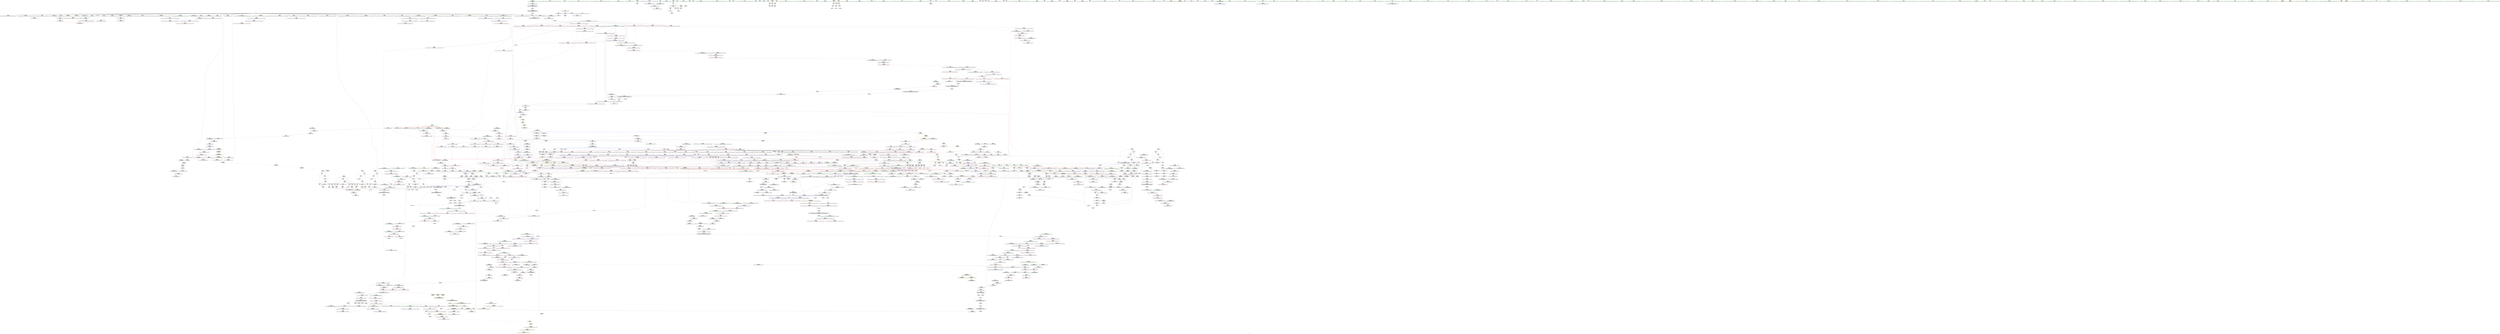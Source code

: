 digraph "SVFG" {
	label="SVFG";

	Node0x560dadbf8e90 [shape=record,color=grey,label="{NodeID: 0\nNullPtr|{|<s39>126}}"];
	Node0x560dadbf8e90 -> Node0x560dadc61a10[style=solid];
	Node0x560dadbf8e90 -> Node0x560dadc61b10[style=solid];
	Node0x560dadbf8e90 -> Node0x560dadc61be0[style=solid];
	Node0x560dadbf8e90 -> Node0x560dadc61cb0[style=solid];
	Node0x560dadbf8e90 -> Node0x560dadc61d80[style=solid];
	Node0x560dadbf8e90 -> Node0x560dadc61e50[style=solid];
	Node0x560dadbf8e90 -> Node0x560dadc61f20[style=solid];
	Node0x560dadbf8e90 -> Node0x560dadc61ff0[style=solid];
	Node0x560dadbf8e90 -> Node0x560dadc620c0[style=solid];
	Node0x560dadbf8e90 -> Node0x560dadc62190[style=solid];
	Node0x560dadbf8e90 -> Node0x560dadc62260[style=solid];
	Node0x560dadbf8e90 -> Node0x560dadc62330[style=solid];
	Node0x560dadbf8e90 -> Node0x560dadc62400[style=solid];
	Node0x560dadbf8e90 -> Node0x560dadc624d0[style=solid];
	Node0x560dadbf8e90 -> Node0x560dadc625a0[style=solid];
	Node0x560dadbf8e90 -> Node0x560dadc62670[style=solid];
	Node0x560dadbf8e90 -> Node0x560dadc62740[style=solid];
	Node0x560dadbf8e90 -> Node0x560dadc62810[style=solid];
	Node0x560dadbf8e90 -> Node0x560dadc628e0[style=solid];
	Node0x560dadbf8e90 -> Node0x560dadc629b0[style=solid];
	Node0x560dadbf8e90 -> Node0x560dadc62a80[style=solid];
	Node0x560dadbf8e90 -> Node0x560dadc62b50[style=solid];
	Node0x560dadbf8e90 -> Node0x560dadc62c20[style=solid];
	Node0x560dadbf8e90 -> Node0x560dadc62cf0[style=solid];
	Node0x560dadbf8e90 -> Node0x560dadc62dc0[style=solid];
	Node0x560dadbf8e90 -> Node0x560dadc62e90[style=solid];
	Node0x560dadbf8e90 -> Node0x560dadc62f60[style=solid];
	Node0x560dadbf8e90 -> Node0x560dadc63030[style=solid];
	Node0x560dadbf8e90 -> Node0x560dadc63100[style=solid];
	Node0x560dadbf8e90 -> Node0x560dadc631d0[style=solid];
	Node0x560dadbf8e90 -> Node0x560dadc632a0[style=solid];
	Node0x560dadbf8e90 -> Node0x560dadc6bd40[style=solid];
	Node0x560dadbf8e90 -> Node0x560dadc8e7c0[style=solid];
	Node0x560dadbf8e90 -> Node0x560dadc8e890[style=solid];
	Node0x560dadbf8e90 -> Node0x560dadc8e960[style=solid];
	Node0x560dadbf8e90 -> Node0x560dadc90ec0[style=solid];
	Node0x560dadbf8e90 -> Node0x560dad582890[style=solid];
	Node0x560dadbf8e90 -> Node0x560dadcbf480[style=solid];
	Node0x560dadbf8e90 -> Node0x560dadcbfc00[style=solid];
	Node0x560dadbf8e90:s39 -> Node0x560daddadd50[style=solid,color=red];
	Node0x560dadc66e80 [shape=record,color=red,label="{NodeID: 775\n1196\<--1195\n\<--_M_start34\n_ZNSt6vectorISt4pairIiiESaIS1_EE17_M_realloc_insertIJS1_EEEvN9__gnu_cxx17__normal_iteratorIPS1_S3_EEDpOT_\n}"];
	Node0x560dadc66e80 -> Node0x560dadc5bc50[style=solid];
	Node0x560dadc5d720 [shape=record,color=black,label="{NodeID: 443\n1618\<--1607\n\<--agg.tmp2\n_ZSt22__uninitialized_copy_aISt13move_iteratorIPSt4pairIiiEES3_S2_ET0_T_S6_S5_RSaIT1_E\n}"];
	Node0x560dadc5d720 -> Node0x560dadc74560[style=solid];
	Node0x560dadc50d40 [shape=record,color=green,label="{NodeID: 111\n664\<--665\nthis.addr\<--this.addr_field_insensitive\n_ZNSt12_Vector_baseISt4pairIiiESaIS1_EEC2Ev\n}"];
	Node0x560dadc50d40 -> Node0x560dadc7aaf0[style=solid];
	Node0x560dadc50d40 -> Node0x560dadc8e620[style=solid];
	Node0x560dadc6c9a0 [shape=record,color=blue,label="{NodeID: 886\n266\<--264\nthis.addr\<--this\n_ZNSt6vectorISt4pairIiiESaIS1_EEixEm\n}"];
	Node0x560dadc6c9a0 -> Node0x560dadc77f10[style=dashed];
	Node0x560dadd02720 [shape=record,color=black,label="{NodeID: 1661\nMR_290V_2 = PHI(MR_290V_3, MR_290V_1, )\npts\{9530000 \}\n}"];
	Node0x560dadc73380 [shape=record,color=purple,label="{NodeID: 554\n1241\<--1239\n_M_finish\<--\n_ZNSt6vectorISt4pairIiiESaIS1_EE3endEv\n|{<s0>103}}"];
	Node0x560dadc73380:s0 -> Node0x560daddabbb0[style=solid,color=red];
	Node0x560dadda5f60 [shape=record,color=black,label="{NodeID: 2436\n1477 = PHI(1285, )\n1st arg _ZSt3maxImERKT_S2_S2_ }"];
	Node0x560dadda5f60 -> Node0x560dadc92da0[style=solid];
	Node0x560dadc55c90 [shape=record,color=green,label="{NodeID: 222\n1467\<--1468\n_ZNKSt12_Vector_baseISt4pairIiiESaIS1_EE19_M_get_Tp_allocatorEv\<--_ZNKSt12_Vector_baseISt4pairIiiESaIS1_EE19_M_get_Tp_allocatorEv_field_insensitive\n}"];
	Node0x560dadc91c90 [shape=record,color=blue,label="{NodeID: 997\n1283\<--1280\nthis.addr\<--this\n_ZNKSt6vectorISt4pairIiiESaIS1_EE12_M_check_lenEmPKc\n}"];
	Node0x560dadc91c90 -> Node0x560dadc67360[style=dashed];
	Node0x560dadc78db0 [shape=record,color=red,label="{NodeID: 665\n454\<--315\n\<--i0\nmain\n}"];
	Node0x560dadc78db0 -> Node0x560dadc65140[style=solid];
	Node0x560dadc63f60 [shape=record,color=black,label="{NodeID: 333\n215\<--214\nconv23\<--\n_Z5checkiiii\n|{<s0>16}}"];
	Node0x560dadc63f60:s0 -> Node0x560daddacf50[style=solid,color=red];
	Node0x560dadc18a80 [shape=record,color=green,label="{NodeID: 1\n7\<--1\n__dso_handle\<--dummyObj\nGlob }"];
	Node0x560dadc66f50 [shape=record,color=red,label="{NodeID: 776\n1238\<--1235\nthis1\<--this.addr\n_ZNSt6vectorISt4pairIiiESaIS1_EE3endEv\n}"];
	Node0x560dadc66f50 -> Node0x560dadc5bd20[style=solid];
	Node0x560dadc5d7f0 [shape=record,color=black,label="{NodeID: 444\n1592\<--1626\n_ZSt22__uninitialized_copy_aISt13move_iteratorIPSt4pairIiiEES3_S2_ET0_T_S6_S5_RSaIT1_E_ret\<--call\n_ZSt22__uninitialized_copy_aISt13move_iteratorIPSt4pairIiiEES3_S2_ET0_T_S6_S5_RSaIT1_E\n|{<s0>121}}"];
	Node0x560dadc5d7f0:s0 -> Node0x560dadda4b60[style=solid,color=blue];
	Node0x560dadc50e10 [shape=record,color=green,label="{NodeID: 112\n670\<--671\n_ZNSt12_Vector_baseISt4pairIiiESaIS1_EE12_Vector_implC2Ev\<--_ZNSt12_Vector_baseISt4pairIiiESaIS1_EE12_Vector_implC2Ev_field_insensitive\n}"];
	Node0x560dadc6ca70 [shape=record,color=blue,label="{NodeID: 887\n268\<--265\n__n.addr\<--__n\n_ZNSt6vectorISt4pairIiiESaIS1_EEixEm\n}"];
	Node0x560dadc6ca70 -> Node0x560dadc77fe0[style=dashed];
	Node0x560dadd02c20 [shape=record,color=black,label="{NodeID: 1662\nMR_29V_3 = PHI(MR_29V_4, MR_29V_2, )\npts\{1584 \}\n|{<s0>48}}"];
	Node0x560dadd02c20:s0 -> Node0x560dadd3e850[style=dashed,color=blue];
	Node0x560dadc73450 [shape=record,color=purple,label="{NodeID: 555\n1887\<--1267\noffset_0\<--\n}"];
	Node0x560dadc73450 -> Node0x560dadc91af0[style=solid];
	Node0x560dadda60a0 [shape=record,color=black,label="{NodeID: 2437\n1593 = PHI(1426, )\n0th arg _ZSt22__uninitialized_copy_aISt13move_iteratorIPSt4pairIiiEES3_S2_ET0_T_S6_S5_RSaIT1_E }"];
	Node0x560dadda60a0 -> Node0x560dadc93900[style=solid];
	Node0x560dadc55d90 [shape=record,color=green,label="{NodeID: 223\n1470\<--1471\n_ZNSt16allocator_traitsISaISt4pairIiiEEE8max_sizeERKS2_\<--_ZNSt16allocator_traitsISaISt4pairIiiEEE8max_sizeERKS2__field_insensitive\n}"];
	Node0x560dadc91d60 [shape=record,color=blue,label="{NodeID: 998\n1285\<--1281\n__n.addr\<--__n\n_ZNKSt6vectorISt4pairIiiESaIS1_EE12_M_check_lenEmPKc\n|{|<s2>111}}"];
	Node0x560dadc91d60 -> Node0x560dadc67430[style=dashed];
	Node0x560dadc91d60 -> Node0x560dadc67840[style=dashed];
	Node0x560dadc91d60:s2 -> Node0x560dadd16af0[style=dashed,color=red];
	Node0x560dadc78e80 [shape=record,color=red,label="{NodeID: 666\n501\<--315\n\<--i0\nmain\n}"];
	Node0x560dadc78e80 -> Node0x560dadc83400[style=solid];
	Node0x560dadc64030 [shape=record,color=black,label="{NodeID: 334\n134\<--241\n_Z5checkiiii_ret\<--\n_Z5checkiiii\n|{<s0>39}}"];
	Node0x560dadc64030:s0 -> Node0x560dadd9ec30[style=solid,color=blue];
	Node0x560dadc2cca0 [shape=record,color=green,label="{NodeID: 2\n9\<--1\n\<--dummyObj\nCan only get source location for instruction, argument, global var or function.}"];
	Node0x560dadc67020 [shape=record,color=red,label="{NodeID: 777\n1246\<--1245\n\<--coerce.dive\n_ZNSt6vectorISt4pairIiiESaIS1_EE3endEv\n}"];
	Node0x560dadc67020 -> Node0x560dadc5bdf0[style=solid];
	Node0x560dadc5d8c0 [shape=record,color=black,label="{NodeID: 445\n1630\<--1642\n_ZSt32__make_move_if_noexcept_iteratorISt4pairIiiESt13move_iteratorIPS1_EET0_PT__ret\<--\n_ZSt32__make_move_if_noexcept_iteratorISt4pairIiiESt13move_iteratorIPS1_EET0_PT_\n|{<s0>119|<s1>120}}"];
	Node0x560dadc5d8c0:s0 -> Node0x560dadda48e0[style=solid,color=blue];
	Node0x560dadc5d8c0:s1 -> Node0x560dadda4a20[style=solid,color=blue];
	Node0x560dadd3f380 [shape=record,color=yellow,style=double,label="{NodeID: 2327\n29V_2 = CSCHI(MR_29V_1)\npts\{1584 \}\nCS[]|{<s0>88}}"];
	Node0x560dadd3f380:s0 -> Node0x560dadd25cf0[style=dashed,color=red];
	Node0x560dadc50f10 [shape=record,color=green,label="{NodeID: 113\n673\<--674\n__gxx_personality_v0\<--__gxx_personality_v0_field_insensitive\n}"];
	Node0x560dadc6cb40 [shape=record,color=blue,label="{NodeID: 888\n283\<--9\nretval\<--\nmain\n}"];
	Node0x560dadd03120 [shape=record,color=black,label="{NodeID: 1663\nMR_31V_2 = PHI(MR_31V_3, MR_31V_1, )\npts\{150000 \}\n|{<s0>48}}"];
	Node0x560dadd03120:s0 -> Node0x560dadd3e850[style=dashed,color=blue];
	Node0x560dadc73520 [shape=record,color=purple,label="{NodeID: 556\n1890\<--1267\noffset_1\<--\n}"];
	Node0x560dadc73520 -> Node0x560dadc91bc0[style=solid];
	Node0x560dadda61e0 [shape=record,color=black,label="{NodeID: 2438\n1594 = PHI(1428, )\n1st arg _ZSt22__uninitialized_copy_aISt13move_iteratorIPSt4pairIiiEES3_S2_ET0_T_S6_S5_RSaIT1_E }"];
	Node0x560dadda61e0 -> Node0x560dadc939d0[style=solid];
	Node0x560dadc55e90 [shape=record,color=green,label="{NodeID: 224\n1478\<--1479\nretval\<--retval_field_insensitive\n_ZSt3maxImERKT_S2_S2_\n}"];
	Node0x560dadc55e90 -> Node0x560dadc68880[style=solid];
	Node0x560dadc55e90 -> Node0x560dadc92e70[style=solid];
	Node0x560dadc55e90 -> Node0x560dadc92f40[style=solid];
	Node0x560dadc91e30 [shape=record,color=blue,label="{NodeID: 999\n1287\<--1282\n__s.addr\<--__s\n_ZNKSt6vectorISt4pairIiiESaIS1_EE12_M_check_lenEmPKc\n}"];
	Node0x560dadc91e30 -> Node0x560dadc67500[style=dashed];
	Node0x560dadc78f50 [shape=record,color=red,label="{NodeID: 667\n435\<--317\n\<--i1\nmain\n}"];
	Node0x560dadc78f50 -> Node0x560dadc64ed0[style=solid];
	Node0x560dadc64100 [shape=record,color=black,label="{NodeID: 335\n249\<--248\n\<--this1\n_ZNKSt6vectorISt4pairIiiESaIS1_EE4sizeEv\n}"];
	Node0x560dadc64100 -> Node0x560dadc6f9d0[style=solid];
	Node0x560dadc64100 -> Node0x560dadc6faa0[style=solid];
	Node0x560dadc2cfe0 [shape=record,color=green,label="{NodeID: 3\n16\<--1\n.str\<--dummyObj\nGlob }"];
	Node0x560dadc670f0 [shape=record,color=red,label="{NodeID: 778\n1261\<--1252\nthis1\<--this.addr\n_ZN9__gnu_cxx13new_allocatorISt4pairIiiEE9constructIS2_JS2_EEEvPT_DpOT0_\n}"];
	Node0x560dadc5d990 [shape=record,color=black,label="{NodeID: 446\n1668\<--1648\n\<--__first\n_ZSt18uninitialized_copyISt13move_iteratorIPSt4pairIiiEES3_ET0_T_S6_S5_\n}"];
	Node0x560dadc5d990 -> Node0x560dadc74be0[style=solid];
	Node0x560dadc562d0 [shape=record,color=green,label="{NodeID: 114\n680\<--681\n__cxa_begin_catch\<--__cxa_begin_catch_field_insensitive\n}"];
	Node0x560dadc6cc10 [shape=record,color=blue,label="{NodeID: 889\n287\<--227\ntt\<--\nmain\n}"];
	Node0x560dadc6cc10 -> Node0x560dadd0db20[style=dashed];
	Node0x560dadd03620 [shape=record,color=black,label="{NodeID: 1664\nMR_33V_3 = PHI(MR_33V_4, MR_33V_2, )\npts\{150001 \}\n|{<s0>48}}"];
	Node0x560dadd03620:s0 -> Node0x560dadd3e850[style=dashed,color=blue];
	Node0x560dadc735f0 [shape=record,color=purple,label="{NodeID: 557\n1888\<--1268\noffset_0\<--\n}"];
	Node0x560dadc735f0 -> Node0x560dadc6b2c0[style=solid];
	Node0x560dadda6320 [shape=record,color=black,label="{NodeID: 2439\n1595 = PHI(1423, )\n2nd arg _ZSt22__uninitialized_copy_aISt13move_iteratorIPSt4pairIiiEES3_S2_ET0_T_S6_S5_RSaIT1_E }"];
	Node0x560dadda6320 -> Node0x560dadc93aa0[style=solid];
	Node0x560dadc55f60 [shape=record,color=green,label="{NodeID: 225\n1480\<--1481\n__a.addr\<--__a.addr_field_insensitive\n_ZSt3maxImERKT_S2_S2_\n}"];
	Node0x560dadc55f60 -> Node0x560dadc68950[style=solid];
	Node0x560dadc55f60 -> Node0x560dadc68a20[style=solid];
	Node0x560dadc55f60 -> Node0x560dadc92cd0[style=solid];
	Node0x560dadc91f00 [shape=record,color=blue,label="{NodeID: 1000\n1291\<--1311\nref.tmp\<--call4\n_ZNKSt6vectorISt4pairIiiESaIS1_EE12_M_check_lenEmPKc\n|{|<s1>111}}"];
	Node0x560dadc91f00 -> Node0x560dadc67840[style=dashed];
	Node0x560dadc91f00:s1 -> Node0x560dadd16c00[style=dashed,color=red];
	Node0x560dadc79020 [shape=record,color=red,label="{NodeID: 668\n460\<--317\n\<--i1\nmain\n}"];
	Node0x560dadc79020 -> Node0x560dadc65210[style=solid];
	Node0x560dadc641d0 [shape=record,color=black,label="{NodeID: 336\n253\<--248\n\<--this1\n_ZNKSt6vectorISt4pairIiiESaIS1_EE4sizeEv\n}"];
	Node0x560dadc641d0 -> Node0x560dadc6fb70[style=solid];
	Node0x560dadc641d0 -> Node0x560dadc6fc40[style=solid];
	Node0x560dadc2d0a0 [shape=record,color=green,label="{NodeID: 4\n18\<--1\n.str.2\<--dummyObj\nGlob }"];
	Node0x560dadc671c0 [shape=record,color=red,label="{NodeID: 779\n1262\<--1254\n\<--__p.addr\n_ZN9__gnu_cxx13new_allocatorISt4pairIiiEE9constructIS2_JS2_EEEvPT_DpOT0_\n}"];
	Node0x560dadc671c0 -> Node0x560dadc5bec0[style=solid];
	Node0x560dadc5da60 [shape=record,color=black,label="{NodeID: 447\n1671\<--1650\n\<--__last\n_ZSt18uninitialized_copyISt13move_iteratorIPSt4pairIiiEES3_ET0_T_S6_S5_\n}"];
	Node0x560dadc5da60 -> Node0x560dadc74d80[style=solid];
	Node0x560dadc56390 [shape=record,color=green,label="{NodeID: 115\n683\<--684\n_ZSt9terminatev\<--_ZSt9terminatev_field_insensitive\n}"];
	Node0x560dadc6cce0 [shape=record,color=blue,label="{NodeID: 890\n291\<--9\ni\<--\nmain\n}"];
	Node0x560dadc6cce0 -> Node0x560dadc78730[style=dashed];
	Node0x560dadc6cce0 -> Node0x560dadc78800[style=dashed];
	Node0x560dadc6cce0 -> Node0x560dadc788d0[style=dashed];
	Node0x560dadc6cce0 -> Node0x560dadc6d1c0[style=dashed];
	Node0x560dadc6cce0 -> Node0x560dadd0e020[style=dashed];
	Node0x560dadd03b20 [shape=record,color=black,label="{NodeID: 1665\nMR_93V_2 = PHI(MR_93V_3, MR_93V_1, )\npts\{150002 \}\n|{<s0>48}}"];
	Node0x560dadd03b20:s0 -> Node0x560dadd3e850[style=dashed,color=blue];
	Node0x560dadc736c0 [shape=record,color=purple,label="{NodeID: 558\n1891\<--1268\noffset_1\<--\n}"];
	Node0x560dadc736c0 -> Node0x560dadc6b390[style=solid];
	Node0x560dadda6460 [shape=record,color=black,label="{NodeID: 2440\n1596 = PHI(1424, )\n3rd arg _ZSt22__uninitialized_copy_aISt13move_iteratorIPSt4pairIiiEES3_S2_ET0_T_S6_S5_RSaIT1_E }"];
	Node0x560dadda6460 -> Node0x560dadc93b70[style=solid];
	Node0x560dadc56030 [shape=record,color=green,label="{NodeID: 226\n1482\<--1483\n__b.addr\<--__b.addr_field_insensitive\n_ZSt3maxImERKT_S2_S2_\n}"];
	Node0x560dadc56030 -> Node0x560dadc68af0[style=solid];
	Node0x560dadc56030 -> Node0x560dadc68bc0[style=solid];
	Node0x560dadc56030 -> Node0x560dadc92da0[style=solid];
	Node0x560dadc91fd0 [shape=record,color=blue,label="{NodeID: 1001\n1289\<--1317\n__len\<--add\n_ZNKSt6vectorISt4pairIiiESaIS1_EE12_M_check_lenEmPKc\n}"];
	Node0x560dadc91fd0 -> Node0x560dadc675d0[style=dashed];
	Node0x560dadc91fd0 -> Node0x560dadc676a0[style=dashed];
	Node0x560dadc91fd0 -> Node0x560dadc67770[style=dashed];
	Node0x560dadc790f0 [shape=record,color=red,label="{NodeID: 669\n496\<--317\n\<--i1\nmain\n}"];
	Node0x560dadc790f0 -> Node0x560dadc83580[style=solid];
	Node0x560dadc642a0 [shape=record,color=black,label="{NodeID: 337\n257\<--252\nsub.ptr.lhs.cast\<--\n_ZNKSt6vectorISt4pairIiiESaIS1_EE4sizeEv\n}"];
	Node0x560dadc642a0 -> Node0x560dadc83a00[style=solid];
	Node0x560dadc2d160 [shape=record,color=green,label="{NodeID: 5\n20\<--1\nstdin\<--dummyObj\nGlob }"];
	Node0x560dadc67290 [shape=record,color=red,label="{NodeID: 780\n1265\<--1256\n\<--__args.addr\n_ZN9__gnu_cxx13new_allocatorISt4pairIiiEE9constructIS2_JS2_EEEvPT_DpOT0_\n|{<s0>104}}"];
	Node0x560dadc67290:s0 -> Node0x560dadd8e010[style=solid,color=red];
	Node0x560dadc5db30 [shape=record,color=black,label="{NodeID: 448\n1667\<--1656\n\<--agg.tmp\n_ZSt18uninitialized_copyISt13move_iteratorIPSt4pairIiiEES3_ET0_T_S6_S5_\n}"];
	Node0x560dadc5db30 -> Node0x560dadc74b10[style=solid];
	Node0x560dadc56490 [shape=record,color=green,label="{NodeID: 116\n691\<--692\nthis.addr\<--this.addr_field_insensitive\n_ZNSt12_Vector_baseISt4pairIiiESaIS1_EE12_Vector_implC2Ev\n}"];
	Node0x560dadc56490 -> Node0x560dadc7abc0[style=solid];
	Node0x560dadc56490 -> Node0x560dadc8e6f0[style=solid];
	Node0x560dadc6cdb0 [shape=record,color=blue,label="{NodeID: 891\n293\<--9\nj\<--\nmain\n}"];
	Node0x560dadc6cdb0 -> Node0x560dadc789a0[style=dashed];
	Node0x560dadc6cdb0 -> Node0x560dadc78a70[style=dashed];
	Node0x560dadc6cdb0 -> Node0x560dadc78b40[style=dashed];
	Node0x560dadc6cdb0 -> Node0x560dadc6cdb0[style=dashed];
	Node0x560dadc6cdb0 -> Node0x560dadc6d0f0[style=dashed];
	Node0x560dadc6cdb0 -> Node0x560dadd0e520[style=dashed];
	Node0x560dadc73790 [shape=record,color=purple,label="{NodeID: 559\n1365\<--1355\ncoerce.dive\<--retval\n_ZNSt6vectorISt4pairIiiESaIS1_EE5beginEv\n}"];
	Node0x560dadc73790 -> Node0x560dadc67d20[style=solid];
	Node0x560dadda65a0 [shape=record,color=black,label="{NodeID: 2441\n1782 = PHI(1711, )\n0th arg _ZSt10_ConstructISt4pairIiiEJS1_EEvPT_DpOT0_ }"];
	Node0x560dadda65a0 -> Node0x560dadc94c80[style=solid];
	Node0x560dadc56100 [shape=record,color=green,label="{NodeID: 227\n1502\<--1503\n__a.addr\<--__a.addr_field_insensitive\n_ZNSt16allocator_traitsISaISt4pairIiiEEE8max_sizeERKS2_\n}"];
	Node0x560dadc56100 -> Node0x560dadc68e30[style=solid];
	Node0x560dadc56100 -> Node0x560dadc93010[style=solid];
	Node0x560dadc920a0 [shape=record,color=blue,label="{NodeID: 1002\n1336\<--1334\n__lhs.addr\<--__lhs\n_ZN9__gnu_cxxmiIPSt4pairIiiESt6vectorIS2_SaIS2_EEEENS_17__normal_iteratorIT_T0_E15difference_typeERKSA_SD_\n}"];
	Node0x560dadc920a0 -> Node0x560dadc67910[style=dashed];
	Node0x560dadc791c0 [shape=record,color=red,label="{NodeID: 670\n442\<--319\n\<--i2\nmain\n}"];
	Node0x560dadc791c0 -> Node0x560dadc64fa0[style=solid];
	Node0x560dadc64370 [shape=record,color=black,label="{NodeID: 338\n258\<--256\nsub.ptr.rhs.cast\<--\n_ZNKSt6vectorISt4pairIiiESaIS1_EE4sizeEv\n}"];
	Node0x560dadc64370 -> Node0x560dadc83a00[style=solid];
	Node0x560dadc2d5c0 [shape=record,color=green,label="{NodeID: 6\n21\<--1\n.str.3\<--dummyObj\nGlob }"];
	Node0x560dadc67360 [shape=record,color=red,label="{NodeID: 781\n1296\<--1283\nthis1\<--this.addr\n_ZNKSt6vectorISt4pairIiiESaIS1_EE12_M_check_lenEmPKc\n|{<s0>106|<s1>107|<s2>109|<s3>110|<s4>112|<s5>113|<s6>114}}"];
	Node0x560dadc67360:s0 -> Node0x560dadda8490[style=solid,color=red];
	Node0x560dadc67360:s1 -> Node0x560daddab330[style=solid,color=red];
	Node0x560dadc67360:s2 -> Node0x560daddab330[style=solid,color=red];
	Node0x560dadc67360:s3 -> Node0x560daddab330[style=solid,color=red];
	Node0x560dadc67360:s4 -> Node0x560daddab330[style=solid,color=red];
	Node0x560dadc67360:s5 -> Node0x560dadda8490[style=solid,color=red];
	Node0x560dadc67360:s6 -> Node0x560dadda8490[style=solid,color=red];
	Node0x560dadc5dc00 [shape=record,color=black,label="{NodeID: 449\n1670\<--1658\n\<--agg.tmp2\n_ZSt18uninitialized_copyISt13move_iteratorIPSt4pairIiiEES3_ET0_T_S6_S5_\n}"];
	Node0x560dadc5dc00 -> Node0x560dadc74cb0[style=solid];
	Node0x560dadc56560 [shape=record,color=green,label="{NodeID: 117\n697\<--698\n_ZNSaISt4pairIiiEEC2Ev\<--_ZNSaISt4pairIiiEEC2Ev_field_insensitive\n}"];
	Node0x560dadc6ce80 [shape=record,color=blue,label="{NodeID: 892\n297\<--385\nref.tmp19\<--add\nmain\n|{|<s1>25}}"];
	Node0x560dadc6ce80 -> Node0x560dadd0ae20[style=dashed];
	Node0x560dadc6ce80:s1 -> Node0x560dadcfb370[style=dashed,color=red];
	Node0x560dadc73860 [shape=record,color=purple,label="{NodeID: 560\n1362\<--1361\n_M_impl\<--\n_ZNSt6vectorISt4pairIiiESaIS1_EE5beginEv\n}"];
	Node0x560dadda66e0 [shape=record,color=black,label="{NodeID: 2442\n1783 = PHI(1714, )\n1st arg _ZSt10_ConstructISt4pairIiiEJS1_EEvPT_DpOT0_ }"];
	Node0x560dadda66e0 -> Node0x560dadc94d50[style=solid];
	Node0x560dadc561d0 [shape=record,color=green,label="{NodeID: 228\n1508\<--1509\n_ZNK9__gnu_cxx13new_allocatorISt4pairIiiEE8max_sizeEv\<--_ZNK9__gnu_cxx13new_allocatorISt4pairIiiEE8max_sizeEv_field_insensitive\n}"];
	Node0x560dadc92170 [shape=record,color=blue,label="{NodeID: 1003\n1338\<--1335\n__rhs.addr\<--__rhs\n_ZN9__gnu_cxxmiIPSt4pairIiiESt6vectorIS2_SaIS2_EEEENS_17__normal_iteratorIT_T0_E15difference_typeERKSA_SD_\n}"];
	Node0x560dadc92170 -> Node0x560dadc679e0[style=dashed];
	Node0x560dadd191d0 [shape=record,color=yellow,style=double,label="{NodeID: 1778\n202V_1 = ENCHI(MR_202V_0)\npts\{16330000 \}\nFun[_ZSt32__make_move_if_noexcept_iteratorISt4pairIiiESt13move_iteratorIPS1_EET0_PT_]|{<s0>133}}"];
	Node0x560dadd191d0:s0 -> Node0x560dadc95710[style=dashed,color=red];
	Node0x560dadc79290 [shape=record,color=red,label="{NodeID: 671\n466\<--319\n\<--i2\nmain\n}"];
	Node0x560dadc79290 -> Node0x560dadc652e0[style=solid];
	Node0x560dadc64440 [shape=record,color=black,label="{NodeID: 339\n243\<--260\n_ZNKSt6vectorISt4pairIiiESaIS1_EE4sizeEv_ret\<--sub.ptr.div\n_ZNKSt6vectorISt4pairIiiESaIS1_EE4sizeEv\n|{<s0>12|<s1>31|<s2>32|<s3>33|<s4>34|<s5>107|<s6>109|<s7>110|<s8>112}}"];
	Node0x560dadc64440:s0 -> Node0x560dadd9f2e0[style=solid,color=blue];
	Node0x560dadc64440:s1 -> Node0x560dadda0420[style=solid,color=blue];
	Node0x560dadc64440:s2 -> Node0x560dadda0560[style=solid,color=blue];
	Node0x560dadc64440:s3 -> Node0x560dadda06a0[style=solid,color=blue];
	Node0x560dadc64440:s4 -> Node0x560dadda07e0[style=solid,color=blue];
	Node0x560dadc64440:s5 -> Node0x560dadda3c60[style=solid,color=blue];
	Node0x560dadc64440:s6 -> Node0x560dadda3da0[style=solid,color=blue];
	Node0x560dadc64440:s7 -> Node0x560dadda3ee0[style=solid,color=blue];
	Node0x560dadc64440:s8 -> Node0x560dadda4160[style=solid,color=blue];
	Node0x560dadc2d680 [shape=record,color=green,label="{NodeID: 7\n23\<--1\n.str.4\<--dummyObj\nGlob }"];
	Node0x560dadc67430 [shape=record,color=red,label="{NodeID: 782\n1302\<--1285\n\<--__n.addr\n_ZNKSt6vectorISt4pairIiiESaIS1_EE12_M_check_lenEmPKc\n}"];
	Node0x560dadc67430 -> Node0x560dadc84300[style=solid];
	Node0x560dadc5dcd0 [shape=record,color=black,label="{NodeID: 450\n1644\<--1678\n_ZSt18uninitialized_copyISt13move_iteratorIPSt4pairIiiEES3_ET0_T_S6_S5__ret\<--call\n_ZSt18uninitialized_copyISt13move_iteratorIPSt4pairIiiEES3_ET0_T_S6_S5_\n|{<s0>132}}"];
	Node0x560dadc5dcd0:s0 -> Node0x560dadda1970[style=solid,color=blue];
	Node0x560dadc56660 [shape=record,color=green,label="{NodeID: 118\n708\<--709\nthis.addr\<--this.addr_field_insensitive\n_ZNSaISt4pairIiiEEC2Ev\n}"];
	Node0x560dadc56660 -> Node0x560dadc7ac90[style=solid];
	Node0x560dadc56660 -> Node0x560dadc8ea30[style=solid];
	Node0x560dadc6cf50 [shape=record,color=blue,label="{NodeID: 893\n299\<--388\nref.tmp20\<--add21\nmain\n|{|<s1>25}}"];
	Node0x560dadc6cf50 -> Node0x560dadd0b320[style=dashed];
	Node0x560dadc6cf50:s1 -> Node0x560dadcfb370[style=dashed,color=red];
	Node0x560dadc73930 [shape=record,color=purple,label="{NodeID: 561\n1363\<--1361\n_M_start\<--\n_ZNSt6vectorISt4pairIiiESaIS1_EE5beginEv\n|{<s0>117}}"];
	Node0x560dadc73930:s0 -> Node0x560daddabbb0[style=solid,color=red];
	Node0x560dadda6820 [shape=record,color=black,label="{NodeID: 2443\n1816 = PHI(1686, )\n0th arg _ZNSt13move_iteratorIPSt4pairIiiEEppEv }"];
	Node0x560dadda6820 -> Node0x560dadc95160[style=solid];
	Node0x560dadc5e750 [shape=record,color=green,label="{NodeID: 229\n1513\<--1514\nthis.addr\<--this.addr_field_insensitive\n_ZNKSt12_Vector_baseISt4pairIiiESaIS1_EE19_M_get_Tp_allocatorEv\n}"];
	Node0x560dadc5e750 -> Node0x560dadc68f00[style=solid];
	Node0x560dadc5e750 -> Node0x560dadc930e0[style=solid];
	Node0x560dadc92240 [shape=record,color=blue,label="{NodeID: 1004\n1357\<--1354\nthis.addr\<--this\n_ZNSt6vectorISt4pairIiiESaIS1_EE5beginEv\n}"];
	Node0x560dadc92240 -> Node0x560dadc67c50[style=dashed];
	Node0x560dadd192b0 [shape=record,color=yellow,style=double,label="{NodeID: 1779\n31V_1 = ENCHI(MR_31V_0)\npts\{150000 \}\nFun[_ZNSt6vectorISt4pairIiiESaIS1_EE5clearEv]}"];
	Node0x560dadd192b0 -> Node0x560dadc79b80[style=dashed];
	Node0x560dadc79360 [shape=record,color=red,label="{NodeID: 672\n491\<--319\n\<--i2\nmain\n}"];
	Node0x560dadc79360 -> Node0x560dadc83700[style=solid];
	Node0x560dadc64510 [shape=record,color=black,label="{NodeID: 340\n273\<--272\n\<--this1\n_ZNSt6vectorISt4pairIiiESaIS1_EEixEm\n}"];
	Node0x560dadc64510 -> Node0x560dadc6fd10[style=solid];
	Node0x560dadc64510 -> Node0x560dadc6fde0[style=solid];
	Node0x560dadc2d740 [shape=record,color=green,label="{NodeID: 8\n25\<--1\n.str.5\<--dummyObj\nGlob }"];
	Node0x560dadc67500 [shape=record,color=red,label="{NodeID: 783\n1305\<--1287\n\<--__s.addr\n_ZNKSt6vectorISt4pairIiiESaIS1_EE12_M_check_lenEmPKc\n}"];
	Node0x560dadc5dda0 [shape=record,color=black,label="{NodeID: 451\n1682\<--1740\n_ZNSt20__uninitialized_copyILb0EE13__uninit_copyISt13move_iteratorIPSt4pairIiiEES5_EET0_T_S8_S7__ret\<--\n_ZNSt20__uninitialized_copyILb0EE13__uninit_copyISt13move_iteratorIPSt4pairIiiEES5_EET0_T_S8_S7_\n|{<s0>136}}"];
	Node0x560dadc5dda0:s0 -> Node0x560dadda1ae0[style=solid,color=blue];
	Node0x560dadd3fa40 [shape=record,color=yellow,style=double,label="{NodeID: 2333\n29V_2 = CSCHI(MR_29V_1)\npts\{1584 \}\nCS[]|{<s0>74|<s1>85}}"];
	Node0x560dadd3fa40:s0 -> Node0x560dadd02c20[style=dashed,color=blue];
	Node0x560dadd3fa40:s1 -> Node0x560dadd3f380[style=dashed,color=blue];
	Node0x560dadc56730 [shape=record,color=green,label="{NodeID: 119\n714\<--715\n_ZN9__gnu_cxx13new_allocatorISt4pairIiiEEC2Ev\<--_ZN9__gnu_cxx13new_allocatorISt4pairIiiEEC2Ev_field_insensitive\n}"];
	Node0x560dadc6d020 [shape=record,color=blue,label="{NodeID: 894\n393\<--390\n\<--call22\nmain\n}"];
	Node0x560dadc6d020 -> Node0x560dadd0a920[style=dashed];
	Node0x560dadc73a00 [shape=record,color=purple,label="{NodeID: 562\n1382\<--1377\n_M_impl\<--this1\n_ZNSt12_Vector_baseISt4pairIiiESaIS1_EE11_M_allocateEm\n}"];
	Node0x560dadc73a00 -> Node0x560dadc5c6e0[style=solid];
	Node0x560dadda6960 [shape=record,color=black,label="{NodeID: 2444\n1039 = PHI(956, )\n0th arg _ZNSt6vectorISt4pairIiiESaIS1_EE17_M_realloc_insertIJS1_EEEvN9__gnu_cxx17__normal_iteratorIPS1_S3_EEDpOT_ }"];
	Node0x560dadda6960 -> Node0x560dadc90910[style=solid];
	Node0x560dadc5e820 [shape=record,color=green,label="{NodeID: 230\n1522\<--1523\nthis.addr\<--this.addr_field_insensitive\n_ZNK9__gnu_cxx13new_allocatorISt4pairIiiEE8max_sizeEv\n}"];
	Node0x560dadc5e820 -> Node0x560dadc68fd0[style=solid];
	Node0x560dadc5e820 -> Node0x560dadc931b0[style=solid];
	Node0x560dadc92310 [shape=record,color=blue,label="{NodeID: 1005\n1371\<--1369\nthis.addr\<--this\n_ZNSt12_Vector_baseISt4pairIiiESaIS1_EE11_M_allocateEm\n}"];
	Node0x560dadc92310 -> Node0x560dadc67df0[style=dashed];
	Node0x560dadc79430 [shape=record,color=red,label="{NodeID: 673\n449\<--321\n\<--i3\nmain\n}"];
	Node0x560dadc79430 -> Node0x560dadc65070[style=solid];
	Node0x560dadc645e0 [shape=record,color=black,label="{NodeID: 341\n263\<--278\n_ZNSt6vectorISt4pairIiiESaIS1_EEixEm_ret\<--add.ptr\n_ZNSt6vectorISt4pairIiiESaIS1_EEixEm\n|{<s0>13|<s1>14|<s2>15|<s3>16|<s4>35|<s5>36|<s6>37|<s7>38}}"];
	Node0x560dadc645e0:s0 -> Node0x560dadd9f4e0[style=solid,color=blue];
	Node0x560dadc645e0:s1 -> Node0x560dadd9f620[style=solid,color=blue];
	Node0x560dadc645e0:s2 -> Node0x560dadd9f760[style=solid,color=blue];
	Node0x560dadc645e0:s3 -> Node0x560dadd9f8a0[style=solid,color=blue];
	Node0x560dadc645e0:s4 -> Node0x560dadda0920[style=solid,color=blue];
	Node0x560dadc645e0:s5 -> Node0x560dadda0a60[style=solid,color=blue];
	Node0x560dadc645e0:s6 -> Node0x560dadda0ba0[style=solid,color=blue];
	Node0x560dadc645e0:s7 -> Node0x560dadda0ce0[style=solid,color=blue];
	Node0x560dadc2d800 [shape=record,color=green,label="{NodeID: 9\n27\<--1\nstdout\<--dummyObj\nGlob }"];
	Node0x560dadc675d0 [shape=record,color=red,label="{NodeID: 784\n1319\<--1289\n\<--__len\n_ZNKSt6vectorISt4pairIiiESaIS1_EE12_M_check_lenEmPKc\n}"];
	Node0x560dadc675d0 -> Node0x560dadc84000[style=solid];
	Node0x560dadc5de70 [shape=record,color=black,label="{NodeID: 452\n1764\<--1778\n_ZStneIPSt4pairIiiEEbRKSt13move_iteratorIT_ES7__ret\<--lnot\n_ZStneIPSt4pairIiiEEbRKSt13move_iteratorIT_ES7_\n|{<s0>137}}"];
	Node0x560dadc5de70:s0 -> Node0x560dadda1d60[style=solid,color=blue];
	Node0x560dadd3fba0 [shape=record,color=yellow,style=double,label="{NodeID: 2334\n29V_3 = CSCHI(MR_29V_2)\npts\{1584 \}\nCS[]|{<s0>91}}"];
	Node0x560dadd3fba0:s0 -> Node0x560dadd25cf0[style=dashed,color=red];
	Node0x560dadc56830 [shape=record,color=green,label="{NodeID: 120\n719\<--720\nthis.addr\<--this.addr_field_insensitive\n_ZN9__gnu_cxx13new_allocatorISt4pairIiiEEC2Ev\n}"];
	Node0x560dadc56830 -> Node0x560dadc7ad60[style=solid];
	Node0x560dadc56830 -> Node0x560dadc8eb00[style=solid];
	Node0x560dadc6d0f0 [shape=record,color=blue,label="{NodeID: 895\n293\<--401\nj\<--inc\nmain\n}"];
	Node0x560dadc6d0f0 -> Node0x560dadc789a0[style=dashed];
	Node0x560dadc6d0f0 -> Node0x560dadc78a70[style=dashed];
	Node0x560dadc6d0f0 -> Node0x560dadc78b40[style=dashed];
	Node0x560dadc6d0f0 -> Node0x560dadc6cdb0[style=dashed];
	Node0x560dadc6d0f0 -> Node0x560dadc6d0f0[style=dashed];
	Node0x560dadc6d0f0 -> Node0x560dadd0e520[style=dashed];
	Node0x560dadc73ad0 [shape=record,color=purple,label="{NodeID: 563\n1417\<--1405\ncoerce.dive\<--agg.tmp\n_ZSt34__uninitialized_move_if_noexcept_aIPSt4pairIiiES2_SaIS1_EET0_T_S5_S4_RT1_\n}"];
	Node0x560dadc73ad0 -> Node0x560dadc927f0[style=solid];
	Node0x560dadda6aa0 [shape=record,color=black,label="{NodeID: 2445\n1040 = PHI(996, )\n1st arg _ZNSt6vectorISt4pairIiiESaIS1_EE17_M_realloc_insertIJS1_EEEvN9__gnu_cxx17__normal_iteratorIPS1_S3_EEDpOT_ }"];
	Node0x560dadda6aa0 -> Node0x560dadc90840[style=solid];
	Node0x560dadc5e8f0 [shape=record,color=green,label="{NodeID: 231\n1531\<--1532\nthis.addr\<--this.addr_field_insensitive\n_ZN9__gnu_cxx17__normal_iteratorIPSt4pairIiiESt6vectorIS2_SaIS2_EEEC2ERKS3_\n}"];
	Node0x560dadc5e8f0 -> Node0x560dadc690a0[style=solid];
	Node0x560dadc5e8f0 -> Node0x560dadc93280[style=solid];
	Node0x560dadc923e0 [shape=record,color=blue,label="{NodeID: 1006\n1373\<--1370\n__n.addr\<--__n\n_ZNSt12_Vector_baseISt4pairIiiESaIS1_EE11_M_allocateEm\n}"];
	Node0x560dadc923e0 -> Node0x560dadc67ec0[style=dashed];
	Node0x560dadc923e0 -> Node0x560dadc67f90[style=dashed];
	Node0x560dadd194a0 [shape=record,color=yellow,style=double,label="{NodeID: 1781\n33V_1 = ENCHI(MR_33V_0)\npts\{150001 \}\nFun[_ZNSt6vectorISt4pairIiiESaIS1_EE5clearEv]|{<s0>46|<s1>46}}"];
	Node0x560dadd194a0:s0 -> Node0x560dadc7c280[style=dashed,color=red];
	Node0x560dadd194a0:s1 -> Node0x560dadc90020[style=dashed,color=red];
	Node0x560dadc79500 [shape=record,color=red,label="{NodeID: 674\n472\<--321\n\<--i3\nmain\n}"];
	Node0x560dadc79500 -> Node0x560dadc653b0[style=solid];
	Node0x560dadc646b0 [shape=record,color=black,label="{NodeID: 342\n393\<--295\n\<--ref.tmp\nmain\n}"];
	Node0x560dadc646b0 -> Node0x560dadc6d020[style=solid];
	Node0x560dadc2dd50 [shape=record,color=green,label="{NodeID: 10\n28\<--1\n_ZSt3cin\<--dummyObj\nGlob }"];
	Node0x560dadc676a0 [shape=record,color=red,label="{NodeID: 785\n1323\<--1289\n\<--__len\n_ZNKSt6vectorISt4pairIiiESaIS1_EE12_M_check_lenEmPKc\n}"];
	Node0x560dadc676a0 -> Node0x560dadc84c00[style=solid];
	Node0x560dadc5df40 [shape=record,color=black,label="{NodeID: 453\n1791\<--1790\n\<--\n_ZSt10_ConstructISt4pairIiiEJS1_EEvPT_DpOT0_\n}"];
	Node0x560dadc5df40 -> Node0x560dadc5e010[style=solid];
	Node0x560dadd3fd00 [shape=record,color=yellow,style=double,label="{NodeID: 2335\n29V_4 = CSCHI(MR_29V_3)\npts\{1584 \}\nCS[]|{<s0>77}}"];
	Node0x560dadd3fd00:s0 -> Node0x560dadd02c20[style=dashed,color=blue];
	Node0x560dadc56900 [shape=record,color=green,label="{NodeID: 121\n728\<--729\n__first.addr\<--__first.addr_field_insensitive\n_ZSt8_DestroyIPSt4pairIiiES1_EvT_S3_RSaIT0_E\n}"];
	Node0x560dadc56900 -> Node0x560dadc7ae30[style=solid];
	Node0x560dadc56900 -> Node0x560dadc8ebd0[style=solid];
	Node0x560dadc6d1c0 [shape=record,color=blue,label="{NodeID: 896\n291\<--406\ni\<--inc24\nmain\n}"];
	Node0x560dadc6d1c0 -> Node0x560dadc78730[style=dashed];
	Node0x560dadc6d1c0 -> Node0x560dadc78800[style=dashed];
	Node0x560dadc6d1c0 -> Node0x560dadc788d0[style=dashed];
	Node0x560dadc6d1c0 -> Node0x560dadc6d1c0[style=dashed];
	Node0x560dadc6d1c0 -> Node0x560dadd0e020[style=dashed];
	Node0x560dadc73ba0 [shape=record,color=purple,label="{NodeID: 564\n1425\<--1405\ncoerce.dive4\<--agg.tmp\n_ZSt34__uninitialized_move_if_noexcept_aIPSt4pairIiiES2_SaIS1_EET0_T_S5_S4_RT1_\n}"];
	Node0x560dadc73ba0 -> Node0x560dadc683a0[style=solid];
	Node0x560dadda6be0 [shape=record,color=black,label="{NodeID: 2446\n1041 = PHI(994, )\n2nd arg _ZNSt6vectorISt4pairIiiESaIS1_EE17_M_realloc_insertIJS1_EEEvN9__gnu_cxx17__normal_iteratorIPS1_S3_EEDpOT_ }"];
	Node0x560dadda6be0 -> Node0x560dadc909e0[style=solid];
	Node0x560dadc5e9c0 [shape=record,color=green,label="{NodeID: 232\n1533\<--1534\n__i.addr\<--__i.addr_field_insensitive\n_ZN9__gnu_cxx17__normal_iteratorIPSt4pairIiiESt6vectorIS2_SaIS2_EEEC2ERKS3_\n}"];
	Node0x560dadc5e9c0 -> Node0x560dadc69170[style=solid];
	Node0x560dadc5e9c0 -> Node0x560dadc93350[style=solid];
	Node0x560dadc924b0 [shape=record,color=blue,label="{NodeID: 1007\n1397\<--1393\n__first.addr\<--__first\n_ZSt34__uninitialized_move_if_noexcept_aIPSt4pairIiiES2_SaIS1_EET0_T_S5_S4_RT1_\n}"];
	Node0x560dadc924b0 -> Node0x560dadc68060[style=dashed];
	Node0x560dadd19580 [shape=record,color=yellow,style=double,label="{NodeID: 1782\n2V_1 = ENCHI(MR_2V_0)\npts\{150000 150001 150002 \}\nFun[_GLOBAL__sub_I_amthabet_2_0.cpp]|{<s0>154}}"];
	Node0x560dadd19580:s0 -> Node0x560dadd21190[style=dashed,color=red];
	Node0x560dadc795d0 [shape=record,color=red,label="{NodeID: 675\n486\<--321\n\<--i3\nmain\n}"];
	Node0x560dadc795d0 -> Node0x560dadc83d00[style=solid];
	Node0x560dadc64780 [shape=record,color=black,label="{NodeID: 343\n412\<--301\n\<--ref.tmp26\nmain\n}"];
	Node0x560dadc64780 -> Node0x560dadc6d430[style=solid];
	Node0x560dadc2de50 [shape=record,color=green,label="{NodeID: 11\n29\<--1\n_ZSt4cout\<--dummyObj\nGlob }"];
	Node0x560dadc67770 [shape=record,color=red,label="{NodeID: 786\n1329\<--1289\n\<--__len\n_ZNKSt6vectorISt4pairIiiESaIS1_EE12_M_check_lenEmPKc\n}"];
	Node0x560dadc67770 -> Node0x560dad5827c0[style=solid];
	Node0x560dadc5e010 [shape=record,color=black,label="{NodeID: 454\n1792\<--1791\n\<--\n_ZSt10_ConstructISt4pairIiiEJS1_EEvPT_DpOT0_\n}"];
	Node0x560dadc5e010 -> Node0x560dadc5e0e0[style=solid];
	Node0x560dadd3fe60 [shape=record,color=yellow,style=double,label="{NodeID: 2336\n297V_2 = CSCHI(MR_297V_1)\npts\{12340000 \}\nCS[]}"];
	Node0x560dadd3fe60 -> Node0x560dadc67020[style=dashed];
	Node0x560dadc569d0 [shape=record,color=green,label="{NodeID: 122\n730\<--731\n__last.addr\<--__last.addr_field_insensitive\n_ZSt8_DestroyIPSt4pairIiiES1_EvT_S3_RSaIT0_E\n}"];
	Node0x560dadc569d0 -> Node0x560dadc7af00[style=solid];
	Node0x560dadc569d0 -> Node0x560dadc8eca0[style=solid];
	Node0x560dadc6d290 [shape=record,color=blue,label="{NodeID: 897\n303\<--9\nref.tmp27\<--\nmain\n|{|<s1>27}}"];
	Node0x560dadc6d290 -> Node0x560dadd0fe20[style=dashed];
	Node0x560dadc6d290:s1 -> Node0x560dadcfb370[style=dashed,color=red];
	Node0x560dadc73c70 [shape=record,color=purple,label="{NodeID: 565\n1421\<--1407\ncoerce.dive3\<--agg.tmp1\n_ZSt34__uninitialized_move_if_noexcept_aIPSt4pairIiiES2_SaIS1_EET0_T_S5_S4_RT1_\n}"];
	Node0x560dadc73c70 -> Node0x560dadc928c0[style=solid];
	Node0x560dadda6d20 [shape=record,color=black,label="{NodeID: 2447\n911 = PHI(905, )\n0th arg _ZN9__gnu_cxx13new_allocatorISt4pairIiiEED2Ev }"];
	Node0x560dadda6d20 -> Node0x560dadc8fdb0[style=solid];
	Node0x560dadc5ea90 [shape=record,color=green,label="{NodeID: 233\n1546\<--1547\n__a.addr\<--__a.addr_field_insensitive\n_ZNSt16allocator_traitsISaISt4pairIiiEEE8allocateERS2_m\n}"];
	Node0x560dadc5ea90 -> Node0x560dadc69310[style=solid];
	Node0x560dadc5ea90 -> Node0x560dadc934f0[style=solid];
	Node0x560dadc92580 [shape=record,color=blue,label="{NodeID: 1008\n1399\<--1394\n__last.addr\<--__last\n_ZSt34__uninitialized_move_if_noexcept_aIPSt4pairIiiES2_SaIS1_EET0_T_S5_S4_RT1_\n}"];
	Node0x560dadc92580 -> Node0x560dadc68130[style=dashed];
	Node0x560dadc796a0 [shape=record,color=red,label="{NodeID: 676\n458\<--457\n\<--first\nmain\n}"];
	Node0x560dadc796a0 -> Node0x560dadc82080[style=solid];
	Node0x560dadc64850 [shape=record,color=black,label="{NodeID: 344\n422\<--307\n\<--ref.tmp30\nmain\n}"];
	Node0x560dadc64850 -> Node0x560dadc6d6a0[style=solid];
	Node0x560dadc2df50 [shape=record,color=green,label="{NodeID: 12\n30\<--1\n.str.6\<--dummyObj\nGlob }"];
	Node0x560dadd22a00 [shape=record,color=yellow,style=double,label="{NodeID: 1894\n44V_1 = ENCHI(MR_44V_0)\npts\{1 \}\nFun[main]}"];
	Node0x560dadd22a00 -> Node0x560dadc76030[style=dashed];
	Node0x560dadd22a00 -> Node0x560dadc76100[style=dashed];
	Node0x560dadd22a00 -> Node0x560dadc761d0[style=dashed];
	Node0x560dadc67840 [shape=record,color=red,label="{NodeID: 787\n1316\<--1313\n\<--call5\n_ZNKSt6vectorISt4pairIiiESaIS1_EE12_M_check_lenEmPKc\n}"];
	Node0x560dadc67840 -> Node0x560dadc80e80[style=solid];
	Node0x560dadc5e0e0 [shape=record,color=black,label="{NodeID: 455\n1795\<--1792\n\<--\n_ZSt10_ConstructISt4pairIiiEJS1_EEvPT_DpOT0_\n}"];
	Node0x560dadc5e0e0 -> Node0x560dadc750c0[style=solid];
	Node0x560dadc5e0e0 -> Node0x560dadc75190[style=solid];
	Node0x560dadd3ffc0 [shape=record,color=yellow,style=double,label="{NodeID: 2337\n329V_2 = CSCHI(MR_329V_1)\npts\{13560000 \}\nCS[]}"];
	Node0x560dadd3ffc0 -> Node0x560dadc67d20[style=dashed];
	Node0x560dadc56aa0 [shape=record,color=green,label="{NodeID: 123\n732\<--733\n.addr\<--.addr_field_insensitive\n_ZSt8_DestroyIPSt4pairIiiES1_EvT_S3_RSaIT0_E\n}"];
	Node0x560dadc56aa0 -> Node0x560dadc8ed70[style=solid];
	Node0x560dadc6d360 [shape=record,color=blue,label="{NodeID: 898\n305\<--9\nref.tmp28\<--\nmain\n|{|<s1>27}}"];
	Node0x560dadc6d360 -> Node0x560dadd10320[style=dashed];
	Node0x560dadc6d360:s1 -> Node0x560dadcfb370[style=dashed,color=red];
	Node0x560dadc73d40 [shape=record,color=purple,label="{NodeID: 566\n1427\<--1407\ncoerce.dive5\<--agg.tmp1\n_ZSt34__uninitialized_move_if_noexcept_aIPSt4pairIiiES2_SaIS1_EET0_T_S5_S4_RT1_\n}"];
	Node0x560dadc73d40 -> Node0x560dadc68470[style=solid];
	Node0x560dadda6e60 [shape=record,color=black,label="{NodeID: 2448\n795 = PHI(737, 1736, )\n0th arg _ZSt8_DestroyIPSt4pairIiiEEvT_S3_ }"];
	Node0x560dadda6e60 -> Node0x560dadc8f180[style=solid];
	Node0x560dadc5eb60 [shape=record,color=green,label="{NodeID: 234\n1548\<--1549\n__n.addr\<--__n.addr_field_insensitive\n_ZNSt16allocator_traitsISaISt4pairIiiEEE8allocateERS2_m\n}"];
	Node0x560dadc5eb60 -> Node0x560dadc693e0[style=solid];
	Node0x560dadc5eb60 -> Node0x560dadc935c0[style=solid];
	Node0x560dadc92650 [shape=record,color=blue,label="{NodeID: 1009\n1401\<--1395\n__result.addr\<--__result\n_ZSt34__uninitialized_move_if_noexcept_aIPSt4pairIiiES2_SaIS1_EET0_T_S5_S4_RT1_\n}"];
	Node0x560dadc92650 -> Node0x560dadc68200[style=dashed];
	Node0x560dadc79770 [shape=record,color=red,label="{NodeID: 677\n464\<--463\n\<--first62\nmain\n}"];
	Node0x560dadc79770 -> Node0x560dadc83280[style=solid];
	Node0x560dadc64920 [shape=record,color=black,label="{NodeID: 345\n329\<--326\ncall\<--\nmain\n}"];
	Node0x560dadc2e050 [shape=record,color=green,label="{NodeID: 13\n32\<--1\n.str.7\<--dummyObj\nGlob }"];
	Node0x560dadd22b10 [shape=record,color=yellow,style=double,label="{NodeID: 1895\n13V_1 = ENCHI(MR_13V_0)\npts\{10 \}\nFun[main]|{|<s2>39}}"];
	Node0x560dadd22b10 -> Node0x560dadc75c20[style=dashed];
	Node0x560dadd22b10 -> Node0x560dadc75cf0[style=dashed];
	Node0x560dadd22b10:s2 -> Node0x560dadd1b180[style=dashed,color=red];
	Node0x560dadc67910 [shape=record,color=red,label="{NodeID: 788\n1342\<--1336\n\<--__lhs.addr\n_ZN9__gnu_cxxmiIPSt4pairIiiESt6vectorIS2_SaIS2_EEEENS_17__normal_iteratorIT_T0_E15difference_typeERKSA_SD_\n|{<s0>115}}"];
	Node0x560dadc67910:s0 -> Node0x560daddae190[style=solid,color=red];
	Node0x560dadc5e1b0 [shape=record,color=black,label="{NodeID: 456\n1796\<--1794\n\<--call\n_ZSt10_ConstructISt4pairIiiEJS1_EEvPT_DpOT0_\n}"];
	Node0x560dadc5e1b0 -> Node0x560dadc75260[style=solid];
	Node0x560dadc5e1b0 -> Node0x560dadc75330[style=solid];
	Node0x560dadd40120 [shape=record,color=yellow,style=double,label="{NodeID: 2338\n29V_2 = CSCHI(MR_29V_1)\npts\{1584 \}\nCS[]|{<s0>88|<s1>91}}"];
	Node0x560dadd40120:s0 -> Node0x560dadd3fba0[style=dashed,color=blue];
	Node0x560dadd40120:s1 -> Node0x560dadd3fd00[style=dashed,color=blue];
	Node0x560dadc56b70 [shape=record,color=green,label="{NodeID: 124\n740\<--741\n_ZSt8_DestroyIPSt4pairIiiEEvT_S3_\<--_ZSt8_DestroyIPSt4pairIiiEEvT_S3__field_insensitive\n}"];
	Node0x560dadc6d430 [shape=record,color=blue,label="{NodeID: 899\n412\<--411\n\<--call29\nmain\n}"];
	Node0x560dadc6d430 -> Node0x560dadd0f920[style=dashed];
	Node0x560dadc73e10 [shape=record,color=purple,label="{NodeID: 567\n1439\<--1438\n_M_current\<--this1\n_ZNK9__gnu_cxx17__normal_iteratorIPSt4pairIiiESt6vectorIS2_SaIS2_EEE4baseEv\n}"];
	Node0x560dadc73e10 -> Node0x560dadc5c950[style=solid];
	Node0x560dadda7070 [shape=record,color=black,label="{NodeID: 2449\n796 = PHI(738, 1737, )\n1st arg _ZSt8_DestroyIPSt4pairIiiEEvT_S3_ }"];
	Node0x560dadda7070 -> Node0x560dadc8f250[style=solid];
	Node0x560dadc5ec30 [shape=record,color=green,label="{NodeID: 235\n1556\<--1557\n_ZN9__gnu_cxx13new_allocatorISt4pairIiiEE8allocateEmPKv\<--_ZN9__gnu_cxx13new_allocatorISt4pairIiiEE8allocateEmPKv_field_insensitive\n}"];
	Node0x560dadc92720 [shape=record,color=blue,label="{NodeID: 1010\n1403\<--1396\n__alloc.addr\<--__alloc\n_ZSt34__uninitialized_move_if_noexcept_aIPSt4pairIiiES2_SaIS1_EET0_T_S5_S4_RT1_\n}"];
	Node0x560dadc92720 -> Node0x560dadc682d0[style=dashed];
	Node0x560dadc79840 [shape=record,color=red,label="{NodeID: 678\n470\<--469\n\<--second\nmain\n}"];
	Node0x560dadc79840 -> Node0x560dadc83100[style=solid];
	Node0x560dadc649f0 [shape=record,color=black,label="{NodeID: 346\n335\<--332\ncall1\<--\nmain\n}"];
	Node0x560dadc2e150 [shape=record,color=green,label="{NodeID: 14\n34\<--1\n.str.8\<--dummyObj\nGlob }"];
	Node0x560dadd22bf0 [shape=record,color=yellow,style=double,label="{NodeID: 1896\n15V_1 = ENCHI(MR_15V_0)\npts\{12 \}\nFun[main]|{|<s2>39}}"];
	Node0x560dadd22bf0 -> Node0x560dadc75e90[style=dashed];
	Node0x560dadd22bf0 -> Node0x560dadc75f60[style=dashed];
	Node0x560dadd22bf0:s2 -> Node0x560dadd1b290[style=dashed,color=red];
	Node0x560dadc679e0 [shape=record,color=red,label="{NodeID: 789\n1345\<--1338\n\<--__rhs.addr\n_ZN9__gnu_cxxmiIPSt4pairIiiESt6vectorIS2_SaIS2_EEEENS_17__normal_iteratorIT_T0_E15difference_typeERKSA_SD_\n|{<s0>116}}"];
	Node0x560dadc679e0:s0 -> Node0x560daddae190[style=solid,color=red];
	Node0x560dadc5e280 [shape=record,color=black,label="{NodeID: 457\n1799\<--1804\n_ZSt11__addressofISt4pairIiiEEPT_RS2__ret\<--\n_ZSt11__addressofISt4pairIiiEEPT_RS2_\n|{<s0>138}}"];
	Node0x560dadc5e280:s0 -> Node0x560dadda1e70[style=solid,color=blue];
	Node0x560dadd40280 [shape=record,color=yellow,style=double,label="{NodeID: 2339\n2V_2 = CSCHI(MR_2V_1)\npts\{150000 150001 150002 \}\nCS[]}"];
	Node0x560dadc56c70 [shape=record,color=green,label="{NodeID: 125\n745\<--746\nthis.addr\<--this.addr_field_insensitive\n_ZNSt12_Vector_baseISt4pairIiiESaIS1_EE19_M_get_Tp_allocatorEv\n}"];
	Node0x560dadc56c70 -> Node0x560dadc7afd0[style=solid];
	Node0x560dadc56c70 -> Node0x560dadc8ee40[style=solid];
	Node0x560dadc6d500 [shape=record,color=blue,label="{NodeID: 900\n309\<--416\nref.tmp31\<--add32\nmain\n|{|<s1>29}}"];
	Node0x560dadc6d500 -> Node0x560dadd10d20[style=dashed];
	Node0x560dadc6d500:s1 -> Node0x560dadcfb370[style=dashed,color=red];
	Node0x560dadc73ee0 [shape=record,color=purple,label="{NodeID: 568\n1517\<--1516\n_M_impl\<--this1\n_ZNKSt12_Vector_baseISt4pairIiiESaIS1_EE19_M_get_Tp_allocatorEv\n}"];
	Node0x560dadc73ee0 -> Node0x560dadc5cf00[style=solid];
	Node0x560dadda71f0 [shape=record,color=black,label="{NodeID: 2450\n1369 = PHI(1082, )\n0th arg _ZNSt12_Vector_baseISt4pairIiiESaIS1_EE11_M_allocateEm }"];
	Node0x560dadda71f0 -> Node0x560dadc92310[style=solid];
	Node0x560dadc5ed30 [shape=record,color=green,label="{NodeID: 236\n1563\<--1564\nthis.addr\<--this.addr_field_insensitive\n_ZN9__gnu_cxx13new_allocatorISt4pairIiiEE8allocateEmPKv\n}"];
	Node0x560dadc5ed30 -> Node0x560dadc694b0[style=solid];
	Node0x560dadc5ed30 -> Node0x560dadc93690[style=solid];
	Node0x560dadc927f0 [shape=record,color=blue,label="{NodeID: 1011\n1417\<--1414\ncoerce.dive\<--call\n_ZSt34__uninitialized_move_if_noexcept_aIPSt4pairIiiES2_SaIS1_EET0_T_S5_S4_RT1_\n}"];
	Node0x560dadc927f0 -> Node0x560dadc683a0[style=dashed];
	Node0x560dadd19960 [shape=record,color=yellow,style=double,label="{NodeID: 1786\n78V_1 = ENCHI(MR_78V_0)\npts\{314 \}\nFun[_ZSt3maxIiERKT_S2_S2_]}"];
	Node0x560dadd19960 -> Node0x560dadc7a470[style=dashed];
	Node0x560dadc79910 [shape=record,color=red,label="{NodeID: 679\n476\<--475\n\<--second68\nmain\n}"];
	Node0x560dadc79910 -> Node0x560dadc82f80[style=solid];
	Node0x560dadc64ac0 [shape=record,color=black,label="{NodeID: 347\n339\<--336\ncall2\<--\nmain\n}"];
	Node0x560dadc2e250 [shape=record,color=green,label="{NodeID: 15\n37\<--1\n\<--dummyObj\nCan only get source location for instruction, argument, global var or function.}"];
	Node0x560dadc67ab0 [shape=record,color=red,label="{NodeID: 790\n1344\<--1343\n\<--call\n_ZN9__gnu_cxxmiIPSt4pairIiiESt6vectorIS2_SaIS2_EEEENS_17__normal_iteratorIT_T0_E15difference_typeERKSA_SD_\n}"];
	Node0x560dadc67ab0 -> Node0x560dadc5c2d0[style=solid];
	Node0x560dadc5e350 [shape=record,color=black,label="{NodeID: 458\n1806\<--1813\n_ZNKSt13move_iteratorIPSt4pairIiiEEdeEv_ret\<--\n_ZNKSt13move_iteratorIPSt4pairIiiEEdeEv\n|{<s0>139}}"];
	Node0x560dadc5e350:s0 -> Node0x560dadda1fe0[style=solid,color=blue];
	Node0x560dadd8e490 [shape=record,color=black,label="{NodeID: 2340\n1807 = PHI(1686, )\n0th arg _ZNKSt13move_iteratorIPSt4pairIiiEEdeEv }"];
	Node0x560dadd8e490 -> Node0x560dadc95090[style=solid];
	Node0x560dadc56d40 [shape=record,color=green,label="{NodeID: 126\n754\<--755\nthis.addr\<--this.addr_field_insensitive\n_ZNSt12_Vector_baseISt4pairIiiESaIS1_EED2Ev\n}"];
	Node0x560dadc56d40 -> Node0x560dadc7b0a0[style=solid];
	Node0x560dadc56d40 -> Node0x560dadc8ef10[style=solid];
	Node0x560dadc6d5d0 [shape=record,color=blue,label="{NodeID: 901\n311\<--419\nref.tmp33\<--add34\nmain\n|{|<s1>29}}"];
	Node0x560dadc6d5d0 -> Node0x560dadd11220[style=dashed];
	Node0x560dadc6d5d0:s1 -> Node0x560dadcfb370[style=dashed,color=red];
	Node0x560dadc73fb0 [shape=record,color=purple,label="{NodeID: 569\n1538\<--1537\n_M_current\<--this1\n_ZN9__gnu_cxx17__normal_iteratorIPSt4pairIiiESt6vectorIS2_SaIS2_EEEC2ERKS3_\n}"];
	Node0x560dadc73fb0 -> Node0x560dadc93420[style=solid];
	Node0x560dadda7300 [shape=record,color=black,label="{NodeID: 2451\n1370 = PHI(1083, )\n1st arg _ZNSt12_Vector_baseISt4pairIiiESaIS1_EE11_M_allocateEm }"];
	Node0x560dadda7300 -> Node0x560dadc923e0[style=solid];
	Node0x560dadc5ee00 [shape=record,color=green,label="{NodeID: 237\n1565\<--1566\n__n.addr\<--__n.addr_field_insensitive\n_ZN9__gnu_cxx13new_allocatorISt4pairIiiEE8allocateEmPKv\n}"];
	Node0x560dadc5ee00 -> Node0x560dadc69580[style=solid];
	Node0x560dadc5ee00 -> Node0x560dadc69650[style=solid];
	Node0x560dadc5ee00 -> Node0x560dadc93760[style=solid];
	Node0x560dadc928c0 [shape=record,color=blue,label="{NodeID: 1012\n1421\<--1420\ncoerce.dive3\<--call2\n_ZSt34__uninitialized_move_if_noexcept_aIPSt4pairIiiES2_SaIS1_EET0_T_S5_S4_RT1_\n}"];
	Node0x560dadc928c0 -> Node0x560dadc68470[style=dashed];
	Node0x560dadd19a70 [shape=record,color=yellow,style=double,label="{NodeID: 1787\n88V_1 = ENCHI(MR_88V_0)\npts\{324 \}\nFun[_ZSt3maxIiERKT_S2_S2_]}"];
	Node0x560dadd19a70 -> Node0x560dadc7a540[style=dashed];
	Node0x560dadc799e0 [shape=record,color=red,label="{NodeID: 680\n483\<--480\n\<--call71\nmain\n}"];
	Node0x560dadc799e0 -> Node0x560dadc6dc50[style=solid];
	Node0x560dadc64b90 [shape=record,color=black,label="{NodeID: 348\n370\<--369\nconv\<--\nmain\n}"];
	Node0x560dadc64b90 -> Node0x560dadc85200[style=solid];
	Node0x560dadc2e350 [shape=record,color=green,label="{NodeID: 16\n227\<--1\n\<--dummyObj\nCan only get source location for instruction, argument, global var or function.}"];
	Node0x560dadd22db0 [shape=record,color=yellow,style=double,label="{NodeID: 1898\n50V_1 = ENCHI(MR_50V_0)\npts\{286 \}\nFun[main]}"];
	Node0x560dadd22db0 -> Node0x560dadc78180[style=dashed];
	Node0x560dadc67b80 [shape=record,color=red,label="{NodeID: 791\n1347\<--1346\n\<--call1\n_ZN9__gnu_cxxmiIPSt4pairIiiESt6vectorIS2_SaIS2_EEEENS_17__normal_iteratorIT_T0_E15difference_typeERKSA_SD_\n}"];
	Node0x560dadc67b80 -> Node0x560dadc5c3a0[style=solid];
	Node0x560dadc5e420 [shape=record,color=black,label="{NodeID: 459\n1815\<--1820\n_ZNSt13move_iteratorIPSt4pairIiiEEppEv_ret\<--this1\n_ZNSt13move_iteratorIPSt4pairIiiEEppEv\n|{<s0>141}}"];
	Node0x560dadc5e420:s0 -> Node0x560dadda2120[style=solid,color=blue];
	Node0x560dadd8e010 [shape=record,color=black,label="{NodeID: 2341\n1032 = PHI(974, 993, 1025, 1096, 1265, 1793, )\n0th arg _ZSt7forwardISt4pairIiiEEOT_RNSt16remove_referenceIS2_E4typeE }"];
	Node0x560dadd8e010 -> Node0x560dadc90770[style=solid];
	Node0x560dadc56e10 [shape=record,color=green,label="{NodeID: 127\n756\<--757\nexn.slot\<--exn.slot_field_insensitive\n_ZNSt12_Vector_baseISt4pairIiiESaIS1_EED2Ev\n}"];
	Node0x560dadc56e10 -> Node0x560dadc7b170[style=solid];
	Node0x560dadc56e10 -> Node0x560dadc8efe0[style=solid];
	Node0x560dadc6d6a0 [shape=record,color=blue,label="{NodeID: 902\n422\<--421\n\<--call35\nmain\n}"];
	Node0x560dadc6d6a0 -> Node0x560dadd10820[style=dashed];
	Node0x560dadc74080 [shape=record,color=purple,label="{NodeID: 570\n1609\<--1597\ncoerce.dive\<--__first\n_ZSt22__uninitialized_copy_aISt13move_iteratorIPSt4pairIiiEES3_S2_ET0_T_S6_S5_RSaIT1_E\n}"];
	Node0x560dadc74080 -> Node0x560dadc93900[style=solid];
	Node0x560dadda7410 [shape=record,color=black,label="{NodeID: 2452\n630 = PHI(581, 585, 652, 657, )\n0th arg _ZSt7forwardIiEOT_RNSt16remove_referenceIS0_E4typeE }"];
	Node0x560dadda7410 -> Node0x560dadc8e180[style=solid];
	Node0x560dadc5eed0 [shape=record,color=green,label="{NodeID: 238\n1567\<--1568\n.addr\<--.addr_field_insensitive\n_ZN9__gnu_cxx13new_allocatorISt4pairIiiEE8allocateEmPKv\n}"];
	Node0x560dadc5eed0 -> Node0x560dadc93830[style=solid];
	Node0x560dadc92990 [shape=record,color=blue,label="{NodeID: 1013\n1435\<--1434\nthis.addr\<--this\n_ZNK9__gnu_cxx17__normal_iteratorIPSt4pairIiiESt6vectorIS2_SaIS2_EEE4baseEv\n}"];
	Node0x560dadc92990 -> Node0x560dadc68540[style=dashed];
	Node0x560dadc79ab0 [shape=record,color=red,label="{NodeID: 681\n540\<--537\nthis1\<--this.addr\n_ZNSt6vectorISt4pairIiiESaIS1_EE5clearEv\n|{|<s1>46}}"];
	Node0x560dadc79ab0 -> Node0x560dadc65480[style=solid];
	Node0x560dadc79ab0:s1 -> Node0x560daddadf70[style=solid,color=red];
	Node0x560dadc64c60 [shape=record,color=black,label="{NodeID: 349\n375\<--374\nconv14\<--\nmain\n}"];
	Node0x560dadc64c60 -> Node0x560dadc85080[style=solid];
	Node0x560dadc2e450 [shape=record,color=green,label="{NodeID: 17\n261\<--1\n\<--dummyObj\nCan only get source location for instruction, argument, global var or function.}"];
	Node0x560dadc67c50 [shape=record,color=red,label="{NodeID: 792\n1360\<--1357\nthis1\<--this.addr\n_ZNSt6vectorISt4pairIiiESaIS1_EE5beginEv\n}"];
	Node0x560dadc67c50 -> Node0x560dadc5c540[style=solid];
	Node0x560dadc5e4f0 [shape=record,color=black,label="{NodeID: 460\n1827\<--1842\n_ZSteqIPSt4pairIiiEEbRKSt13move_iteratorIT_ES7__ret\<--cmp\n_ZSteqIPSt4pairIiiEEbRKSt13move_iteratorIT_ES7_\n|{<s0>148}}"];
	Node0x560dadc5e4f0:s0 -> Node0x560dadda1c20[style=solid,color=blue];
	Node0x560dadd9ec30 [shape=record,color=black,label="{NodeID: 2342\n478 = PHI(134, )\n}"];
	Node0x560dadd9ec30 -> Node0x560dadc6db80[style=solid];
	Node0x560dadc56ee0 [shape=record,color=green,label="{NodeID: 128\n758\<--759\nehselector.slot\<--ehselector.slot_field_insensitive\n_ZNSt12_Vector_baseISt4pairIiiESaIS1_EED2Ev\n}"];
	Node0x560dadc56ee0 -> Node0x560dadc8f0b0[style=solid];
	Node0x560dadc6d770 [shape=record,color=blue,label="{NodeID: 903\n313\<--9\nbest\<--\nmain\n}"];
	Node0x560dadc6d770 -> Node0x560dadc78c10[style=dashed];
	Node0x560dadc6d770 -> Node0x560dadcfd750[style=dashed];
	Node0x560dadc6d770 -> Node0x560dadd11720[style=dashed];
	Node0x560dadc74150 [shape=record,color=purple,label="{NodeID: 571\n1611\<--1599\ncoerce.dive1\<--__last\n_ZSt22__uninitialized_copy_aISt13move_iteratorIPSt4pairIiiEES3_S2_ET0_T_S6_S5_RSaIT1_E\n}"];
	Node0x560dadc74150 -> Node0x560dadc939d0[style=solid];
	Node0x560dadda7790 [shape=record,color=black,label="{NodeID: 2453\n1631 = PHI(1413, 1419, )\n0th arg _ZSt32__make_move_if_noexcept_iteratorISt4pairIiiESt13move_iteratorIPS1_EET0_PT_ }"];
	Node0x560dadda7790 -> Node0x560dadc93de0[style=solid];
	Node0x560dadc5efa0 [shape=record,color=green,label="{NodeID: 239\n1578\<--1579\n_ZSt17__throw_bad_allocv\<--_ZSt17__throw_bad_allocv_field_insensitive\n}"];
	Node0x560dadc92a60 [shape=record,color=blue,label="{NodeID: 1014\n1444\<--1442\n__a.addr\<--__a\n_ZNSt16allocator_traitsISaISt4pairIiiEEE7destroyIS1_EEvRS2_PT_\n}"];
	Node0x560dadc92a60 -> Node0x560dadc68610[style=dashed];
	Node0x560dadc79b80 [shape=record,color=red,label="{NodeID: 682\n544\<--543\n\<--_M_start\n_ZNSt6vectorISt4pairIiiESaIS1_EE5clearEv\n|{<s0>46}}"];
	Node0x560dadc79b80:s0 -> Node0x560daddae080[style=solid,color=red];
	Node0x560dadc64d30 [shape=record,color=black,label="{NodeID: 350\n380\<--379\nconv17\<--\nmain\n}"];
	Node0x560dadc64d30 -> Node0x560dadc85380[style=solid];
	Node0x560dadc2e550 [shape=record,color=green,label="{NodeID: 18\n372\<--1\n\<--dummyObj\nCan only get source location for instruction, argument, global var or function.}"];
	Node0x560dadd22f70 [shape=record,color=yellow,style=double,label="{NodeID: 1900\n54V_1 = ENCHI(MR_54V_0)\npts\{290 \}\nFun[main]}"];
	Node0x560dadd22f70 -> Node0x560dadc784c0[style=dashed];
	Node0x560dadd22f70 -> Node0x560dadc78590[style=dashed];
	Node0x560dadd22f70 -> Node0x560dadc78660[style=dashed];
	Node0x560dadc67d20 [shape=record,color=red,label="{NodeID: 793\n1366\<--1365\n\<--coerce.dive\n_ZNSt6vectorISt4pairIiiESaIS1_EE5beginEv\n}"];
	Node0x560dadc67d20 -> Node0x560dadc5c610[style=solid];
	Node0x560dadc5e5c0 [shape=record,color=black,label="{NodeID: 461\n1844\<--1851\n_ZNKSt13move_iteratorIPSt4pairIiiEE4baseEv_ret\<--\n_ZNKSt13move_iteratorIPSt4pairIiiEE4baseEv\n|{<s0>151|<s1>152}}"];
	Node0x560dadc5e5c0:s0 -> Node0x560dadda52a0[style=solid,color=blue];
	Node0x560dadc5e5c0:s1 -> Node0x560dadda53e0[style=solid,color=blue];
	Node0x560dadd9ee60 [shape=record,color=black,label="{NodeID: 2343\n110 = PHI(743, )\n|{<s0>8}}"];
	Node0x560dadd9ee60:s0 -> Node0x560dadda7e50[style=solid,color=red];
	Node0x560dadc56fb0 [shape=record,color=green,label="{NodeID: 129\n776\<--777\n_ZNSt12_Vector_baseISt4pairIiiESaIS1_EE13_M_deallocateEPS1_m\<--_ZNSt12_Vector_baseISt4pairIiiESaIS1_EE13_M_deallocateEPS1_m_field_insensitive\n}"];
	Node0x560dadc6d840 [shape=record,color=blue,label="{NodeID: 904\n315\<--9\ni0\<--\nmain\n}"];
	Node0x560dadc6d840 -> Node0x560dadc78ce0[style=dashed];
	Node0x560dadc6d840 -> Node0x560dadc78db0[style=dashed];
	Node0x560dadc6d840 -> Node0x560dadc78e80[style=dashed];
	Node0x560dadc6d840 -> Node0x560dadc6df90[style=dashed];
	Node0x560dadc6d840 -> Node0x560dadd11c20[style=dashed];
	Node0x560dadc74220 [shape=record,color=purple,label="{NodeID: 572\n1622\<--1605\ncoerce.dive3\<--agg.tmp\n_ZSt22__uninitialized_copy_aISt13move_iteratorIPSt4pairIiiEES3_S2_ET0_T_S6_S5_RSaIT1_E\n}"];
	Node0x560dadc74220 -> Node0x560dadc697f0[style=solid];
	Node0x560dadda78e0 [shape=record,color=black,label="{NodeID: 2454\n536 = PHI(13, )\n0th arg _ZNSt6vectorISt4pairIiiESaIS1_EE5clearEv }"];
	Node0x560dadda78e0 -> Node0x560dadc6e130[style=solid];
	Node0x560dadc5f0a0 [shape=record,color=green,label="{NodeID: 240\n1583\<--1584\ncall2\<--call2_field_insensitive\n_ZN9__gnu_cxx13new_allocatorISt4pairIiiEE8allocateEmPKv\n}"];
	Node0x560dadc5f0a0 -> Node0x560dadc5d310[style=solid];
	Node0x560dadc92b30 [shape=record,color=blue,label="{NodeID: 1015\n1446\<--1443\n__p.addr\<--__p\n_ZNSt16allocator_traitsISaISt4pairIiiEEE7destroyIS1_EEvRS2_PT_\n}"];
	Node0x560dadc92b30 -> Node0x560dadc686e0[style=dashed];
	Node0x560dadc79c50 [shape=record,color=red,label="{NodeID: 683\n561\<--555\nthis1\<--this.addr\n_ZNSt6vectorISt4pairIiiESaIS1_EE9push_backEOS1_\n|{<s0>48}}"];
	Node0x560dadc79c50:s0 -> Node0x560daddabe50[style=solid,color=red];
	Node0x560dadc64e00 [shape=record,color=black,label="{NodeID: 351\n429\<--428\nconv37\<--\nmain\n}"];
	Node0x560dadc64e00 -> Node0x560dadcbfa80[style=solid];
	Node0x560dadc2e650 [shape=record,color=green,label="{NodeID: 19\n377\<--1\n\<--dummyObj\nCan only get source location for instruction, argument, global var or function.}"];
	Node0x560dadc67df0 [shape=record,color=red,label="{NodeID: 794\n1377\<--1371\nthis1\<--this.addr\n_ZNSt12_Vector_baseISt4pairIiiESaIS1_EE11_M_allocateEm\n}"];
	Node0x560dadc67df0 -> Node0x560dadc73a00[style=solid];
	Node0x560dad5827c0 [shape=record,color=black,label="{NodeID: 1569\n1331 = PHI(1327, 1329, )\n}"];
	Node0x560dad5827c0 -> Node0x560dadc5c200[style=solid];
	Node0x560dadc5e690 [shape=record,color=purple,label="{NodeID: 462\n47\<--4\n\<--_ZStL8__ioinit\n__cxx_global_var_init\n}"];
	Node0x560dadd9efa0 [shape=record,color=black,label="{NodeID: 2344\n48 = PHI()\n}"];
	Node0x560dadc570b0 [shape=record,color=green,label="{NodeID: 130\n780\<--781\n_ZNSt12_Vector_baseISt4pairIiiESaIS1_EE12_Vector_implD2Ev\<--_ZNSt12_Vector_baseISt4pairIiiESaIS1_EE12_Vector_implD2Ev_field_insensitive\n}"];
	Node0x560dadc6d910 [shape=record,color=blue,label="{NodeID: 905\n317\<--9\ni1\<--\nmain\n}"];
	Node0x560dadc6d910 -> Node0x560dadc78f50[style=dashed];
	Node0x560dadc6d910 -> Node0x560dadc79020[style=dashed];
	Node0x560dadc6d910 -> Node0x560dadc790f0[style=dashed];
	Node0x560dadc6d910 -> Node0x560dadc6d910[style=dashed];
	Node0x560dadc6d910 -> Node0x560dadc6dec0[style=dashed];
	Node0x560dadc6d910 -> Node0x560dadd12120[style=dashed];
	Node0x560dadd08620 [shape=record,color=black,label="{NodeID: 1680\nMR_29V_4 = PHI(MR_29V_6, MR_29V_3, )\npts\{1584 \}\n|{|<s2>26}}"];
	Node0x560dadd08620 -> Node0x560dadcfa310[style=dashed];
	Node0x560dadd08620 -> Node0x560dadd08620[style=dashed];
	Node0x560dadd08620:s2 -> Node0x560dadd1a5e0[style=dashed,color=red];
	Node0x560dadc742f0 [shape=record,color=purple,label="{NodeID: 573\n1624\<--1607\ncoerce.dive4\<--agg.tmp2\n_ZSt22__uninitialized_copy_aISt13move_iteratorIPSt4pairIiiEES3_S2_ET0_T_S6_S5_RSaIT1_E\n}"];
	Node0x560dadc742f0 -> Node0x560dadc698c0[style=solid];
	Node0x560dadda79f0 [shape=record,color=black,label="{NodeID: 2455\n725 = PHI(104, 927, 1159, 1176, )\n0th arg _ZSt8_DestroyIPSt4pairIiiES1_EvT_S3_RSaIT0_E }"];
	Node0x560dadda79f0 -> Node0x560dadc8ebd0[style=solid];
	Node0x560dadc5f170 [shape=record,color=green,label="{NodeID: 241\n1585\<--1586\n_Znwm\<--_Znwm_field_insensitive\n}"];
	Node0x560dadc92c00 [shape=record,color=blue,label="{NodeID: 1016\n1461\<--1460\nthis.addr\<--this\n_ZNKSt6vectorISt4pairIiiESaIS1_EE8max_sizeEv\n}"];
	Node0x560dadc92c00 -> Node0x560dadc687b0[style=dashed];
	Node0x560dadc79d20 [shape=record,color=red,label="{NodeID: 684\n562\<--557\n\<--__x.addr\n_ZNSt6vectorISt4pairIiiESaIS1_EE9push_backEOS1_\n|{<s0>47}}"];
	Node0x560dadc79d20:s0 -> Node0x560daddad580[style=solid,color=red];
	Node0x560dadc64ed0 [shape=record,color=black,label="{NodeID: 352\n436\<--435\nconv42\<--\nmain\n}"];
	Node0x560dadc64ed0 -> Node0x560dadcbf900[style=solid];
	Node0x560dadc2e750 [shape=record,color=green,label="{NodeID: 20\n382\<--1\n\<--dummyObj\nCan only get source location for instruction, argument, global var or function.}"];
	Node0x560dadc67ec0 [shape=record,color=red,label="{NodeID: 795\n1378\<--1373\n\<--__n.addr\n_ZNSt12_Vector_baseISt4pairIiiESaIS1_EE11_M_allocateEm\n}"];
	Node0x560dadc67ec0 -> Node0x560dadcbfd80[style=solid];
	Node0x560dad582890 [shape=record,color=black,label="{NodeID: 1570\n1390 = PHI(1385, 3, )\n}"];
	Node0x560dad582890 -> Node0x560dadc5c7b0[style=solid];
	Node0x560dadc6e930 [shape=record,color=purple,label="{NodeID: 463\n327\<--16\n\<--.str\nmain\n}"];
	Node0x560dadd9f070 [shape=record,color=black,label="{NodeID: 2345\n69 = PHI()\n}"];
	Node0x560dadc571b0 [shape=record,color=green,label="{NodeID: 131\n797\<--798\n__first.addr\<--__first.addr_field_insensitive\n_ZSt8_DestroyIPSt4pairIiiEEvT_S3_\n}"];
	Node0x560dadc571b0 -> Node0x560dadc7b4b0[style=solid];
	Node0x560dadc571b0 -> Node0x560dadc8f180[style=solid];
	Node0x560dadc6d9e0 [shape=record,color=blue,label="{NodeID: 906\n319\<--9\ni2\<--\nmain\n}"];
	Node0x560dadc6d9e0 -> Node0x560dadc791c0[style=dashed];
	Node0x560dadc6d9e0 -> Node0x560dadc79290[style=dashed];
	Node0x560dadc6d9e0 -> Node0x560dadc79360[style=dashed];
	Node0x560dadc6d9e0 -> Node0x560dadc6d9e0[style=dashed];
	Node0x560dadc6d9e0 -> Node0x560dadc6ddf0[style=dashed];
	Node0x560dadc6d9e0 -> Node0x560dadd00420[style=dashed];
	Node0x560dadd08b20 [shape=record,color=black,label="{NodeID: 1681\nMR_31V_4 = PHI(MR_31V_6, MR_31V_3, )\npts\{150000 \}\n|{|<s2>26}}"];
	Node0x560dadd08b20 -> Node0x560dadcfa400[style=dashed];
	Node0x560dadd08b20 -> Node0x560dadd08b20[style=dashed];
	Node0x560dadd08b20:s2 -> Node0x560dadd1a5e0[style=dashed,color=red];
	Node0x560dadc743c0 [shape=record,color=purple,label="{NodeID: 574\n1893\<--1615\noffset_0\<--\n}"];
	Node0x560dadc743c0 -> Node0x560dadc93c40[style=solid];
	Node0x560dadda7c50 [shape=record,color=black,label="{NodeID: 2456\n726 = PHI(108, 931, 1160, 1180, )\n1st arg _ZSt8_DestroyIPSt4pairIiiES1_EvT_S3_RSaIT0_E }"];
	Node0x560dadda7c50 -> Node0x560dadc8eca0[style=solid];
	Node0x560dadc5f270 [shape=record,color=green,label="{NodeID: 242\n1597\<--1598\n__first\<--__first_field_insensitive\n_ZSt22__uninitialized_copy_aISt13move_iteratorIPSt4pairIiiEES3_S2_ET0_T_S6_S5_RSaIT1_E\n}"];
	Node0x560dadc5f270 -> Node0x560dadc5d4b0[style=solid];
	Node0x560dadc5f270 -> Node0x560dadc74080[style=solid];
	Node0x560dadc92cd0 [shape=record,color=blue,label="{NodeID: 1017\n1480\<--1476\n__a.addr\<--__a\n_ZSt3maxImERKT_S2_S2_\n}"];
	Node0x560dadc92cd0 -> Node0x560dadc68950[style=dashed];
	Node0x560dadc92cd0 -> Node0x560dadc68a20[style=dashed];
	Node0x560dadc79df0 [shape=record,color=red,label="{NodeID: 685\n581\<--575\n\<--__x.addr\n_ZSt9make_pairIiiESt4pairINSt17__decay_and_stripIT_E6__typeENS1_IT0_E6__typeEEOS2_OS5_\n|{<s0>49}}"];
	Node0x560dadc79df0:s0 -> Node0x560dadda7410[style=solid,color=red];
	Node0x560dadc64fa0 [shape=record,color=black,label="{NodeID: 353\n443\<--442\nconv47\<--\nmain\n}"];
	Node0x560dadc64fa0 -> Node0x560dadcbf600[style=solid];
	Node0x560dadc2e850 [shape=record,color=green,label="{NodeID: 21\n1069\<--1\n\<--dummyObj\nCan only get source location for instruction, argument, global var or function.|{<s0>80}}"];
	Node0x560dadc2e850:s0 -> Node0x560daddac180[style=solid,color=red];
	Node0x560dadc67f90 [shape=record,color=red,label="{NodeID: 796\n1384\<--1373\n\<--__n.addr\n_ZNSt12_Vector_baseISt4pairIiiESaIS1_EE11_M_allocateEm\n|{<s0>118}}"];
	Node0x560dadc67f90:s0 -> Node0x560daddac4b0[style=solid,color=red];
	Node0x560dadc80d00 [shape=record,color=grey,label="{NodeID: 1571\n1582 = Binary(1581, 261, )\n}"];
	Node0x560dadc6ea00 [shape=record,color=purple,label="{NodeID: 464\n328\<--18\n\<--.str.2\nmain\n}"];
	Node0x560dadd9f140 [shape=record,color=black,label="{NodeID: 2346\n516 = PHI()\n}"];
	Node0x560dadc57280 [shape=record,color=green,label="{NodeID: 132\n799\<--800\n__last.addr\<--__last.addr_field_insensitive\n_ZSt8_DestroyIPSt4pairIiiEEvT_S3_\n}"];
	Node0x560dadc57280 -> Node0x560dadc7b580[style=solid];
	Node0x560dadc57280 -> Node0x560dadc8f250[style=solid];
	Node0x560dadc6dab0 [shape=record,color=blue,label="{NodeID: 907\n321\<--9\ni3\<--\nmain\n}"];
	Node0x560dadc6dab0 -> Node0x560dadc79430[style=dashed];
	Node0x560dadc6dab0 -> Node0x560dadc79500[style=dashed];
	Node0x560dadc6dab0 -> Node0x560dadc795d0[style=dashed];
	Node0x560dadc6dab0 -> Node0x560dadc6dab0[style=dashed];
	Node0x560dadc6dab0 -> Node0x560dadc6dd20[style=dashed];
	Node0x560dadc6dab0 -> Node0x560dadcfe620[style=dashed];
	Node0x560dadd09020 [shape=record,color=black,label="{NodeID: 1682\nMR_33V_5 = PHI(MR_33V_7, MR_33V_4, )\npts\{150001 \}\n|{|<s2>26}}"];
	Node0x560dadd09020 -> Node0x560dadcfa4f0[style=dashed];
	Node0x560dadd09020 -> Node0x560dadd09020[style=dashed];
	Node0x560dadd09020:s2 -> Node0x560dadd1a5e0[style=dashed,color=red];
	Node0x560dadc74490 [shape=record,color=purple,label="{NodeID: 575\n1894\<--1616\noffset_0\<--\n}"];
	Node0x560dadc74490 -> Node0x560dadc6b460[style=solid];
	Node0x560dadda7e50 [shape=record,color=black,label="{NodeID: 2457\n727 = PHI(110, 933, 1162, 1182, )\n2nd arg _ZSt8_DestroyIPSt4pairIiiES1_EvT_S3_RSaIT0_E }"];
	Node0x560dadda7e50 -> Node0x560dadc8ed70[style=solid];
	Node0x560dadc5f340 [shape=record,color=green,label="{NodeID: 243\n1599\<--1600\n__last\<--__last_field_insensitive\n_ZSt22__uninitialized_copy_aISt13move_iteratorIPSt4pairIiiEES3_S2_ET0_T_S6_S5_RSaIT1_E\n}"];
	Node0x560dadc5f340 -> Node0x560dadc5d580[style=solid];
	Node0x560dadc5f340 -> Node0x560dadc74150[style=solid];
	Node0x560dadc92da0 [shape=record,color=blue,label="{NodeID: 1018\n1482\<--1477\n__b.addr\<--__b\n_ZSt3maxImERKT_S2_S2_\n}"];
	Node0x560dadc92da0 -> Node0x560dadc68af0[style=dashed];
	Node0x560dadc92da0 -> Node0x560dadc68bc0[style=dashed];
	Node0x560dadd1a010 [shape=record,color=yellow,style=double,label="{NodeID: 1793\n329V_1 = ENCHI(MR_329V_0)\npts\{13560000 \}\nFun[_ZNSt6vectorISt4pairIiiESaIS1_EE5beginEv]|{<s0>117}}"];
	Node0x560dadd1a010:s0 -> Node0x560dadc93420[style=dashed,color=red];
	Node0x560dadc79ec0 [shape=record,color=red,label="{NodeID: 686\n585\<--577\n\<--__y.addr\n_ZSt9make_pairIiiESt4pairINSt17__decay_and_stripIT_E6__typeENS1_IT0_E6__typeEEOS2_OS5_\n|{<s0>50}}"];
	Node0x560dadc79ec0:s0 -> Node0x560dadda7410[style=solid,color=red];
	Node0x560dadc65070 [shape=record,color=black,label="{NodeID: 354\n450\<--449\nconv52\<--\nmain\n}"];
	Node0x560dadc65070 -> Node0x560dadc84d80[style=solid];
	Node0x560dadc2e950 [shape=record,color=green,label="{NodeID: 22\n1270\<--1\n\<--dummyObj\nCan only get source location for instruction, argument, global var or function.}"];
	Node0x560dadc68060 [shape=record,color=red,label="{NodeID: 797\n1413\<--1397\n\<--__first.addr\n_ZSt34__uninitialized_move_if_noexcept_aIPSt4pairIiiES2_SaIS1_EET0_T_S5_S4_RT1_\n|{<s0>119}}"];
	Node0x560dadc68060:s0 -> Node0x560dadda7790[style=solid,color=red];
	Node0x560dadc80e80 [shape=record,color=grey,label="{NodeID: 1572\n1317 = Binary(1310, 1316, )\n}"];
	Node0x560dadc80e80 -> Node0x560dadc91fd0[style=solid];
	Node0x560dadc6ead0 [shape=record,color=purple,label="{NodeID: 465\n334\<--18\n\<--.str.2\nmain\n}"];
	Node0x560dadd9f210 [shape=record,color=black,label="{NodeID: 2347\n517 = PHI()\n}"];
	Node0x560dadc57350 [shape=record,color=green,label="{NodeID: 133\n806\<--807\n_ZNSt12_Destroy_auxILb1EE9__destroyIPSt4pairIiiEEEvT_S5_\<--_ZNSt12_Destroy_auxILb1EE9__destroyIPSt4pairIiiEEEvT_S5__field_insensitive\n}"];
	Node0x560dadc6db80 [shape=record,color=blue,label="{NodeID: 908\n323\<--478\nref.tmp56\<--call70\nmain\n|{|<s2>40}}"];
	Node0x560dadc6db80 -> Node0x560dadc799e0[style=dashed];
	Node0x560dadc6db80 -> Node0x560dadd0a420[style=dashed];
	Node0x560dadc6db80:s2 -> Node0x560dadd19a70[style=dashed,color=red];
	Node0x560dadd09520 [shape=record,color=black,label="{NodeID: 1683\nMR_93V_4 = PHI(MR_93V_6, MR_93V_3, )\npts\{150002 \}\n|{|<s2>26}}"];
	Node0x560dadd09520 -> Node0x560dadcfd280[style=dashed];
	Node0x560dadd09520 -> Node0x560dadd09520[style=dashed];
	Node0x560dadd09520:s2 -> Node0x560dadd1a5e0[style=dashed,color=red];
	Node0x560dadc74560 [shape=record,color=purple,label="{NodeID: 576\n1896\<--1618\noffset_0\<--\n}"];
	Node0x560dadc74560 -> Node0x560dadc93d10[style=solid];
	Node0x560dadda8050 [shape=record,color=black,label="{NodeID: 2458\n594 = PHI(313, )\n0th arg _ZSt3maxIiERKT_S2_S2_ }"];
	Node0x560dadda8050 -> Node0x560dadc6e540[style=solid];
	Node0x560dadc5f410 [shape=record,color=green,label="{NodeID: 244\n1601\<--1602\n__result.addr\<--__result.addr_field_insensitive\n_ZSt22__uninitialized_copy_aISt13move_iteratorIPSt4pairIiiEES3_S2_ET0_T_S6_S5_RSaIT1_E\n}"];
	Node0x560dadc5f410 -> Node0x560dadc69720[style=solid];
	Node0x560dadc5f410 -> Node0x560dadc93aa0[style=solid];
	Node0x560dadc92e70 [shape=record,color=blue,label="{NodeID: 1019\n1478\<--1492\nretval\<--\n_ZSt3maxImERKT_S2_S2_\n}"];
	Node0x560dadc92e70 -> Node0x560dadcff020[style=dashed];
	Node0x560dadd1a0f0 [shape=record,color=yellow,style=double,label="{NodeID: 1794\n299V_1 = ENCHI(MR_299V_0)\npts\{150000 150001 \}\nFun[_ZNSt6vectorISt4pairIiiESaIS1_EE5beginEv]|{<s0>117}}"];
	Node0x560dadd1a0f0:s0 -> Node0x560dadcfc180[style=dashed,color=red];
	Node0x560dadc79f90 [shape=record,color=red,label="{NodeID: 687\n591\<--590\n\<--\n_ZSt9make_pairIiiESt4pairINSt17__decay_and_stripIT_E6__typeENS1_IT0_E6__typeEEOS2_OS5_\n}"];
	Node0x560dadc79f90 -> Node0x560dadc65620[style=solid];
	Node0x560dadc65140 [shape=record,color=black,label="{NodeID: 355\n455\<--454\nconv57\<--\nmain\n|{<s0>35}}"];
	Node0x560dadc65140:s0 -> Node0x560daddacf50[style=solid,color=red];
	Node0x560dadc2ea50 [shape=record,color=green,label="{NodeID: 23\n1380\<--1\n\<--dummyObj\nCan only get source location for instruction, argument, global var or function.}"];
	Node0x560dadc68130 [shape=record,color=red,label="{NodeID: 798\n1419\<--1399\n\<--__last.addr\n_ZSt34__uninitialized_move_if_noexcept_aIPSt4pairIiiES2_SaIS1_EET0_T_S5_S4_RT1_\n|{<s0>120}}"];
	Node0x560dadc68130:s0 -> Node0x560dadda7790[style=solid,color=red];
	Node0x560dadc81000 [shape=record,color=grey,label="{NodeID: 1573\n1301 = Binary(1297, 1300, )\n}"];
	Node0x560dadc81000 -> Node0x560dadc84300[style=solid];
	Node0x560dadc6eba0 [shape=record,color=purple,label="{NodeID: 466\n333\<--21\n\<--.str.3\nmain\n}"];
	Node0x560dadd9f2e0 [shape=record,color=black,label="{NodeID: 2348\n183 = PHI(243, )\n}"];
	Node0x560dadd9f2e0 -> Node0x560dadc85e00[style=solid];
	Node0x560dadc57450 [shape=record,color=green,label="{NodeID: 134\n812\<--813\n.addr\<--.addr_field_insensitive\n_ZNSt12_Destroy_auxILb1EE9__destroyIPSt4pairIiiEEEvT_S5_\n}"];
	Node0x560dadc57450 -> Node0x560dadc8f320[style=solid];
	Node0x560dadc6dc50 [shape=record,color=blue,label="{NodeID: 909\n313\<--483\nbest\<--\nmain\n}"];
	Node0x560dadc6dc50 -> Node0x560dadd09a20[style=dashed];
	Node0x560dadd09a20 [shape=record,color=black,label="{NodeID: 1684\nMR_78V_7 = PHI(MR_78V_8, MR_78V_6, )\npts\{314 \}\n|{|<s4>40}}"];
	Node0x560dadd09a20 -> Node0x560dadc799e0[style=dashed];
	Node0x560dadd09a20 -> Node0x560dadc6dc50[style=dashed];
	Node0x560dadd09a20 -> Node0x560dadcfd750[style=dashed];
	Node0x560dadd09a20 -> Node0x560dadd09a20[style=dashed];
	Node0x560dadd09a20:s4 -> Node0x560dadd19960[style=dashed,color=red];
	Node0x560dadc74630 [shape=record,color=purple,label="{NodeID: 577\n1897\<--1619\noffset_0\<--\n}"];
	Node0x560dadc74630 -> Node0x560dadc6b530[style=solid];
	Node0x560dadda8160 [shape=record,color=black,label="{NodeID: 2459\n595 = PHI(323, )\n1st arg _ZSt3maxIiERKT_S2_S2_ }"];
	Node0x560dadda8160 -> Node0x560dadc6e610[style=solid];
	Node0x560dadc5f4e0 [shape=record,color=green,label="{NodeID: 245\n1603\<--1604\n.addr\<--.addr_field_insensitive\n_ZSt22__uninitialized_copy_aISt13move_iteratorIPSt4pairIiiEES3_S2_ET0_T_S6_S5_RSaIT1_E\n}"];
	Node0x560dadc5f4e0 -> Node0x560dadc93b70[style=solid];
	Node0x560dadc92f40 [shape=record,color=blue,label="{NodeID: 1020\n1478\<--1495\nretval\<--\n_ZSt3maxImERKT_S2_S2_\n}"];
	Node0x560dadc92f40 -> Node0x560dadcff020[style=dashed];
	Node0x560dadc7a060 [shape=record,color=red,label="{NodeID: 688\n616\<--596\n\<--retval\n_ZSt3maxIiERKT_S2_S2_\n}"];
	Node0x560dadc7a060 -> Node0x560dadc656f0[style=solid];
	Node0x560dadc65210 [shape=record,color=black,label="{NodeID: 356\n461\<--460\nconv60\<--\nmain\n|{<s0>36}}"];
	Node0x560dadc65210:s0 -> Node0x560daddacf50[style=solid,color=red];
	Node0x560dadc2eb50 [shape=record,color=green,label="{NodeID: 24\n1527\<--1\n\<--dummyObj\nCan only get source location for instruction, argument, global var or function.}"];
	Node0x560dadc68200 [shape=record,color=red,label="{NodeID: 799\n1423\<--1401\n\<--__result.addr\n_ZSt34__uninitialized_move_if_noexcept_aIPSt4pairIiiES2_SaIS1_EET0_T_S5_S4_RT1_\n|{<s0>121}}"];
	Node0x560dadc68200:s0 -> Node0x560dadda6320[style=solid,color=red];
	Node0x560dadc81180 [shape=record,color=grey,label="{NodeID: 1574\n385 = Binary(384, 227, )\n}"];
	Node0x560dadc81180 -> Node0x560dadc6ce80[style=solid];
	Node0x560dadc6ec70 [shape=record,color=purple,label="{NodeID: 467\n337\<--23\n\<--.str.4\nmain\n}"];
	Node0x560dadd9f4e0 [shape=record,color=black,label="{NodeID: 2349\n190 = PHI(263, )\n}"];
	Node0x560dadd9f4e0 -> Node0x560dadc6f690[style=solid];
	Node0x560dadc57520 [shape=record,color=green,label="{NodeID: 135\n814\<--815\n.addr1\<--.addr1_field_insensitive\n_ZNSt12_Destroy_auxILb1EE9__destroyIPSt4pairIiiEEEvT_S5_\n}"];
	Node0x560dadc57520 -> Node0x560dadc8f3f0[style=solid];
	Node0x560dadc6dd20 [shape=record,color=blue,label="{NodeID: 910\n321\<--487\ni3\<--inc73\nmain\n}"];
	Node0x560dadc6dd20 -> Node0x560dadc79430[style=dashed];
	Node0x560dadc6dd20 -> Node0x560dadc79500[style=dashed];
	Node0x560dadc6dd20 -> Node0x560dadc795d0[style=dashed];
	Node0x560dadc6dd20 -> Node0x560dadc6dab0[style=dashed];
	Node0x560dadc6dd20 -> Node0x560dadc6dd20[style=dashed];
	Node0x560dadc6dd20 -> Node0x560dadcfe620[style=dashed];
	Node0x560dadc74700 [shape=record,color=purple,label="{NodeID: 578\n1641\<--1632\ncoerce.dive\<--retval\n_ZSt32__make_move_if_noexcept_iteratorISt4pairIiiESt13move_iteratorIPS1_EET0_PT_\n}"];
	Node0x560dadc74700 -> Node0x560dadc69a60[style=solid];
	Node0x560dadda8270 [shape=record,color=black,label="{NodeID: 2460\n707 = PHI(695, )\n0th arg _ZNSaISt4pairIiiEEC2Ev }"];
	Node0x560dadda8270 -> Node0x560dadc8ea30[style=solid];
	Node0x560dadc5f5b0 [shape=record,color=green,label="{NodeID: 246\n1605\<--1606\nagg.tmp\<--agg.tmp_field_insensitive\n_ZSt22__uninitialized_copy_aISt13move_iteratorIPSt4pairIiiEES3_S2_ET0_T_S6_S5_RSaIT1_E\n}"];
	Node0x560dadc5f5b0 -> Node0x560dadc5d650[style=solid];
	Node0x560dadc5f5b0 -> Node0x560dadc74220[style=solid];
	Node0x560dadc93010 [shape=record,color=blue,label="{NodeID: 1021\n1502\<--1501\n__a.addr\<--__a\n_ZNSt16allocator_traitsISaISt4pairIiiEEE8max_sizeERKS2_\n}"];
	Node0x560dadc93010 -> Node0x560dadc68e30[style=dashed];
	Node0x560dadc7a130 [shape=record,color=red,label="{NodeID: 689\n604\<--598\n\<--__a.addr\n_ZSt3maxIiERKT_S2_S2_\n}"];
	Node0x560dadc7a130 -> Node0x560dadc7a470[style=solid];
	Node0x560dadc652e0 [shape=record,color=black,label="{NodeID: 357\n467\<--466\nconv63\<--\nmain\n|{<s0>37}}"];
	Node0x560dadc652e0:s0 -> Node0x560daddacf50[style=solid,color=red];
	Node0x560dadc2ec50 [shape=record,color=green,label="{NodeID: 25\n1666\<--1\n\<--dummyObj\nCan only get source location for instruction, argument, global var or function.}"];
	Node0x560dadc682d0 [shape=record,color=red,label="{NodeID: 800\n1424\<--1403\n\<--__alloc.addr\n_ZSt34__uninitialized_move_if_noexcept_aIPSt4pairIiiES2_SaIS1_EET0_T_S5_S4_RT1_\n|{<s0>121}}"];
	Node0x560dadc682d0:s0 -> Node0x560dadda6460[style=solid,color=red];
	Node0x560dadc81300 [shape=record,color=grey,label="{NodeID: 1575\n237 = Binary(236, 227, )\n}"];
	Node0x560dadc81300 -> Node0x560dadc81480[style=solid];
	Node0x560dadc6ed40 [shape=record,color=purple,label="{NodeID: 468\n338\<--25\n\<--.str.5\nmain\n}"];
	Node0x560dadd9f620 [shape=record,color=black,label="{NodeID: 2350\n200 = PHI(263, )\n}"];
	Node0x560dadd9f620 -> Node0x560dadc6f760[style=solid];
	Node0x560dadc575f0 [shape=record,color=green,label="{NodeID: 136\n823\<--824\nthis.addr\<--this.addr_field_insensitive\n_ZNSt12_Vector_baseISt4pairIiiESaIS1_EE13_M_deallocateEPS1_m\n}"];
	Node0x560dadc575f0 -> Node0x560dadc7b650[style=solid];
	Node0x560dadc575f0 -> Node0x560dadc8f4c0[style=solid];
	Node0x560dadc6ddf0 [shape=record,color=blue,label="{NodeID: 911\n319\<--492\ni2\<--inc76\nmain\n}"];
	Node0x560dadc6ddf0 -> Node0x560dadc791c0[style=dashed];
	Node0x560dadc6ddf0 -> Node0x560dadc79290[style=dashed];
	Node0x560dadc6ddf0 -> Node0x560dadc79360[style=dashed];
	Node0x560dadc6ddf0 -> Node0x560dadc6d9e0[style=dashed];
	Node0x560dadc6ddf0 -> Node0x560dadc6ddf0[style=dashed];
	Node0x560dadc6ddf0 -> Node0x560dadd00420[style=dashed];
	Node0x560dadd0a420 [shape=record,color=black,label="{NodeID: 1686\nMR_88V_6 = PHI(MR_88V_7, MR_88V_5, )\npts\{324 \}\n}"];
	Node0x560dadd0a420 -> Node0x560dadc6db80[style=dashed];
	Node0x560dadd0a420 -> Node0x560dadcfeb20[style=dashed];
	Node0x560dadd0a420 -> Node0x560dadd0a420[style=dashed];
	Node0x560dadc747d0 [shape=record,color=purple,label="{NodeID: 579\n1660\<--1648\ncoerce.dive\<--__first\n_ZSt18uninitialized_copyISt13move_iteratorIPSt4pairIiiEES3_ET0_T_S6_S5_\n}"];
	Node0x560dadc747d0 -> Node0x560dadc93eb0[style=solid];
	Node0x560dadda8380 [shape=record,color=black,label="{NodeID: 2461\n1354 = PHI(1066, )\n0th arg _ZNSt6vectorISt4pairIiiESaIS1_EE5beginEv }"];
	Node0x560dadda8380 -> Node0x560dadc92240[style=solid];
	Node0x560dadc5f680 [shape=record,color=green,label="{NodeID: 247\n1607\<--1608\nagg.tmp2\<--agg.tmp2_field_insensitive\n_ZSt22__uninitialized_copy_aISt13move_iteratorIPSt4pairIiiEES3_S2_ET0_T_S6_S5_RSaIT1_E\n}"];
	Node0x560dadc5f680 -> Node0x560dadc5d720[style=solid];
	Node0x560dadc5f680 -> Node0x560dadc742f0[style=solid];
	Node0x560dadc930e0 [shape=record,color=blue,label="{NodeID: 1022\n1513\<--1512\nthis.addr\<--this\n_ZNKSt12_Vector_baseISt4pairIiiESaIS1_EE19_M_get_Tp_allocatorEv\n}"];
	Node0x560dadc930e0 -> Node0x560dadc68f00[style=dashed];
	Node0x560dadc7a200 [shape=record,color=red,label="{NodeID: 690\n613\<--598\n\<--__a.addr\n_ZSt3maxIiERKT_S2_S2_\n}"];
	Node0x560dadc7a200 -> Node0x560dadc6e7b0[style=solid];
	Node0x560dadc653b0 [shape=record,color=black,label="{NodeID: 358\n473\<--472\nconv66\<--\nmain\n|{<s0>38}}"];
	Node0x560dadc653b0:s0 -> Node0x560daddacf50[style=solid,color=red];
	Node0x560dadc2ed50 [shape=record,color=green,label="{NodeID: 26\n1779\<--1\n\<--dummyObj\nCan only get source location for instruction, argument, global var or function.}"];
	Node0x560dadc683a0 [shape=record,color=red,label="{NodeID: 801\n1426\<--1425\n\<--coerce.dive4\n_ZSt34__uninitialized_move_if_noexcept_aIPSt4pairIiiES2_SaIS1_EET0_T_S5_S4_RT1_\n|{<s0>121}}"];
	Node0x560dadc683a0:s0 -> Node0x560dadda60a0[style=solid,color=red];
	Node0x560dadc81480 [shape=record,color=grey,label="{NodeID: 1576\n238 = Binary(233, 237, )\n}"];
	Node0x560dadc81480 -> Node0x560dadc6c800[style=solid];
	Node0x560dadc6ee10 [shape=record,color=purple,label="{NodeID: 469\n505\<--30\n\<--.str.6\nmain\n}"];
	Node0x560dadd9f760 [shape=record,color=black,label="{NodeID: 2351\n208 = PHI(263, )\n}"];
	Node0x560dadd9f760 -> Node0x560dadc6f830[style=solid];
	Node0x560dadc576c0 [shape=record,color=green,label="{NodeID: 137\n825\<--826\n__p.addr\<--__p.addr_field_insensitive\n_ZNSt12_Vector_baseISt4pairIiiESaIS1_EE13_M_deallocateEPS1_m\n}"];
	Node0x560dadc576c0 -> Node0x560dadc7b720[style=solid];
	Node0x560dadc576c0 -> Node0x560dadc7b7f0[style=solid];
	Node0x560dadc576c0 -> Node0x560dadc8f590[style=solid];
	Node0x560dadc6dec0 [shape=record,color=blue,label="{NodeID: 912\n317\<--497\ni1\<--inc79\nmain\n}"];
	Node0x560dadc6dec0 -> Node0x560dadc78f50[style=dashed];
	Node0x560dadc6dec0 -> Node0x560dadc79020[style=dashed];
	Node0x560dadc6dec0 -> Node0x560dadc790f0[style=dashed];
	Node0x560dadc6dec0 -> Node0x560dadc6d910[style=dashed];
	Node0x560dadc6dec0 -> Node0x560dadc6dec0[style=dashed];
	Node0x560dadc6dec0 -> Node0x560dadd12120[style=dashed];
	Node0x560dadd0a920 [shape=record,color=black,label="{NodeID: 1687\nMR_60V_6 = PHI(MR_60V_5, MR_60V_4, )\npts\{296 \}\n}"];
	Node0x560dadd0a920 -> Node0x560dadc6d020[style=dashed];
	Node0x560dadd0a920 -> Node0x560dadcf9410[style=dashed];
	Node0x560dadd0a920 -> Node0x560dadd0a920[style=dashed];
	Node0x560dadc748a0 [shape=record,color=purple,label="{NodeID: 580\n1662\<--1650\ncoerce.dive1\<--__last\n_ZSt18uninitialized_copyISt13move_iteratorIPSt4pairIiiEES3_ET0_T_S6_S5_\n}"];
	Node0x560dadc748a0 -> Node0x560dadc93f80[style=solid];
	Node0x560dadda8490 [shape=record,color=black,label="{NodeID: 2462\n1460 = PHI(1296, 1296, 1296, )\n0th arg _ZNKSt6vectorISt4pairIiiESaIS1_EE8max_sizeEv }"];
	Node0x560dadda8490 -> Node0x560dadc92c00[style=solid];
	Node0x560dadc5f750 [shape=record,color=green,label="{NodeID: 248\n1627\<--1628\n_ZSt18uninitialized_copyISt13move_iteratorIPSt4pairIiiEES3_ET0_T_S6_S5_\<--_ZSt18uninitialized_copyISt13move_iteratorIPSt4pairIiiEES3_ET0_T_S6_S5__field_insensitive\n}"];
	Node0x560dadc931b0 [shape=record,color=blue,label="{NodeID: 1023\n1522\<--1521\nthis.addr\<--this\n_ZNK9__gnu_cxx13new_allocatorISt4pairIiiEE8max_sizeEv\n}"];
	Node0x560dadc931b0 -> Node0x560dadc68fd0[style=dashed];
	Node0x560dadc7a2d0 [shape=record,color=red,label="{NodeID: 691\n606\<--600\n\<--__b.addr\n_ZSt3maxIiERKT_S2_S2_\n}"];
	Node0x560dadc7a2d0 -> Node0x560dadc7a540[style=solid];
	Node0x560dadc65480 [shape=record,color=black,label="{NodeID: 359\n541\<--540\n\<--this1\n_ZNSt6vectorISt4pairIiiESaIS1_EE5clearEv\n}"];
	Node0x560dadc65480 -> Node0x560dadc701f0[style=solid];
	Node0x560dadc65480 -> Node0x560dadc702c0[style=solid];
	Node0x560dadc2ee50 [shape=record,color=green,label="{NodeID: 27\n4\<--6\n_ZStL8__ioinit\<--_ZStL8__ioinit_field_insensitive\nGlob }"];
	Node0x560dadc2ee50 -> Node0x560dadc5e690[style=solid];
	Node0x560dadc68470 [shape=record,color=red,label="{NodeID: 802\n1428\<--1427\n\<--coerce.dive5\n_ZSt34__uninitialized_move_if_noexcept_aIPSt4pairIiiES2_SaIS1_EET0_T_S5_S4_RT1_\n|{<s0>121}}"];
	Node0x560dadc68470:s0 -> Node0x560dadda61e0[style=solid,color=red];
	Node0x560dadc81600 [shape=record,color=grey,label="{NodeID: 1577\n773 = Binary(771, 772, )\n}"];
	Node0x560dadc81600 -> Node0x560dadc81780[style=solid];
	Node0x560dadc6eee0 [shape=record,color=purple,label="{NodeID: 470\n513\<--32\n\<--.str.7\nmain\n}"];
	Node0x560dadd9f8a0 [shape=record,color=black,label="{NodeID: 2352\n216 = PHI(263, )\n}"];
	Node0x560dadd9f8a0 -> Node0x560dadc6f900[style=solid];
	Node0x560dadc57790 [shape=record,color=green,label="{NodeID: 138\n827\<--828\n__n.addr\<--__n.addr_field_insensitive\n_ZNSt12_Vector_baseISt4pairIiiESaIS1_EE13_M_deallocateEPS1_m\n}"];
	Node0x560dadc57790 -> Node0x560dadc7b8c0[style=solid];
	Node0x560dadc57790 -> Node0x560dadc8f660[style=solid];
	Node0x560dadc6df90 [shape=record,color=blue,label="{NodeID: 913\n315\<--502\ni0\<--inc82\nmain\n}"];
	Node0x560dadc6df90 -> Node0x560dadc78ce0[style=dashed];
	Node0x560dadc6df90 -> Node0x560dadc78db0[style=dashed];
	Node0x560dadc6df90 -> Node0x560dadc78e80[style=dashed];
	Node0x560dadc6df90 -> Node0x560dadc6df90[style=dashed];
	Node0x560dadc6df90 -> Node0x560dadd11c20[style=dashed];
	Node0x560dadd0ae20 [shape=record,color=black,label="{NodeID: 1688\nMR_62V_6 = PHI(MR_62V_5, MR_62V_4, )\npts\{298 \}\n}"];
	Node0x560dadd0ae20 -> Node0x560dadc6ce80[style=dashed];
	Node0x560dadd0ae20 -> Node0x560dadcf9910[style=dashed];
	Node0x560dadd0ae20 -> Node0x560dadd0ae20[style=dashed];
	Node0x560dadc74970 [shape=record,color=purple,label="{NodeID: 581\n1674\<--1656\ncoerce.dive3\<--agg.tmp\n_ZSt18uninitialized_copyISt13move_iteratorIPSt4pairIiiEES3_ET0_T_S6_S5_\n}"];
	Node0x560dadc74970 -> Node0x560dadc69c00[style=solid];
	Node0x560dadda8680 [shape=record,color=black,label="{NodeID: 2463\n744 = PHI(109, 932, 1109, 1125, 1161, 1181, )\n0th arg _ZNSt12_Vector_baseISt4pairIiiESaIS1_EE19_M_get_Tp_allocatorEv }"];
	Node0x560dadda8680 -> Node0x560dadc8ee40[style=solid];
	Node0x560dadc5f850 [shape=record,color=green,label="{NodeID: 249\n1632\<--1633\nretval\<--retval_field_insensitive\n_ZSt32__make_move_if_noexcept_iteratorISt4pairIiiESt13move_iteratorIPS1_EET0_PT_\n|{|<s1>133}}"];
	Node0x560dadc5f850 -> Node0x560dadc74700[style=solid];
	Node0x560dadc5f850:s1 -> Node0x560dadda5730[style=solid,color=red];
	Node0x560dadc93280 [shape=record,color=blue,label="{NodeID: 1024\n1531\<--1529\nthis.addr\<--this\n_ZN9__gnu_cxx17__normal_iteratorIPSt4pairIiiESt6vectorIS2_SaIS2_EEEC2ERKS3_\n}"];
	Node0x560dadc93280 -> Node0x560dadc690a0[style=dashed];
	Node0x560dadd1a5e0 [shape=record,color=yellow,style=double,label="{NodeID: 1799\n147V_1 = ENCHI(MR_147V_0)\npts\{1584 150000 150001 150002 \}\nFun[_ZNSt6vectorISt4pairIiiESaIS1_EE9push_backEOS1_]|{<s0>48|<s1>48|<s2>48|<s3>48}}"];
	Node0x560dadd1a5e0:s0 -> Node0x560dadd1fbf0[style=dashed,color=red];
	Node0x560dadd1a5e0:s1 -> Node0x560dadd1fcd0[style=dashed,color=red];
	Node0x560dadd1a5e0:s2 -> Node0x560dadd1fdb0[style=dashed,color=red];
	Node0x560dadd1a5e0:s3 -> Node0x560dadd1fe90[style=dashed,color=red];
	Node0x560dadc7a3a0 [shape=record,color=red,label="{NodeID: 692\n610\<--600\n\<--__b.addr\n_ZSt3maxIiERKT_S2_S2_\n}"];
	Node0x560dadc7a3a0 -> Node0x560dadc6e6e0[style=solid];
	Node0x560dadc65550 [shape=record,color=black,label="{NodeID: 360\n590\<--573\n\<--retval\n_ZSt9make_pairIiiESt4pairINSt17__decay_and_stripIT_E6__typeENS1_IT0_E6__typeEEOS2_OS5_\n}"];
	Node0x560dadc65550 -> Node0x560dadc79f90[style=solid];
	Node0x560dadc2ef50 [shape=record,color=green,label="{NodeID: 28\n8\<--10\nR\<--R_field_insensitive\nGlob }"];
	Node0x560dadc2ef50 -> Node0x560dadc75b50[style=solid];
	Node0x560dadc2ef50 -> Node0x560dadc75c20[style=solid];
	Node0x560dadc2ef50 -> Node0x560dadc75cf0[style=solid];
	Node0x560dadc2ef50 -> Node0x560dadc6b940[style=solid];
	Node0x560dadc68540 [shape=record,color=red,label="{NodeID: 803\n1438\<--1435\nthis1\<--this.addr\n_ZNK9__gnu_cxx17__normal_iteratorIPSt4pairIiiESt6vectorIS2_SaIS2_EEE4baseEv\n}"];
	Node0x560dadc68540 -> Node0x560dadc73e10[style=solid];
	Node0x560dadc81780 [shape=record,color=grey,label="{NodeID: 1578\n774 = Binary(773, 261, )\n|{<s0>60}}"];
	Node0x560dadc81780:s0 -> Node0x560daddaf300[style=solid,color=red];
	Node0x560dadc6efb0 [shape=record,color=purple,label="{NodeID: 471\n1067\<--34\n\<--.str.8\n_ZNSt6vectorISt4pairIiiESaIS1_EE17_M_realloc_insertIJS1_EEEvN9__gnu_cxx17__normal_iteratorIPS1_S3_EEDpOT_\n|{<s0>80}}"];
	Node0x560dadc6efb0:s0 -> Node0x560daddac290[style=solid,color=red];
	Node0x560dadd9f9e0 [shape=record,color=black,label="{NodeID: 2353\n1469 = PHI(1500, )\n}"];
	Node0x560dadd9f9e0 -> Node0x560dadc5cbc0[style=solid];
	Node0x560dadc57860 [shape=record,color=green,label="{NodeID: 139\n841\<--842\n_ZNSt16allocator_traitsISaISt4pairIiiEEE10deallocateERS2_PS1_m\<--_ZNSt16allocator_traitsISaISt4pairIiiEEE10deallocateERS2_PS1_m_field_insensitive\n}"];
	Node0x560dadc6e060 [shape=record,color=blue,label="{NodeID: 914\n287\<--524\ntt\<--inc90\nmain\n}"];
	Node0x560dadc6e060 -> Node0x560dadd0db20[style=dashed];
	Node0x560dadd0b320 [shape=record,color=black,label="{NodeID: 1689\nMR_64V_6 = PHI(MR_64V_5, MR_64V_4, )\npts\{300 \}\n}"];
	Node0x560dadd0b320 -> Node0x560dadc6cf50[style=dashed];
	Node0x560dadd0b320 -> Node0x560dadcf9e10[style=dashed];
	Node0x560dadd0b320 -> Node0x560dadd0b320[style=dashed];
	Node0x560dadc74a40 [shape=record,color=purple,label="{NodeID: 582\n1676\<--1658\ncoerce.dive4\<--agg.tmp2\n_ZSt18uninitialized_copyISt13move_iteratorIPSt4pairIiiEES3_ET0_T_S6_S5_\n}"];
	Node0x560dadc74a40 -> Node0x560dadc69cd0[style=solid];
	Node0x560dadda8ab0 [shape=record,color=black,label="{NodeID: 2464\n553 = PHI(13, 13, 13, )\n0th arg _ZNSt6vectorISt4pairIiiESaIS1_EE9push_backEOS1_ }"];
	Node0x560dadda8ab0 -> Node0x560dadc6e200[style=solid];
	Node0x560dadc5f920 [shape=record,color=green,label="{NodeID: 250\n1634\<--1635\n__i.addr\<--__i.addr_field_insensitive\n_ZSt32__make_move_if_noexcept_iteratorISt4pairIiiESt13move_iteratorIPS1_EET0_PT_\n}"];
	Node0x560dadc5f920 -> Node0x560dadc69990[style=solid];
	Node0x560dadc5f920 -> Node0x560dadc93de0[style=solid];
	Node0x560dadc93350 [shape=record,color=blue,label="{NodeID: 1025\n1533\<--1530\n__i.addr\<--__i\n_ZN9__gnu_cxx17__normal_iteratorIPSt4pairIiiESt6vectorIS2_SaIS2_EEEC2ERKS3_\n}"];
	Node0x560dadc93350 -> Node0x560dadc69170[style=dashed];
	Node0x560dadd1a6f0 [shape=record,color=yellow,style=double,label="{NodeID: 1800\n114V_1 = ENCHI(MR_114V_0)\npts\{2960000 2960001 3020000 3020001 3080000 3080001 \}\nFun[_ZNSt6vectorISt4pairIiiESaIS1_EE9push_backEOS1_]|{<s0>48}}"];
	Node0x560dadd1a6f0:s0 -> Node0x560dadcfc590[style=dashed,color=red];
	Node0x560dadc7a470 [shape=record,color=red,label="{NodeID: 693\n605\<--604\n\<--\n_ZSt3maxIiERKT_S2_S2_\n}"];
	Node0x560dadc7a470 -> Node0x560dadcbf300[style=solid];
	Node0x560dadc65620 [shape=record,color=black,label="{NodeID: 361\n570\<--591\n_ZSt9make_pairIiiESt4pairINSt17__decay_and_stripIT_E6__typeENS1_IT0_E6__typeEEOS2_OS5__ret\<--\n_ZSt9make_pairIiiESt4pairINSt17__decay_and_stripIT_E6__typeENS1_IT0_E6__typeEEOS2_OS5_\n|{<s0>25|<s1>27|<s2>29}}"];
	Node0x560dadc65620:s0 -> Node0x560dadd9ffa0[style=solid,color=blue];
	Node0x560dadc65620:s1 -> Node0x560dadda01a0[style=solid,color=blue];
	Node0x560dadc65620:s2 -> Node0x560dadda02e0[style=solid,color=blue];
	Node0x560dadc2f050 [shape=record,color=green,label="{NodeID: 29\n11\<--12\nC\<--C_field_insensitive\nGlob }"];
	Node0x560dadc2f050 -> Node0x560dadc75dc0[style=solid];
	Node0x560dadc2f050 -> Node0x560dadc75e90[style=solid];
	Node0x560dadc2f050 -> Node0x560dadc75f60[style=solid];
	Node0x560dadc2f050 -> Node0x560dadc6ba40[style=solid];
	Node0x560dadc68610 [shape=record,color=red,label="{NodeID: 804\n1450\<--1444\n\<--__a.addr\n_ZNSt16allocator_traitsISaISt4pairIiiEEE7destroyIS1_EEvRS2_PT_\n}"];
	Node0x560dadc68610 -> Node0x560dadc5ca20[style=solid];
	Node0x560dadc81900 [shape=record,color=grey,label="{NodeID: 1579\n1200 = Binary(1199, 261, )\n|{<s0>101}}"];
	Node0x560dadc81900:s0 -> Node0x560daddaf300[style=solid,color=red];
	Node0x560dadc6f080 [shape=record,color=purple,label="{NodeID: 472\n1884\<--36\nllvm.global_ctors_0\<--llvm.global_ctors\nGlob }"];
	Node0x560dadc6f080 -> Node0x560dadc6bb40[style=solid];
	Node0x560dadd9fb20 [shape=record,color=black,label="{NodeID: 2354\n1507 = PHI(1520, )\n}"];
	Node0x560dadd9fb20 -> Node0x560dadc5ce30[style=solid];
	Node0x560dadc57960 [shape=record,color=green,label="{NodeID: 140\n847\<--848\nthis.addr\<--this.addr_field_insensitive\n_ZNSt12_Vector_baseISt4pairIiiESaIS1_EE12_Vector_implD2Ev\n}"];
	Node0x560dadc57960 -> Node0x560dadc7b990[style=solid];
	Node0x560dadc57960 -> Node0x560dadc8f730[style=solid];
	Node0x560dadc6e130 [shape=record,color=blue,label="{NodeID: 915\n537\<--536\nthis.addr\<--this\n_ZNSt6vectorISt4pairIiiESaIS1_EE5clearEv\n}"];
	Node0x560dadc6e130 -> Node0x560dadc79ab0[style=dashed];
	Node0x560dadc74b10 [shape=record,color=purple,label="{NodeID: 583\n1899\<--1667\noffset_0\<--\n}"];
	Node0x560dadc74b10 -> Node0x560dadc941f0[style=solid];
	Node0x560dadda8c40 [shape=record,color=black,label="{NodeID: 2465\n554 = PHI(295, 301, 307, )\n1st arg _ZNSt6vectorISt4pairIiiESaIS1_EE9push_backEOS1_ }"];
	Node0x560dadda8c40 -> Node0x560dadc6e2d0[style=solid];
	Node0x560dadc5f9f0 [shape=record,color=green,label="{NodeID: 251\n1639\<--1640\n_ZNSt13move_iteratorIPSt4pairIiiEEC2ES2_\<--_ZNSt13move_iteratorIPSt4pairIiiEEC2ES2__field_insensitive\n}"];
	Node0x560dadc93420 [shape=record,color=blue,label="{NodeID: 1026\n1538\<--1540\n_M_current\<--\n_ZN9__gnu_cxx17__normal_iteratorIPSt4pairIiiESt6vectorIS2_SaIS2_EEEC2ERKS3_\n|{<s0>103|<s1>117}}"];
	Node0x560dadc93420:s0 -> Node0x560dadd3fe60[style=dashed,color=blue];
	Node0x560dadc93420:s1 -> Node0x560dadd3ffc0[style=dashed,color=blue];
	Node0x560dadd1a830 [shape=record,color=yellow,style=double,label="{NodeID: 1801\n29V_1 = ENCHI(MR_29V_0)\npts\{1584 \}\nFun[_ZSt18uninitialized_copyISt13move_iteratorIPSt4pairIiiEES3_ET0_T_S6_S5_]|{<s0>136}}"];
	Node0x560dadd1a830:s0 -> Node0x560dadd0cc20[style=dashed,color=red];
	Node0x560dadc7a540 [shape=record,color=red,label="{NodeID: 694\n607\<--606\n\<--\n_ZSt3maxIiERKT_S2_S2_\n}"];
	Node0x560dadc7a540 -> Node0x560dadcbf300[style=solid];
	Node0x560dadc656f0 [shape=record,color=black,label="{NodeID: 362\n593\<--616\n_ZSt3maxIiERKT_S2_S2__ret\<--\n_ZSt3maxIiERKT_S2_S2_\n|{<s0>40}}"];
	Node0x560dadc656f0:s0 -> Node0x560dadda0e20[style=solid,color=blue];
	Node0x560dadc2f150 [shape=record,color=green,label="{NodeID: 30\n13\<--15\no\<--o_field_insensitive\nGlob |{|<s1>3|<s2>12|<s3>13|<s4>14|<s5>15|<s6>16|<s7>23|<s8>26|<s9>28|<s10>30|<s11>31|<s12>32|<s13>33|<s14>34|<s15>35|<s16>36|<s17>37|<s18>38}}"];
	Node0x560dadc2f150 -> Node0x560dadc63440[style=solid];
	Node0x560dadc2f150:s1 -> Node0x560dadda9760[style=solid,color=red];
	Node0x560dadc2f150:s2 -> Node0x560daddab330[style=solid,color=red];
	Node0x560dadc2f150:s3 -> Node0x560daddaca40[style=solid,color=red];
	Node0x560dadc2f150:s4 -> Node0x560daddaca40[style=solid,color=red];
	Node0x560dadc2f150:s5 -> Node0x560daddaca40[style=solid,color=red];
	Node0x560dadc2f150:s6 -> Node0x560daddaca40[style=solid,color=red];
	Node0x560dadc2f150:s7 -> Node0x560dadda78e0[style=solid,color=red];
	Node0x560dadc2f150:s8 -> Node0x560dadda8ab0[style=solid,color=red];
	Node0x560dadc2f150:s9 -> Node0x560dadda8ab0[style=solid,color=red];
	Node0x560dadc2f150:s10 -> Node0x560dadda8ab0[style=solid,color=red];
	Node0x560dadc2f150:s11 -> Node0x560daddab330[style=solid,color=red];
	Node0x560dadc2f150:s12 -> Node0x560daddab330[style=solid,color=red];
	Node0x560dadc2f150:s13 -> Node0x560daddab330[style=solid,color=red];
	Node0x560dadc2f150:s14 -> Node0x560daddab330[style=solid,color=red];
	Node0x560dadc2f150:s15 -> Node0x560daddaca40[style=solid,color=red];
	Node0x560dadc2f150:s16 -> Node0x560daddaca40[style=solid,color=red];
	Node0x560dadc2f150:s17 -> Node0x560daddaca40[style=solid,color=red];
	Node0x560dadc2f150:s18 -> Node0x560daddaca40[style=solid,color=red];
	Node0x560dadc686e0 [shape=record,color=red,label="{NodeID: 805\n1452\<--1446\n\<--__p.addr\n_ZNSt16allocator_traitsISaISt4pairIiiEEE7destroyIS1_EEvRS2_PT_\n|{<s0>122}}"];
	Node0x560dadc686e0:s0 -> Node0x560dadda9320[style=solid,color=red];
	Node0x560dadc81a80 [shape=record,color=grey,label="{NodeID: 1580\n388 = Binary(387, 227, )\n}"];
	Node0x560dadc81a80 -> Node0x560dadc6cf50[style=solid];
	Node0x560dadc6f150 [shape=record,color=purple,label="{NodeID: 473\n1885\<--36\nllvm.global_ctors_1\<--llvm.global_ctors\nGlob }"];
	Node0x560dadc6f150 -> Node0x560dadc6bc40[style=solid];
	Node0x560dadd9fc60 [shape=record,color=black,label="{NodeID: 2355\n340 = PHI()\n}"];
	Node0x560dadc57a30 [shape=record,color=green,label="{NodeID: 141\n853\<--854\n_ZNSaISt4pairIiiEED2Ev\<--_ZNSaISt4pairIiiEED2Ev_field_insensitive\n}"];
	Node0x560dadd2acd0 [shape=record,color=yellow,style=double,label="{NodeID: 2023\nRETMU(2V_2)\npts\{150000 150001 150002 \}\nFun[_GLOBAL__sub_I_amthabet_2_0.cpp]}"];
	Node0x560dadc6e200 [shape=record,color=blue,label="{NodeID: 916\n555\<--553\nthis.addr\<--this\n_ZNSt6vectorISt4pairIiiESaIS1_EE9push_backEOS1_\n}"];
	Node0x560dadc6e200 -> Node0x560dadc79c50[style=dashed];
	Node0x560dadc74be0 [shape=record,color=purple,label="{NodeID: 584\n1900\<--1668\noffset_0\<--\n}"];
	Node0x560dadc74be0 -> Node0x560dadc6b600[style=solid];
	Node0x560dadda8dd0 [shape=record,color=black,label="{NodeID: 2466\n1645 = PHI(1623, )\n0th arg _ZSt18uninitialized_copyISt13move_iteratorIPSt4pairIiiEES3_ET0_T_S6_S5_ }"];
	Node0x560dadda8dd0 -> Node0x560dadc93eb0[style=solid];
	Node0x560dadc5faf0 [shape=record,color=green,label="{NodeID: 252\n1648\<--1649\n__first\<--__first_field_insensitive\n_ZSt18uninitialized_copyISt13move_iteratorIPSt4pairIiiEES3_ET0_T_S6_S5_\n}"];
	Node0x560dadc5faf0 -> Node0x560dadc5d990[style=solid];
	Node0x560dadc5faf0 -> Node0x560dadc747d0[style=solid];
	Node0x560dadc934f0 [shape=record,color=blue,label="{NodeID: 1027\n1546\<--1544\n__a.addr\<--__a\n_ZNSt16allocator_traitsISaISt4pairIiiEEE8allocateERS2_m\n}"];
	Node0x560dadc934f0 -> Node0x560dadc69310[style=dashed];
	Node0x560dadc7a610 [shape=record,color=red,label="{NodeID: 695\n634\<--631\n\<--__t.addr\n_ZSt7forwardIiEOT_RNSt16remove_referenceIS0_E4typeE\n}"];
	Node0x560dadc7a610 -> Node0x560dadc657c0[style=solid];
	Node0x560dadc657c0 [shape=record,color=black,label="{NodeID: 363\n629\<--634\n_ZSt7forwardIiEOT_RNSt16remove_referenceIS0_E4typeE_ret\<--\n_ZSt7forwardIiEOT_RNSt16remove_referenceIS0_E4typeE\n|{<s0>49|<s1>50|<s2>52|<s3>53}}"];
	Node0x560dadc657c0:s0 -> Node0x560dadda13a0[style=solid,color=blue];
	Node0x560dadc657c0:s1 -> Node0x560dadda14e0[style=solid,color=blue];
	Node0x560dadc657c0:s2 -> Node0x560dadda1620[style=solid,color=blue];
	Node0x560dadc657c0:s3 -> Node0x560dadda1760[style=solid,color=blue];
	Node0x560dadc2f250 [shape=record,color=green,label="{NodeID: 31\n36\<--40\nllvm.global_ctors\<--llvm.global_ctors_field_insensitive\nGlob }"];
	Node0x560dadc2f250 -> Node0x560dadc6f080[style=solid];
	Node0x560dadc2f250 -> Node0x560dadc6f150[style=solid];
	Node0x560dadc2f250 -> Node0x560dadc6f250[style=solid];
	Node0x560dadc687b0 [shape=record,color=red,label="{NodeID: 806\n1464\<--1461\nthis1\<--this.addr\n_ZNKSt6vectorISt4pairIiiESaIS1_EE8max_sizeEv\n}"];
	Node0x560dadc687b0 -> Node0x560dadc5caf0[style=solid];
	Node0x560dadc81c00 [shape=record,color=grey,label="{NodeID: 1581\n406 = Binary(405, 227, )\n}"];
	Node0x560dadc81c00 -> Node0x560dadc6d1c0[style=solid];
	Node0x560dadc6f250 [shape=record,color=purple,label="{NodeID: 474\n1886\<--36\nllvm.global_ctors_2\<--llvm.global_ctors\nGlob }"];
	Node0x560dadc6f250 -> Node0x560dadc6bd40[style=solid];
	Node0x560dadd9fd30 [shape=record,color=black,label="{NodeID: 2356\n349 = PHI()\n}"];
	Node0x560dadc57b30 [shape=record,color=green,label="{NodeID: 142\n860\<--861\n__a.addr\<--__a.addr_field_insensitive\n_ZNSt16allocator_traitsISaISt4pairIiiEEE10deallocateERS2_PS1_m\n}"];
	Node0x560dadc57b30 -> Node0x560dadc7ba60[style=solid];
	Node0x560dadc57b30 -> Node0x560dadc8f800[style=solid];
	Node0x560dadc6e2d0 [shape=record,color=blue,label="{NodeID: 917\n557\<--554\n__x.addr\<--__x\n_ZNSt6vectorISt4pairIiiESaIS1_EE9push_backEOS1_\n}"];
	Node0x560dadc6e2d0 -> Node0x560dadc79d20[style=dashed];
	Node0x560dadc74cb0 [shape=record,color=purple,label="{NodeID: 585\n1902\<--1670\noffset_0\<--\n}"];
	Node0x560dadc74cb0 -> Node0x560dadc942c0[style=solid];
	Node0x560dadda8ee0 [shape=record,color=black,label="{NodeID: 2467\n1646 = PHI(1625, )\n1st arg _ZSt18uninitialized_copyISt13move_iteratorIPSt4pairIiiEES3_ET0_T_S6_S5_ }"];
	Node0x560dadda8ee0 -> Node0x560dadc93f80[style=solid];
	Node0x560dadc5fbc0 [shape=record,color=green,label="{NodeID: 253\n1650\<--1651\n__last\<--__last_field_insensitive\n_ZSt18uninitialized_copyISt13move_iteratorIPSt4pairIiiEES3_ET0_T_S6_S5_\n}"];
	Node0x560dadc5fbc0 -> Node0x560dadc5da60[style=solid];
	Node0x560dadc5fbc0 -> Node0x560dadc748a0[style=solid];
	Node0x560dadc935c0 [shape=record,color=blue,label="{NodeID: 1028\n1548\<--1545\n__n.addr\<--__n\n_ZNSt16allocator_traitsISaISt4pairIiiEEE8allocateERS2_m\n}"];
	Node0x560dadc935c0 -> Node0x560dadc693e0[style=dashed];
	Node0x560dadc7a6e0 [shape=record,color=red,label="{NodeID: 696\n649\<--640\nthis1\<--this.addr\n_ZNSt4pairIiiEC2IiiLb1EEEOT_OT0_\n}"];
	Node0x560dadc7a6e0 -> Node0x560dadc65890[style=solid];
	Node0x560dadc7a6e0 -> Node0x560dadc70390[style=solid];
	Node0x560dadc7a6e0 -> Node0x560dadc70460[style=solid];
	Node0x560dadc65890 [shape=record,color=black,label="{NodeID: 364\n650\<--649\n\<--this1\n_ZNSt4pairIiiEC2IiiLb1EEEOT_OT0_\n}"];
	Node0x560dadc2f350 [shape=record,color=green,label="{NodeID: 32\n41\<--42\n__cxx_global_var_init\<--__cxx_global_var_init_field_insensitive\n}"];
	Node0x560dadc68880 [shape=record,color=red,label="{NodeID: 807\n1498\<--1478\n\<--retval\n_ZSt3maxImERKT_S2_S2_\n}"];
	Node0x560dadc68880 -> Node0x560dadc5cc90[style=solid];
	Node0x560dadc81d80 [shape=record,color=grey,label="{NodeID: 1582\n401 = Binary(400, 227, )\n}"];
	Node0x560dadc81d80 -> Node0x560dadc6d0f0[style=solid];
	Node0x560dadc6f350 [shape=record,color=purple,label="{NodeID: 475\n102\<--101\n_M_impl\<--\n_ZNSt6vectorISt4pairIiiESaIS1_EED2Ev\n}"];
	Node0x560dadd9fe00 [shape=record,color=black,label="{NodeID: 2357\n350 = PHI()\n}"];
	Node0x560dadc57c00 [shape=record,color=green,label="{NodeID: 143\n862\<--863\n__p.addr\<--__p.addr_field_insensitive\n_ZNSt16allocator_traitsISaISt4pairIiiEEE10deallocateERS2_PS1_m\n}"];
	Node0x560dadc57c00 -> Node0x560dadc7bb30[style=solid];
	Node0x560dadc57c00 -> Node0x560dadc8f8d0[style=solid];
	Node0x560dadc6e3a0 [shape=record,color=blue,label="{NodeID: 918\n575\<--571\n__x.addr\<--__x\n_ZSt9make_pairIiiESt4pairINSt17__decay_and_stripIT_E6__typeENS1_IT0_E6__typeEEOS2_OS5_\n}"];
	Node0x560dadc6e3a0 -> Node0x560dadc79df0[style=dashed];
	Node0x560dadc74d80 [shape=record,color=purple,label="{NodeID: 586\n1903\<--1671\noffset_0\<--\n}"];
	Node0x560dadc74d80 -> Node0x560dadc6b6d0[style=solid];
	Node0x560dadda8ff0 [shape=record,color=black,label="{NodeID: 2468\n1647 = PHI(1621, )\n2nd arg _ZSt18uninitialized_copyISt13move_iteratorIPSt4pairIiiEES3_ET0_T_S6_S5_ }"];
	Node0x560dadda8ff0 -> Node0x560dadc94050[style=solid];
	Node0x560dadc5fc90 [shape=record,color=green,label="{NodeID: 254\n1652\<--1653\n__result.addr\<--__result.addr_field_insensitive\n_ZSt18uninitialized_copyISt13move_iteratorIPSt4pairIiiEES3_ET0_T_S6_S5_\n}"];
	Node0x560dadc5fc90 -> Node0x560dadc69b30[style=solid];
	Node0x560dadc5fc90 -> Node0x560dadc94050[style=solid];
	Node0x560dadc93690 [shape=record,color=blue,label="{NodeID: 1029\n1563\<--1560\nthis.addr\<--this\n_ZN9__gnu_cxx13new_allocatorISt4pairIiiEE8allocateEmPKv\n}"];
	Node0x560dadc93690 -> Node0x560dadc694b0[style=dashed];
	Node0x560dadc7a7b0 [shape=record,color=red,label="{NodeID: 697\n652\<--642\n\<--__x.addr\n_ZNSt4pairIiiEC2IiiLb1EEEOT_OT0_\n|{<s0>52}}"];
	Node0x560dadc7a7b0:s0 -> Node0x560dadda7410[style=solid,color=red];
	Node0x560dadc65960 [shape=record,color=black,label="{NodeID: 365\n695\<--694\n\<--this1\n_ZNSt12_Vector_baseISt4pairIiiESaIS1_EE12_Vector_implC2Ev\n|{<s0>57}}"];
	Node0x560dadc65960:s0 -> Node0x560dadda8270[style=solid,color=red];
	Node0x560dadc4fb00 [shape=record,color=green,label="{NodeID: 33\n45\<--46\n_ZNSt8ios_base4InitC1Ev\<--_ZNSt8ios_base4InitC1Ev_field_insensitive\n}"];
	Node0x560dadc68950 [shape=record,color=red,label="{NodeID: 808\n1486\<--1480\n\<--__a.addr\n_ZSt3maxImERKT_S2_S2_\n}"];
	Node0x560dadc68950 -> Node0x560dadc68c90[style=solid];
	Node0x560dadc81f00 [shape=record,color=grey,label="{NodeID: 1583\n226 = Binary(225, 227, )\n}"];
	Node0x560dadc81f00 -> Node0x560dadc6c730[style=solid];
	Node0x560dadc6f420 [shape=record,color=purple,label="{NodeID: 476\n103\<--101\n_M_start\<--\n_ZNSt6vectorISt4pairIiiESaIS1_EED2Ev\n}"];
	Node0x560dadc6f420 -> Node0x560dadc76510[style=solid];
	Node0x560dadd9fed0 [shape=record,color=black,label="{NodeID: 2358\n366 = PHI()\n}"];
	Node0x560dadc57cd0 [shape=record,color=green,label="{NodeID: 144\n864\<--865\n__n.addr\<--__n.addr_field_insensitive\n_ZNSt16allocator_traitsISaISt4pairIiiEEE10deallocateERS2_PS1_m\n}"];
	Node0x560dadc57cd0 -> Node0x560dadc7bc00[style=solid];
	Node0x560dadc57cd0 -> Node0x560dadc8f9a0[style=solid];
	Node0x560dadc6e470 [shape=record,color=blue,label="{NodeID: 919\n577\<--572\n__y.addr\<--__y\n_ZSt9make_pairIiiESt4pairINSt17__decay_and_stripIT_E6__typeENS1_IT0_E6__typeEEOS2_OS5_\n}"];
	Node0x560dadc6e470 -> Node0x560dadc79ec0[style=dashed];
	Node0x560dadd0cc20 [shape=record,color=black,label="{NodeID: 1694\nMR_29V_2 = PHI(MR_29V_3, MR_29V_1, )\npts\{1584 \}\n|{<s0>136|<s1>140|<s2>140}}"];
	Node0x560dadd0cc20:s0 -> Node0x560dadd3ef60[style=dashed,color=blue];
	Node0x560dadd0cc20:s1 -> Node0x560dadc6b7a0[style=dashed,color=red];
	Node0x560dadd0cc20:s2 -> Node0x560dadc94e20[style=dashed,color=red];
	Node0x560dadc74e50 [shape=record,color=purple,label="{NodeID: 587\n1698\<--1686\ncoerce.dive\<--__first\n_ZNSt20__uninitialized_copyILb0EE13__uninit_copyISt13move_iteratorIPSt4pairIiiEES5_EET0_T_S8_S7_\n}"];
	Node0x560dadc74e50 -> Node0x560dadc94390[style=solid];
	Node0x560dadda9100 [shape=record,color=black,label="{NodeID: 2469\n1800 = PHI(1710, )\n0th arg _ZSt11__addressofISt4pairIiiEEPT_RS2_ }"];
	Node0x560dadda9100 -> Node0x560dadc94fc0[style=solid];
	Node0x560dadc5fd60 [shape=record,color=green,label="{NodeID: 255\n1654\<--1655\n__assignable\<--__assignable_field_insensitive\n_ZSt18uninitialized_copyISt13move_iteratorIPSt4pairIiiEES3_ET0_T_S6_S5_\n}"];
	Node0x560dadc5fd60 -> Node0x560dadc94120[style=solid];
	Node0x560dadc93760 [shape=record,color=blue,label="{NodeID: 1030\n1565\<--1561\n__n.addr\<--__n\n_ZN9__gnu_cxx13new_allocatorISt4pairIiiEE8allocateEmPKv\n}"];
	Node0x560dadc93760 -> Node0x560dadc69580[style=dashed];
	Node0x560dadc93760 -> Node0x560dadc69650[style=dashed];
	Node0x560dadc7a880 [shape=record,color=red,label="{NodeID: 698\n657\<--644\n\<--__y.addr\n_ZNSt4pairIiiEC2IiiLb1EEEOT_OT0_\n|{<s0>53}}"];
	Node0x560dadc7a880:s0 -> Node0x560dadda7410[style=solid,color=red];
	Node0x560dadc65a30 [shape=record,color=black,label="{NodeID: 366\n712\<--711\n\<--this1\n_ZNSaISt4pairIiiEEC2Ev\n|{<s0>58}}"];
	Node0x560dadc65a30:s0 -> Node0x560daddac5c0[style=solid,color=red];
	Node0x560dadc4fb90 [shape=record,color=green,label="{NodeID: 34\n51\<--52\n__cxa_atexit\<--__cxa_atexit_field_insensitive\n}"];
	Node0x560dadc68a20 [shape=record,color=red,label="{NodeID: 809\n1495\<--1480\n\<--__a.addr\n_ZSt3maxImERKT_S2_S2_\n}"];
	Node0x560dadc68a20 -> Node0x560dadc92f40[style=solid];
	Node0x560dadc82080 [shape=record,color=grey,label="{NodeID: 1584\n459 = Binary(458, 227, )\n|{<s0>39}}"];
	Node0x560dadc82080:s0 -> Node0x560dadda9430[style=solid,color=red];
	Node0x560dadc6f4f0 [shape=record,color=purple,label="{NodeID: 477\n106\<--105\n_M_impl2\<--\n_ZNSt6vectorISt4pairIiiESaIS1_EED2Ev\n}"];
	Node0x560dadd9ffa0 [shape=record,color=black,label="{NodeID: 2359\n390 = PHI(570, )\n}"];
	Node0x560dadd9ffa0 -> Node0x560dadc6d020[style=solid];
	Node0x560dadc57da0 [shape=record,color=green,label="{NodeID: 145\n874\<--875\n_ZN9__gnu_cxx13new_allocatorISt4pairIiiEE10deallocateEPS2_m\<--_ZN9__gnu_cxx13new_allocatorISt4pairIiiEE10deallocateEPS2_m_field_insensitive\n}"];
	Node0x560dadc6e540 [shape=record,color=blue,label="{NodeID: 920\n598\<--594\n__a.addr\<--__a\n_ZSt3maxIiERKT_S2_S2_\n}"];
	Node0x560dadc6e540 -> Node0x560dadc7a130[style=dashed];
	Node0x560dadc6e540 -> Node0x560dadc7a200[style=dashed];
	Node0x560dadd0d120 [shape=record,color=black,label="{NodeID: 1695\nMR_420V_3 = PHI(MR_420V_4, MR_420V_2, )\npts\{1693 \}\n}"];
	Node0x560dadd0d120 -> Node0x560dadc69f40[style=dashed];
	Node0x560dadd0d120 -> Node0x560dadc6a010[style=dashed];
	Node0x560dadd0d120 -> Node0x560dadc6a0e0[style=dashed];
	Node0x560dadd0d120 -> Node0x560dadc6a1b0[style=dashed];
	Node0x560dadd0d120 -> Node0x560dadc946d0[style=dashed];
	Node0x560dadc74f20 [shape=record,color=purple,label="{NodeID: 588\n1700\<--1688\ncoerce.dive1\<--__last\n_ZNSt20__uninitialized_copyILb0EE13__uninit_copyISt13move_iteratorIPSt4pairIiiEES5_EET0_T_S8_S7_\n}"];
	Node0x560dadc74f20 -> Node0x560dadc94460[style=solid];
	Node0x560dadda9210 [shape=record,color=black,label="{NodeID: 2470\n1868 = PHI(1451, )\n0th arg _ZN9__gnu_cxx13new_allocatorISt4pairIiiEE7destroyIS2_EEvPT_ }"];
	Node0x560dadda9210 -> Node0x560dadc957e0[style=solid];
	Node0x560dadc5fe30 [shape=record,color=green,label="{NodeID: 256\n1656\<--1657\nagg.tmp\<--agg.tmp_field_insensitive\n_ZSt18uninitialized_copyISt13move_iteratorIPSt4pairIiiEES3_ET0_T_S6_S5_\n}"];
	Node0x560dadc5fe30 -> Node0x560dadc5db30[style=solid];
	Node0x560dadc5fe30 -> Node0x560dadc74970[style=solid];
	Node0x560dadc93830 [shape=record,color=blue,label="{NodeID: 1031\n1567\<--1562\n.addr\<--\n_ZN9__gnu_cxx13new_allocatorISt4pairIiiEE8allocateEmPKv\n}"];
	Node0x560dadc7a950 [shape=record,color=red,label="{NodeID: 699\n654\<--653\n\<--call\n_ZNSt4pairIiiEC2IiiLb1EEEOT_OT0_\n}"];
	Node0x560dadc7a950 -> Node0x560dadc8e480[style=solid];
	Node0x560dadc65b00 [shape=record,color=black,label="{NodeID: 367\n750\<--749\n\<--_M_impl\n_ZNSt12_Vector_baseISt4pairIiiESaIS1_EE19_M_get_Tp_allocatorEv\n}"];
	Node0x560dadc65b00 -> Node0x560dadc65bd0[style=solid];
	Node0x560dadc4fc50 [shape=record,color=green,label="{NodeID: 35\n50\<--56\n_ZNSt8ios_base4InitD1Ev\<--_ZNSt8ios_base4InitD1Ev_field_insensitive\n}"];
	Node0x560dadc4fc50 -> Node0x560dadc63540[style=solid];
	Node0x560dadc68af0 [shape=record,color=red,label="{NodeID: 810\n1488\<--1482\n\<--__b.addr\n_ZSt3maxImERKT_S2_S2_\n}"];
	Node0x560dadc68af0 -> Node0x560dadc68d60[style=solid];
	Node0x560dadc82200 [shape=record,color=grey,label="{NodeID: 1585\n1199 = Binary(1197, 1198, )\n}"];
	Node0x560dadc82200 -> Node0x560dadc81900[style=solid];
	Node0x560dadc6f5c0 [shape=record,color=purple,label="{NodeID: 478\n107\<--105\n_M_finish\<--\n_ZNSt6vectorISt4pairIiiESaIS1_EED2Ev\n}"];
	Node0x560dadc6f5c0 -> Node0x560dadc765e0[style=solid];
	Node0x560dadda01a0 [shape=record,color=black,label="{NodeID: 2360\n411 = PHI(570, )\n}"];
	Node0x560dadda01a0 -> Node0x560dadc6d430[style=solid];
	Node0x560dadc57ea0 [shape=record,color=green,label="{NodeID: 146\n881\<--882\nthis.addr\<--this.addr_field_insensitive\n_ZN9__gnu_cxx13new_allocatorISt4pairIiiEE10deallocateEPS2_m\n}"];
	Node0x560dadc57ea0 -> Node0x560dadc7bcd0[style=solid];
	Node0x560dadc57ea0 -> Node0x560dadc8fa70[style=solid];
	Node0x560dadc6e610 [shape=record,color=blue,label="{NodeID: 921\n600\<--595\n__b.addr\<--__b\n_ZSt3maxIiERKT_S2_S2_\n}"];
	Node0x560dadc6e610 -> Node0x560dadc7a2d0[style=dashed];
	Node0x560dadc6e610 -> Node0x560dadc7a3a0[style=dashed];
	Node0x560dadd0d620 [shape=record,color=black,label="{NodeID: 1696\nMR_213V_3 = PHI(MR_213V_4, MR_213V_2, )\npts\{16870000 \}\n|{<s0>137|<s1>139|<s2>141|<s3>141}}"];
	Node0x560dadd0d620:s0 -> Node0x560dadd15460[style=dashed,color=red];
	Node0x560dadd0d620:s1 -> Node0x560dad583590[style=dashed,color=red];
	Node0x560dadd0d620:s2 -> Node0x560dadc6ab70[style=dashed,color=red];
	Node0x560dadd0d620:s3 -> Node0x560dadc95230[style=dashed,color=red];
	Node0x560dadc74ff0 [shape=record,color=purple,label="{NodeID: 589\n1725\<--1724\nincdec.ptr\<--\n_ZNSt20__uninitialized_copyILb0EE13__uninit_copyISt13move_iteratorIPSt4pairIiiEES5_EET0_T_S8_S7_\n}"];
	Node0x560dadc74ff0 -> Node0x560dadc946d0[style=solid];
	Node0x560dadda9320 [shape=record,color=black,label="{NodeID: 2471\n1869 = PHI(1452, )\n1st arg _ZN9__gnu_cxx13new_allocatorISt4pairIiiEE7destroyIS2_EEvPT_ }"];
	Node0x560dadda9320 -> Node0x560dadc958b0[style=solid];
	Node0x560dadc5ff00 [shape=record,color=green,label="{NodeID: 257\n1658\<--1659\nagg.tmp2\<--agg.tmp2_field_insensitive\n_ZSt18uninitialized_copyISt13move_iteratorIPSt4pairIiiEES3_ET0_T_S6_S5_\n}"];
	Node0x560dadc5ff00 -> Node0x560dadc5dc00[style=solid];
	Node0x560dadc5ff00 -> Node0x560dadc74a40[style=solid];
	Node0x560dadc93900 [shape=record,color=blue,label="{NodeID: 1032\n1609\<--1593\ncoerce.dive\<--__first.coerce\n_ZSt22__uninitialized_copy_aISt13move_iteratorIPSt4pairIiiEES3_S2_ET0_T_S6_S5_RSaIT1_E\n}"];
	Node0x560dadc93900 -> Node0x560dadc6b460[style=dashed];
	Node0x560dadc7aa20 [shape=record,color=red,label="{NodeID: 700\n659\<--658\n\<--call2\n_ZNSt4pairIiiEC2IiiLb1EEEOT_OT0_\n}"];
	Node0x560dadc7aa20 -> Node0x560dadc8e550[style=solid];
	Node0x560dadc65bd0 [shape=record,color=black,label="{NodeID: 368\n743\<--750\n_ZNSt12_Vector_baseISt4pairIiiESaIS1_EE19_M_get_Tp_allocatorEv_ret\<--\n_ZNSt12_Vector_baseISt4pairIiiESaIS1_EE19_M_get_Tp_allocatorEv\n|{<s0>7|<s1>70|<s2>87|<s3>90|<s4>95|<s5>99}}"];
	Node0x560dadc65bd0:s0 -> Node0x560dadd9ee60[style=solid,color=blue];
	Node0x560dadc65bd0:s1 -> Node0x560dadda2230[style=solid,color=blue];
	Node0x560dadc65bd0:s2 -> Node0x560dadda3020[style=solid,color=blue];
	Node0x560dadc65bd0:s3 -> Node0x560dadda33e0[style=solid,color=blue];
	Node0x560dadc65bd0:s4 -> Node0x560dadda3730[style=solid,color=blue];
	Node0x560dadc65bd0:s5 -> Node0x560dadda38a0[style=solid,color=blue];
	Node0x560dadc4fd50 [shape=record,color=green,label="{NodeID: 36\n63\<--64\n__cxx_global_var_init.1\<--__cxx_global_var_init.1_field_insensitive\n}"];
	Node0x560dadc68bc0 [shape=record,color=red,label="{NodeID: 811\n1492\<--1482\n\<--__b.addr\n_ZSt3maxImERKT_S2_S2_\n}"];
	Node0x560dadc68bc0 -> Node0x560dadc92e70[style=solid];
	Node0x560dadc82380 [shape=record,color=grey,label="{NodeID: 1586\n236 = Binary(234, 235, )\n}"];
	Node0x560dadc82380 -> Node0x560dadc81300[style=solid];
	Node0x560dadc6f690 [shape=record,color=purple,label="{NodeID: 479\n193\<--190\nfirst\<--call12\n_Z5checkiiii\n}"];
	Node0x560dadc6f690 -> Node0x560dadc77960[style=solid];
	Node0x560dadda02e0 [shape=record,color=black,label="{NodeID: 2361\n421 = PHI(570, )\n}"];
	Node0x560dadda02e0 -> Node0x560dadc6d6a0[style=solid];
	Node0x560dadc57f70 [shape=record,color=green,label="{NodeID: 147\n883\<--884\n__p.addr\<--__p.addr_field_insensitive\n_ZN9__gnu_cxx13new_allocatorISt4pairIiiEE10deallocateEPS2_m\n}"];
	Node0x560dadc57f70 -> Node0x560dadc7bda0[style=solid];
	Node0x560dadc57f70 -> Node0x560dadc8fb40[style=solid];
	Node0x560dadc6e6e0 [shape=record,color=blue,label="{NodeID: 922\n596\<--610\nretval\<--\n_ZSt3maxIiERKT_S2_S2_\n}"];
	Node0x560dadc6e6e0 -> Node0x560dadd02220[style=dashed];
	Node0x560dadd0db20 [shape=record,color=black,label="{NodeID: 1697\nMR_52V_3 = PHI(MR_52V_4, MR_52V_2, )\npts\{288 \}\n}"];
	Node0x560dadd0db20 -> Node0x560dadc78250[style=dashed];
	Node0x560dadd0db20 -> Node0x560dadc78320[style=dashed];
	Node0x560dadd0db20 -> Node0x560dadc783f0[style=dashed];
	Node0x560dadd0db20 -> Node0x560dadc6e060[style=dashed];
	Node0x560dadc750c0 [shape=record,color=purple,label="{NodeID: 590\n1905\<--1795\noffset_0\<--\n}"];
	Node0x560dadc750c0 -> Node0x560dadc94e20[style=solid];
	Node0x560dadda9430 [shape=record,color=black,label="{NodeID: 2472\n135 = PHI(459, )\n0th arg _Z5checkiiii }"];
	Node0x560dadda9430 -> Node0x560dadc6c180[style=solid];
	Node0x560dadc5ffd0 [shape=record,color=green,label="{NodeID: 258\n1679\<--1680\n_ZNSt20__uninitialized_copyILb0EE13__uninit_copyISt13move_iteratorIPSt4pairIiiEES5_EET0_T_S8_S7_\<--_ZNSt20__uninitialized_copyILb0EE13__uninit_copyISt13move_iteratorIPSt4pairIiiEES5_EET0_T_S8_S7__field_insensitive\n}"];
	Node0x560dadc939d0 [shape=record,color=blue,label="{NodeID: 1033\n1611\<--1594\ncoerce.dive1\<--__last.coerce\n_ZSt22__uninitialized_copy_aISt13move_iteratorIPSt4pairIiiEES3_S2_ET0_T_S6_S5_RSaIT1_E\n}"];
	Node0x560dadc939d0 -> Node0x560dadc6b530[style=dashed];
	Node0x560dadc7aaf0 [shape=record,color=red,label="{NodeID: 701\n667\<--664\nthis1\<--this.addr\n_ZNSt12_Vector_baseISt4pairIiiESaIS1_EEC2Ev\n}"];
	Node0x560dadc7aaf0 -> Node0x560dadc70530[style=solid];
	Node0x560dadc65ca0 [shape=record,color=black,label="{NodeID: 369\n771\<--767\nsub.ptr.lhs.cast\<--\n_ZNSt12_Vector_baseISt4pairIiiESaIS1_EED2Ev\n}"];
	Node0x560dadc65ca0 -> Node0x560dadc81600[style=solid];
	Node0x560dadc4fe50 [shape=record,color=green,label="{NodeID: 37\n67\<--68\n_ZNSt6vectorISt4pairIiiESaIS1_EEC2Ev\<--_ZNSt6vectorISt4pairIiiESaIS1_EEC2Ev_field_insensitive\n}"];
	Node0x560dadc68c90 [shape=record,color=red,label="{NodeID: 812\n1487\<--1486\n\<--\n_ZSt3maxImERKT_S2_S2_\n}"];
	Node0x560dadc68c90 -> Node0x560dadcbf780[style=solid];
	Node0x560dadc82500 [shape=record,color=grey,label="{NodeID: 1587\n232 = Binary(230, 231, )\n}"];
	Node0x560dadc82500 -> Node0x560dadc82680[style=solid];
	Node0x560dadc6f760 [shape=record,color=purple,label="{NodeID: 480\n201\<--200\nfirst16\<--call15\n_Z5checkiiii\n}"];
	Node0x560dadc6f760 -> Node0x560dadc77a30[style=solid];
	Node0x560dadda0420 [shape=record,color=black,label="{NodeID: 2362\n430 = PHI(243, )\n}"];
	Node0x560dadda0420 -> Node0x560dadcbfa80[style=solid];
	Node0x560dadc58040 [shape=record,color=green,label="{NodeID: 148\n885\<--886\n.addr\<--.addr_field_insensitive\n_ZN9__gnu_cxx13new_allocatorISt4pairIiiEE10deallocateEPS2_m\n}"];
	Node0x560dadc58040 -> Node0x560dadc8fc10[style=solid];
	Node0x560dadc6e7b0 [shape=record,color=blue,label="{NodeID: 923\n596\<--613\nretval\<--\n_ZSt3maxIiERKT_S2_S2_\n}"];
	Node0x560dadc6e7b0 -> Node0x560dadd02220[style=dashed];
	Node0x560dadd0e020 [shape=record,color=black,label="{NodeID: 1698\nMR_56V_2 = PHI(MR_56V_4, MR_56V_1, )\npts\{292 \}\n}"];
	Node0x560dadd0e020 -> Node0x560dadc6cce0[style=dashed];
	Node0x560dadc75190 [shape=record,color=purple,label="{NodeID: 591\n1908\<--1795\noffset_1\<--\n}"];
	Node0x560dadc75190 -> Node0x560dadc94ef0[style=solid];
	Node0x560dadda9540 [shape=record,color=black,label="{NodeID: 2473\n136 = PHI(465, )\n1st arg _Z5checkiiii }"];
	Node0x560dadda9540 -> Node0x560dadc6c250[style=solid];
	Node0x560dadc600d0 [shape=record,color=green,label="{NodeID: 259\n1686\<--1687\n__first\<--__first_field_insensitive\n_ZNSt20__uninitialized_copyILb0EE13__uninit_copyISt13move_iteratorIPSt4pairIiiEES5_EET0_T_S8_S7_\n|{|<s1>137|<s2>139|<s3>141}}"];
	Node0x560dadc600d0 -> Node0x560dadc74e50[style=solid];
	Node0x560dadc600d0:s1 -> Node0x560daddad690[style=solid,color=red];
	Node0x560dadc600d0:s2 -> Node0x560dadd8e490[style=solid,color=red];
	Node0x560dadc600d0:s3 -> Node0x560dadda6820[style=solid,color=red];
	Node0x560dadc93aa0 [shape=record,color=blue,label="{NodeID: 1034\n1601\<--1595\n__result.addr\<--__result\n_ZSt22__uninitialized_copy_aISt13move_iteratorIPSt4pairIiiEES3_S2_ET0_T_S6_S5_RSaIT1_E\n}"];
	Node0x560dadc93aa0 -> Node0x560dadc69720[style=dashed];
	Node0x560dadc7abc0 [shape=record,color=red,label="{NodeID: 702\n694\<--691\nthis1\<--this.addr\n_ZNSt12_Vector_baseISt4pairIiiESaIS1_EE12_Vector_implC2Ev\n}"];
	Node0x560dadc7abc0 -> Node0x560dadc65960[style=solid];
	Node0x560dadc7abc0 -> Node0x560dadc70600[style=solid];
	Node0x560dadc7abc0 -> Node0x560dadc706d0[style=solid];
	Node0x560dadc7abc0 -> Node0x560dadc707a0[style=solid];
	Node0x560dadc65d70 [shape=record,color=black,label="{NodeID: 370\n772\<--770\nsub.ptr.rhs.cast\<--\n_ZNSt12_Vector_baseISt4pairIiiESaIS1_EED2Ev\n}"];
	Node0x560dadc65d70 -> Node0x560dadc81600[style=solid];
	Node0x560dadc4ff50 [shape=record,color=green,label="{NodeID: 38\n75\<--76\nthis.addr\<--this.addr_field_insensitive\n_ZNSt6vectorISt4pairIiiESaIS1_EEC2Ev\n}"];
	Node0x560dadc4ff50 -> Node0x560dadc762a0[style=solid];
	Node0x560dadc4ff50 -> Node0x560dadc6be40[style=solid];
	Node0x560dadc68d60 [shape=record,color=red,label="{NodeID: 813\n1489\<--1488\n\<--\n_ZSt3maxImERKT_S2_S2_\n}"];
	Node0x560dadc68d60 -> Node0x560dadcbf780[style=solid];
	Node0x560dadc82680 [shape=record,color=grey,label="{NodeID: 1588\n233 = Binary(232, 227, )\n}"];
	Node0x560dadc82680 -> Node0x560dadc81480[style=solid];
	Node0x560dadc6f830 [shape=record,color=purple,label="{NodeID: 481\n209\<--208\nsecond\<--call20\n_Z5checkiiii\n}"];
	Node0x560dadc6f830 -> Node0x560dadc77b00[style=solid];
	Node0x560dadda0560 [shape=record,color=black,label="{NodeID: 2363\n437 = PHI(243, )\n}"];
	Node0x560dadda0560 -> Node0x560dadcbf900[style=solid];
	Node0x560dadc58110 [shape=record,color=green,label="{NodeID: 149\n894\<--895\n_ZdlPv\<--_ZdlPv_field_insensitive\n}"];
	Node0x560dadc8e180 [shape=record,color=blue,label="{NodeID: 924\n631\<--630\n__t.addr\<--__t\n_ZSt7forwardIiEOT_RNSt16remove_referenceIS0_E4typeE\n}"];
	Node0x560dadc8e180 -> Node0x560dadc7a610[style=dashed];
	Node0x560dadd0e520 [shape=record,color=black,label="{NodeID: 1699\nMR_58V_2 = PHI(MR_58V_3, MR_58V_1, )\npts\{294 \}\n}"];
	Node0x560dadd0e520 -> Node0x560dadc6cdb0[style=dashed];
	Node0x560dadd0e520 -> Node0x560dadd0e520[style=dashed];
	Node0x560dadc75260 [shape=record,color=purple,label="{NodeID: 592\n1906\<--1796\noffset_0\<--\n}"];
	Node0x560dadc75260 -> Node0x560dadc6b7a0[style=solid];
	Node0x560dadda9650 [shape=record,color=black,label="{NodeID: 2474\n1251 = PHI(1026, )\n2nd arg _ZN9__gnu_cxx13new_allocatorISt4pairIiiEE9constructIS2_JS2_EEEvPT_DpOT0_ }"];
	Node0x560dadda9650 -> Node0x560dadc91a20[style=solid];
	Node0x560dadc601a0 [shape=record,color=green,label="{NodeID: 260\n1688\<--1689\n__last\<--__last_field_insensitive\n_ZNSt20__uninitialized_copyILb0EE13__uninit_copyISt13move_iteratorIPSt4pairIiiEES5_EET0_T_S8_S7_\n|{|<s1>137}}"];
	Node0x560dadc601a0 -> Node0x560dadc74f20[style=solid];
	Node0x560dadc601a0:s1 -> Node0x560daddad7a0[style=solid,color=red];
	Node0x560dadc93b70 [shape=record,color=blue,label="{NodeID: 1035\n1603\<--1596\n.addr\<--\n_ZSt22__uninitialized_copy_aISt13move_iteratorIPSt4pairIiiEES3_S2_ET0_T_S6_S5_RSaIT1_E\n}"];
	Node0x560dadc7ac90 [shape=record,color=red,label="{NodeID: 703\n711\<--708\nthis1\<--this.addr\n_ZNSaISt4pairIiiEEC2Ev\n}"];
	Node0x560dadc7ac90 -> Node0x560dadc65a30[style=solid];
	Node0x560dadc65e40 [shape=record,color=black,label="{NodeID: 371\n837\<--836\n\<--_M_impl\n_ZNSt12_Vector_baseISt4pairIiiESaIS1_EE13_M_deallocateEPS1_m\n|{<s0>65}}"];
	Node0x560dadc65e40:s0 -> Node0x560daddad250[style=solid,color=red];
	Node0x560dadc50020 [shape=record,color=green,label="{NodeID: 39\n81\<--82\n_ZNSt12_Vector_baseISt4pairIiiESaIS1_EEC2Ev\<--_ZNSt12_Vector_baseISt4pairIiiESaIS1_EEC2Ev_field_insensitive\n}"];
	Node0x560dadc68e30 [shape=record,color=red,label="{NodeID: 814\n1505\<--1502\n\<--__a.addr\n_ZNSt16allocator_traitsISaISt4pairIiiEEE8max_sizeERKS2_\n}"];
	Node0x560dadc68e30 -> Node0x560dadc5cd60[style=solid];
	Node0x560dadc82800 [shape=record,color=grey,label="{NodeID: 1589\n419 = Binary(418, 227, )\n}"];
	Node0x560dadc82800 -> Node0x560dadc6d5d0[style=solid];
	Node0x560dadc6f900 [shape=record,color=purple,label="{NodeID: 482\n217\<--216\nsecond25\<--call24\n_Z5checkiiii\n}"];
	Node0x560dadc6f900 -> Node0x560dadc77bd0[style=solid];
	Node0x560dadda06a0 [shape=record,color=black,label="{NodeID: 2364\n444 = PHI(243, )\n}"];
	Node0x560dadda06a0 -> Node0x560dadcbf600[style=solid];
	Node0x560dadc58210 [shape=record,color=green,label="{NodeID: 150\n901\<--902\nthis.addr\<--this.addr_field_insensitive\n_ZNSaISt4pairIiiEED2Ev\n}"];
	Node0x560dadc58210 -> Node0x560dadc7be70[style=solid];
	Node0x560dadc58210 -> Node0x560dadc8fce0[style=solid];
	Node0x560dadc8e210 [shape=record,color=blue,label="{NodeID: 925\n640\<--637\nthis.addr\<--this\n_ZNSt4pairIiiEC2IiiLb1EEEOT_OT0_\n}"];
	Node0x560dadc8e210 -> Node0x560dadc7a6e0[style=dashed];
	Node0x560dadd0ea20 [shape=record,color=black,label="{NodeID: 1700\nMR_60V_2 = PHI(MR_60V_3, MR_60V_1, )\npts\{296 \}\n}"];
	Node0x560dadd0ea20 -> Node0x560dadcf9410[style=dashed];
	Node0x560dadc75330 [shape=record,color=purple,label="{NodeID: 593\n1909\<--1796\noffset_1\<--\n}"];
	Node0x560dadc75330 -> Node0x560dadc6b870[style=solid];
	Node0x560dadda9760 [shape=record,color=black,label="{NodeID: 2475\n74 = PHI(13, )\n0th arg _ZNSt6vectorISt4pairIiiESaIS1_EEC2Ev }"];
	Node0x560dadda9760 -> Node0x560dadc6be40[style=solid];
	Node0x560dadc60270 [shape=record,color=green,label="{NodeID: 261\n1690\<--1691\n__result.addr\<--__result.addr_field_insensitive\n_ZNSt20__uninitialized_copyILb0EE13__uninit_copyISt13move_iteratorIPSt4pairIiiEES5_EET0_T_S8_S7_\n}"];
	Node0x560dadc60270 -> Node0x560dadc69da0[style=solid];
	Node0x560dadc60270 -> Node0x560dadc69e70[style=solid];
	Node0x560dadc60270 -> Node0x560dadc94530[style=solid];
	Node0x560dadc93c40 [shape=record,color=blue, style = dotted,label="{NodeID: 1036\n1893\<--1895\noffset_0\<--dummyVal\n_ZSt22__uninitialized_copy_aISt13move_iteratorIPSt4pairIiiEES3_S2_ET0_T_S6_S5_RSaIT1_E\n}"];
	Node0x560dadc93c40 -> Node0x560dadc697f0[style=dashed];
	Node0x560dadd1b180 [shape=record,color=yellow,style=double,label="{NodeID: 1811\n13V_1 = ENCHI(MR_13V_0)\npts\{10 \}\nFun[_Z5checkiiii]}"];
	Node0x560dadd1b180 -> Node0x560dadc75b50[style=dashed];
	Node0x560dadc7ad60 [shape=record,color=red,label="{NodeID: 704\n722\<--719\nthis1\<--this.addr\n_ZN9__gnu_cxx13new_allocatorISt4pairIiiEEC2Ev\n}"];
	Node0x560dadc65f10 [shape=record,color=black,label="{NodeID: 372\n851\<--850\n\<--this1\n_ZNSt12_Vector_baseISt4pairIiiESaIS1_EE12_Vector_implD2Ev\n|{<s0>66}}"];
	Node0x560dadc65f10:s0 -> Node0x560dadda5950[style=solid,color=red];
	Node0x560dadc50120 [shape=record,color=green,label="{NodeID: 40\n87\<--88\n__clang_call_terminate\<--__clang_call_terminate_field_insensitive\n}"];
	Node0x560dadd242e0 [shape=record,color=yellow,style=double,label="{NodeID: 1922\n95V_1 = ENCHI(MR_95V_0)\npts\{2960000 2960001 \}\nFun[main]|{<s0>26}}"];
	Node0x560dadd242e0:s0 -> Node0x560dadd1a6f0[style=dashed,color=red];
	Node0x560dadc68f00 [shape=record,color=red,label="{NodeID: 815\n1516\<--1513\nthis1\<--this.addr\n_ZNKSt12_Vector_baseISt4pairIiiESaIS1_EE19_M_get_Tp_allocatorEv\n}"];
	Node0x560dadc68f00 -> Node0x560dadc73ee0[style=solid];
	Node0x560dadc82980 [shape=record,color=grey,label="{NodeID: 1590\n416 = Binary(415, 227, )\n}"];
	Node0x560dadc82980 -> Node0x560dadc6d500[style=solid];
	Node0x560dadc6f9d0 [shape=record,color=purple,label="{NodeID: 483\n250\<--249\n_M_impl\<--\n_ZNKSt6vectorISt4pairIiiESaIS1_EE4sizeEv\n}"];
	Node0x560dadda07e0 [shape=record,color=black,label="{NodeID: 2365\n451 = PHI(243, )\n}"];
	Node0x560dadda07e0 -> Node0x560dadc84d80[style=solid];
	Node0x560dadc582e0 [shape=record,color=green,label="{NodeID: 151\n907\<--908\n_ZN9__gnu_cxx13new_allocatorISt4pairIiiEED2Ev\<--_ZN9__gnu_cxx13new_allocatorISt4pairIiiEED2Ev_field_insensitive\n}"];
	Node0x560dadc8e2e0 [shape=record,color=blue,label="{NodeID: 926\n642\<--638\n__x.addr\<--__x\n_ZNSt4pairIiiEC2IiiLb1EEEOT_OT0_\n}"];
	Node0x560dadc8e2e0 -> Node0x560dadc7a7b0[style=dashed];
	Node0x560dadd0ef20 [shape=record,color=black,label="{NodeID: 1701\nMR_62V_2 = PHI(MR_62V_3, MR_62V_1, )\npts\{298 \}\n}"];
	Node0x560dadd0ef20 -> Node0x560dadcf9910[style=dashed];
	Node0x560dadc75400 [shape=record,color=purple,label="{NodeID: 594\n1812\<--1811\n_M_current\<--this1\n_ZNKSt13move_iteratorIPSt4pairIiiEEdeEv\n}"];
	Node0x560dadc75400 -> Node0x560dadc6a9d0[style=solid];
	Node0x560dadda9870 [shape=record,color=black,label="{NodeID: 2476\n1828 = PHI(1773, )\n0th arg _ZSteqIPSt4pairIiiEEbRKSt13move_iteratorIT_ES7_ }"];
	Node0x560dadda9870 -> Node0x560dadc95300[style=solid];
	Node0x560dadc60340 [shape=record,color=green,label="{NodeID: 262\n1692\<--1693\n__cur\<--__cur_field_insensitive\n_ZNSt20__uninitialized_copyILb0EE13__uninit_copyISt13move_iteratorIPSt4pairIiiEES5_EET0_T_S8_S7_\n}"];
	Node0x560dadc60340 -> Node0x560dadc69f40[style=solid];
	Node0x560dadc60340 -> Node0x560dadc6a010[style=solid];
	Node0x560dadc60340 -> Node0x560dadc6a0e0[style=solid];
	Node0x560dadc60340 -> Node0x560dadc6a1b0[style=solid];
	Node0x560dadc60340 -> Node0x560dadc94600[style=solid];
	Node0x560dadc60340 -> Node0x560dadc946d0[style=solid];
	Node0x560dadc93d10 [shape=record,color=blue, style = dotted,label="{NodeID: 1037\n1896\<--1898\noffset_0\<--dummyVal\n_ZSt22__uninitialized_copy_aISt13move_iteratorIPSt4pairIiiEES3_S2_ET0_T_S6_S5_RSaIT1_E\n}"];
	Node0x560dadc93d10 -> Node0x560dadc698c0[style=dashed];
	Node0x560dadd1b290 [shape=record,color=yellow,style=double,label="{NodeID: 1812\n15V_1 = ENCHI(MR_15V_0)\npts\{12 \}\nFun[_Z5checkiiii]}"];
	Node0x560dadd1b290 -> Node0x560dadc75dc0[style=dashed];
	Node0x560dadc7ae30 [shape=record,color=red,label="{NodeID: 705\n737\<--728\n\<--__first.addr\n_ZSt8_DestroyIPSt4pairIiiES1_EvT_S3_RSaIT0_E\n|{<s0>59}}"];
	Node0x560dadc7ae30:s0 -> Node0x560dadda6e60[style=solid,color=red];
	Node0x560dadc65fe0 [shape=record,color=black,label="{NodeID: 373\n870\<--869\n\<--\n_ZNSt16allocator_traitsISaISt4pairIiiEEE10deallocateERS2_PS1_m\n|{<s0>67}}"];
	Node0x560dadc65fe0:s0 -> Node0x560daddaa290[style=solid,color=red];
	Node0x560dadc50220 [shape=record,color=green,label="{NodeID: 41\n71\<--90\n_ZNSt6vectorISt4pairIiiESaIS1_EED2Ev\<--_ZNSt6vectorISt4pairIiiESaIS1_EED2Ev_field_insensitive\n}"];
	Node0x560dadc50220 -> Node0x560dadc63640[style=solid];
	Node0x560dadd243c0 [shape=record,color=yellow,style=double,label="{NodeID: 1923\n97V_1 = ENCHI(MR_97V_0)\npts\{3020000 3020001 \}\nFun[main]|{<s0>28}}"];
	Node0x560dadd243c0:s0 -> Node0x560dadd1a6f0[style=dashed,color=red];
	Node0x560dadc68fd0 [shape=record,color=red,label="{NodeID: 816\n1525\<--1522\nthis1\<--this.addr\n_ZNK9__gnu_cxx13new_allocatorISt4pairIiiEE8max_sizeEv\n}"];
	Node0x560dadc82b00 [shape=record,color=grey,label="{NodeID: 1591\n1350 = Binary(1348, 1349, )\n}"];
	Node0x560dadc82b00 -> Node0x560dadc82c80[style=solid];
	Node0x560dadc6faa0 [shape=record,color=purple,label="{NodeID: 484\n251\<--249\n_M_finish\<--\n_ZNKSt6vectorISt4pairIiiESaIS1_EE4sizeEv\n}"];
	Node0x560dadc6faa0 -> Node0x560dadc77d70[style=solid];
	Node0x560dadda0920 [shape=record,color=black,label="{NodeID: 2366\n456 = PHI(263, )\n}"];
	Node0x560dadda0920 -> Node0x560dadc6feb0[style=solid];
	Node0x560dadc583e0 [shape=record,color=green,label="{NodeID: 152\n912\<--913\nthis.addr\<--this.addr_field_insensitive\n_ZN9__gnu_cxx13new_allocatorISt4pairIiiEED2Ev\n}"];
	Node0x560dadc583e0 -> Node0x560dadc7bf40[style=solid];
	Node0x560dadc583e0 -> Node0x560dadc8fdb0[style=solid];
	Node0x560dadc8e3b0 [shape=record,color=blue,label="{NodeID: 927\n644\<--639\n__y.addr\<--__y\n_ZNSt4pairIiiEC2IiiLb1EEEOT_OT0_\n}"];
	Node0x560dadc8e3b0 -> Node0x560dadc7a880[style=dashed];
	Node0x560dadd0f420 [shape=record,color=black,label="{NodeID: 1702\nMR_64V_2 = PHI(MR_64V_3, MR_64V_1, )\npts\{300 \}\n}"];
	Node0x560dadd0f420 -> Node0x560dadcf9e10[style=dashed];
	Node0x560dadc754d0 [shape=record,color=purple,label="{NodeID: 595\n1821\<--1820\n_M_current\<--this1\n_ZNSt13move_iteratorIPSt4pairIiiEEppEv\n}"];
	Node0x560dadc754d0 -> Node0x560dadc6ab70[style=solid];
	Node0x560dadc754d0 -> Node0x560dadc95230[style=solid];
	Node0x560dadda9980 [shape=record,color=black,label="{NodeID: 2477\n1829 = PHI(1774, )\n1st arg _ZSteqIPSt4pairIiiEEbRKSt13move_iteratorIT_ES7_ }"];
	Node0x560dadda9980 -> Node0x560dadc953d0[style=solid];
	Node0x560dadc60410 [shape=record,color=green,label="{NodeID: 263\n1694\<--1695\nexn.slot\<--exn.slot_field_insensitive\n_ZNSt20__uninitialized_copyILb0EE13__uninit_copyISt13move_iteratorIPSt4pairIiiEES5_EET0_T_S8_S7_\n}"];
	Node0x560dadc60410 -> Node0x560dadc6a280[style=solid];
	Node0x560dadc60410 -> Node0x560dadc6a350[style=solid];
	Node0x560dadc60410 -> Node0x560dadc947a0[style=solid];
	Node0x560dadc60410 -> Node0x560dadc94940[style=solid];
	Node0x560dadc93de0 [shape=record,color=blue,label="{NodeID: 1038\n1634\<--1631\n__i.addr\<--__i\n_ZSt32__make_move_if_noexcept_iteratorISt4pairIiiESt13move_iteratorIPS1_EET0_PT_\n}"];
	Node0x560dadc93de0 -> Node0x560dadc69990[style=dashed];
	Node0x560dadc7af00 [shape=record,color=red,label="{NodeID: 706\n738\<--730\n\<--__last.addr\n_ZSt8_DestroyIPSt4pairIiiES1_EvT_S3_RSaIT0_E\n|{<s0>59}}"];
	Node0x560dadc7af00:s0 -> Node0x560dadda7070[style=solid,color=red];
	Node0x560dadc660b0 [shape=record,color=black,label="{NodeID: 374\n892\<--891\n\<--\n_ZN9__gnu_cxx13new_allocatorISt4pairIiiEE10deallocateEPS2_m\n}"];
	Node0x560dadc50320 [shape=record,color=green,label="{NodeID: 42\n93\<--94\nthis.addr\<--this.addr_field_insensitive\n_ZNSt6vectorISt4pairIiiESaIS1_EED2Ev\n}"];
	Node0x560dadc50320 -> Node0x560dadc76370[style=solid];
	Node0x560dadc50320 -> Node0x560dadc6bf10[style=solid];
	Node0x560dadd244a0 [shape=record,color=yellow,style=double,label="{NodeID: 1924\n99V_1 = ENCHI(MR_99V_0)\npts\{3080000 3080001 \}\nFun[main]|{<s0>30}}"];
	Node0x560dadd244a0:s0 -> Node0x560dadd1a6f0[style=dashed,color=red];
	Node0x560dadc690a0 [shape=record,color=red,label="{NodeID: 817\n1537\<--1531\nthis1\<--this.addr\n_ZN9__gnu_cxx17__normal_iteratorIPSt4pairIiiESt6vectorIS2_SaIS2_EEEC2ERKS3_\n}"];
	Node0x560dadc690a0 -> Node0x560dadc73fb0[style=solid];
	Node0x560dadc82c80 [shape=record,color=grey,label="{NodeID: 1592\n1351 = Binary(1350, 261, )\n}"];
	Node0x560dadc82c80 -> Node0x560dadc5c470[style=solid];
	Node0x560dadc6fb70 [shape=record,color=purple,label="{NodeID: 485\n254\<--253\n_M_impl2\<--\n_ZNKSt6vectorISt4pairIiiESaIS1_EE4sizeEv\n}"];
	Node0x560dadda0a60 [shape=record,color=black,label="{NodeID: 2367\n462 = PHI(263, )\n}"];
	Node0x560dadda0a60 -> Node0x560dadc6ff80[style=solid];
	Node0x560dadc584b0 [shape=record,color=green,label="{NodeID: 153\n920\<--921\nthis.addr\<--this.addr_field_insensitive\n_ZNSt6vectorISt4pairIiiESaIS1_EE15_M_erase_at_endEPS1_\n}"];
	Node0x560dadc584b0 -> Node0x560dadc7c010[style=solid];
	Node0x560dadc584b0 -> Node0x560dadc8fe80[style=solid];
	Node0x560dadc8e480 [shape=record,color=blue,label="{NodeID: 928\n651\<--654\nfirst\<--\n_ZNSt4pairIiiEC2IiiLb1EEEOT_OT0_\n|{<s0>51}}"];
	Node0x560dadc8e480:s0 -> Node0x560dadd3e9e0[style=dashed,color=blue];
	Node0x560dadd0f920 [shape=record,color=black,label="{NodeID: 1703\nMR_66V_2 = PHI(MR_66V_3, MR_66V_1, )\npts\{302 \}\n}"];
	Node0x560dadd0f920 -> Node0x560dadc6d430[style=dashed];
	Node0x560dadc755a0 [shape=record,color=purple,label="{NodeID: 596\n1823\<--1822\nincdec.ptr\<--\n_ZNSt13move_iteratorIPSt4pairIiiEEppEv\n}"];
	Node0x560dadc755a0 -> Node0x560dadc95230[style=solid];
	Node0x560dadda9a90 [shape=record,color=black,label="{NodeID: 2478\n810 = PHI(803, )\n0th arg _ZNSt12_Destroy_auxILb1EE9__destroyIPSt4pairIiiEEEvT_S5_ }"];
	Node0x560dadda9a90 -> Node0x560dadc8f320[style=solid];
	Node0x560dadc604e0 [shape=record,color=green,label="{NodeID: 264\n1696\<--1697\nehselector.slot\<--ehselector.slot_field_insensitive\n_ZNSt20__uninitialized_copyILb0EE13__uninit_copyISt13move_iteratorIPSt4pairIiiEES5_EET0_T_S8_S7_\n}"];
	Node0x560dadc604e0 -> Node0x560dadc6a420[style=solid];
	Node0x560dadc604e0 -> Node0x560dadc94870[style=solid];
	Node0x560dadc604e0 -> Node0x560dadc94a10[style=solid];
	Node0x560dadc93eb0 [shape=record,color=blue,label="{NodeID: 1039\n1660\<--1645\ncoerce.dive\<--__first.coerce\n_ZSt18uninitialized_copyISt13move_iteratorIPSt4pairIiiEES3_ET0_T_S6_S5_\n}"];
	Node0x560dadc93eb0 -> Node0x560dadc6b600[style=dashed];
	Node0x560dadc7afd0 [shape=record,color=red,label="{NodeID: 707\n748\<--745\nthis1\<--this.addr\n_ZNSt12_Vector_baseISt4pairIiiESaIS1_EE19_M_get_Tp_allocatorEv\n}"];
	Node0x560dadc7afd0 -> Node0x560dadc70870[style=solid];
	Node0x560dadc66180 [shape=record,color=black,label="{NodeID: 375\n905\<--904\n\<--this1\n_ZNSaISt4pairIiiEED2Ev\n|{<s0>69}}"];
	Node0x560dadc66180:s0 -> Node0x560dadda6d20[style=solid,color=red];
	Node0x560dadc503f0 [shape=record,color=green,label="{NodeID: 43\n95\<--96\nexn.slot\<--exn.slot_field_insensitive\n_ZNSt6vectorISt4pairIiiESaIS1_EED2Ev\n}"];
	Node0x560dadc503f0 -> Node0x560dadc76440[style=solid];
	Node0x560dadc503f0 -> Node0x560dadc6bfe0[style=solid];
	Node0x560dadc69170 [shape=record,color=red,label="{NodeID: 818\n1539\<--1533\n\<--__i.addr\n_ZN9__gnu_cxx17__normal_iteratorIPSt4pairIiiESt6vectorIS2_SaIS2_EEEC2ERKS3_\n}"];
	Node0x560dadc69170 -> Node0x560dadc69240[style=solid];
	Node0x560dadc82e00 [shape=record,color=grey,label="{NodeID: 1593\n1778 = Binary(1775, 1779, )\n}"];
	Node0x560dadc82e00 -> Node0x560dadc5de70[style=solid];
	Node0x560dadc6fc40 [shape=record,color=purple,label="{NodeID: 486\n255\<--253\n_M_start\<--\n_ZNKSt6vectorISt4pairIiiESaIS1_EE4sizeEv\n}"];
	Node0x560dadc6fc40 -> Node0x560dadc77e40[style=solid];
	Node0x560dadda0ba0 [shape=record,color=black,label="{NodeID: 2368\n468 = PHI(263, )\n}"];
	Node0x560dadda0ba0 -> Node0x560dadc70050[style=solid];
	Node0x560dadc58580 [shape=record,color=green,label="{NodeID: 154\n922\<--923\n__pos.addr\<--__pos.addr_field_insensitive\n_ZNSt6vectorISt4pairIiiESaIS1_EE15_M_erase_at_endEPS1_\n}"];
	Node0x560dadc58580 -> Node0x560dadc7c0e0[style=solid];
	Node0x560dadc58580 -> Node0x560dadc7c1b0[style=solid];
	Node0x560dadc58580 -> Node0x560dadc8ff50[style=solid];
	Node0x560dadc8e550 [shape=record,color=blue,label="{NodeID: 929\n656\<--659\nsecond\<--\n_ZNSt4pairIiiEC2IiiLb1EEEOT_OT0_\n|{<s0>51}}"];
	Node0x560dadc8e550:s0 -> Node0x560dadd3e9e0[style=dashed,color=blue];
	Node0x560dadd0fe20 [shape=record,color=black,label="{NodeID: 1704\nMR_68V_2 = PHI(MR_68V_3, MR_68V_1, )\npts\{304 \}\n}"];
	Node0x560dadd0fe20 -> Node0x560dadc6d290[style=dashed];
	Node0x560dadc75670 [shape=record,color=purple,label="{NodeID: 597\n1850\<--1849\n_M_current\<--this1\n_ZNKSt13move_iteratorIPSt4pairIiiEE4baseEv\n}"];
	Node0x560dadc75670 -> Node0x560dadc6aeb0[style=solid];
	Node0x560dadda9ba0 [shape=record,color=black,label="{NodeID: 2479\n811 = PHI(804, )\n1st arg _ZNSt12_Destroy_auxILb1EE9__destroyIPSt4pairIiiEEEvT_S5_ }"];
	Node0x560dadda9ba0 -> Node0x560dadc8f3f0[style=solid];
	Node0x560dadc605b0 [shape=record,color=green,label="{NodeID: 265\n1707\<--1708\n_ZStneIPSt4pairIiiEEbRKSt13move_iteratorIT_ES7_\<--_ZStneIPSt4pairIiiEEbRKSt13move_iteratorIT_ES7__field_insensitive\n}"];
	Node0x560dadc93f80 [shape=record,color=blue,label="{NodeID: 1040\n1662\<--1646\ncoerce.dive1\<--__last.coerce\n_ZSt18uninitialized_copyISt13move_iteratorIPSt4pairIiiEES3_ET0_T_S6_S5_\n}"];
	Node0x560dadc93f80 -> Node0x560dadc6b6d0[style=dashed];
	Node0x560dadc7b0a0 [shape=record,color=red,label="{NodeID: 708\n761\<--754\nthis1\<--this.addr\n_ZNSt12_Vector_baseISt4pairIiiESaIS1_EED2Ev\n|{|<s8>60}}"];
	Node0x560dadc7b0a0 -> Node0x560dadc70940[style=solid];
	Node0x560dadc7b0a0 -> Node0x560dadc70a10[style=solid];
	Node0x560dadc7b0a0 -> Node0x560dadc70ae0[style=solid];
	Node0x560dadc7b0a0 -> Node0x560dadc70bb0[style=solid];
	Node0x560dadc7b0a0 -> Node0x560dadc70c80[style=solid];
	Node0x560dadc7b0a0 -> Node0x560dadc70d50[style=solid];
	Node0x560dadc7b0a0 -> Node0x560dadc70e20[style=solid];
	Node0x560dadc7b0a0 -> Node0x560dadc70ef0[style=solid];
	Node0x560dadc7b0a0:s8 -> Node0x560daddaeec0[style=solid,color=red];
	Node0x560dadc66250 [shape=record,color=black,label="{NodeID: 376\n928\<--926\n\<--this1\n_ZNSt6vectorISt4pairIiiESaIS1_EE15_M_erase_at_endEPS1_\n}"];
	Node0x560dadc66250 -> Node0x560dadc71090[style=solid];
	Node0x560dadc66250 -> Node0x560dadc71160[style=solid];
	Node0x560dadc504c0 [shape=record,color=green,label="{NodeID: 44\n97\<--98\nehselector.slot\<--ehselector.slot_field_insensitive\n_ZNSt6vectorISt4pairIiiESaIS1_EED2Ev\n}"];
	Node0x560dadc504c0 -> Node0x560dadc6c0b0[style=solid];
	Node0x560dadc69240 [shape=record,color=red,label="{NodeID: 819\n1540\<--1539\n\<--\n_ZN9__gnu_cxx17__normal_iteratorIPSt4pairIiiESt6vectorIS2_SaIS2_EEEC2ERKS3_\n}"];
	Node0x560dadc69240 -> Node0x560dadc93420[style=solid];
	Node0x560dadc82f80 [shape=record,color=grey,label="{NodeID: 1594\n477 = Binary(476, 227, )\n|{<s0>39}}"];
	Node0x560dadc82f80:s0 -> Node0x560daddaa180[style=solid,color=red];
	Node0x560dadc6fd10 [shape=record,color=purple,label="{NodeID: 487\n274\<--273\n_M_impl\<--\n_ZNSt6vectorISt4pairIiiESaIS1_EEixEm\n}"];
	Node0x560dadda0ce0 [shape=record,color=black,label="{NodeID: 2369\n474 = PHI(263, )\n}"];
	Node0x560dadda0ce0 -> Node0x560dadc70120[style=solid];
	Node0x560dadc58650 [shape=record,color=green,label="{NodeID: 155\n948\<--949\nthis.addr\<--this.addr_field_insensitive\n_ZNSt6vectorISt4pairIiiESaIS1_EE12emplace_backIJS1_EEEvDpOT_\n}"];
	Node0x560dadc58650 -> Node0x560dadc7c350[style=solid];
	Node0x560dadc58650 -> Node0x560dadc900f0[style=solid];
	Node0x560dadc8e620 [shape=record,color=blue,label="{NodeID: 930\n664\<--663\nthis.addr\<--this\n_ZNSt12_Vector_baseISt4pairIiiESaIS1_EEC2Ev\n}"];
	Node0x560dadc8e620 -> Node0x560dadc7aaf0[style=dashed];
	Node0x560dadd10320 [shape=record,color=black,label="{NodeID: 1705\nMR_70V_2 = PHI(MR_70V_3, MR_70V_1, )\npts\{306 \}\n}"];
	Node0x560dadd10320 -> Node0x560dadc6d360[style=dashed];
	Node0x560dadc75740 [shape=record,color=purple,label="{NodeID: 598\n1863\<--1862\n_M_current\<--this1\n_ZNSt13move_iteratorIPSt4pairIiiEEC2ES2_\n}"];
	Node0x560dadc75740 -> Node0x560dadc95710[style=solid];
	Node0x560dadda9ce0 [shape=record,color=black,label="{NodeID: 2480\n1010 = PHI(969, 1092, )\n0th arg _ZNSt16allocator_traitsISaISt4pairIiiEEE9constructIS1_JS1_EEEvRS2_PT_DpOT0_ }"];
	Node0x560dadda9ce0 -> Node0x560dadc90500[style=solid];
	Node0x560dadc606b0 [shape=record,color=green,label="{NodeID: 266\n1712\<--1713\n_ZSt11__addressofISt4pairIiiEEPT_RS2_\<--_ZSt11__addressofISt4pairIiiEEPT_RS2__field_insensitive\n}"];
	Node0x560dadc94050 [shape=record,color=blue,label="{NodeID: 1041\n1652\<--1647\n__result.addr\<--__result\n_ZSt18uninitialized_copyISt13move_iteratorIPSt4pairIiiEES3_ET0_T_S6_S5_\n}"];
	Node0x560dadc94050 -> Node0x560dadc69b30[style=dashed];
	Node0x560dadc7b170 [shape=record,color=red,label="{NodeID: 709\n791\<--756\nexn\<--exn.slot\n_ZNSt12_Vector_baseISt4pairIiiESaIS1_EED2Ev\n|{<s0>63}}"];
	Node0x560dadc7b170:s0 -> Node0x560daddad8b0[style=solid,color=red];
	Node0x560dadc66320 [shape=record,color=black,label="{NodeID: 377\n932\<--926\n\<--this1\n_ZNSt6vectorISt4pairIiiESaIS1_EE15_M_erase_at_endEPS1_\n|{<s0>70}}"];
	Node0x560dadc66320:s0 -> Node0x560dadda8680[style=solid,color=red];
	Node0x560dadc50590 [shape=record,color=green,label="{NodeID: 45\n111\<--112\n_ZNSt12_Vector_baseISt4pairIiiESaIS1_EE19_M_get_Tp_allocatorEv\<--_ZNSt12_Vector_baseISt4pairIiiESaIS1_EE19_M_get_Tp_allocatorEv_field_insensitive\n}"];
	Node0x560dadc69310 [shape=record,color=red,label="{NodeID: 820\n1552\<--1546\n\<--__a.addr\n_ZNSt16allocator_traitsISaISt4pairIiiEEE8allocateERS2_m\n}"];
	Node0x560dadc69310 -> Node0x560dadc5d170[style=solid];
	Node0x560dadc83100 [shape=record,color=grey,label="{NodeID: 1595\n471 = Binary(470, 227, )\n|{<s0>39}}"];
	Node0x560dadc83100:s0 -> Node0x560daddaa070[style=solid,color=red];
	Node0x560dadc6fde0 [shape=record,color=purple,label="{NodeID: 488\n275\<--273\n_M_start\<--\n_ZNSt6vectorISt4pairIiiESaIS1_EEixEm\n}"];
	Node0x560dadc6fde0 -> Node0x560dadc780b0[style=solid];
	Node0x560dadda0e20 [shape=record,color=black,label="{NodeID: 2370\n480 = PHI(593, )\n}"];
	Node0x560dadda0e20 -> Node0x560dadc799e0[style=solid];
	Node0x560dadc58720 [shape=record,color=green,label="{NodeID: 156\n950\<--951\n__args.addr\<--__args.addr_field_insensitive\n_ZNSt6vectorISt4pairIiiESaIS1_EE12emplace_backIJS1_EEEvDpOT_\n}"];
	Node0x560dadc58720 -> Node0x560dadc7c420[style=solid];
	Node0x560dadc58720 -> Node0x560dadc7c4f0[style=solid];
	Node0x560dadc58720 -> Node0x560dadc901c0[style=solid];
	Node0x560dadc8e6f0 [shape=record,color=blue,label="{NodeID: 931\n691\<--690\nthis.addr\<--this\n_ZNSt12_Vector_baseISt4pairIiiESaIS1_EE12_Vector_implC2Ev\n}"];
	Node0x560dadc8e6f0 -> Node0x560dadc7abc0[style=dashed];
	Node0x560dadd10820 [shape=record,color=black,label="{NodeID: 1706\nMR_72V_2 = PHI(MR_72V_3, MR_72V_1, )\npts\{308 \}\n}"];
	Node0x560dadd10820 -> Node0x560dadc6d6a0[style=dashed];
	Node0x560dadc75810 [shape=record,color=purple,label="{NodeID: 599\n278\<--276\nadd.ptr\<--\n_ZNSt6vectorISt4pairIiiESaIS1_EEixEm\n}"];
	Node0x560dadc75810 -> Node0x560dadc645e0[style=solid];
	Node0x560dadda9ef0 [shape=record,color=black,label="{NodeID: 2481\n1011 = PHI(973, 1095, )\n1st arg _ZNSt16allocator_traitsISaISt4pairIiiEEE9constructIS1_JS1_EEEvRS2_PT_DpOT0_ }"];
	Node0x560dadda9ef0 -> Node0x560dadc905d0[style=solid];
	Node0x560dadc607b0 [shape=record,color=green,label="{NodeID: 267\n1715\<--1716\n_ZNKSt13move_iteratorIPSt4pairIiiEEdeEv\<--_ZNKSt13move_iteratorIPSt4pairIiiEEdeEv_field_insensitive\n}"];
	Node0x560dadc94120 [shape=record,color=blue,label="{NodeID: 1042\n1654\<--1666\n__assignable\<--\n_ZSt18uninitialized_copyISt13move_iteratorIPSt4pairIiiEES3_ET0_T_S6_S5_\n}"];
	Node0x560dadc7b240 [shape=record,color=red,label="{NodeID: 710\n764\<--763\n\<--_M_start\n_ZNSt12_Vector_baseISt4pairIiiESaIS1_EED2Ev\n|{<s0>60}}"];
	Node0x560dadc7b240:s0 -> Node0x560daddaf140[style=solid,color=red];
	Node0x560dadc663f0 [shape=record,color=black,label="{NodeID: 378\n936\<--926\n\<--this1\n_ZNSt6vectorISt4pairIiiESaIS1_EE15_M_erase_at_endEPS1_\n}"];
	Node0x560dadc663f0 -> Node0x560dadc71230[style=solid];
	Node0x560dadc663f0 -> Node0x560dadc71300[style=solid];
	Node0x560dadc50690 [shape=record,color=green,label="{NodeID: 46\n114\<--115\n_ZSt8_DestroyIPSt4pairIiiES1_EvT_S3_RSaIT0_E\<--_ZSt8_DestroyIPSt4pairIiiES1_EvT_S3_RSaIT0_E_field_insensitive\n}"];
	Node0x560dadc693e0 [shape=record,color=red,label="{NodeID: 821\n1554\<--1548\n\<--__n.addr\n_ZNSt16allocator_traitsISaISt4pairIiiEEE8allocateERS2_m\n|{<s0>126}}"];
	Node0x560dadc693e0:s0 -> Node0x560daddadc40[style=solid,color=red];
	Node0x560dadc83280 [shape=record,color=grey,label="{NodeID: 1596\n465 = Binary(464, 227, )\n|{<s0>39}}"];
	Node0x560dadc83280:s0 -> Node0x560dadda9540[style=solid,color=red];
	Node0x560dadc6feb0 [shape=record,color=purple,label="{NodeID: 489\n457\<--456\nfirst\<--call58\nmain\n}"];
	Node0x560dadc6feb0 -> Node0x560dadc796a0[style=solid];
	Node0x560dadda0f60 [shape=record,color=black,label="{NodeID: 2371\n506 = PHI()\n}"];
	Node0x560dadc587f0 [shape=record,color=green,label="{NodeID: 157\n952\<--953\nagg.tmp\<--agg.tmp_field_insensitive\n_ZNSt6vectorISt4pairIiiESaIS1_EE12emplace_backIJS1_EEEvDpOT_\n}"];
	Node0x560dadc587f0 -> Node0x560dadc713d0[style=solid];
	Node0x560dadc587f0 -> Node0x560dadc714a0[style=solid];
	Node0x560dadc8e7c0 [shape=record,color=blue, style = dotted,label="{NodeID: 932\n699\<--3\n_M_start\<--dummyVal\n_ZNSt12_Vector_baseISt4pairIiiESaIS1_EE12_Vector_implC2Ev\n|{<s0>54}}"];
	Node0x560dadc8e7c0:s0 -> Node0x560dadd3eb40[style=dashed,color=blue];
	Node0x560dadd10d20 [shape=record,color=black,label="{NodeID: 1707\nMR_74V_2 = PHI(MR_74V_3, MR_74V_1, )\npts\{310 \}\n}"];
	Node0x560dadd10d20 -> Node0x560dadc6d500[style=dashed];
	Node0x560dadc758e0 [shape=record,color=purple,label="{NodeID: 600\n1095\<--1093\nadd.ptr\<--\n_ZNSt6vectorISt4pairIiiESaIS1_EE17_M_realloc_insertIJS1_EEEvN9__gnu_cxx17__normal_iteratorIPS1_S3_EEDpOT_\n|{<s0>85}}"];
	Node0x560dadc758e0:s0 -> Node0x560dadda9ef0[style=solid,color=red];
	Node0x560daddaa070 [shape=record,color=black,label="{NodeID: 2482\n137 = PHI(471, )\n2nd arg _Z5checkiiii }"];
	Node0x560daddaa070 -> Node0x560dadc6c320[style=solid];
	Node0x560dadc608b0 [shape=record,color=green,label="{NodeID: 268\n1718\<--1719\n_ZSt10_ConstructISt4pairIiiEJS1_EEvPT_DpOT0_\<--_ZSt10_ConstructISt4pairIiiEJS1_EEvPT_DpOT0__field_insensitive\n}"];
	Node0x560dadc941f0 [shape=record,color=blue, style = dotted,label="{NodeID: 1043\n1899\<--1901\noffset_0\<--dummyVal\n_ZSt18uninitialized_copyISt13move_iteratorIPSt4pairIiiEES3_ET0_T_S6_S5_\n}"];
	Node0x560dadc941f0 -> Node0x560dadc69c00[style=dashed];
	Node0x560dadc7b310 [shape=record,color=red,label="{NodeID: 711\n767\<--766\n\<--_M_end_of_storage\n_ZNSt12_Vector_baseISt4pairIiiESaIS1_EED2Ev\n}"];
	Node0x560dadc7b310 -> Node0x560dadc65ca0[style=solid];
	Node0x560dadc664c0 [shape=record,color=black,label="{NodeID: 379\n957\<--956\n\<--this1\n_ZNSt6vectorISt4pairIiiESaIS1_EE12emplace_backIJS1_EEEvDpOT_\n}"];
	Node0x560dadc664c0 -> Node0x560dadc71570[style=solid];
	Node0x560dadc664c0 -> Node0x560dadc71640[style=solid];
	Node0x560dadc50790 [shape=record,color=green,label="{NodeID: 47\n118\<--119\n_ZNSt12_Vector_baseISt4pairIiiESaIS1_EED2Ev\<--_ZNSt12_Vector_baseISt4pairIiiESaIS1_EED2Ev_field_insensitive\n}"];
	Node0x560dadd24930 [shape=record,color=yellow,style=double,label="{NodeID: 1929\n194V_1 = ENCHI(MR_194V_0)\npts\{2960000 3020000 3080000 \}\nFun[_ZN9__gnu_cxx13new_allocatorISt4pairIiiEE9constructIS2_JS2_EEEvPT_DpOT0_]}"];
	Node0x560dadd24930 -> Node0x560dadc6b2c0[style=dashed];
	Node0x560dadc694b0 [shape=record,color=red,label="{NodeID: 822\n1572\<--1563\nthis1\<--this.addr\n_ZN9__gnu_cxx13new_allocatorISt4pairIiiEE8allocateEmPKv\n|{<s0>127}}"];
	Node0x560dadc694b0:s0 -> Node0x560daddac8f0[style=solid,color=red];
	Node0x560dadc83400 [shape=record,color=grey,label="{NodeID: 1597\n502 = Binary(501, 227, )\n}"];
	Node0x560dadc83400 -> Node0x560dadc6df90[style=solid];
	Node0x560dadc6ff80 [shape=record,color=purple,label="{NodeID: 490\n463\<--462\nfirst62\<--call61\nmain\n}"];
	Node0x560dadc6ff80 -> Node0x560dadc79770[style=solid];
	Node0x560dadda1030 [shape=record,color=black,label="{NodeID: 2372\n510 = PHI()\n}"];
	Node0x560dadc588c0 [shape=record,color=green,label="{NodeID: 158\n976\<--977\n_ZSt7forwardISt4pairIiiEEOT_RNSt16remove_referenceIS2_E4typeE\<--_ZSt7forwardISt4pairIiiEEOT_RNSt16remove_referenceIS2_E4typeE_field_insensitive\n}"];
	Node0x560dadc8e890 [shape=record,color=blue, style = dotted,label="{NodeID: 933\n701\<--3\n_M_finish\<--dummyVal\n_ZNSt12_Vector_baseISt4pairIiiESaIS1_EE12_Vector_implC2Ev\n|{<s0>54}}"];
	Node0x560dadc8e890:s0 -> Node0x560dadd3eb40[style=dashed,color=blue];
	Node0x560dadd11220 [shape=record,color=black,label="{NodeID: 1708\nMR_76V_2 = PHI(MR_76V_3, MR_76V_1, )\npts\{312 \}\n}"];
	Node0x560dadd11220 -> Node0x560dadc6d5d0[style=dashed];
	Node0x560dadc759b0 [shape=record,color=purple,label="{NodeID: 601\n1146\<--1144\nadd.ptr18\<--\n_ZNSt6vectorISt4pairIiiESaIS1_EE17_M_realloc_insertIJS1_EEEvN9__gnu_cxx17__normal_iteratorIPS1_S3_EEDpOT_\n|{<s0>93}}"];
	Node0x560dadc759b0:s0 -> Node0x560daddac7e0[style=solid,color=red];
	Node0x560daddaa180 [shape=record,color=black,label="{NodeID: 2483\n138 = PHI(477, )\n3rd arg _Z5checkiiii }"];
	Node0x560daddaa180 -> Node0x560dadc6c3f0[style=solid];
	Node0x560dadc609b0 [shape=record,color=green,label="{NodeID: 269\n1722\<--1723\n_ZNSt13move_iteratorIPSt4pairIiiEEppEv\<--_ZNSt13move_iteratorIPSt4pairIiiEEppEv_field_insensitive\n}"];
	Node0x560dadc942c0 [shape=record,color=blue, style = dotted,label="{NodeID: 1044\n1902\<--1904\noffset_0\<--dummyVal\n_ZSt18uninitialized_copyISt13move_iteratorIPSt4pairIiiEES3_ET0_T_S6_S5_\n}"];
	Node0x560dadc942c0 -> Node0x560dadc69cd0[style=dashed];
	Node0x560dadd1b8b0 [shape=record,color=yellow,style=double,label="{NodeID: 1819\n29V_1 = ENCHI(MR_29V_0)\npts\{1584 \}\nFun[_Z5checkiiii]}"];
	Node0x560dadd1b8b0 -> Node0x560dadc77960[style=dashed];
	Node0x560dadd1b8b0 -> Node0x560dadc77a30[style=dashed];
	Node0x560dadd1b8b0 -> Node0x560dadc77b00[style=dashed];
	Node0x560dadd1b8b0 -> Node0x560dadc77bd0[style=dashed];
	Node0x560dadc7b3e0 [shape=record,color=red,label="{NodeID: 712\n770\<--769\n\<--_M_start4\n_ZNSt12_Vector_baseISt4pairIiiESaIS1_EED2Ev\n}"];
	Node0x560dadc7b3e0 -> Node0x560dadc65d70[style=solid];
	Node0x560dadc66590 [shape=record,color=black,label="{NodeID: 380\n961\<--956\n\<--this1\n_ZNSt6vectorISt4pairIiiESaIS1_EE12emplace_backIJS1_EEEvDpOT_\n}"];
	Node0x560dadc66590 -> Node0x560dadc71710[style=solid];
	Node0x560dadc66590 -> Node0x560dadc717e0[style=solid];
	Node0x560dadc518b0 [shape=record,color=green,label="{NodeID: 48\n132\<--133\n_Z5checkiiii\<--_Z5checkiiii_field_insensitive\n}"];
	Node0x560dadd24a70 [shape=record,color=yellow,style=double,label="{NodeID: 1930\n196V_1 = ENCHI(MR_196V_0)\npts\{2960001 3020001 3080001 \}\nFun[_ZN9__gnu_cxx13new_allocatorISt4pairIiiEE9constructIS2_JS2_EEEvPT_DpOT0_]}"];
	Node0x560dadd24a70 -> Node0x560dadc6b390[style=dashed];
	Node0x560dadc69580 [shape=record,color=red,label="{NodeID: 823\n1573\<--1565\n\<--__n.addr\n_ZN9__gnu_cxx13new_allocatorISt4pairIiiEE8allocateEmPKv\n}"];
	Node0x560dadc69580 -> Node0x560dadc83e80[style=solid];
	Node0x560dadc83580 [shape=record,color=grey,label="{NodeID: 1598\n497 = Binary(496, 227, )\n}"];
	Node0x560dadc83580 -> Node0x560dadc6dec0[style=solid];
	Node0x560dadc70050 [shape=record,color=purple,label="{NodeID: 491\n469\<--468\nsecond\<--call64\nmain\n}"];
	Node0x560dadc70050 -> Node0x560dadc79840[style=solid];
	Node0x560dadda1100 [shape=record,color=black,label="{NodeID: 2373\n514 = PHI()\n}"];
	Node0x560dadc589c0 [shape=record,color=green,label="{NodeID: 159\n979\<--980\n_ZNSt16allocator_traitsISaISt4pairIiiEEE9constructIS1_JS1_EEEvRS2_PT_DpOT0_\<--_ZNSt16allocator_traitsISaISt4pairIiiEEE9constructIS1_JS1_EEEvRS2_PT_DpOT0__field_insensitive\n}"];
	Node0x560dadc8e960 [shape=record,color=blue, style = dotted,label="{NodeID: 934\n703\<--3\n_M_end_of_storage\<--dummyVal\n_ZNSt12_Vector_baseISt4pairIiiESaIS1_EE12_Vector_implC2Ev\n|{<s0>54}}"];
	Node0x560dadc8e960:s0 -> Node0x560dadd3eb40[style=dashed,color=blue];
	Node0x560dadd11720 [shape=record,color=black,label="{NodeID: 1709\nMR_78V_2 = PHI(MR_78V_4, MR_78V_1, )\npts\{314 \}\n}"];
	Node0x560dadd11720 -> Node0x560dadc6d770[style=dashed];
	Node0x560dadc75a80 [shape=record,color=purple,label="{NodeID: 602\n1214\<--1212\nadd.ptr39\<--\n_ZNSt6vectorISt4pairIiiESaIS1_EE17_M_realloc_insertIJS1_EEEvN9__gnu_cxx17__normal_iteratorIPS1_S3_EEDpOT_\n}"];
	Node0x560dadc75a80 -> Node0x560dadc916e0[style=solid];
	Node0x560daddaa290 [shape=record,color=black,label="{NodeID: 2484\n878 = PHI(870, )\n0th arg _ZN9__gnu_cxx13new_allocatorISt4pairIiiEE10deallocateEPS2_m }"];
	Node0x560daddaa290 -> Node0x560dadc8fa70[style=solid];
	Node0x560dadc60ab0 [shape=record,color=green,label="{NodeID: 270\n1750\<--1751\nllvm.trap\<--llvm.trap_field_insensitive\n}"];
	Node0x560dadc94390 [shape=record,color=blue,label="{NodeID: 1045\n1698\<--1683\ncoerce.dive\<--__first.coerce\n_ZNSt20__uninitialized_copyILb0EE13__uninit_copyISt13move_iteratorIPSt4pairIiiEES5_EET0_T_S8_S7_\n}"];
	Node0x560dadc94390 -> Node0x560dadd0d620[style=dashed];
	Node0x560dadcfa640 [shape=record,color=yellow,style=double,label="{NodeID: 1820\n31V_1 = ENCHI(MR_31V_0)\npts\{150000 \}\nFun[_Z5checkiiii]|{<s0>12|<s1>13|<s2>14|<s3>15|<s4>16}}"];
	Node0x560dadcfa640:s0 -> Node0x560dadcfbeb0[style=dashed,color=red];
	Node0x560dadcfa640:s1 -> Node0x560dadd20bf0[style=dashed,color=red];
	Node0x560dadcfa640:s2 -> Node0x560dadd20bf0[style=dashed,color=red];
	Node0x560dadcfa640:s3 -> Node0x560dadd20bf0[style=dashed,color=red];
	Node0x560dadcfa640:s4 -> Node0x560dadd20bf0[style=dashed,color=red];
	Node0x560dadc7b4b0 [shape=record,color=red,label="{NodeID: 713\n803\<--797\n\<--__first.addr\n_ZSt8_DestroyIPSt4pairIiiEEvT_S3_\n|{<s0>64}}"];
	Node0x560dadc7b4b0:s0 -> Node0x560dadda9a90[style=solid,color=red];
	Node0x560dadc66660 [shape=record,color=black,label="{NodeID: 381\n967\<--956\n\<--this1\n_ZNSt6vectorISt4pairIiiESaIS1_EE12emplace_backIJS1_EEEvDpOT_\n}"];
	Node0x560dadc66660 -> Node0x560dadc718b0[style=solid];
	Node0x560dadc519b0 [shape=record,color=green,label="{NodeID: 49\n139\<--140\nretval\<--retval_field_insensitive\n_Z5checkiiii\n}"];
	Node0x560dadc519b0 -> Node0x560dadc766b0[style=solid];
	Node0x560dadc519b0 -> Node0x560dadc6c4c0[style=solid];
	Node0x560dadc519b0 -> Node0x560dadc6c660[style=solid];
	Node0x560dadc519b0 -> Node0x560dadc6c800[style=solid];
	Node0x560dadc69650 [shape=record,color=red,label="{NodeID: 824\n1581\<--1565\n\<--__n.addr\n_ZN9__gnu_cxx13new_allocatorISt4pairIiiEE8allocateEmPKv\n}"];
	Node0x560dadc69650 -> Node0x560dadc80d00[style=solid];
	Node0x560dadc83700 [shape=record,color=grey,label="{NodeID: 1599\n492 = Binary(491, 227, )\n}"];
	Node0x560dadc83700 -> Node0x560dadc6ddf0[style=solid];
	Node0x560dadc70120 [shape=record,color=purple,label="{NodeID: 492\n475\<--474\nsecond68\<--call67\nmain\n}"];
	Node0x560dadc70120 -> Node0x560dadc79910[style=solid];
	Node0x560dadda11d0 [shape=record,color=black,label="{NodeID: 2374\n563 = PHI(1002, )\n|{<s0>48}}"];
	Node0x560dadda11d0:s0 -> Node0x560daddabf60[style=solid,color=red];
	Node0x560dadc58ac0 [shape=record,color=green,label="{NodeID: 160\n989\<--990\n_ZNSt6vectorISt4pairIiiESaIS1_EE3endEv\<--_ZNSt6vectorISt4pairIiiESaIS1_EE3endEv_field_insensitive\n}"];
	Node0x560dadc8ea30 [shape=record,color=blue,label="{NodeID: 935\n708\<--707\nthis.addr\<--this\n_ZNSaISt4pairIiiEEC2Ev\n}"];
	Node0x560dadc8ea30 -> Node0x560dadc7ac90[style=dashed];
	Node0x560dadd11c20 [shape=record,color=black,label="{NodeID: 1710\nMR_80V_2 = PHI(MR_80V_4, MR_80V_1, )\npts\{316 \}\n}"];
	Node0x560dadd11c20 -> Node0x560dadc6d840[style=dashed];
	Node0x560dadc75b50 [shape=record,color=red,label="{NodeID: 603\n167\<--8\n\<--R\n_Z5checkiiii\n}"];
	Node0x560dadc75b50 -> Node0x560dadc85680[style=solid];
	Node0x560daddaa3a0 [shape=record,color=black,label="{NodeID: 2485\n879 = PHI(871, )\n1st arg _ZN9__gnu_cxx13new_allocatorISt4pairIiiEE10deallocateEPS2_m }"];
	Node0x560daddaa3a0 -> Node0x560dadc8fb40[style=solid];
	Node0x560dadc60bb0 [shape=record,color=green,label="{NodeID: 271\n1767\<--1768\n__x.addr\<--__x.addr_field_insensitive\n_ZStneIPSt4pairIiiEEbRKSt13move_iteratorIT_ES7_\n}"];
	Node0x560dadc60bb0 -> Node0x560dadc6a4f0[style=solid];
	Node0x560dadc60bb0 -> Node0x560dadc94ae0[style=solid];
	Node0x560dadc94460 [shape=record,color=blue,label="{NodeID: 1046\n1700\<--1684\ncoerce.dive1\<--__last.coerce\n_ZNSt20__uninitialized_copyILb0EE13__uninit_copyISt13move_iteratorIPSt4pairIiiEES5_EET0_T_S8_S7_\n|{<s0>137}}"];
	Node0x560dadc94460:s0 -> Node0x560dadd15460[style=dashed,color=red];
	Node0x560dadcfa720 [shape=record,color=yellow,style=double,label="{NodeID: 1821\n33V_1 = ENCHI(MR_33V_0)\npts\{150001 \}\nFun[_Z5checkiiii]|{<s0>12}}"];
	Node0x560dadcfa720:s0 -> Node0x560dadcfbcc0[style=dashed,color=red];
	Node0x560dadc7b580 [shape=record,color=red,label="{NodeID: 714\n804\<--799\n\<--__last.addr\n_ZSt8_DestroyIPSt4pairIiiEEvT_S3_\n|{<s0>64}}"];
	Node0x560dadc7b580:s0 -> Node0x560dadda9ba0[style=solid,color=red];
	Node0x560dadc66730 [shape=record,color=black,label="{NodeID: 382\n970\<--956\n\<--this1\n_ZNSt6vectorISt4pairIiiESaIS1_EE12emplace_backIJS1_EEEvDpOT_\n}"];
	Node0x560dadc66730 -> Node0x560dadc71980[style=solid];
	Node0x560dadc66730 -> Node0x560dadc71a50[style=solid];
	Node0x560dadc51a80 [shape=record,color=green,label="{NodeID: 50\n141\<--142\nx1.addr\<--x1.addr_field_insensitive\n_Z5checkiiii\n}"];
	Node0x560dadc51a80 -> Node0x560dadc76780[style=solid];
	Node0x560dadc51a80 -> Node0x560dadc76850[style=solid];
	Node0x560dadc51a80 -> Node0x560dadc76920[style=solid];
	Node0x560dadc51a80 -> Node0x560dadc769f0[style=solid];
	Node0x560dadc51a80 -> Node0x560dadc6c180[style=solid];
	Node0x560dadc69720 [shape=record,color=red,label="{NodeID: 825\n1621\<--1601\n\<--__result.addr\n_ZSt22__uninitialized_copy_aISt13move_iteratorIPSt4pairIiiEES3_S2_ET0_T_S6_S5_RSaIT1_E\n|{<s0>132}}"];
	Node0x560dadc69720:s0 -> Node0x560dadda8ff0[style=solid,color=red];
	Node0x560dadc83880 [shape=record,color=grey,label="{NodeID: 1600\n260 = Binary(259, 261, )\n}"];
	Node0x560dadc83880 -> Node0x560dadc64440[style=solid];
	Node0x560dadc701f0 [shape=record,color=purple,label="{NodeID: 493\n542\<--541\n_M_impl\<--\n_ZNSt6vectorISt4pairIiiESaIS1_EE5clearEv\n}"];
	Node0x560dadda13a0 [shape=record,color=black,label="{NodeID: 2375\n582 = PHI(629, )\n|{<s0>51}}"];
	Node0x560dadda13a0:s0 -> Node0x560dadda5ba0[style=solid,color=red];
	Node0x560dadc58bc0 [shape=record,color=green,label="{NodeID: 161\n998\<--999\n_ZNSt6vectorISt4pairIiiESaIS1_EE17_M_realloc_insertIJS1_EEEvN9__gnu_cxx17__normal_iteratorIPS1_S3_EEDpOT_\<--_ZNSt6vectorISt4pairIiiESaIS1_EE17_M_realloc_insertIJS1_EEEvN9__gnu_cxx17__normal_iteratorIPS1_S3_EEDpOT__field_insensitive\n}"];
	Node0x560dadc8eb00 [shape=record,color=blue,label="{NodeID: 936\n719\<--718\nthis.addr\<--this\n_ZN9__gnu_cxx13new_allocatorISt4pairIiiEEC2Ev\n}"];
	Node0x560dadc8eb00 -> Node0x560dadc7ad60[style=dashed];
	Node0x560dadd12120 [shape=record,color=black,label="{NodeID: 1711\nMR_82V_2 = PHI(MR_82V_3, MR_82V_1, )\npts\{318 \}\n}"];
	Node0x560dadd12120 -> Node0x560dadc6d910[style=dashed];
	Node0x560dadd12120 -> Node0x560dadd12120[style=dashed];
	Node0x560dadc75c20 [shape=record,color=red,label="{NodeID: 604\n357\<--8\n\<--R\nmain\n}"];
	Node0x560dadc75c20 -> Node0x560dadcbf1c0[style=solid];
	Node0x560daddaa4e0 [shape=record,color=black,label="{NodeID: 2486\n880 = PHI(872, )\n2nd arg _ZN9__gnu_cxx13new_allocatorISt4pairIiiEE10deallocateEPS2_m }"];
	Node0x560daddaa4e0 -> Node0x560dadc8fc10[style=solid];
	Node0x560dadc60c80 [shape=record,color=green,label="{NodeID: 272\n1769\<--1770\n__y.addr\<--__y.addr_field_insensitive\n_ZStneIPSt4pairIiiEEbRKSt13move_iteratorIT_ES7_\n}"];
	Node0x560dadc60c80 -> Node0x560dadc6a5c0[style=solid];
	Node0x560dadc60c80 -> Node0x560dadc94bb0[style=solid];
	Node0x560dadc94530 [shape=record,color=blue,label="{NodeID: 1047\n1690\<--1685\n__result.addr\<--__result\n_ZNSt20__uninitialized_copyILb0EE13__uninit_copyISt13move_iteratorIPSt4pairIiiEES5_EET0_T_S8_S7_\n}"];
	Node0x560dadc94530 -> Node0x560dadc69da0[style=dashed];
	Node0x560dadc94530 -> Node0x560dadc69e70[style=dashed];
	Node0x560dadc7b650 [shape=record,color=red,label="{NodeID: 715\n832\<--823\nthis1\<--this.addr\n_ZNSt12_Vector_baseISt4pairIiiESaIS1_EE13_M_deallocateEPS1_m\n}"];
	Node0x560dadc7b650 -> Node0x560dadc70fc0[style=solid];
	Node0x560dadc66800 [shape=record,color=black,label="{NodeID: 383\n981\<--956\n\<--this1\n_ZNSt6vectorISt4pairIiiESaIS1_EE12emplace_backIJS1_EEEvDpOT_\n}"];
	Node0x560dadc66800 -> Node0x560dadc71b20[style=solid];
	Node0x560dadc66800 -> Node0x560dadc71bf0[style=solid];
	Node0x560dadc51b50 [shape=record,color=green,label="{NodeID: 51\n143\<--144\nx2.addr\<--x2.addr_field_insensitive\n_Z5checkiiii\n}"];
	Node0x560dadc51b50 -> Node0x560dadc76ac0[style=solid];
	Node0x560dadc51b50 -> Node0x560dadc76b90[style=solid];
	Node0x560dadc51b50 -> Node0x560dadc76c60[style=solid];
	Node0x560dadc51b50 -> Node0x560dadc76d30[style=solid];
	Node0x560dadc51b50 -> Node0x560dadc6c250[style=solid];
	Node0x560dadd24dd0 [shape=record,color=yellow,style=double,label="{NodeID: 1933\n2V_1 = ENCHI(MR_2V_0)\npts\{150000 150001 150002 \}\nFun[_ZNSt6vectorISt4pairIiiESaIS1_EEC2Ev]|{<s0>5}}"];
	Node0x560dadd24dd0:s0 -> Node0x560dadcfabe0[style=dashed,color=red];
	Node0x560dadc697f0 [shape=record,color=red,label="{NodeID: 826\n1623\<--1622\n\<--coerce.dive3\n_ZSt22__uninitialized_copy_aISt13move_iteratorIPSt4pairIiiEES3_S2_ET0_T_S6_S5_RSaIT1_E\n|{<s0>132}}"];
	Node0x560dadc697f0:s0 -> Node0x560dadda8dd0[style=solid,color=red];
	Node0x560dadc83a00 [shape=record,color=grey,label="{NodeID: 1601\n259 = Binary(257, 258, )\n}"];
	Node0x560dadc83a00 -> Node0x560dadc83880[style=solid];
	Node0x560dadc702c0 [shape=record,color=purple,label="{NodeID: 494\n543\<--541\n_M_start\<--\n_ZNSt6vectorISt4pairIiiESaIS1_EE5clearEv\n}"];
	Node0x560dadc702c0 -> Node0x560dadc79b80[style=solid];
	Node0x560dadda14e0 [shape=record,color=black,label="{NodeID: 2376\n586 = PHI(629, )\n|{<s0>51}}"];
	Node0x560dadda14e0:s0 -> Node0x560dadda5ce0[style=solid,color=red];
	Node0x560dadc58cc0 [shape=record,color=green,label="{NodeID: 162\n1004\<--1005\n__t.addr\<--__t.addr_field_insensitive\n_ZSt4moveIRSt4pairIiiEEONSt16remove_referenceIT_E4typeEOS4_\n}"];
	Node0x560dadc58cc0 -> Node0x560dadc7c9d0[style=solid];
	Node0x560dadc58cc0 -> Node0x560dadc90430[style=solid];
	Node0x560dadc8ebd0 [shape=record,color=blue,label="{NodeID: 937\n728\<--725\n__first.addr\<--__first\n_ZSt8_DestroyIPSt4pairIiiES1_EvT_S3_RSaIT0_E\n}"];
	Node0x560dadc8ebd0 -> Node0x560dadc7ae30[style=dashed];
	Node0x560dadd12620 [shape=record,color=black,label="{NodeID: 1712\nMR_84V_2 = PHI(MR_84V_3, MR_84V_1, )\npts\{320 \}\n}"];
	Node0x560dadd12620 -> Node0x560dadd00420[style=dashed];
	Node0x560dadc75cf0 [shape=record,color=red,label="{NodeID: 605\n415\<--8\n\<--R\nmain\n}"];
	Node0x560dadc75cf0 -> Node0x560dadc82980[style=solid];
	Node0x560daddaa620 [shape=record,color=black,label="{NodeID: 2487\n663 = PHI(79, )\n0th arg _ZNSt12_Vector_baseISt4pairIiiESaIS1_EEC2Ev }"];
	Node0x560daddaa620 -> Node0x560dadc8e620[style=solid];
	Node0x560dadc60d50 [shape=record,color=green,label="{NodeID: 273\n1776\<--1777\n_ZSteqIPSt4pairIiiEEbRKSt13move_iteratorIT_ES7_\<--_ZSteqIPSt4pairIiiEEbRKSt13move_iteratorIT_ES7__field_insensitive\n}"];
	Node0x560dadc94600 [shape=record,color=blue,label="{NodeID: 1048\n1692\<--1703\n__cur\<--\n_ZNSt20__uninitialized_copyILb0EE13__uninit_copyISt13move_iteratorIPSt4pairIiiEES5_EET0_T_S8_S7_\n}"];
	Node0x560dadc94600 -> Node0x560dadd0d120[style=dashed];
	Node0x560dadc7b720 [shape=record,color=red,label="{NodeID: 716\n833\<--825\n\<--__p.addr\n_ZNSt12_Vector_baseISt4pairIiiESaIS1_EE13_M_deallocateEPS1_m\n}"];
	Node0x560dadc7b720 -> Node0x560dadcbf480[style=solid];
	Node0x560dadc5a730 [shape=record,color=black,label="{NodeID: 384\n969\<--968\n\<--_M_impl3\n_ZNSt6vectorISt4pairIiiESaIS1_EE12emplace_backIJS1_EEEvDpOT_\n|{<s0>74}}"];
	Node0x560dadc5a730:s0 -> Node0x560dadda9ce0[style=solid,color=red];
	Node0x560dadc51c20 [shape=record,color=green,label="{NodeID: 52\n145\<--146\ny1.addr\<--y1.addr_field_insensitive\n_Z5checkiiii\n}"];
	Node0x560dadc51c20 -> Node0x560dadc76e00[style=solid];
	Node0x560dadc51c20 -> Node0x560dadc76ed0[style=solid];
	Node0x560dadc51c20 -> Node0x560dadc76fa0[style=solid];
	Node0x560dadc51c20 -> Node0x560dadc77070[style=solid];
	Node0x560dadc51c20 -> Node0x560dadc6c320[style=solid];
	Node0x560dadc698c0 [shape=record,color=red,label="{NodeID: 827\n1625\<--1624\n\<--coerce.dive4\n_ZSt22__uninitialized_copy_aISt13move_iteratorIPSt4pairIiiEES3_S2_ET0_T_S6_S5_RSaIT1_E\n|{<s0>132}}"];
	Node0x560dadc698c0:s0 -> Node0x560dadda8ee0[style=solid,color=red];
	Node0x560dadc83b80 [shape=record,color=grey,label="{NodeID: 1602\n524 = Binary(523, 227, )\n}"];
	Node0x560dadc83b80 -> Node0x560dadc6e060[style=solid];
	Node0x560dadc70390 [shape=record,color=purple,label="{NodeID: 495\n651\<--649\nfirst\<--this1\n_ZNSt4pairIiiEC2IiiLb1EEEOT_OT0_\n}"];
	Node0x560dadc70390 -> Node0x560dadc8e480[style=solid];
	Node0x560dadda1620 [shape=record,color=black,label="{NodeID: 2377\n653 = PHI(629, )\n}"];
	Node0x560dadda1620 -> Node0x560dadc7a950[style=solid];
	Node0x560dadc58d90 [shape=record,color=green,label="{NodeID: 163\n1013\<--1014\n__a.addr\<--__a.addr_field_insensitive\n_ZNSt16allocator_traitsISaISt4pairIiiEEE9constructIS1_JS1_EEEvRS2_PT_DpOT0_\n}"];
	Node0x560dadc58d90 -> Node0x560dadc7caa0[style=solid];
	Node0x560dadc58d90 -> Node0x560dadc90500[style=solid];
	Node0x560dadc8eca0 [shape=record,color=blue,label="{NodeID: 938\n730\<--726\n__last.addr\<--__last\n_ZSt8_DestroyIPSt4pairIiiES1_EvT_S3_RSaIT0_E\n}"];
	Node0x560dadc8eca0 -> Node0x560dadc7af00[style=dashed];
	Node0x560dadd12b20 [shape=record,color=black,label="{NodeID: 1713\nMR_86V_2 = PHI(MR_86V_3, MR_86V_1, )\npts\{322 \}\n}"];
	Node0x560dadd12b20 -> Node0x560dadcfe620[style=dashed];
	Node0x560dadd12b20 -> Node0x560dadd12b20[style=dashed];
	Node0x560dadc75dc0 [shape=record,color=red,label="{NodeID: 606\n174\<--11\n\<--C\n_Z5checkiiii\n}"];
	Node0x560dadc75dc0 -> Node0x560dadc85b00[style=solid];
	Node0x560daddaa760 [shape=record,color=black,label="{NodeID: 2488\n1334 = PHI(1042, )\n0th arg _ZN9__gnu_cxxmiIPSt4pairIiiESt6vectorIS2_SaIS2_EEEENS_17__normal_iteratorIT_T0_E15difference_typeERKSA_SD_ }"];
	Node0x560daddaa760 -> Node0x560dadc920a0[style=solid];
	Node0x560dadc60e50 [shape=record,color=green,label="{NodeID: 274\n1784\<--1785\n__p.addr\<--__p.addr_field_insensitive\n_ZSt10_ConstructISt4pairIiiEJS1_EEvPT_DpOT0_\n}"];
	Node0x560dadc60e50 -> Node0x560dadc6a690[style=solid];
	Node0x560dadc60e50 -> Node0x560dadc94c80[style=solid];
	Node0x560dadc946d0 [shape=record,color=blue,label="{NodeID: 1049\n1692\<--1725\n__cur\<--incdec.ptr\n_ZNSt20__uninitialized_copyILb0EE13__uninit_copyISt13move_iteratorIPSt4pairIiiEES5_EET0_T_S8_S7_\n}"];
	Node0x560dadc946d0 -> Node0x560dadd0d120[style=dashed];
	Node0x560dadc7b7f0 [shape=record,color=red,label="{NodeID: 717\n838\<--825\n\<--__p.addr\n_ZNSt12_Vector_baseISt4pairIiiESaIS1_EE13_M_deallocateEPS1_m\n|{<s0>65}}"];
	Node0x560dadc7b7f0:s0 -> Node0x560daddad360[style=solid,color=red];
	Node0x560dadc5a800 [shape=record,color=black,label="{NodeID: 385\n1002\<--1007\n_ZSt4moveIRSt4pairIiiEEONSt16remove_referenceIT_E4typeEOS4__ret\<--\n_ZSt4moveIRSt4pairIiiEEONSt16remove_referenceIT_E4typeEOS4_\n|{<s0>47}}"];
	Node0x560dadc5a800:s0 -> Node0x560dadda11d0[style=solid,color=blue];
	Node0x560dadc51cf0 [shape=record,color=green,label="{NodeID: 53\n147\<--148\ny2.addr\<--y2.addr_field_insensitive\n_Z5checkiiii\n}"];
	Node0x560dadc51cf0 -> Node0x560dadc77140[style=solid];
	Node0x560dadc51cf0 -> Node0x560dadc77210[style=solid];
	Node0x560dadc51cf0 -> Node0x560dadc772e0[style=solid];
	Node0x560dadc51cf0 -> Node0x560dadc773b0[style=solid];
	Node0x560dadc51cf0 -> Node0x560dadc6c3f0[style=solid];
	Node0x560dadc69990 [shape=record,color=red,label="{NodeID: 828\n1637\<--1634\n\<--__i.addr\n_ZSt32__make_move_if_noexcept_iteratorISt4pairIiiESt13move_iteratorIPS1_EET0_PT_\n|{<s0>133}}"];
	Node0x560dadc69990:s0 -> Node0x560dadda5840[style=solid,color=red];
	Node0x560dadc83d00 [shape=record,color=grey,label="{NodeID: 1603\n487 = Binary(486, 227, )\n}"];
	Node0x560dadc83d00 -> Node0x560dadc6dd20[style=solid];
	Node0x560dadc70460 [shape=record,color=purple,label="{NodeID: 496\n656\<--649\nsecond\<--this1\n_ZNSt4pairIiiEC2IiiLb1EEEOT_OT0_\n}"];
	Node0x560dadc70460 -> Node0x560dadc8e550[style=solid];
	Node0x560dadda1760 [shape=record,color=black,label="{NodeID: 2378\n658 = PHI(629, )\n}"];
	Node0x560dadda1760 -> Node0x560dadc7aa20[style=solid];
	Node0x560dadc58e60 [shape=record,color=green,label="{NodeID: 164\n1015\<--1016\n__p.addr\<--__p.addr_field_insensitive\n_ZNSt16allocator_traitsISaISt4pairIiiEEE9constructIS1_JS1_EEEvRS2_PT_DpOT0_\n}"];
	Node0x560dadc58e60 -> Node0x560dadc7cb70[style=solid];
	Node0x560dadc58e60 -> Node0x560dadc905d0[style=solid];
	Node0x560dadc8ed70 [shape=record,color=blue,label="{NodeID: 939\n732\<--727\n.addr\<--\n_ZSt8_DestroyIPSt4pairIiiES1_EvT_S3_RSaIT0_E\n}"];
	Node0x560dadd13020 [shape=record,color=black,label="{NodeID: 1714\nMR_88V_2 = PHI(MR_88V_3, MR_88V_1, )\npts\{324 \}\n}"];
	Node0x560dadd13020 -> Node0x560dadcfeb20[style=dashed];
	Node0x560dadd13020 -> Node0x560dadd13020[style=dashed];
	Node0x560dadc75e90 [shape=record,color=red,label="{NodeID: 607\n363\<--11\n\<--C\nmain\n}"];
	Node0x560dadc75e90 -> Node0x560dadc85c80[style=solid];
	Node0x560daddaa8a0 [shape=record,color=black,label="{NodeID: 2489\n1335 = PHI(1052, )\n1st arg _ZN9__gnu_cxxmiIPSt4pairIiiESt6vectorIS2_SaIS2_EEEENS_17__normal_iteratorIT_T0_E15difference_typeERKSA_SD_ }"];
	Node0x560daddaa8a0 -> Node0x560dadc92170[style=solid];
	Node0x560dadc60f20 [shape=record,color=green,label="{NodeID: 275\n1786\<--1787\n__args.addr\<--__args.addr_field_insensitive\n_ZSt10_ConstructISt4pairIiiEJS1_EEvPT_DpOT0_\n}"];
	Node0x560dadc60f20 -> Node0x560dadc6a760[style=solid];
	Node0x560dadc60f20 -> Node0x560dadc94d50[style=solid];
	Node0x560dadc947a0 [shape=record,color=blue,label="{NodeID: 1050\n1694\<--1729\nexn.slot\<--\n_ZNSt20__uninitialized_copyILb0EE13__uninit_copyISt13move_iteratorIPSt4pairIiiEES5_EET0_T_S8_S7_\n}"];
	Node0x560dadc947a0 -> Node0x560dadc6a280[style=dashed];
	Node0x560dadc947a0 -> Node0x560dadc94940[style=dashed];
	Node0x560dadc7b8c0 [shape=record,color=red,label="{NodeID: 718\n839\<--827\n\<--__n.addr\n_ZNSt12_Vector_baseISt4pairIiiESaIS1_EE13_M_deallocateEPS1_m\n|{<s0>65}}"];
	Node0x560dadc7b8c0:s0 -> Node0x560daddad470[style=solid,color=red];
	Node0x560dadc5a8d0 [shape=record,color=black,label="{NodeID: 386\n1023\<--1022\n\<--\n_ZNSt16allocator_traitsISaISt4pairIiiEEE9constructIS1_JS1_EEEvRS2_PT_DpOT0_\n|{<s0>79}}"];
	Node0x560dadc5a8d0:s0 -> Node0x560daddae4a0[style=solid,color=red];
	Node0x560dadc51dc0 [shape=record,color=green,label="{NodeID: 54\n149\<--150\ni\<--i_field_insensitive\n_Z5checkiiii\n}"];
	Node0x560dadc51dc0 -> Node0x560dadc77480[style=solid];
	Node0x560dadc51dc0 -> Node0x560dadc77550[style=solid];
	Node0x560dadc51dc0 -> Node0x560dadc77620[style=solid];
	Node0x560dadc51dc0 -> Node0x560dadc776f0[style=solid];
	Node0x560dadc51dc0 -> Node0x560dadc777c0[style=solid];
	Node0x560dadc51dc0 -> Node0x560dadc77890[style=solid];
	Node0x560dadc51dc0 -> Node0x560dadc6c590[style=solid];
	Node0x560dadc51dc0 -> Node0x560dadc6c730[style=solid];
	Node0x560dadd250a0 [shape=record,color=yellow,style=double,label="{NodeID: 1936\n213V_1 = ENCHI(MR_213V_0)\npts\{16870000 \}\nFun[_ZSteqIPSt4pairIiiEEbRKSt13move_iteratorIT_ES7_]|{<s0>151}}"];
	Node0x560dadd250a0:s0 -> Node0x560dadcfbbb0[style=dashed,color=red];
	Node0x560dadc69a60 [shape=record,color=red,label="{NodeID: 829\n1642\<--1641\n\<--coerce.dive\n_ZSt32__make_move_if_noexcept_iteratorISt4pairIiiESt13move_iteratorIPS1_EET0_PT_\n}"];
	Node0x560dadc69a60 -> Node0x560dadc5d8c0[style=solid];
	Node0x560dadc83e80 [shape=record,color=grey,label="{NodeID: 1604\n1575 = cmp(1573, 1574, )\n}"];
	Node0x560dadc70530 [shape=record,color=purple,label="{NodeID: 497\n668\<--667\n_M_impl\<--this1\n_ZNSt12_Vector_baseISt4pairIiiESaIS1_EEC2Ev\n|{<s0>54}}"];
	Node0x560dadc70530:s0 -> Node0x560daddade60[style=solid,color=red];
	Node0x560dadda18a0 [shape=record,color=black,label="{NodeID: 2379\n679 = PHI()\n}"];
	Node0x560dadc58f30 [shape=record,color=green,label="{NodeID: 165\n1017\<--1018\n__args.addr\<--__args.addr_field_insensitive\n_ZNSt16allocator_traitsISaISt4pairIiiEEE9constructIS1_JS1_EEEvRS2_PT_DpOT0_\n}"];
	Node0x560dadc58f30 -> Node0x560dadc7cc40[style=solid];
	Node0x560dadc58f30 -> Node0x560dadc906a0[style=solid];
	Node0x560dadc8ee40 [shape=record,color=blue,label="{NodeID: 940\n745\<--744\nthis.addr\<--this\n_ZNSt12_Vector_baseISt4pairIiiESaIS1_EE19_M_get_Tp_allocatorEv\n}"];
	Node0x560dadc8ee40 -> Node0x560dadc7afd0[style=dashed];
	Node0x560dadd13520 [shape=record,color=black,label="{NodeID: 1715\nMR_29V_2 = PHI(MR_29V_8, MR_29V_1, )\npts\{1584 \}\n}"];
	Node0x560dadd13520 -> Node0x560dadcfa310[style=dashed];
	Node0x560dadc75f60 [shape=record,color=red,label="{NodeID: 608\n418\<--11\n\<--C\nmain\n}"];
	Node0x560dadc75f60 -> Node0x560dadc82800[style=solid];
	Node0x560daddaa9e0 [shape=record,color=black,label="{NodeID: 2490\n571 = PHI(297, 303, 309, )\n0th arg _ZSt9make_pairIiiESt4pairINSt17__decay_and_stripIT_E6__typeENS1_IT0_E6__typeEEOS2_OS5_ }"];
	Node0x560daddaa9e0 -> Node0x560dadc6e3a0[style=solid];
	Node0x560dadc60ff0 [shape=record,color=green,label="{NodeID: 276\n1801\<--1802\n__r.addr\<--__r.addr_field_insensitive\n_ZSt11__addressofISt4pairIiiEEPT_RS2_\n}"];
	Node0x560dadc60ff0 -> Node0x560dadc6a830[style=solid];
	Node0x560dadc60ff0 -> Node0x560dadc94fc0[style=solid];
	Node0x560dadc94870 [shape=record,color=blue,label="{NodeID: 1051\n1696\<--1731\nehselector.slot\<--\n_ZNSt20__uninitialized_copyILb0EE13__uninit_copyISt13move_iteratorIPSt4pairIiiEES5_EET0_T_S8_S7_\n}"];
	Node0x560dadc94870 -> Node0x560dadc94a10[style=dashed];
	Node0x560dadcfabe0 [shape=record,color=yellow,style=double,label="{NodeID: 1826\n2V_1 = ENCHI(MR_2V_0)\npts\{150000 150001 150002 \}\nFun[_ZNSt12_Vector_baseISt4pairIiiESaIS1_EEC2Ev]|{<s0>54|<s1>54|<s2>54}}"];
	Node0x560dadcfabe0:s0 -> Node0x560dadc8e7c0[style=dashed,color=red];
	Node0x560dadcfabe0:s1 -> Node0x560dadc8e890[style=dashed,color=red];
	Node0x560dadcfabe0:s2 -> Node0x560dadc8e960[style=dashed,color=red];
	Node0x560dadc7b990 [shape=record,color=red,label="{NodeID: 719\n850\<--847\nthis1\<--this.addr\n_ZNSt12_Vector_baseISt4pairIiiESaIS1_EE12_Vector_implD2Ev\n}"];
	Node0x560dadc7b990 -> Node0x560dadc65f10[style=solid];
	Node0x560dadc5a9a0 [shape=record,color=black,label="{NodeID: 387\n1031\<--1036\n_ZSt7forwardISt4pairIiiEEOT_RNSt16remove_referenceIS2_E4typeE_ret\<--\n_ZSt7forwardISt4pairIiiEEOT_RNSt16remove_referenceIS2_E4typeE\n|{<s0>73|<s1>76|<s2>78|<s3>84|<s4>104|<s5>149}}"];
	Node0x560dadc5a9a0:s0 -> Node0x560dadda23a0[style=solid,color=blue];
	Node0x560dadc5a9a0:s1 -> Node0x560dadda2620[style=solid,color=blue];
	Node0x560dadc5a9a0:s2 -> Node0x560dadda2760[style=solid,color=blue];
	Node0x560dadc5a9a0:s3 -> Node0x560dadda2da0[style=solid,color=blue];
	Node0x560dadc5a9a0:s4 -> Node0x560dadda39e0[style=solid,color=blue];
	Node0x560dadc5a9a0:s5 -> Node0x560dadda5130[style=solid,color=blue];
	Node0x560dadc51e90 [shape=record,color=green,label="{NodeID: 55\n184\<--185\n_ZNKSt6vectorISt4pairIiiESaIS1_EE4sizeEv\<--_ZNKSt6vectorISt4pairIiiESaIS1_EE4sizeEv_field_insensitive\n}"];
	Node0x560dadd25180 [shape=record,color=yellow,style=double,label="{NodeID: 1937\n223V_1 = ENCHI(MR_223V_0)\npts\{16890000 \}\nFun[_ZSteqIPSt4pairIiiEEbRKSt13move_iteratorIT_ES7_]|{<s0>152}}"];
	Node0x560dadd25180:s0 -> Node0x560dadcfbbb0[style=dashed,color=red];
	Node0x560dadc69b30 [shape=record,color=red,label="{NodeID: 830\n1673\<--1652\n\<--__result.addr\n_ZSt18uninitialized_copyISt13move_iteratorIPSt4pairIiiEES3_ET0_T_S6_S5_\n|{<s0>136}}"];
	Node0x560dadc69b30:s0 -> Node0x560daddab0a0[style=solid,color=red];
	Node0x560dadc84000 [shape=record,color=grey,label="{NodeID: 1605\n1321 = cmp(1319, 1320, )\n}"];
	Node0x560dadc70600 [shape=record,color=purple,label="{NodeID: 498\n699\<--694\n_M_start\<--this1\n_ZNSt12_Vector_baseISt4pairIiiESaIS1_EE12_Vector_implC2Ev\n}"];
	Node0x560dadc70600 -> Node0x560dadc8e7c0[style=solid];
	Node0x560dadda1970 [shape=record,color=black,label="{NodeID: 2380\n1626 = PHI(1644, )\n}"];
	Node0x560dadda1970 -> Node0x560dadc5d7f0[style=solid];
	Node0x560dadc59000 [shape=record,color=green,label="{NodeID: 166\n1028\<--1029\n_ZN9__gnu_cxx13new_allocatorISt4pairIiiEE9constructIS2_JS2_EEEvPT_DpOT0_\<--_ZN9__gnu_cxx13new_allocatorISt4pairIiiEE9constructIS2_JS2_EEEvPT_DpOT0__field_insensitive\n}"];
	Node0x560dadc8ef10 [shape=record,color=blue,label="{NodeID: 941\n754\<--753\nthis.addr\<--this\n_ZNSt12_Vector_baseISt4pairIiiESaIS1_EED2Ev\n}"];
	Node0x560dadc8ef10 -> Node0x560dadc7b0a0[style=dashed];
	Node0x560dadd13a20 [shape=record,color=black,label="{NodeID: 1716\nMR_31V_2 = PHI(MR_31V_8, MR_31V_1, )\npts\{150000 \}\n|{|<s1>23}}"];
	Node0x560dadd13a20 -> Node0x560dadcfa400[style=dashed];
	Node0x560dadd13a20:s1 -> Node0x560dadd192b0[style=dashed,color=red];
	Node0x560dadc76030 [shape=record,color=red,label="{NodeID: 609\n326\<--20\n\<--stdin\nmain\n}"];
	Node0x560dadc76030 -> Node0x560dadc64920[style=solid];
	Node0x560daddaacc0 [shape=record,color=black,label="{NodeID: 2491\n572 = PHI(299, 305, 311, )\n1st arg _ZSt9make_pairIiiESt4pairINSt17__decay_and_stripIT_E6__typeENS1_IT0_E6__typeEEOS2_OS5_ }"];
	Node0x560daddaacc0 -> Node0x560dadc6e470[style=solid];
	Node0x560dadc610c0 [shape=record,color=green,label="{NodeID: 277\n1808\<--1809\nthis.addr\<--this.addr_field_insensitive\n_ZNKSt13move_iteratorIPSt4pairIiiEEdeEv\n}"];
	Node0x560dadc610c0 -> Node0x560dadc6a900[style=solid];
	Node0x560dadc610c0 -> Node0x560dadc95090[style=solid];
	Node0x560dadc94940 [shape=record,color=blue,label="{NodeID: 1052\n1694\<--1743\nexn.slot\<--\n_ZNSt20__uninitialized_copyILb0EE13__uninit_copyISt13move_iteratorIPSt4pairIiiEES5_EET0_T_S8_S7_\n}"];
	Node0x560dadc94940 -> Node0x560dadc6a350[style=dashed];
	Node0x560dadc7ba60 [shape=record,color=red,label="{NodeID: 720\n869\<--860\n\<--__a.addr\n_ZNSt16allocator_traitsISaISt4pairIiiEEE10deallocateERS2_PS1_m\n}"];
	Node0x560dadc7ba60 -> Node0x560dadc65fe0[style=solid];
	Node0x560dadc5aa70 [shape=record,color=black,label="{NodeID: 388\n1082\<--1066\n\<--this1\n_ZNSt6vectorISt4pairIiiESaIS1_EE17_M_realloc_insertIJS1_EEEvN9__gnu_cxx17__normal_iteratorIPS1_S3_EEDpOT_\n|{<s0>83}}"];
	Node0x560dadc5aa70:s0 -> Node0x560dadda71f0[style=solid,color=red];
	Node0x560dadc51f90 [shape=record,color=green,label="{NodeID: 56\n191\<--192\n_ZNSt6vectorISt4pairIiiESaIS1_EEixEm\<--_ZNSt6vectorISt4pairIiiESaIS1_EEixEm_field_insensitive\n}"];
	Node0x560dadc69c00 [shape=record,color=red,label="{NodeID: 831\n1675\<--1674\n\<--coerce.dive3\n_ZSt18uninitialized_copyISt13move_iteratorIPSt4pairIiiEES3_ET0_T_S6_S5_\n|{<s0>136}}"];
	Node0x560dadc69c00:s0 -> Node0x560daddaae80[style=solid,color=red];
	Node0x560dadc84180 [shape=record,color=grey,label="{NodeID: 1606\n157 = cmp(155, 156, )\n}"];
	Node0x560dadc706d0 [shape=record,color=purple,label="{NodeID: 499\n701\<--694\n_M_finish\<--this1\n_ZNSt12_Vector_baseISt4pairIiiESaIS1_EE12_Vector_implC2Ev\n}"];
	Node0x560dadc706d0 -> Node0x560dadc8e890[style=solid];
	Node0x560dadda1ae0 [shape=record,color=black,label="{NodeID: 2381\n1678 = PHI(1682, )\n}"];
	Node0x560dadda1ae0 -> Node0x560dadc5dcd0[style=solid];
	Node0x560dadc59100 [shape=record,color=green,label="{NodeID: 167\n1033\<--1034\n__t.addr\<--__t.addr_field_insensitive\n_ZSt7forwardISt4pairIiiEEOT_RNSt16remove_referenceIS2_E4typeE\n}"];
	Node0x560dadc59100 -> Node0x560dadc7cd10[style=solid];
	Node0x560dadc59100 -> Node0x560dadc90770[style=solid];
	Node0x560dadc8efe0 [shape=record,color=blue,label="{NodeID: 942\n756\<--784\nexn.slot\<--\n_ZNSt12_Vector_baseISt4pairIiiESaIS1_EED2Ev\n}"];
	Node0x560dadc8efe0 -> Node0x560dadc7b170[style=dashed];
	Node0x560dadd13f20 [shape=record,color=black,label="{NodeID: 1717\nMR_33V_2 = PHI(MR_33V_9, MR_33V_1, )\npts\{150001 \}\n|{<s0>23}}"];
	Node0x560dadd13f20:s0 -> Node0x560dadd194a0[style=dashed,color=red];
	Node0x560dadc76100 [shape=record,color=red,label="{NodeID: 610\n332\<--20\n\<--stdin\nmain\n}"];
	Node0x560dadc76100 -> Node0x560dadc649f0[style=solid];
	Node0x560daddaae80 [shape=record,color=black,label="{NodeID: 2492\n1683 = PHI(1675, )\n0th arg _ZNSt20__uninitialized_copyILb0EE13__uninit_copyISt13move_iteratorIPSt4pairIiiEES5_EET0_T_S8_S7_ }"];
	Node0x560daddaae80 -> Node0x560dadc94390[style=solid];
	Node0x560dadc61190 [shape=record,color=green,label="{NodeID: 278\n1817\<--1818\nthis.addr\<--this.addr_field_insensitive\n_ZNSt13move_iteratorIPSt4pairIiiEEppEv\n}"];
	Node0x560dadc61190 -> Node0x560dadc6aaa0[style=solid];
	Node0x560dadc61190 -> Node0x560dadc95160[style=solid];
	Node0x560dadc94a10 [shape=record,color=blue,label="{NodeID: 1053\n1696\<--1745\nehselector.slot\<--\n_ZNSt20__uninitialized_copyILb0EE13__uninit_copyISt13move_iteratorIPSt4pairIiiEES5_EET0_T_S8_S7_\n}"];
	Node0x560dadc94a10 -> Node0x560dadc6a420[style=dashed];
	Node0x560dadc7bb30 [shape=record,color=red,label="{NodeID: 721\n871\<--862\n\<--__p.addr\n_ZNSt16allocator_traitsISaISt4pairIiiEEE10deallocateERS2_PS1_m\n|{<s0>67}}"];
	Node0x560dadc7bb30:s0 -> Node0x560daddaa3a0[style=solid,color=red];
	Node0x560dadc5ab40 [shape=record,color=black,label="{NodeID: 389\n1090\<--1066\n\<--this1\n_ZNSt6vectorISt4pairIiiESaIS1_EE17_M_realloc_insertIJS1_EEEvN9__gnu_cxx17__normal_iteratorIPS1_S3_EEDpOT_\n}"];
	Node0x560dadc5ab40 -> Node0x560dadc71f30[style=solid];
	Node0x560dadc52090 [shape=record,color=green,label="{NodeID: 57\n245\<--246\nthis.addr\<--this.addr_field_insensitive\n_ZNKSt6vectorISt4pairIiiESaIS1_EE4sizeEv\n}"];
	Node0x560dadc52090 -> Node0x560dadc77ca0[style=solid];
	Node0x560dadc52090 -> Node0x560dadc6c8d0[style=solid];
	Node0x560dadc69cd0 [shape=record,color=red,label="{NodeID: 832\n1677\<--1676\n\<--coerce.dive4\n_ZSt18uninitialized_copyISt13move_iteratorIPSt4pairIiiEES3_ET0_T_S6_S5_\n|{<s0>136}}"];
	Node0x560dadc69cd0:s0 -> Node0x560daddaaf90[style=solid,color=red];
	Node0x560dadc84300 [shape=record,color=grey,label="{NodeID: 1607\n1303 = cmp(1301, 1302, )\n}"];
	Node0x560dadc707a0 [shape=record,color=purple,label="{NodeID: 500\n703\<--694\n_M_end_of_storage\<--this1\n_ZNSt12_Vector_baseISt4pairIiiESaIS1_EE12_Vector_implC2Ev\n}"];
	Node0x560dadc707a0 -> Node0x560dadc8e960[style=solid];
	Node0x560dadda1c20 [shape=record,color=black,label="{NodeID: 2382\n1775 = PHI(1827, )\n}"];
	Node0x560dadda1c20 -> Node0x560dadc82e00[style=solid];
	Node0x560dadc591d0 [shape=record,color=green,label="{NodeID: 168\n1042\<--1043\n__position\<--__position_field_insensitive\n_ZNSt6vectorISt4pairIiiESaIS1_EE17_M_realloc_insertIJS1_EEEvN9__gnu_cxx17__normal_iteratorIPS1_S3_EEDpOT_\n|{|<s1>82|<s2>86|<s3>89}}"];
	Node0x560dadc591d0 -> Node0x560dadc71d90[style=solid];
	Node0x560dadc591d0:s1 -> Node0x560daddaa760[style=solid,color=red];
	Node0x560dadc591d0:s2 -> Node0x560daddae190[style=solid,color=red];
	Node0x560dadc591d0:s3 -> Node0x560daddae190[style=solid,color=red];
	Node0x560dadc8f0b0 [shape=record,color=blue,label="{NodeID: 943\n758\<--786\nehselector.slot\<--\n_ZNSt12_Vector_baseISt4pairIiiESaIS1_EED2Ev\n}"];
	Node0x560dadd14420 [shape=record,color=black,label="{NodeID: 1718\nMR_93V_2 = PHI(MR_93V_8, MR_93V_1, )\npts\{150002 \}\n}"];
	Node0x560dadd14420 -> Node0x560dadcfd280[style=dashed];
	Node0x560dadc761d0 [shape=record,color=red,label="{NodeID: 611\n336\<--27\n\<--stdout\nmain\n}"];
	Node0x560dadc761d0 -> Node0x560dadc64ac0[style=solid];
	Node0x560daddaaf90 [shape=record,color=black,label="{NodeID: 2493\n1684 = PHI(1677, )\n1st arg _ZNSt20__uninitialized_copyILb0EE13__uninit_copyISt13move_iteratorIPSt4pairIiiEES5_EET0_T_S8_S7_ }"];
	Node0x560daddaaf90 -> Node0x560dadc94460[style=solid];
	Node0x560dadc61260 [shape=record,color=green,label="{NodeID: 279\n1830\<--1831\n__x.addr\<--__x.addr_field_insensitive\n_ZSteqIPSt4pairIiiEEbRKSt13move_iteratorIT_ES7_\n}"];
	Node0x560dadc61260 -> Node0x560dadc6ac40[style=solid];
	Node0x560dadc61260 -> Node0x560dadc95300[style=solid];
	Node0x560dadc94ae0 [shape=record,color=blue,label="{NodeID: 1054\n1767\<--1765\n__x.addr\<--__x\n_ZStneIPSt4pairIiiEEbRKSt13move_iteratorIT_ES7_\n}"];
	Node0x560dadc94ae0 -> Node0x560dadc6a4f0[style=dashed];
	Node0x560dadcfaeb0 [shape=record,color=yellow,style=double,label="{NodeID: 1829\n325V_1 = ENCHI(MR_325V_0)\npts\{10430000 10530000 \}\nFun[_ZN9__gnu_cxxmiIPSt4pairIiiESt6vectorIS2_SaIS2_EEEENS_17__normal_iteratorIT_T0_E15difference_typeERKSA_SD_]}"];
	Node0x560dadcfaeb0 -> Node0x560dadc67ab0[style=dashed];
	Node0x560dadcfaeb0 -> Node0x560dadc67b80[style=dashed];
	Node0x560dadc7bc00 [shape=record,color=red,label="{NodeID: 722\n872\<--864\n\<--__n.addr\n_ZNSt16allocator_traitsISaISt4pairIiiEEE10deallocateERS2_PS1_m\n|{<s0>67}}"];
	Node0x560dadc7bc00:s0 -> Node0x560daddaa4e0[style=solid,color=red];
	Node0x560dadc5ac10 [shape=record,color=black,label="{NodeID: 390\n1100\<--1066\n\<--this1\n_ZNSt6vectorISt4pairIiiESaIS1_EE17_M_realloc_insertIJS1_EEEvN9__gnu_cxx17__normal_iteratorIPS1_S3_EEDpOT_\n}"];
	Node0x560dadc5ac10 -> Node0x560dadc72000[style=solid];
	Node0x560dadc5ac10 -> Node0x560dadc720d0[style=solid];
	Node0x560dadc52160 [shape=record,color=green,label="{NodeID: 58\n266\<--267\nthis.addr\<--this.addr_field_insensitive\n_ZNSt6vectorISt4pairIiiESaIS1_EEixEm\n}"];
	Node0x560dadc52160 -> Node0x560dadc77f10[style=solid];
	Node0x560dadc52160 -> Node0x560dadc6c9a0[style=solid];
	Node0x560dadc69da0 [shape=record,color=red,label="{NodeID: 833\n1703\<--1690\n\<--__result.addr\n_ZNSt20__uninitialized_copyILb0EE13__uninit_copyISt13move_iteratorIPSt4pairIiiEES5_EET0_T_S8_S7_\n}"];
	Node0x560dadc69da0 -> Node0x560dadc94600[style=solid];
	Node0x560dadc84480 [shape=record,color=grey,label="{NodeID: 1608\n161 = cmp(159, 160, )\n}"];
	Node0x560dadc70870 [shape=record,color=purple,label="{NodeID: 501\n749\<--748\n_M_impl\<--this1\n_ZNSt12_Vector_baseISt4pairIiiESaIS1_EE19_M_get_Tp_allocatorEv\n}"];
	Node0x560dadc70870 -> Node0x560dadc65b00[style=solid];
	Node0x560dadda1d60 [shape=record,color=black,label="{NodeID: 2383\n1706 = PHI(1764, )\n}"];
	Node0x560dadc592a0 [shape=record,color=green,label="{NodeID: 169\n1044\<--1045\nthis.addr\<--this.addr_field_insensitive\n_ZNSt6vectorISt4pairIiiESaIS1_EE17_M_realloc_insertIJS1_EEEvN9__gnu_cxx17__normal_iteratorIPS1_S3_EEDpOT_\n}"];
	Node0x560dadc592a0 -> Node0x560dadc7cde0[style=solid];
	Node0x560dadc592a0 -> Node0x560dadc90910[style=solid];
	Node0x560dadc8f180 [shape=record,color=blue,label="{NodeID: 944\n797\<--795\n__first.addr\<--__first\n_ZSt8_DestroyIPSt4pairIiiEEvT_S3_\n}"];
	Node0x560dadc8f180 -> Node0x560dadc7b4b0[style=dashed];
	Node0x560dadd14920 [shape=record,color=black,label="{NodeID: 1719\nMR_17V_3 = PHI(MR_17V_5, MR_17V_2, MR_17V_4, )\npts\{140 \}\n}"];
	Node0x560dadd14920 -> Node0x560dadc766b0[style=dashed];
	Node0x560dadc762a0 [shape=record,color=red,label="{NodeID: 612\n78\<--75\nthis1\<--this.addr\n_ZNSt6vectorISt4pairIiiESaIS1_EEC2Ev\n}"];
	Node0x560dadc762a0 -> Node0x560dadc63740[style=solid];
	Node0x560daddab0a0 [shape=record,color=black,label="{NodeID: 2494\n1685 = PHI(1673, )\n2nd arg _ZNSt20__uninitialized_copyILb0EE13__uninit_copyISt13move_iteratorIPSt4pairIiiEES5_EET0_T_S8_S7_ }"];
	Node0x560daddab0a0 -> Node0x560dadc94530[style=solid];
	Node0x560dadc61330 [shape=record,color=green,label="{NodeID: 280\n1832\<--1833\n__y.addr\<--__y.addr_field_insensitive\n_ZSteqIPSt4pairIiiEEbRKSt13move_iteratorIT_ES7_\n}"];
	Node0x560dadc61330 -> Node0x560dadc6ad10[style=solid];
	Node0x560dadc61330 -> Node0x560dadc953d0[style=solid];
	Node0x560dadc94bb0 [shape=record,color=blue,label="{NodeID: 1055\n1769\<--1766\n__y.addr\<--__y\n_ZStneIPSt4pairIiiEEbRKSt13move_iteratorIT_ES7_\n}"];
	Node0x560dadc94bb0 -> Node0x560dadc6a5c0[style=dashed];
	Node0x560dadc7bcd0 [shape=record,color=red,label="{NodeID: 723\n890\<--881\nthis1\<--this.addr\n_ZN9__gnu_cxx13new_allocatorISt4pairIiiEE10deallocateEPS2_m\n}"];
	Node0x560dadc5ace0 [shape=record,color=black,label="{NodeID: 391\n1109\<--1066\n\<--this1\n_ZNSt6vectorISt4pairIiiESaIS1_EE17_M_realloc_insertIJS1_EEEvN9__gnu_cxx17__normal_iteratorIPS1_S3_EEDpOT_\n|{<s0>87}}"];
	Node0x560dadc5ace0:s0 -> Node0x560dadda8680[style=solid,color=red];
	Node0x560dadc52230 [shape=record,color=green,label="{NodeID: 59\n268\<--269\n__n.addr\<--__n.addr_field_insensitive\n_ZNSt6vectorISt4pairIiiESaIS1_EEixEm\n}"];
	Node0x560dadc52230 -> Node0x560dadc77fe0[style=solid];
	Node0x560dadc52230 -> Node0x560dadc6ca70[style=solid];
	Node0x560dadc69e70 [shape=record,color=red,label="{NodeID: 834\n1736\<--1690\n\<--__result.addr\n_ZNSt20__uninitialized_copyILb0EE13__uninit_copyISt13move_iteratorIPSt4pairIiiEES5_EET0_T_S8_S7_\n|{<s0>143}}"];
	Node0x560dadc69e70:s0 -> Node0x560dadda6e60[style=solid,color=red];
	Node0x560dadc84600 [shape=record,color=grey,label="{NodeID: 1609\n164 = cmp(163, 9, )\n}"];
	Node0x560dadc70940 [shape=record,color=purple,label="{NodeID: 502\n762\<--761\n_M_impl\<--this1\n_ZNSt12_Vector_baseISt4pairIiiESaIS1_EED2Ev\n}"];
	Node0x560dadda1e70 [shape=record,color=black,label="{NodeID: 2384\n1711 = PHI(1799, )\n|{<s0>140}}"];
	Node0x560dadda1e70:s0 -> Node0x560dadda65a0[style=solid,color=red];
	Node0x560dadc59370 [shape=record,color=green,label="{NodeID: 170\n1046\<--1047\n__args.addr\<--__args.addr_field_insensitive\n_ZNSt6vectorISt4pairIiiESaIS1_EE17_M_realloc_insertIJS1_EEEvN9__gnu_cxx17__normal_iteratorIPS1_S3_EEDpOT_\n}"];
	Node0x560dadc59370 -> Node0x560dadc7ceb0[style=solid];
	Node0x560dadc59370 -> Node0x560dadc909e0[style=solid];
	Node0x560dadc8f250 [shape=record,color=blue,label="{NodeID: 945\n799\<--796\n__last.addr\<--__last\n_ZSt8_DestroyIPSt4pairIiiEEvT_S3_\n}"];
	Node0x560dadc8f250 -> Node0x560dadc7b580[style=dashed];
	Node0x560dadd14e20 [shape=record,color=black,label="{NodeID: 1720\nMR_27V_2 = PHI(MR_27V_4, MR_27V_1, MR_27V_4, )\npts\{150 \}\n}"];
	Node0x560dadc76370 [shape=record,color=red,label="{NodeID: 613\n100\<--93\nthis1\<--this.addr\n_ZNSt6vectorISt4pairIiiESaIS1_EED2Ev\n}"];
	Node0x560dadc76370 -> Node0x560dadc63810[style=solid];
	Node0x560dadc76370 -> Node0x560dadc638e0[style=solid];
	Node0x560dadc76370 -> Node0x560dadc639b0[style=solid];
	Node0x560dadc76370 -> Node0x560dadc63a80[style=solid];
	Node0x560dadc76370 -> Node0x560dadc63b50[style=solid];
	Node0x560daddab1b0 [shape=record,color=black,label="{NodeID: 2495\n1845 = PHI(1836, 1840, )\n0th arg _ZNKSt13move_iteratorIPSt4pairIiiEE4baseEv }"];
	Node0x560daddab1b0 -> Node0x560dadc954a0[style=solid];
	Node0x560dadc61400 [shape=record,color=green,label="{NodeID: 281\n1838\<--1839\n_ZNKSt13move_iteratorIPSt4pairIiiEE4baseEv\<--_ZNKSt13move_iteratorIPSt4pairIiiEE4baseEv_field_insensitive\n}"];
	Node0x560dadc94c80 [shape=record,color=blue,label="{NodeID: 1056\n1784\<--1782\n__p.addr\<--__p\n_ZSt10_ConstructISt4pairIiiEJS1_EEvPT_DpOT0_\n}"];
	Node0x560dadc94c80 -> Node0x560dadc6a690[style=dashed];
	Node0x560dadc7bda0 [shape=record,color=red,label="{NodeID: 724\n891\<--883\n\<--__p.addr\n_ZN9__gnu_cxx13new_allocatorISt4pairIiiEE10deallocateEPS2_m\n}"];
	Node0x560dadc7bda0 -> Node0x560dadc660b0[style=solid];
	Node0x560dadc5adb0 [shape=record,color=black,label="{NodeID: 392\n1120\<--1066\n\<--this1\n_ZNSt6vectorISt4pairIiiESaIS1_EE17_M_realloc_insertIJS1_EEEvN9__gnu_cxx17__normal_iteratorIPS1_S3_EEDpOT_\n}"];
	Node0x560dadc5adb0 -> Node0x560dadc72270[style=solid];
	Node0x560dadc5adb0 -> Node0x560dadc72340[style=solid];
	Node0x560dadc52300 [shape=record,color=green,label="{NodeID: 60\n280\<--281\nmain\<--main_field_insensitive\n}"];
	Node0x560dadc69f40 [shape=record,color=red,label="{NodeID: 835\n1710\<--1692\n\<--__cur\n_ZNSt20__uninitialized_copyILb0EE13__uninit_copyISt13move_iteratorIPSt4pairIiiEES5_EET0_T_S8_S7_\n|{<s0>138}}"];
	Node0x560dadc69f40:s0 -> Node0x560dadda9100[style=solid,color=red];
	Node0x560dadc84780 [shape=record,color=grey,label="{NodeID: 1610\n204 = cmp(202, 203, )\n}"];
	Node0x560dadc70a10 [shape=record,color=purple,label="{NodeID: 503\n763\<--761\n_M_start\<--this1\n_ZNSt12_Vector_baseISt4pairIiiESaIS1_EED2Ev\n}"];
	Node0x560dadc70a10 -> Node0x560dadc7b240[style=solid];
	Node0x560dadda1fe0 [shape=record,color=black,label="{NodeID: 2385\n1714 = PHI(1806, )\n|{<s0>140}}"];
	Node0x560dadda1fe0:s0 -> Node0x560dadda66e0[style=solid,color=red];
	Node0x560dadc59440 [shape=record,color=green,label="{NodeID: 171\n1048\<--1049\n__len\<--__len_field_insensitive\n_ZNSt6vectorISt4pairIiiESaIS1_EE17_M_realloc_insertIJS1_EEEvN9__gnu_cxx17__normal_iteratorIPS1_S3_EEDpOT_\n}"];
	Node0x560dadc59440 -> Node0x560dadc7cf80[style=solid];
	Node0x560dadc59440 -> Node0x560dadc7d050[style=solid];
	Node0x560dadc59440 -> Node0x560dadc7d120[style=solid];
	Node0x560dadc59440 -> Node0x560dadc90ab0[style=solid];
	Node0x560dadc8f320 [shape=record,color=blue,label="{NodeID: 946\n812\<--810\n.addr\<--\n_ZNSt12_Destroy_auxILb1EE9__destroyIPSt4pairIiiEEEvT_S5_\n}"];
	Node0x560dadc76440 [shape=record,color=red,label="{NodeID: 614\n129\<--95\nexn\<--exn.slot\n_ZNSt6vectorISt4pairIiiESaIS1_EED2Ev\n|{<s0>11}}"];
	Node0x560dadc76440:s0 -> Node0x560daddad8b0[style=solid,color=red];
	Node0x560daddab330 [shape=record,color=black,label="{NodeID: 2496\n244 = PHI(13, 13, 13, 13, 13, 1296, 1296, 1296, 1296, )\n0th arg _ZNKSt6vectorISt4pairIiiESaIS1_EE4sizeEv }"];
	Node0x560daddab330 -> Node0x560dadc6c8d0[style=solid];
	Node0x560dadc61500 [shape=record,color=green,label="{NodeID: 282\n1846\<--1847\nthis.addr\<--this.addr_field_insensitive\n_ZNKSt13move_iteratorIPSt4pairIiiEE4baseEv\n}"];
	Node0x560dadc61500 -> Node0x560dadc6ade0[style=solid];
	Node0x560dadc61500 -> Node0x560dadc954a0[style=solid];
	Node0x560dadc94d50 [shape=record,color=blue,label="{NodeID: 1057\n1786\<--1783\n__args.addr\<--__args\n_ZSt10_ConstructISt4pairIiiEJS1_EEvPT_DpOT0_\n}"];
	Node0x560dadc94d50 -> Node0x560dadc6a760[style=dashed];
	Node0x560dadcfb1b0 [shape=record,color=yellow,style=double,label="{NodeID: 1832\n156V_1 = ENCHI(MR_156V_0)\npts\{5740000 5740001 \}\nFun[_ZSt9make_pairIiiESt4pairINSt17__decay_and_stripIT_E6__typeENS1_IT0_E6__typeEEOS2_OS5_]|{<s0>51|<s1>51}}"];
	Node0x560dadcfb1b0:s0 -> Node0x560dadc8e480[style=dashed,color=red];
	Node0x560dadcfb1b0:s1 -> Node0x560dadc8e550[style=dashed,color=red];
	Node0x560dadc7be70 [shape=record,color=red,label="{NodeID: 725\n904\<--901\nthis1\<--this.addr\n_ZNSaISt4pairIiiEED2Ev\n}"];
	Node0x560dadc7be70 -> Node0x560dadc66180[style=solid];
	Node0x560dadc5ae80 [shape=record,color=black,label="{NodeID: 393\n1125\<--1066\n\<--this1\n_ZNSt6vectorISt4pairIiiESaIS1_EE17_M_realloc_insertIJS1_EEEvN9__gnu_cxx17__normal_iteratorIPS1_S3_EEDpOT_\n|{<s0>90}}"];
	Node0x560dadc5ae80:s0 -> Node0x560dadda8680[style=solid,color=red];
	Node0x560dadc52400 [shape=record,color=green,label="{NodeID: 61\n283\<--284\nretval\<--retval_field_insensitive\nmain\n}"];
	Node0x560dadc52400 -> Node0x560dadc6cb40[style=solid];
	Node0x560dadd25720 [shape=record,color=yellow,style=double,label="{NodeID: 1943\n29V_1 = ENCHI(MR_29V_0)\npts\{1584 \}\nFun[_ZNSt16allocator_traitsISaISt4pairIiiEEE9constructIS1_JS1_EEEvRS2_PT_DpOT0_]|{<s0>79|<s1>79}}"];
	Node0x560dadd25720:s0 -> Node0x560dadc6b2c0[style=dashed,color=red];
	Node0x560dadd25720:s1 -> Node0x560dadc91af0[style=dashed,color=red];
	Node0x560dadc6a010 [shape=record,color=red,label="{NodeID: 836\n1724\<--1692\n\<--__cur\n_ZNSt20__uninitialized_copyILb0EE13__uninit_copyISt13move_iteratorIPSt4pairIiiEES5_EET0_T_S8_S7_\n}"];
	Node0x560dadc6a010 -> Node0x560dadc74ff0[style=solid];
	Node0x560dadc84900 [shape=record,color=grey,label="{NodeID: 1611\n965 = cmp(960, 964, )\n}"];
	Node0x560dadc70ae0 [shape=record,color=purple,label="{NodeID: 504\n765\<--761\n_M_impl2\<--this1\n_ZNSt12_Vector_baseISt4pairIiiESaIS1_EED2Ev\n}"];
	Node0x560dadda2120 [shape=record,color=black,label="{NodeID: 2386\n1721 = PHI(1815, )\n}"];
	Node0x560dadc59510 [shape=record,color=green,label="{NodeID: 172\n1050\<--1051\n__elems_before\<--__elems_before_field_insensitive\n_ZNSt6vectorISt4pairIiiESaIS1_EE17_M_realloc_insertIJS1_EEEvN9__gnu_cxx17__normal_iteratorIPS1_S3_EEDpOT_\n}"];
	Node0x560dadc59510 -> Node0x560dadc7d1f0[style=solid];
	Node0x560dadc59510 -> Node0x560dadc7d2c0[style=solid];
	Node0x560dadc59510 -> Node0x560dadc90c50[style=solid];
	Node0x560dadc8f3f0 [shape=record,color=blue,label="{NodeID: 947\n814\<--811\n.addr1\<--\n_ZNSt12_Destroy_auxILb1EE9__destroyIPSt4pairIiiEEEvT_S5_\n}"];
	Node0x560dad583590 [shape=record,color=yellow,style=double,label="{NodeID: 1722\n213V_1 = ENCHI(MR_213V_0)\npts\{16870000 \}\nFun[_ZNKSt13move_iteratorIPSt4pairIiiEEdeEv]}"];
	Node0x560dad583590 -> Node0x560dadc6a9d0[style=dashed];
	Node0x560dadc76510 [shape=record,color=red,label="{NodeID: 615\n104\<--103\n\<--_M_start\n_ZNSt6vectorISt4pairIiiESaIS1_EED2Ev\n|{<s0>8}}"];
	Node0x560dadc76510:s0 -> Node0x560dadda79f0[style=solid,color=red];
	Node0x560daddaba60 [shape=record,color=black,label="{NodeID: 2497\n1529 = PHI(1233, 1355, )\n0th arg _ZN9__gnu_cxx17__normal_iteratorIPSt4pairIiiESt6vectorIS2_SaIS2_EEEC2ERKS3_ }"];
	Node0x560daddaba60 -> Node0x560dadc93280[style=solid];
	Node0x560dadc615d0 [shape=record,color=green,label="{NodeID: 283\n1856\<--1857\nthis.addr\<--this.addr_field_insensitive\n_ZNSt13move_iteratorIPSt4pairIiiEEC2ES2_\n}"];
	Node0x560dadc615d0 -> Node0x560dadc6af80[style=solid];
	Node0x560dadc615d0 -> Node0x560dadc95570[style=solid];
	Node0x560dadc94e20 [shape=record,color=blue, style = dotted,label="{NodeID: 1058\n1905\<--1907\noffset_0\<--dummyVal\n_ZSt10_ConstructISt4pairIiiEJS1_EEvPT_DpOT0_\n}"];
	Node0x560dadc94e20 -> Node0x560dadc6b870[style=dashed];
	Node0x560dadc94e20 -> Node0x560dadc94ef0[style=dashed];
	Node0x560dadcfb290 [shape=record,color=yellow,style=double,label="{NodeID: 1833\n150V_1 = ENCHI(MR_150V_0)\npts\{574 \}\nFun[_ZSt9make_pairIiiESt4pairINSt17__decay_and_stripIT_E6__typeENS1_IT0_E6__typeEEOS2_OS5_]}"];
	Node0x560dadcfb290 -> Node0x560dadc79f90[style=dashed];
	Node0x560dadc7bf40 [shape=record,color=red,label="{NodeID: 726\n915\<--912\nthis1\<--this.addr\n_ZN9__gnu_cxx13new_allocatorISt4pairIiiEED2Ev\n}"];
	Node0x560dadc5af50 [shape=record,color=black,label="{NodeID: 394\n1141\<--1066\n\<--this1\n_ZNSt6vectorISt4pairIiiESaIS1_EE17_M_realloc_insertIJS1_EEEvN9__gnu_cxx17__normal_iteratorIPS1_S3_EEDpOT_\n}"];
	Node0x560dadc5af50 -> Node0x560dadc72410[style=solid];
	Node0x560dadc524d0 [shape=record,color=green,label="{NodeID: 62\n285\<--286\ntc\<--tc_field_insensitive\nmain\n}"];
	Node0x560dadc524d0 -> Node0x560dadc78180[style=solid];
	Node0x560dadd25800 [shape=record,color=yellow,style=double,label="{NodeID: 1944\n114V_1 = ENCHI(MR_114V_0)\npts\{2960000 2960001 3020000 3020001 3080000 3080001 \}\nFun[_ZNSt16allocator_traitsISaISt4pairIiiEEE9constructIS1_JS1_EEEvRS2_PT_DpOT0_]|{<s0>79|<s1>79}}"];
	Node0x560dadd25800:s0 -> Node0x560dadd24930[style=dashed,color=red];
	Node0x560dadd25800:s1 -> Node0x560dadd24a70[style=dashed,color=red];
	Node0x560dadc6a0e0 [shape=record,color=red,label="{NodeID: 837\n1737\<--1692\n\<--__cur\n_ZNSt20__uninitialized_copyILb0EE13__uninit_copyISt13move_iteratorIPSt4pairIiiEES5_EET0_T_S8_S7_\n|{<s0>143}}"];
	Node0x560dadc6a0e0:s0 -> Node0x560dadda7070[style=solid,color=red];
	Node0x560dadc84a80 [shape=record,color=grey,label="{NodeID: 1612\n212 = cmp(210, 211, )\n}"];
	Node0x560dadc70bb0 [shape=record,color=purple,label="{NodeID: 505\n766\<--761\n_M_end_of_storage\<--this1\n_ZNSt12_Vector_baseISt4pairIiiESaIS1_EED2Ev\n}"];
	Node0x560dadc70bb0 -> Node0x560dadc7b310[style=solid];
	Node0x560dadda2230 [shape=record,color=black,label="{NodeID: 2387\n933 = PHI(743, )\n|{<s0>71}}"];
	Node0x560dadda2230:s0 -> Node0x560dadda7e50[style=solid,color=red];
	Node0x560dadc595e0 [shape=record,color=green,label="{NodeID: 173\n1052\<--1053\nref.tmp\<--ref.tmp_field_insensitive\n_ZNSt6vectorISt4pairIiiESaIS1_EE17_M_realloc_insertIJS1_EEEvN9__gnu_cxx17__normal_iteratorIPS1_S3_EEDpOT_\n|{|<s1>82}}"];
	Node0x560dadc595e0 -> Node0x560dadc71e60[style=solid];
	Node0x560dadc595e0:s1 -> Node0x560daddaa8a0[style=solid,color=red];
	Node0x560dadc8f4c0 [shape=record,color=blue,label="{NodeID: 948\n823\<--820\nthis.addr\<--this\n_ZNSt12_Vector_baseISt4pairIiiESaIS1_EE13_M_deallocateEPS1_m\n}"];
	Node0x560dadc8f4c0 -> Node0x560dadc7b650[style=dashed];
	Node0x560dadc765e0 [shape=record,color=red,label="{NodeID: 616\n108\<--107\n\<--_M_finish\n_ZNSt6vectorISt4pairIiiESaIS1_EED2Ev\n|{<s0>8}}"];
	Node0x560dadc765e0:s0 -> Node0x560dadda7c50[style=solid,color=red];
	Node0x560daddabbb0 [shape=record,color=black,label="{NodeID: 2498\n1530 = PHI(1241, 1363, )\n1st arg _ZN9__gnu_cxx17__normal_iteratorIPSt4pairIiiESt6vectorIS2_SaIS2_EEEC2ERKS3_ }"];
	Node0x560daddabbb0 -> Node0x560dadc93350[style=solid];
	Node0x560dadc616a0 [shape=record,color=green,label="{NodeID: 284\n1858\<--1859\n__i.addr\<--__i.addr_field_insensitive\n_ZNSt13move_iteratorIPSt4pairIiiEEC2ES2_\n}"];
	Node0x560dadc616a0 -> Node0x560dadc6b050[style=solid];
	Node0x560dadc616a0 -> Node0x560dadc95640[style=solid];
	Node0x560dadc94ef0 [shape=record,color=blue, style = dotted,label="{NodeID: 1059\n1908\<--1910\noffset_1\<--dummyVal\n_ZSt10_ConstructISt4pairIiiEJS1_EEvPT_DpOT0_\n|{<s0>140}}"];
	Node0x560dadc94ef0:s0 -> Node0x560dadd0cc20[style=dashed,color=blue];
	Node0x560dadcfb370 [shape=record,color=yellow,style=double,label="{NodeID: 1834\n158V_1 = ENCHI(MR_158V_0)\npts\{298 300 304 306 310 312 \}\nFun[_ZSt9make_pairIiiESt4pairINSt17__decay_and_stripIT_E6__typeENS1_IT0_E6__typeEEOS2_OS5_]|{<s0>51}}"];
	Node0x560dadcfb370:s0 -> Node0x560dadd16a10[style=dashed,color=red];
	Node0x560dadc7c010 [shape=record,color=red,label="{NodeID: 727\n926\<--920\nthis1\<--this.addr\n_ZNSt6vectorISt4pairIiiESaIS1_EE15_M_erase_at_endEPS1_\n}"];
	Node0x560dadc7c010 -> Node0x560dadc66250[style=solid];
	Node0x560dadc7c010 -> Node0x560dadc66320[style=solid];
	Node0x560dadc7c010 -> Node0x560dadc663f0[style=solid];
	Node0x560dadc5b020 [shape=record,color=black,label="{NodeID: 395\n1161\<--1066\n\<--this1\n_ZNSt6vectorISt4pairIiiESaIS1_EE17_M_realloc_insertIJS1_EEEvN9__gnu_cxx17__normal_iteratorIPS1_S3_EEDpOT_\n|{<s0>95}}"];
	Node0x560dadc5b020:s0 -> Node0x560dadda8680[style=solid,color=red];
	Node0x560dadc525a0 [shape=record,color=green,label="{NodeID: 63\n287\<--288\ntt\<--tt_field_insensitive\nmain\n}"];
	Node0x560dadc525a0 -> Node0x560dadc78250[style=solid];
	Node0x560dadc525a0 -> Node0x560dadc78320[style=solid];
	Node0x560dadc525a0 -> Node0x560dadc783f0[style=solid];
	Node0x560dadc525a0 -> Node0x560dadc6cc10[style=solid];
	Node0x560dadc525a0 -> Node0x560dadc6e060[style=solid];
	Node0x560dadc6a1b0 [shape=record,color=red,label="{NodeID: 838\n1740\<--1692\n\<--__cur\n_ZNSt20__uninitialized_copyILb0EE13__uninit_copyISt13move_iteratorIPSt4pairIiiEES5_EET0_T_S8_S7_\n}"];
	Node0x560dadc6a1b0 -> Node0x560dadc5dda0[style=solid];
	Node0x560dadc84c00 [shape=record,color=grey,label="{NodeID: 1613\n1325 = cmp(1323, 1324, )\n}"];
	Node0x560dadc70c80 [shape=record,color=purple,label="{NodeID: 506\n768\<--761\n_M_impl3\<--this1\n_ZNSt12_Vector_baseISt4pairIiiESaIS1_EED2Ev\n}"];
	Node0x560dadda23a0 [shape=record,color=black,label="{NodeID: 2388\n975 = PHI(1031, )\n|{<s0>74}}"];
	Node0x560dadda23a0:s0 -> Node0x560daddae6c0[style=solid,color=red];
	Node0x560dadc596b0 [shape=record,color=green,label="{NodeID: 174\n1054\<--1055\n__new_start\<--__new_start_field_insensitive\n_ZNSt6vectorISt4pairIiiESaIS1_EE17_M_realloc_insertIJS1_EEEvN9__gnu_cxx17__normal_iteratorIPS1_S3_EEDpOT_\n}"];
	Node0x560dadc596b0 -> Node0x560dadc7d390[style=solid];
	Node0x560dadc596b0 -> Node0x560dadc7d460[style=solid];
	Node0x560dadc596b0 -> Node0x560dadc7d530[style=solid];
	Node0x560dadc596b0 -> Node0x560dadc7d600[style=solid];
	Node0x560dadc596b0 -> Node0x560dadc7d6d0[style=solid];
	Node0x560dadc596b0 -> Node0x560dadc7d7a0[style=solid];
	Node0x560dadc596b0 -> Node0x560dadc7d870[style=solid];
	Node0x560dadc596b0 -> Node0x560dadc7d940[style=solid];
	Node0x560dadc596b0 -> Node0x560dadc90d20[style=solid];
	Node0x560dadc8f590 [shape=record,color=blue,label="{NodeID: 949\n825\<--821\n__p.addr\<--__p\n_ZNSt12_Vector_baseISt4pairIiiESaIS1_EE13_M_deallocateEPS1_m\n}"];
	Node0x560dadc8f590 -> Node0x560dadc7b720[style=dashed];
	Node0x560dadc8f590 -> Node0x560dadc7b7f0[style=dashed];
	Node0x560dadc766b0 [shape=record,color=red,label="{NodeID: 617\n241\<--139\n\<--retval\n_Z5checkiiii\n}"];
	Node0x560dadc766b0 -> Node0x560dadc64030[style=solid];
	Node0x560daddabd00 [shape=record,color=black,label="{NodeID: 2499\n846 = PHI(778, 788, )\n0th arg _ZNSt12_Vector_baseISt4pairIiiESaIS1_EE12_Vector_implD2Ev }"];
	Node0x560daddabd00 -> Node0x560dadc8f730[style=solid];
	Node0x560dadc61770 [shape=record,color=green,label="{NodeID: 285\n1870\<--1871\nthis.addr\<--this.addr_field_insensitive\n_ZN9__gnu_cxx13new_allocatorISt4pairIiiEE7destroyIS2_EEvPT_\n}"];
	Node0x560dadc61770 -> Node0x560dadc6b120[style=solid];
	Node0x560dadc61770 -> Node0x560dadc957e0[style=solid];
	Node0x560dadc94fc0 [shape=record,color=blue,label="{NodeID: 1060\n1801\<--1800\n__r.addr\<--__r\n_ZSt11__addressofISt4pairIiiEEPT_RS2_\n}"];
	Node0x560dadc94fc0 -> Node0x560dadc6a830[style=dashed];
	Node0x560dadc7c0e0 [shape=record,color=red,label="{NodeID: 728\n927\<--922\n\<--__pos.addr\n_ZNSt6vectorISt4pairIiiESaIS1_EE15_M_erase_at_endEPS1_\n|{<s0>71}}"];
	Node0x560dadc7c0e0:s0 -> Node0x560dadda79f0[style=solid,color=red];
	Node0x560dadc5b0f0 [shape=record,color=black,label="{NodeID: 396\n1165\<--1066\n\<--this1\n_ZNSt6vectorISt4pairIiiESaIS1_EE17_M_realloc_insertIJS1_EEEvN9__gnu_cxx17__normal_iteratorIPS1_S3_EEDpOT_\n|{<s0>97}}"];
	Node0x560dadc5b0f0:s0 -> Node0x560daddaeec0[style=solid,color=red];
	Node0x560dadc52670 [shape=record,color=green,label="{NodeID: 64\n289\<--290\nch\<--ch_field_insensitive\nmain\n}"];
	Node0x560dadc52670 -> Node0x560dadc784c0[style=solid];
	Node0x560dadc52670 -> Node0x560dadc78590[style=solid];
	Node0x560dadc52670 -> Node0x560dadc78660[style=solid];
	Node0x560dadc6a280 [shape=record,color=red,label="{NodeID: 839\n1734\<--1694\nexn\<--exn.slot\n_ZNSt20__uninitialized_copyILb0EE13__uninit_copyISt13move_iteratorIPSt4pairIiiEES5_EET0_T_S8_S7_\n}"];
	Node0x560dadc84d80 [shape=record,color=grey,label="{NodeID: 1614\n452 = cmp(450, 451, )\n}"];
	Node0x560dadc70d50 [shape=record,color=purple,label="{NodeID: 507\n769\<--761\n_M_start4\<--this1\n_ZNSt12_Vector_baseISt4pairIiiESaIS1_EED2Ev\n}"];
	Node0x560dadc70d50 -> Node0x560dadc7b3e0[style=solid];
	Node0x560dadda24e0 [shape=record,color=black,label="{NodeID: 2389\n988 = PHI(1231, )\n}"];
	Node0x560dadda24e0 -> Node0x560dadc90360[style=solid];
	Node0x560dadc59780 [shape=record,color=green,label="{NodeID: 175\n1056\<--1057\n__new_finish\<--__new_finish_field_insensitive\n_ZNSt6vectorISt4pairIiiESaIS1_EE17_M_realloc_insertIJS1_EEEvN9__gnu_cxx17__normal_iteratorIPS1_S3_EEDpOT_\n}"];
	Node0x560dadc59780 -> Node0x560dadc7da10[style=solid];
	Node0x560dadc59780 -> Node0x560dadc7dae0[style=solid];
	Node0x560dadc59780 -> Node0x560dadc7dbb0[style=solid];
	Node0x560dadc59780 -> Node0x560dadc7dc80[style=solid];
	Node0x560dadc59780 -> Node0x560dadc7dd50[style=solid];
	Node0x560dadc59780 -> Node0x560dadc90df0[style=solid];
	Node0x560dadc59780 -> Node0x560dadc90ec0[style=solid];
	Node0x560dadc59780 -> Node0x560dadc90f90[style=solid];
	Node0x560dadc59780 -> Node0x560dadc91060[style=solid];
	Node0x560dadc59780 -> Node0x560dadc91130[style=solid];
	Node0x560dadc8f660 [shape=record,color=blue,label="{NodeID: 950\n827\<--822\n__n.addr\<--__n\n_ZNSt12_Vector_baseISt4pairIiiESaIS1_EE13_M_deallocateEPS1_m\n}"];
	Node0x560dadc8f660 -> Node0x560dadc7b8c0[style=dashed];
	Node0x560dadd15fe0 [shape=record,color=yellow,style=double,label="{NodeID: 1725\n241V_1 = ENCHI(MR_241V_0)\npts\{757 \}\nFun[_ZNSt12_Vector_baseISt4pairIiiESaIS1_EED2Ev]}"];
	Node0x560dadd15fe0 -> Node0x560dadc8efe0[style=dashed];
	Node0x560dadc76780 [shape=record,color=red,label="{NodeID: 618\n155\<--141\n\<--x1.addr\n_Z5checkiiii\n}"];
	Node0x560dadc76780 -> Node0x560dadc84180[style=solid];
	Node0x560daddabe50 [shape=record,color=black,label="{NodeID: 2500\n946 = PHI(561, )\n0th arg _ZNSt6vectorISt4pairIiiESaIS1_EE12emplace_backIJS1_EEEvDpOT_ }"];
	Node0x560daddabe50 -> Node0x560dadc900f0[style=solid];
	Node0x560dadc61840 [shape=record,color=green,label="{NodeID: 286\n1872\<--1873\n__p.addr\<--__p.addr_field_insensitive\n_ZN9__gnu_cxx13new_allocatorISt4pairIiiEE7destroyIS2_EEvPT_\n}"];
	Node0x560dadc61840 -> Node0x560dadc6b1f0[style=solid];
	Node0x560dadc61840 -> Node0x560dadc958b0[style=solid];
	Node0x560dadc95090 [shape=record,color=blue,label="{NodeID: 1061\n1808\<--1807\nthis.addr\<--this\n_ZNKSt13move_iteratorIPSt4pairIiiEEdeEv\n}"];
	Node0x560dadc95090 -> Node0x560dadc6a900[style=dashed];
	Node0x560dadc7c1b0 [shape=record,color=red,label="{NodeID: 729\n935\<--922\n\<--__pos.addr\n_ZNSt6vectorISt4pairIiiESaIS1_EE15_M_erase_at_endEPS1_\n}"];
	Node0x560dadc7c1b0 -> Node0x560dadc90020[style=solid];
	Node0x560dadc5b1c0 [shape=record,color=black,label="{NodeID: 397\n1173\<--1066\n\<--this1\n_ZNSt6vectorISt4pairIiiESaIS1_EE17_M_realloc_insertIJS1_EEEvN9__gnu_cxx17__normal_iteratorIPS1_S3_EEDpOT_\n}"];
	Node0x560dadc5b1c0 -> Node0x560dadc724e0[style=solid];
	Node0x560dadc5b1c0 -> Node0x560dadc725b0[style=solid];
	Node0x560dadc52740 [shape=record,color=green,label="{NodeID: 65\n291\<--292\ni\<--i_field_insensitive\nmain\n}"];
	Node0x560dadc52740 -> Node0x560dadc78730[style=solid];
	Node0x560dadc52740 -> Node0x560dadc78800[style=solid];
	Node0x560dadc52740 -> Node0x560dadc788d0[style=solid];
	Node0x560dadc52740 -> Node0x560dadc6cce0[style=solid];
	Node0x560dadc52740 -> Node0x560dadc6d1c0[style=solid];
	Node0x560dadc6a350 [shape=record,color=red,label="{NodeID: 840\n1753\<--1694\nexn11\<--exn.slot\n_ZNSt20__uninitialized_copyILb0EE13__uninit_copyISt13move_iteratorIPSt4pairIiiEES5_EET0_T_S8_S7_\n}"];
	Node0x560dadc84f00 [shape=record,color=grey,label="{NodeID: 1615\n1842 = cmp(1837, 1841, )\n}"];
	Node0x560dadc84f00 -> Node0x560dadc5e4f0[style=solid];
	Node0x560dadc70e20 [shape=record,color=purple,label="{NodeID: 508\n778\<--761\n_M_impl5\<--this1\n_ZNSt12_Vector_baseISt4pairIiiESaIS1_EED2Ev\n|{<s0>61}}"];
	Node0x560dadc70e20:s0 -> Node0x560daddabd00[style=solid,color=red];
	Node0x560dadda2620 [shape=record,color=black,label="{NodeID: 2390\n994 = PHI(1031, )\n|{<s0>77}}"];
	Node0x560dadda2620:s0 -> Node0x560dadda6be0[style=solid,color=red];
	Node0x560dadc59850 [shape=record,color=green,label="{NodeID: 176\n1058\<--1059\nexn.slot\<--exn.slot_field_insensitive\n_ZNSt6vectorISt4pairIiiESaIS1_EE17_M_realloc_insertIJS1_EEEvN9__gnu_cxx17__normal_iteratorIPS1_S3_EEDpOT_\n}"];
	Node0x560dadc59850 -> Node0x560dadc7de20[style=solid];
	Node0x560dadc59850 -> Node0x560dadc7def0[style=solid];
	Node0x560dadc59850 -> Node0x560dadc91200[style=solid];
	Node0x560dadc59850 -> Node0x560dadc913a0[style=solid];
	Node0x560dadc8f730 [shape=record,color=blue,label="{NodeID: 951\n847\<--846\nthis.addr\<--this\n_ZNSt12_Vector_baseISt4pairIiiESaIS1_EE12_Vector_implD2Ev\n}"];
	Node0x560dadc8f730 -> Node0x560dadc7b990[style=dashed];
	Node0x560dadd160c0 [shape=record,color=yellow,style=double,label="{NodeID: 1726\n243V_1 = ENCHI(MR_243V_0)\npts\{759 \}\nFun[_ZNSt12_Vector_baseISt4pairIiiESaIS1_EED2Ev]}"];
	Node0x560dadd160c0 -> Node0x560dadc8f0b0[style=dashed];
	Node0x560dadc76850 [shape=record,color=red,label="{NodeID: 619\n163\<--141\n\<--x1.addr\n_Z5checkiiii\n}"];
	Node0x560dadc76850 -> Node0x560dadc84600[style=solid];
	Node0x560daddabf60 [shape=record,color=black,label="{NodeID: 2501\n947 = PHI(563, )\n1st arg _ZNSt6vectorISt4pairIiiESaIS1_EE12emplace_backIJS1_EEEvDpOT_ }"];
	Node0x560daddabf60 -> Node0x560dadc901c0[style=solid];
	Node0x560dadc61910 [shape=record,color=green,label="{NodeID: 287\n38\<--1879\n_GLOBAL__sub_I_amthabet_2_0.cpp\<--_GLOBAL__sub_I_amthabet_2_0.cpp_field_insensitive\n}"];
	Node0x560dadc61910 -> Node0x560dadc6bc40[style=solid];
	Node0x560dadc95160 [shape=record,color=blue,label="{NodeID: 1062\n1817\<--1816\nthis.addr\<--this\n_ZNSt13move_iteratorIPSt4pairIiiEEppEv\n}"];
	Node0x560dadc95160 -> Node0x560dadc6aaa0[style=dashed];
	Node0x560dadc7c280 [shape=record,color=red,label="{NodeID: 730\n931\<--930\n\<--_M_finish\n_ZNSt6vectorISt4pairIiiESaIS1_EE15_M_erase_at_endEPS1_\n|{<s0>71}}"];
	Node0x560dadc7c280:s0 -> Node0x560dadda7c50[style=solid,color=red];
	Node0x560dadc5b290 [shape=record,color=black,label="{NodeID: 398\n1177\<--1066\n\<--this1\n_ZNSt6vectorISt4pairIiiESaIS1_EE17_M_realloc_insertIJS1_EEEvN9__gnu_cxx17__normal_iteratorIPS1_S3_EEDpOT_\n}"];
	Node0x560dadc5b290 -> Node0x560dadc72680[style=solid];
	Node0x560dadc5b290 -> Node0x560dadc72750[style=solid];
	Node0x560dadc52810 [shape=record,color=green,label="{NodeID: 66\n293\<--294\nj\<--j_field_insensitive\nmain\n}"];
	Node0x560dadc52810 -> Node0x560dadc789a0[style=solid];
	Node0x560dadc52810 -> Node0x560dadc78a70[style=solid];
	Node0x560dadc52810 -> Node0x560dadc78b40[style=solid];
	Node0x560dadc52810 -> Node0x560dadc6cdb0[style=solid];
	Node0x560dadc52810 -> Node0x560dadc6d0f0[style=solid];
	Node0x560dadc6a420 [shape=record,color=red,label="{NodeID: 841\n1754\<--1696\nsel\<--ehselector.slot\n_ZNSt20__uninitialized_copyILb0EE13__uninit_copyISt13move_iteratorIPSt4pairIiiEES5_EET0_T_S8_S7_\n}"];
	Node0x560dadc85080 [shape=record,color=grey,label="{NodeID: 1616\n376 = cmp(375, 377, )\n}"];
	Node0x560dadc70ef0 [shape=record,color=purple,label="{NodeID: 509\n788\<--761\n_M_impl6\<--this1\n_ZNSt12_Vector_baseISt4pairIiiESaIS1_EED2Ev\n|{<s0>62}}"];
	Node0x560dadc70ef0:s0 -> Node0x560daddabd00[style=solid,color=red];
	Node0x560dadda2760 [shape=record,color=black,label="{NodeID: 2391\n1026 = PHI(1031, )\n|{<s0>79}}"];
	Node0x560dadda2760:s0 -> Node0x560dadda9650[style=solid,color=red];
	Node0x560dadc59920 [shape=record,color=green,label="{NodeID: 177\n1060\<--1061\nehselector.slot\<--ehselector.slot_field_insensitive\n_ZNSt6vectorISt4pairIiiESaIS1_EE17_M_realloc_insertIJS1_EEEvN9__gnu_cxx17__normal_iteratorIPS1_S3_EEDpOT_\n}"];
	Node0x560dadc59920 -> Node0x560dadc7dfc0[style=solid];
	Node0x560dadc59920 -> Node0x560dadc912d0[style=solid];
	Node0x560dadc59920 -> Node0x560dadc91470[style=solid];
	Node0x560dadc8f800 [shape=record,color=blue,label="{NodeID: 952\n860\<--857\n__a.addr\<--__a\n_ZNSt16allocator_traitsISaISt4pairIiiEEE10deallocateERS2_PS1_m\n}"];
	Node0x560dadc8f800 -> Node0x560dadc7ba60[style=dashed];
	Node0x560dadc76920 [shape=record,color=red,label="{NodeID: 620\n195\<--141\n\<--x1.addr\n_Z5checkiiii\n}"];
	Node0x560dadc76920 -> Node0x560dadc85f80[style=solid];
	Node0x560daddac070 [shape=record,color=black,label="{NodeID: 2502\n1280 = PHI(1066, )\n0th arg _ZNKSt6vectorISt4pairIiiESaIS1_EE12_M_check_lenEmPKc }"];
	Node0x560daddac070 -> Node0x560dadc91c90[style=solid];
	Node0x560dadc61a10 [shape=record,color=black,label="{NodeID: 288\n2\<--3\ndummyVal\<--dummyVal\n}"];
	Node0x560dadc95230 [shape=record,color=blue,label="{NodeID: 1063\n1821\<--1823\n_M_current\<--incdec.ptr\n_ZNSt13move_iteratorIPSt4pairIiiEEppEv\n|{<s0>141}}"];
	Node0x560dadc95230:s0 -> Node0x560dadd0d620[style=dashed,color=blue];
	Node0x560dadcfb720 [shape=record,color=yellow,style=double,label="{NodeID: 1838\n422V_1 = ENCHI(MR_422V_0)\npts\{1695 \}\nFun[_ZNSt20__uninitialized_copyILb0EE13__uninit_copyISt13move_iteratorIPSt4pairIiiEES5_EET0_T_S8_S7_]}"];
	Node0x560dadcfb720 -> Node0x560dadc947a0[style=dashed];
	Node0x560dadc7c350 [shape=record,color=red,label="{NodeID: 731\n956\<--948\nthis1\<--this.addr\n_ZNSt6vectorISt4pairIiiESaIS1_EE12emplace_backIJS1_EEEvDpOT_\n|{|<s5>75|<s6>77}}"];
	Node0x560dadc7c350 -> Node0x560dadc664c0[style=solid];
	Node0x560dadc7c350 -> Node0x560dadc66590[style=solid];
	Node0x560dadc7c350 -> Node0x560dadc66660[style=solid];
	Node0x560dadc7c350 -> Node0x560dadc66730[style=solid];
	Node0x560dadc7c350 -> Node0x560dadc66800[style=solid];
	Node0x560dadc7c350:s5 -> Node0x560daddaedb0[style=solid,color=red];
	Node0x560dadc7c350:s6 -> Node0x560dadda6960[style=solid,color=red];
	Node0x560dadc5b360 [shape=record,color=black,label="{NodeID: 399\n1181\<--1066\n\<--this1\n_ZNSt6vectorISt4pairIiiESaIS1_EE17_M_realloc_insertIJS1_EEEvN9__gnu_cxx17__normal_iteratorIPS1_S3_EEDpOT_\n|{<s0>99}}"];
	Node0x560dadc5b360:s0 -> Node0x560dadda8680[style=solid,color=red];
	Node0x560dadc528e0 [shape=record,color=green,label="{NodeID: 67\n295\<--296\nref.tmp\<--ref.tmp_field_insensitive\nmain\n|{|<s1>26}}"];
	Node0x560dadc528e0 -> Node0x560dadc646b0[style=solid];
	Node0x560dadc528e0:s1 -> Node0x560dadda8c40[style=solid,color=red];
	Node0x560dadd25cf0 [shape=record,color=yellow,style=double,label="{NodeID: 1949\n29V_1 = ENCHI(MR_29V_0)\npts\{1584 \}\nFun[_ZSt34__uninitialized_move_if_noexcept_aIPSt4pairIiiES2_SaIS1_EET0_T_S5_S4_RT1_]|{<s0>121}}"];
	Node0x560dadd25cf0:s0 -> Node0x560dadd16f80[style=dashed,color=red];
	Node0x560dadc6a4f0 [shape=record,color=red,label="{NodeID: 842\n1773\<--1767\n\<--__x.addr\n_ZStneIPSt4pairIiiEEbRKSt13move_iteratorIT_ES7_\n|{<s0>148}}"];
	Node0x560dadc6a4f0:s0 -> Node0x560dadda9870[style=solid,color=red];
	Node0x560dadc85200 [shape=record,color=grey,label="{NodeID: 1617\n371 = cmp(370, 372, )\n}"];
	Node0x560dadc70fc0 [shape=record,color=purple,label="{NodeID: 510\n836\<--832\n_M_impl\<--this1\n_ZNSt12_Vector_baseISt4pairIiiESaIS1_EE13_M_deallocateEPS1_m\n}"];
	Node0x560dadc70fc0 -> Node0x560dadc65e40[style=solid];
	Node0x560dadda28a0 [shape=record,color=black,label="{NodeID: 2392\n1068 = PHI(1279, )\n}"];
	Node0x560dadda28a0 -> Node0x560dadc90ab0[style=solid];
	Node0x560dadc599f0 [shape=record,color=green,label="{NodeID: 178\n1070\<--1071\n_ZNKSt6vectorISt4pairIiiESaIS1_EE12_M_check_lenEmPKc\<--_ZNKSt6vectorISt4pairIiiESaIS1_EE12_M_check_lenEmPKc_field_insensitive\n}"];
	Node0x560dadc8f8d0 [shape=record,color=blue,label="{NodeID: 953\n862\<--858\n__p.addr\<--__p\n_ZNSt16allocator_traitsISaISt4pairIiiEEE10deallocateERS2_PS1_m\n}"];
	Node0x560dadc8f8d0 -> Node0x560dadc7bb30[style=dashed];
	Node0x560dadc769f0 [shape=record,color=red,label="{NodeID: 621\n231\<--141\n\<--x1.addr\n_Z5checkiiii\n}"];
	Node0x560dadc769f0 -> Node0x560dadc82500[style=solid];
	Node0x560daddac180 [shape=record,color=black,label="{NodeID: 2503\n1281 = PHI(1069, )\n1st arg _ZNKSt6vectorISt4pairIiiESaIS1_EE12_M_check_lenEmPKc }"];
	Node0x560daddac180 -> Node0x560dadc91d60[style=solid];
	Node0x560dadc61b10 [shape=record,color=black,label="{NodeID: 289\n84\<--3\n\<--dummyVal\n_ZNSt6vectorISt4pairIiiESaIS1_EEC2Ev\n}"];
	Node0x560dadc95300 [shape=record,color=blue,label="{NodeID: 1064\n1830\<--1828\n__x.addr\<--__x\n_ZSteqIPSt4pairIiiEEbRKSt13move_iteratorIT_ES7_\n}"];
	Node0x560dadc95300 -> Node0x560dadc6ac40[style=dashed];
	Node0x560dadcfb800 [shape=record,color=yellow,style=double,label="{NodeID: 1839\n424V_1 = ENCHI(MR_424V_0)\npts\{1697 \}\nFun[_ZNSt20__uninitialized_copyILb0EE13__uninit_copyISt13move_iteratorIPSt4pairIiiEES5_EET0_T_S8_S7_]}"];
	Node0x560dadcfb800 -> Node0x560dadc94870[style=dashed];
	Node0x560dadc7c420 [shape=record,color=red,label="{NodeID: 732\n974\<--950\n\<--__args.addr\n_ZNSt6vectorISt4pairIiiESaIS1_EE12emplace_backIJS1_EEEvDpOT_\n|{<s0>73}}"];
	Node0x560dadc7c420:s0 -> Node0x560dadd8e010[style=solid,color=red];
	Node0x560dadc5b430 [shape=record,color=black,label="{NodeID: 400\n1184\<--1066\n\<--this1\n_ZNSt6vectorISt4pairIiiESaIS1_EE17_M_realloc_insertIJS1_EEEvN9__gnu_cxx17__normal_iteratorIPS1_S3_EEDpOT_\n|{<s0>101}}"];
	Node0x560dadc5b430:s0 -> Node0x560daddaeec0[style=solid,color=red];
	Node0x560dadc529b0 [shape=record,color=green,label="{NodeID: 68\n297\<--298\nref.tmp19\<--ref.tmp19_field_insensitive\nmain\n|{|<s1>25}}"];
	Node0x560dadc529b0 -> Node0x560dadc6ce80[style=solid];
	Node0x560dadc529b0:s1 -> Node0x560daddaa9e0[style=solid,color=red];
	Node0x560dadc6a5c0 [shape=record,color=red,label="{NodeID: 843\n1774\<--1769\n\<--__y.addr\n_ZStneIPSt4pairIiiEEbRKSt13move_iteratorIT_ES7_\n|{<s0>148}}"];
	Node0x560dadc6a5c0:s0 -> Node0x560dadda9980[style=solid,color=red];
	Node0x560dadc85380 [shape=record,color=grey,label="{NodeID: 1618\n381 = cmp(380, 382, )\n}"];
	Node0x560dadc71090 [shape=record,color=purple,label="{NodeID: 511\n929\<--928\n_M_impl\<--\n_ZNSt6vectorISt4pairIiiESaIS1_EE15_M_erase_at_endEPS1_\n}"];
	Node0x560dadda29e0 [shape=record,color=black,label="{NodeID: 2393\n1073 = PHI(1353, )\n}"];
	Node0x560dadda29e0 -> Node0x560dadc90b80[style=solid];
	Node0x560dadc59af0 [shape=record,color=green,label="{NodeID: 179\n1074\<--1075\n_ZNSt6vectorISt4pairIiiESaIS1_EE5beginEv\<--_ZNSt6vectorISt4pairIiiESaIS1_EE5beginEv_field_insensitive\n}"];
	Node0x560dadc8f9a0 [shape=record,color=blue,label="{NodeID: 954\n864\<--859\n__n.addr\<--__n\n_ZNSt16allocator_traitsISaISt4pairIiiEEE10deallocateERS2_PS1_m\n}"];
	Node0x560dadc8f9a0 -> Node0x560dadc7bc00[style=dashed];
	Node0x560dadc76ac0 [shape=record,color=red,label="{NodeID: 622\n156\<--143\n\<--x2.addr\n_Z5checkiiii\n}"];
	Node0x560dadc76ac0 -> Node0x560dadc84180[style=solid];
	Node0x560daddac290 [shape=record,color=black,label="{NodeID: 2504\n1282 = PHI(1067, )\n2nd arg _ZNKSt6vectorISt4pairIiiESaIS1_EE12_M_check_lenEmPKc }"];
	Node0x560daddac290 -> Node0x560dadc91e30[style=solid];
	Node0x560dadc61be0 [shape=record,color=black,label="{NodeID: 290\n85\<--3\n\<--dummyVal\n_ZNSt6vectorISt4pairIiiESaIS1_EEC2Ev\n|{<s0>6}}"];
	Node0x560dadc61be0:s0 -> Node0x560daddad8b0[style=solid,color=red];
	Node0x560dadc953d0 [shape=record,color=blue,label="{NodeID: 1065\n1832\<--1829\n__y.addr\<--__y\n_ZSteqIPSt4pairIiiEEbRKSt13move_iteratorIT_ES7_\n}"];
	Node0x560dadc953d0 -> Node0x560dadc6ad10[style=dashed];
	Node0x560dadc7c4f0 [shape=record,color=red,label="{NodeID: 733\n993\<--950\n\<--__args.addr\n_ZNSt6vectorISt4pairIiiESaIS1_EE12emplace_backIJS1_EEEvDpOT_\n|{<s0>76}}"];
	Node0x560dadc7c4f0:s0 -> Node0x560dadd8e010[style=solid,color=red];
	Node0x560dadc5b500 [shape=record,color=black,label="{NodeID: 401\n1185\<--1066\n\<--this1\n_ZNSt6vectorISt4pairIiiESaIS1_EE17_M_realloc_insertIJS1_EEEvN9__gnu_cxx17__normal_iteratorIPS1_S3_EEDpOT_\n}"];
	Node0x560dadc5b500 -> Node0x560dadc72820[style=solid];
	Node0x560dadc5b500 -> Node0x560dadc728f0[style=solid];
	Node0x560dadc52a80 [shape=record,color=green,label="{NodeID: 69\n299\<--300\nref.tmp20\<--ref.tmp20_field_insensitive\nmain\n|{|<s1>25}}"];
	Node0x560dadc52a80 -> Node0x560dadc6cf50[style=solid];
	Node0x560dadc52a80:s1 -> Node0x560daddaacc0[style=solid,color=red];
	Node0x560dadc6a690 [shape=record,color=red,label="{NodeID: 844\n1790\<--1784\n\<--__p.addr\n_ZSt10_ConstructISt4pairIiiEJS1_EEvPT_DpOT0_\n}"];
	Node0x560dadc6a690 -> Node0x560dadc5df40[style=solid];
	Node0x560dadc85500 [shape=record,color=grey,label="{NodeID: 1619\n220 = cmp(218, 219, )\n}"];
	Node0x560dadc71160 [shape=record,color=purple,label="{NodeID: 512\n930\<--928\n_M_finish\<--\n_ZNSt6vectorISt4pairIiiESaIS1_EE15_M_erase_at_endEPS1_\n}"];
	Node0x560dadc71160 -> Node0x560dadc7c280[style=solid];
	Node0x560dadda2b20 [shape=record,color=black,label="{NodeID: 2394\n1078 = PHI(1333, )\n}"];
	Node0x560dadda2b20 -> Node0x560dadc90c50[style=solid];
	Node0x560dadc59bf0 [shape=record,color=green,label="{NodeID: 180\n1079\<--1080\n_ZN9__gnu_cxxmiIPSt4pairIiiESt6vectorIS2_SaIS2_EEEENS_17__normal_iteratorIT_T0_E15difference_typeERKSA_SD_\<--_ZN9__gnu_cxxmiIPSt4pairIiiESt6vectorIS2_SaIS2_EEEENS_17__normal_iteratorIT_T0_E15difference_typeERKSA_SD__field_insensitive\n}"];
	Node0x560dadc8fa70 [shape=record,color=blue,label="{NodeID: 955\n881\<--878\nthis.addr\<--this\n_ZN9__gnu_cxx13new_allocatorISt4pairIiiEE10deallocateEPS2_m\n}"];
	Node0x560dadc8fa70 -> Node0x560dadc7bcd0[style=dashed];
	Node0x560dadc76b90 [shape=record,color=red,label="{NodeID: 623\n166\<--143\n\<--x2.addr\n_Z5checkiiii\n}"];
	Node0x560dadc76b90 -> Node0x560dadc85680[style=solid];
	Node0x560daddac3a0 [shape=record,color=black,label="{NodeID: 2505\n1544 = PHI(1383, )\n0th arg _ZNSt16allocator_traitsISaISt4pairIiiEEE8allocateERS2_m }"];
	Node0x560daddac3a0 -> Node0x560dadc934f0[style=solid];
	Node0x560dadc61cb0 [shape=record,color=black,label="{NodeID: 291\n121\<--3\n\<--dummyVal\n_ZNSt6vectorISt4pairIiiESaIS1_EED2Ev\n}"];
	Node0x560dadc954a0 [shape=record,color=blue,label="{NodeID: 1066\n1846\<--1845\nthis.addr\<--this\n_ZNKSt13move_iteratorIPSt4pairIiiEE4baseEv\n}"];
	Node0x560dadc954a0 -> Node0x560dadc6ade0[style=dashed];
	Node0x560dadc7c5c0 [shape=record,color=red,label="{NodeID: 734\n960\<--959\n\<--_M_finish\n_ZNSt6vectorISt4pairIiiESaIS1_EE12emplace_backIJS1_EEEvDpOT_\n}"];
	Node0x560dadc7c5c0 -> Node0x560dadc84900[style=solid];
	Node0x560dadc5b5d0 [shape=record,color=black,label="{NodeID: 402\n1189\<--1066\n\<--this1\n_ZNSt6vectorISt4pairIiiESaIS1_EE17_M_realloc_insertIJS1_EEEvN9__gnu_cxx17__normal_iteratorIPS1_S3_EEDpOT_\n}"];
	Node0x560dadc5b5d0 -> Node0x560dadc729c0[style=solid];
	Node0x560dadc5b5d0 -> Node0x560dadc72a90[style=solid];
	Node0x560dadc52b50 [shape=record,color=green,label="{NodeID: 70\n301\<--302\nref.tmp26\<--ref.tmp26_field_insensitive\nmain\n|{|<s1>28}}"];
	Node0x560dadc52b50 -> Node0x560dadc64780[style=solid];
	Node0x560dadc52b50:s1 -> Node0x560dadda8c40[style=solid,color=red];
	Node0x560dadd25f90 [shape=record,color=yellow,style=double,label="{NodeID: 1952\n299V_1 = ENCHI(MR_299V_0)\npts\{150000 150001 \}\nFun[_ZNSt6vectorISt4pairIiiESaIS1_EE3endEv]|{<s0>103}}"];
	Node0x560dadd25f90:s0 -> Node0x560dadcfc180[style=dashed,color=red];
	Node0x560dadc6a760 [shape=record,color=red,label="{NodeID: 845\n1793\<--1786\n\<--__args.addr\n_ZSt10_ConstructISt4pairIiiEJS1_EEvPT_DpOT0_\n|{<s0>149}}"];
	Node0x560dadc6a760:s0 -> Node0x560dadd8e010[style=solid,color=red];
	Node0x560dadc85680 [shape=record,color=grey,label="{NodeID: 1620\n168 = cmp(166, 167, )\n}"];
	Node0x560dadc71230 [shape=record,color=purple,label="{NodeID: 513\n937\<--936\n_M_impl2\<--\n_ZNSt6vectorISt4pairIiiESaIS1_EE15_M_erase_at_endEPS1_\n}"];
	Node0x560dadda2c60 [shape=record,color=black,label="{NodeID: 2395\n1084 = PHI(1368, )\n}"];
	Node0x560dadda2c60 -> Node0x560dadc90d20[style=solid];
	Node0x560dadc59cf0 [shape=record,color=green,label="{NodeID: 181\n1085\<--1086\n_ZNSt12_Vector_baseISt4pairIiiESaIS1_EE11_M_allocateEm\<--_ZNSt12_Vector_baseISt4pairIiiESaIS1_EE11_M_allocateEm_field_insensitive\n}"];
	Node0x560dadc8fb40 [shape=record,color=blue,label="{NodeID: 956\n883\<--879\n__p.addr\<--__p\n_ZN9__gnu_cxx13new_allocatorISt4pairIiiEE10deallocateEPS2_m\n}"];
	Node0x560dadc8fb40 -> Node0x560dadc7bda0[style=dashed];
	Node0x560dadc76c60 [shape=record,color=red,label="{NodeID: 624\n203\<--143\n\<--x2.addr\n_Z5checkiiii\n}"];
	Node0x560dadc76c60 -> Node0x560dadc84780[style=solid];
	Node0x560daddac4b0 [shape=record,color=black,label="{NodeID: 2506\n1545 = PHI(1384, )\n1st arg _ZNSt16allocator_traitsISaISt4pairIiiEEE8allocateERS2_m }"];
	Node0x560daddac4b0 -> Node0x560dadc935c0[style=solid];
	Node0x560dadc61d80 [shape=record,color=black,label="{NodeID: 292\n122\<--3\n\<--dummyVal\n_ZNSt6vectorISt4pairIiiESaIS1_EED2Ev\n}"];
	Node0x560dadc61d80 -> Node0x560dadc6bfe0[style=solid];
	Node0x560dadc95570 [shape=record,color=blue,label="{NodeID: 1067\n1856\<--1854\nthis.addr\<--this\n_ZNSt13move_iteratorIPSt4pairIiiEEC2ES2_\n}"];
	Node0x560dadc95570 -> Node0x560dadc6af80[style=dashed];
	Node0x560dadc7c690 [shape=record,color=red,label="{NodeID: 735\n964\<--963\n\<--_M_end_of_storage\n_ZNSt6vectorISt4pairIiiESaIS1_EE12emplace_backIJS1_EEEvDpOT_\n}"];
	Node0x560dadc7c690 -> Node0x560dadc84900[style=solid];
	Node0x560dadc5b6a0 [shape=record,color=black,label="{NodeID: 403\n1193\<--1066\n\<--this1\n_ZNSt6vectorISt4pairIiiESaIS1_EE17_M_realloc_insertIJS1_EEEvN9__gnu_cxx17__normal_iteratorIPS1_S3_EEDpOT_\n}"];
	Node0x560dadc5b6a0 -> Node0x560dadc72b60[style=solid];
	Node0x560dadc5b6a0 -> Node0x560dadc72c30[style=solid];
	Node0x560dadc52c20 [shape=record,color=green,label="{NodeID: 71\n303\<--304\nref.tmp27\<--ref.tmp27_field_insensitive\nmain\n|{|<s1>27}}"];
	Node0x560dadc52c20 -> Node0x560dadc6d290[style=solid];
	Node0x560dadc52c20:s1 -> Node0x560daddaa9e0[style=solid,color=red];
	Node0x560dadd260a0 [shape=record,color=yellow,style=double,label="{NodeID: 1953\n297V_1 = ENCHI(MR_297V_0)\npts\{12340000 \}\nFun[_ZNSt6vectorISt4pairIiiESaIS1_EE3endEv]|{<s0>103}}"];
	Node0x560dadd260a0:s0 -> Node0x560dadc93420[style=dashed,color=red];
	Node0x560dadc6a830 [shape=record,color=red,label="{NodeID: 846\n1804\<--1801\n\<--__r.addr\n_ZSt11__addressofISt4pairIiiEEPT_RS2_\n}"];
	Node0x560dadc6a830 -> Node0x560dadc5e280[style=solid];
	Node0x560dadc85800 [shape=record,color=grey,label="{NodeID: 1621\n171 = cmp(170, 9, )\n}"];
	Node0x560dadc71300 [shape=record,color=purple,label="{NodeID: 514\n938\<--936\n_M_finish3\<--\n_ZNSt6vectorISt4pairIiiESaIS1_EE15_M_erase_at_endEPS1_\n}"];
	Node0x560dadc71300 -> Node0x560dadc90020[style=solid];
	Node0x560dadda2da0 [shape=record,color=black,label="{NodeID: 2396\n1097 = PHI(1031, )\n|{<s0>85}}"];
	Node0x560dadda2da0:s0 -> Node0x560daddae6c0[style=solid,color=red];
	Node0x560dadc59df0 [shape=record,color=green,label="{NodeID: 182\n1105\<--1106\n_ZNK9__gnu_cxx17__normal_iteratorIPSt4pairIiiESt6vectorIS2_SaIS2_EEE4baseEv\<--_ZNK9__gnu_cxx17__normal_iteratorIPSt4pairIiiESt6vectorIS2_SaIS2_EEE4baseEv_field_insensitive\n}"];
	Node0x560dadc8fc10 [shape=record,color=blue,label="{NodeID: 957\n885\<--880\n.addr\<--\n_ZN9__gnu_cxx13new_allocatorISt4pairIiiEE10deallocateEPS2_m\n}"];
	Node0x560dadc76d30 [shape=record,color=red,label="{NodeID: 625\n230\<--143\n\<--x2.addr\n_Z5checkiiii\n}"];
	Node0x560dadc76d30 -> Node0x560dadc82500[style=solid];
	Node0x560daddac5c0 [shape=record,color=black,label="{NodeID: 2507\n718 = PHI(712, )\n0th arg _ZN9__gnu_cxx13new_allocatorISt4pairIiiEEC2Ev }"];
	Node0x560daddac5c0 -> Node0x560dadc8eb00[style=solid];
	Node0x560dadc61e50 [shape=record,color=black,label="{NodeID: 293\n124\<--3\n\<--dummyVal\n_ZNSt6vectorISt4pairIiiESaIS1_EED2Ev\n}"];
	Node0x560dadc61e50 -> Node0x560dadc6c0b0[style=solid];
	Node0x560dadc95640 [shape=record,color=blue,label="{NodeID: 1068\n1858\<--1855\n__i.addr\<--__i\n_ZNSt13move_iteratorIPSt4pairIiiEEC2ES2_\n}"];
	Node0x560dadc95640 -> Node0x560dadc6b050[style=dashed];
	Node0x560dadcfbbb0 [shape=record,color=yellow,style=double,label="{NodeID: 1843\n227V_1 = ENCHI(MR_227V_0)\npts\{16870000 16890000 \}\nFun[_ZNKSt13move_iteratorIPSt4pairIiiEE4baseEv]}"];
	Node0x560dadcfbbb0 -> Node0x560dadc6aeb0[style=dashed];
	Node0x560dadc7c760 [shape=record,color=red,label="{NodeID: 736\n973\<--972\n\<--_M_finish5\n_ZNSt6vectorISt4pairIiiESaIS1_EE12emplace_backIJS1_EEEvDpOT_\n|{<s0>74}}"];
	Node0x560dadc7c760:s0 -> Node0x560dadda9ef0[style=solid,color=red];
	Node0x560dadc5b770 [shape=record,color=black,label="{NodeID: 404\n1203\<--1066\n\<--this1\n_ZNSt6vectorISt4pairIiiESaIS1_EE17_M_realloc_insertIJS1_EEEvN9__gnu_cxx17__normal_iteratorIPS1_S3_EEDpOT_\n}"];
	Node0x560dadc5b770 -> Node0x560dadc72d00[style=solid];
	Node0x560dadc5b770 -> Node0x560dadc72dd0[style=solid];
	Node0x560dadc52cf0 [shape=record,color=green,label="{NodeID: 72\n305\<--306\nref.tmp28\<--ref.tmp28_field_insensitive\nmain\n|{|<s1>27}}"];
	Node0x560dadc52cf0 -> Node0x560dadc6d360[style=solid];
	Node0x560dadc52cf0:s1 -> Node0x560daddaacc0[style=solid,color=red];
	Node0x560dadc6a900 [shape=record,color=red,label="{NodeID: 847\n1811\<--1808\nthis1\<--this.addr\n_ZNKSt13move_iteratorIPSt4pairIiiEEdeEv\n}"];
	Node0x560dadc6a900 -> Node0x560dadc75400[style=solid];
	Node0x560dadc85980 [shape=record,color=grey,label="{NodeID: 1622\n347 = cmp(345, 346, )\n}"];
	Node0x560dadc713d0 [shape=record,color=purple,label="{NodeID: 515\n991\<--952\ncoerce.dive\<--agg.tmp\n_ZNSt6vectorISt4pairIiiESaIS1_EE12emplace_backIJS1_EEEvDpOT_\n}"];
	Node0x560dadc713d0 -> Node0x560dadc90360[style=solid];
	Node0x560dadda2ee0 [shape=record,color=black,label="{NodeID: 2397\n1104 = PHI(1433, )\n}"];
	Node0x560dadda2ee0 -> Node0x560dadc668d0[style=solid];
	Node0x560dadc59ef0 [shape=record,color=green,label="{NodeID: 183\n1112\<--1113\n_ZSt34__uninitialized_move_if_noexcept_aIPSt4pairIiiES2_SaIS1_EET0_T_S5_S4_RT1_\<--_ZSt34__uninitialized_move_if_noexcept_aIPSt4pairIiiES2_SaIS1_EET0_T_S5_S4_RT1__field_insensitive\n}"];
	Node0x560dadc8fce0 [shape=record,color=blue,label="{NodeID: 958\n901\<--900\nthis.addr\<--this\n_ZNSaISt4pairIiiEED2Ev\n}"];
	Node0x560dadc8fce0 -> Node0x560dadc7be70[style=dashed];
	Node0x560dadc76e00 [shape=record,color=red,label="{NodeID: 626\n159\<--145\n\<--y1.addr\n_Z5checkiiii\n}"];
	Node0x560dadc76e00 -> Node0x560dadc84480[style=solid];
	Node0x560daddac6d0 [shape=record,color=black,label="{NodeID: 2508\n1442 = PHI(1143, )\n0th arg _ZNSt16allocator_traitsISaISt4pairIiiEEE7destroyIS1_EEvRS2_PT_ }"];
	Node0x560daddac6d0 -> Node0x560dadc92a60[style=solid];
	Node0x560dadc61f20 [shape=record,color=black,label="{NodeID: 294\n783\<--3\n\<--dummyVal\n_ZNSt12_Vector_baseISt4pairIiiESaIS1_EED2Ev\n}"];
	Node0x560dadc95710 [shape=record,color=blue,label="{NodeID: 1069\n1863\<--1864\n_M_current\<--\n_ZNSt13move_iteratorIPSt4pairIiiEEC2ES2_\n|{<s0>133}}"];
	Node0x560dadc95710:s0 -> Node0x560dadd3ee00[style=dashed,color=blue];
	Node0x560dadcfbcc0 [shape=record,color=yellow,style=double,label="{NodeID: 1844\n33V_1 = ENCHI(MR_33V_0)\npts\{150001 \}\nFun[_ZNKSt6vectorISt4pairIiiESaIS1_EE4sizeEv]}"];
	Node0x560dadcfbcc0 -> Node0x560dadc77d70[style=dashed];
	Node0x560dadc7c830 [shape=record,color=red,label="{NodeID: 737\n984\<--983\n\<--_M_finish7\n_ZNSt6vectorISt4pairIiiESaIS1_EE12emplace_backIJS1_EEEvDpOT_\n}"];
	Node0x560dadc7c830 -> Node0x560dadc71cc0[style=solid];
	Node0x560dadc5b840 [shape=record,color=black,label="{NodeID: 405\n1208\<--1066\n\<--this1\n_ZNSt6vectorISt4pairIiiESaIS1_EE17_M_realloc_insertIJS1_EEEvN9__gnu_cxx17__normal_iteratorIPS1_S3_EEDpOT_\n}"];
	Node0x560dadc5b840 -> Node0x560dadc72ea0[style=solid];
	Node0x560dadc5b840 -> Node0x560dadc72f70[style=solid];
	Node0x560dadc52dc0 [shape=record,color=green,label="{NodeID: 73\n307\<--308\nref.tmp30\<--ref.tmp30_field_insensitive\nmain\n|{|<s1>30}}"];
	Node0x560dadc52dc0 -> Node0x560dadc64850[style=solid];
	Node0x560dadc52dc0:s1 -> Node0x560dadda8c40[style=solid,color=red];
	Node0x560dadc6a9d0 [shape=record,color=red,label="{NodeID: 848\n1813\<--1812\n\<--_M_current\n_ZNKSt13move_iteratorIPSt4pairIiiEEdeEv\n}"];
	Node0x560dadc6a9d0 -> Node0x560dadc5e350[style=solid];
	Node0x560dadc85b00 [shape=record,color=grey,label="{NodeID: 1623\n175 = cmp(173, 174, )\n}"];
	Node0x560dadc714a0 [shape=record,color=purple,label="{NodeID: 516\n995\<--952\ncoerce.dive10\<--agg.tmp\n_ZNSt6vectorISt4pairIiiESaIS1_EE12emplace_backIJS1_EEEvDpOT_\n}"];
	Node0x560dadc714a0 -> Node0x560dadc7c900[style=solid];
	Node0x560dadda3020 [shape=record,color=black,label="{NodeID: 2398\n1110 = PHI(743, )\n|{<s0>88}}"];
	Node0x560dadda3020:s0 -> Node0x560daddaec30[style=solid,color=red];
	Node0x560dadc59ff0 [shape=record,color=green,label="{NodeID: 184\n1148\<--1149\n_ZNSt16allocator_traitsISaISt4pairIiiEEE7destroyIS1_EEvRS2_PT_\<--_ZNSt16allocator_traitsISaISt4pairIiiEEE7destroyIS1_EEvRS2_PT__field_insensitive\n}"];
	Node0x560dadc8fdb0 [shape=record,color=blue,label="{NodeID: 959\n912\<--911\nthis.addr\<--this\n_ZN9__gnu_cxx13new_allocatorISt4pairIiiEED2Ev\n}"];
	Node0x560dadc8fdb0 -> Node0x560dadc7bf40[style=dashed];
	Node0x560dadc76ed0 [shape=record,color=red,label="{NodeID: 627\n170\<--145\n\<--y1.addr\n_Z5checkiiii\n}"];
	Node0x560dadc76ed0 -> Node0x560dadc85800[style=solid];
	Node0x560daddac7e0 [shape=record,color=black,label="{NodeID: 2509\n1443 = PHI(1146, )\n1st arg _ZNSt16allocator_traitsISaISt4pairIiiEEE7destroyIS1_EEvRS2_PT_ }"];
	Node0x560daddac7e0 -> Node0x560dadc92b30[style=solid];
	Node0x560dadc61ff0 [shape=record,color=black,label="{NodeID: 295\n784\<--3\n\<--dummyVal\n_ZNSt12_Vector_baseISt4pairIiiESaIS1_EED2Ev\n}"];
	Node0x560dadc61ff0 -> Node0x560dadc8efe0[style=solid];
	Node0x560dadc957e0 [shape=record,color=blue,label="{NodeID: 1070\n1870\<--1868\nthis.addr\<--this\n_ZN9__gnu_cxx13new_allocatorISt4pairIiiEE7destroyIS2_EEvPT_\n}"];
	Node0x560dadc957e0 -> Node0x560dadc6b120[style=dashed];
	Node0x560dadc7c900 [shape=record,color=red,label="{NodeID: 738\n996\<--995\n\<--coerce.dive10\n_ZNSt6vectorISt4pairIiiESaIS1_EE12emplace_backIJS1_EEEvDpOT_\n|{<s0>77}}"];
	Node0x560dadc7c900:s0 -> Node0x560dadda6aa0[style=solid,color=red];
	Node0x560dadc5b910 [shape=record,color=black,label="{NodeID: 406\n1215\<--1066\n\<--this1\n_ZNSt6vectorISt4pairIiiESaIS1_EE17_M_realloc_insertIJS1_EEEvN9__gnu_cxx17__normal_iteratorIPS1_S3_EEDpOT_\n}"];
	Node0x560dadc5b910 -> Node0x560dadc73040[style=solid];
	Node0x560dadc5b910 -> Node0x560dadc73110[style=solid];
	Node0x560dadc52e90 [shape=record,color=green,label="{NodeID: 74\n309\<--310\nref.tmp31\<--ref.tmp31_field_insensitive\nmain\n|{|<s1>29}}"];
	Node0x560dadc52e90 -> Node0x560dadc6d500[style=solid];
	Node0x560dadc52e90:s1 -> Node0x560daddaa9e0[style=solid,color=red];
	Node0x560dadc6aaa0 [shape=record,color=red,label="{NodeID: 849\n1820\<--1817\nthis1\<--this.addr\n_ZNSt13move_iteratorIPSt4pairIiiEEppEv\n}"];
	Node0x560dadc6aaa0 -> Node0x560dadc5e420[style=solid];
	Node0x560dadc6aaa0 -> Node0x560dadc754d0[style=solid];
	Node0x560dadc85c80 [shape=record,color=grey,label="{NodeID: 1624\n364 = cmp(362, 363, )\n}"];
	Node0x560dadc71570 [shape=record,color=purple,label="{NodeID: 517\n958\<--957\n_M_impl\<--\n_ZNSt6vectorISt4pairIiiESaIS1_EE12emplace_backIJS1_EEEvDpOT_\n}"];
	Node0x560dadda3160 [shape=record,color=black,label="{NodeID: 2399\n1111 = PHI(1392, )\n}"];
	Node0x560dadda3160 -> Node0x560dadc90f90[style=solid];
	Node0x560dadc5a0f0 [shape=record,color=green,label="{NodeID: 185\n1157\<--1158\n__cxa_end_catch\<--__cxa_end_catch_field_insensitive\n}"];
	Node0x560dadc8fe80 [shape=record,color=blue,label="{NodeID: 960\n920\<--918\nthis.addr\<--this\n_ZNSt6vectorISt4pairIiiESaIS1_EE15_M_erase_at_endEPS1_\n}"];
	Node0x560dadc8fe80 -> Node0x560dadc7c010[style=dashed];
	Node0x560dadc76fa0 [shape=record,color=red,label="{NodeID: 628\n211\<--145\n\<--y1.addr\n_Z5checkiiii\n}"];
	Node0x560dadc76fa0 -> Node0x560dadc84a80[style=solid];
	Node0x560daddac8f0 [shape=record,color=black,label="{NodeID: 2510\n1521 = PHI(1506, 1572, )\n0th arg _ZNK9__gnu_cxx13new_allocatorISt4pairIiiEE8max_sizeEv }"];
	Node0x560daddac8f0 -> Node0x560dadc931b0[style=solid];
	Node0x560dadc620c0 [shape=record,color=black,label="{NodeID: 296\n786\<--3\n\<--dummyVal\n_ZNSt12_Vector_baseISt4pairIiiESaIS1_EED2Ev\n}"];
	Node0x560dadc620c0 -> Node0x560dadc8f0b0[style=solid];
	Node0x560dadc958b0 [shape=record,color=blue,label="{NodeID: 1071\n1872\<--1869\n__p.addr\<--__p\n_ZN9__gnu_cxx13new_allocatorISt4pairIiiEE7destroyIS2_EEvPT_\n}"];
	Node0x560dadc958b0 -> Node0x560dadc6b1f0[style=dashed];
	Node0x560dadcfbeb0 [shape=record,color=yellow,style=double,label="{NodeID: 1846\n31V_1 = ENCHI(MR_31V_0)\npts\{150000 \}\nFun[_ZNKSt6vectorISt4pairIiiESaIS1_EE4sizeEv]}"];
	Node0x560dadcfbeb0 -> Node0x560dadc77e40[style=dashed];
	Node0x560dadc7c9d0 [shape=record,color=red,label="{NodeID: 739\n1007\<--1004\n\<--__t.addr\n_ZSt4moveIRSt4pairIiiEEONSt16remove_referenceIT_E4typeEOS4_\n}"];
	Node0x560dadc7c9d0 -> Node0x560dadc5a800[style=solid];
	Node0x560dadc5b9e0 [shape=record,color=black,label="{NodeID: 407\n1092\<--1091\n\<--_M_impl\n_ZNSt6vectorISt4pairIiiESaIS1_EE17_M_realloc_insertIJS1_EEEvN9__gnu_cxx17__normal_iteratorIPS1_S3_EEDpOT_\n|{<s0>85}}"];
	Node0x560dadc5b9e0:s0 -> Node0x560dadda9ce0[style=solid,color=red];
	Node0x560dadc52f60 [shape=record,color=green,label="{NodeID: 75\n311\<--312\nref.tmp33\<--ref.tmp33_field_insensitive\nmain\n|{|<s1>29}}"];
	Node0x560dadc52f60 -> Node0x560dadc6d5d0[style=solid];
	Node0x560dadc52f60:s1 -> Node0x560daddaacc0[style=solid,color=red];
	Node0x560dadc6ab70 [shape=record,color=red,label="{NodeID: 850\n1822\<--1821\n\<--_M_current\n_ZNSt13move_iteratorIPSt4pairIiiEEppEv\n}"];
	Node0x560dadc6ab70 -> Node0x560dadc755a0[style=solid];
	Node0x560dadc85e00 [shape=record,color=grey,label="{NodeID: 1625\n186 = cmp(182, 183, )\n}"];
	Node0x560dadc71640 [shape=record,color=purple,label="{NodeID: 518\n959\<--957\n_M_finish\<--\n_ZNSt6vectorISt4pairIiiESaIS1_EE12emplace_backIJS1_EEEvDpOT_\n}"];
	Node0x560dadc71640 -> Node0x560dadc7c5c0[style=solid];
	Node0x560dadda32a0 [shape=record,color=black,label="{NodeID: 2400\n1118 = PHI(1433, )\n}"];
	Node0x560dadda32a0 -> Node0x560dadc669a0[style=solid];
	Node0x560dadc5a1f0 [shape=record,color=green,label="{NodeID: 186\n1170\<--1171\n__cxa_rethrow\<--__cxa_rethrow_field_insensitive\n}"];
	Node0x560dadc8ff50 [shape=record,color=blue,label="{NodeID: 961\n922\<--919\n__pos.addr\<--__pos\n_ZNSt6vectorISt4pairIiiESaIS1_EE15_M_erase_at_endEPS1_\n}"];
	Node0x560dadc8ff50 -> Node0x560dadc7c0e0[style=dashed];
	Node0x560dadc8ff50 -> Node0x560dadc7c1b0[style=dashed];
	Node0x560dadd16a10 [shape=record,color=yellow,style=double,label="{NodeID: 1736\n158V_1 = ENCHI(MR_158V_0)\npts\{298 300 304 306 310 312 \}\nFun[_ZNSt4pairIiiEC2IiiLb1EEEOT_OT0_]}"];
	Node0x560dadd16a10 -> Node0x560dadc7a950[style=dashed];
	Node0x560dadd16a10 -> Node0x560dadc7aa20[style=dashed];
	Node0x560dadc77070 [shape=record,color=red,label="{NodeID: 629\n235\<--145\n\<--y1.addr\n_Z5checkiiii\n}"];
	Node0x560dadc77070 -> Node0x560dadc82380[style=solid];
	Node0x560daddaca40 [shape=record,color=black,label="{NodeID: 2511\n264 = PHI(13, 13, 13, 13, 13, 13, 13, 13, )\n0th arg _ZNSt6vectorISt4pairIiiESaIS1_EEixEm }"];
	Node0x560daddaca40 -> Node0x560dadc6c9a0[style=solid];
	Node0x560dadc62190 [shape=record,color=black,label="{NodeID: 297\n941\<--3\n\<--dummyVal\n_ZNSt6vectorISt4pairIiiESaIS1_EE15_M_erase_at_endEPS1_\n}"];
	Node0x560dadc7caa0 [shape=record,color=red,label="{NodeID: 740\n1022\<--1013\n\<--__a.addr\n_ZNSt16allocator_traitsISaISt4pairIiiEEE9constructIS1_JS1_EEEvRS2_PT_DpOT0_\n}"];
	Node0x560dadc7caa0 -> Node0x560dadc5a8d0[style=solid];
	Node0x560dadc5bab0 [shape=record,color=black,label="{NodeID: 408\n1143\<--1142\n\<--_M_impl17\n_ZNSt6vectorISt4pairIiiESaIS1_EE17_M_realloc_insertIJS1_EEEvN9__gnu_cxx17__normal_iteratorIPS1_S3_EEDpOT_\n|{<s0>93}}"];
	Node0x560dadc5bab0:s0 -> Node0x560daddac6d0[style=solid,color=red];
	Node0x560dadc53030 [shape=record,color=green,label="{NodeID: 76\n313\<--314\nbest\<--best_field_insensitive\nmain\n|{|<s3>40}}"];
	Node0x560dadc53030 -> Node0x560dadc78c10[style=solid];
	Node0x560dadc53030 -> Node0x560dadc6d770[style=solid];
	Node0x560dadc53030 -> Node0x560dadc6dc50[style=solid];
	Node0x560dadc53030:s3 -> Node0x560dadda8050[style=solid,color=red];
	Node0x560dadd26530 [shape=record,color=yellow,style=double,label="{NodeID: 1958\n7V_1 = ENCHI(MR_7V_0)\npts\{94 \}\nFun[_ZNSt6vectorISt4pairIiiESaIS1_EED2Ev]}"];
	Node0x560dadd26530 -> Node0x560dadc6bf10[style=dashed];
	Node0x560dadc6ac40 [shape=record,color=red,label="{NodeID: 851\n1836\<--1830\n\<--__x.addr\n_ZSteqIPSt4pairIiiEEbRKSt13move_iteratorIT_ES7_\n|{<s0>151}}"];
	Node0x560dadc6ac40:s0 -> Node0x560daddab1b0[style=solid,color=red];
	Node0x560dadc85f80 [shape=record,color=grey,label="{NodeID: 1626\n196 = cmp(194, 195, )\n}"];
	Node0x560dadc71710 [shape=record,color=purple,label="{NodeID: 519\n962\<--961\n_M_impl2\<--\n_ZNSt6vectorISt4pairIiiESaIS1_EE12emplace_backIJS1_EEEvDpOT_\n}"];
	Node0x560dadda33e0 [shape=record,color=black,label="{NodeID: 2401\n1126 = PHI(743, )\n|{<s0>91}}"];
	Node0x560dadda33e0:s0 -> Node0x560daddaec30[style=solid,color=red];
	Node0x560dadc5a2f0 [shape=record,color=green,label="{NodeID: 187\n1233\<--1234\nretval\<--retval_field_insensitive\n_ZNSt6vectorISt4pairIiiESaIS1_EE3endEv\n|{|<s1>103}}"];
	Node0x560dadc5a2f0 -> Node0x560dadc731e0[style=solid];
	Node0x560dadc5a2f0:s1 -> Node0x560daddaba60[style=solid,color=red];
	Node0x560dadc90020 [shape=record,color=blue,label="{NodeID: 962\n938\<--935\n_M_finish3\<--\n_ZNSt6vectorISt4pairIiiESaIS1_EE15_M_erase_at_endEPS1_\n|{<s0>46}}"];
	Node0x560dadc90020:s0 -> Node0x560dadd3e6f0[style=dashed,color=blue];
	Node0x560dadd16af0 [shape=record,color=yellow,style=double,label="{NodeID: 1737\n312V_1 = ENCHI(MR_312V_0)\npts\{1286 \}\nFun[_ZSt3maxImERKT_S2_S2_]}"];
	Node0x560dadd16af0 -> Node0x560dadc68d60[style=dashed];
	Node0x560dadc77140 [shape=record,color=red,label="{NodeID: 630\n160\<--147\n\<--y2.addr\n_Z5checkiiii\n}"];
	Node0x560dadc77140 -> Node0x560dadc84480[style=solid];
	Node0x560daddacf50 [shape=record,color=black,label="{NodeID: 2512\n265 = PHI(189, 199, 207, 215, 455, 461, 467, 473, )\n1st arg _ZNSt6vectorISt4pairIiiESaIS1_EEixEm }"];
	Node0x560daddacf50 -> Node0x560dadc6ca70[style=solid];
	Node0x560dadc62260 [shape=record,color=black,label="{NodeID: 298\n942\<--3\n\<--dummyVal\n_ZNSt6vectorISt4pairIiiESaIS1_EE15_M_erase_at_endEPS1_\n|{<s0>72}}"];
	Node0x560dadc62260:s0 -> Node0x560daddad8b0[style=solid,color=red];
	Node0x560dadc7cb70 [shape=record,color=red,label="{NodeID: 741\n1024\<--1015\n\<--__p.addr\n_ZNSt16allocator_traitsISaISt4pairIiiEEE9constructIS1_JS1_EEEvRS2_PT_DpOT0_\n|{<s0>79}}"];
	Node0x560dadc7cb70:s0 -> Node0x560daddae5b0[style=solid,color=red];
	Node0x560dadc5bb80 [shape=record,color=black,label="{NodeID: 409\n1197\<--1192\nsub.ptr.lhs.cast\<--\n_ZNSt6vectorISt4pairIiiESaIS1_EE17_M_realloc_insertIJS1_EEEvN9__gnu_cxx17__normal_iteratorIPS1_S3_EEDpOT_\n}"];
	Node0x560dadc5bb80 -> Node0x560dadc82200[style=solid];
	Node0x560dadc53100 [shape=record,color=green,label="{NodeID: 77\n315\<--316\ni0\<--i0_field_insensitive\nmain\n}"];
	Node0x560dadc53100 -> Node0x560dadc78ce0[style=solid];
	Node0x560dadc53100 -> Node0x560dadc78db0[style=solid];
	Node0x560dadc53100 -> Node0x560dadc78e80[style=solid];
	Node0x560dadc53100 -> Node0x560dadc6d840[style=solid];
	Node0x560dadc53100 -> Node0x560dadc6df90[style=solid];
	Node0x560dadd26640 [shape=record,color=yellow,style=double,label="{NodeID: 1959\n9V_1 = ENCHI(MR_9V_0)\npts\{96 \}\nFun[_ZNSt6vectorISt4pairIiiESaIS1_EED2Ev]}"];
	Node0x560dadd26640 -> Node0x560dadc6bfe0[style=dashed];
	Node0x560dadc6ad10 [shape=record,color=red,label="{NodeID: 852\n1840\<--1832\n\<--__y.addr\n_ZSteqIPSt4pairIiiEEbRKSt13move_iteratorIT_ES7_\n|{<s0>152}}"];
	Node0x560dadc6ad10:s0 -> Node0x560daddab1b0[style=solid,color=red];
	Node0x560dadcbf1c0 [shape=record,color=grey,label="{NodeID: 1627\n358 = cmp(356, 357, )\n}"];
	Node0x560dadc717e0 [shape=record,color=purple,label="{NodeID: 520\n963\<--961\n_M_end_of_storage\<--\n_ZNSt6vectorISt4pairIiiESaIS1_EE12emplace_backIJS1_EEEvDpOT_\n}"];
	Node0x560dadc717e0 -> Node0x560dadc7c690[style=solid];
	Node0x560dadda3520 [shape=record,color=black,label="{NodeID: 2402\n1127 = PHI(1392, )\n}"];
	Node0x560dadda3520 -> Node0x560dadc91130[style=solid];
	Node0x560dadc5a3c0 [shape=record,color=green,label="{NodeID: 188\n1235\<--1236\nthis.addr\<--this.addr_field_insensitive\n_ZNSt6vectorISt4pairIiiESaIS1_EE3endEv\n}"];
	Node0x560dadc5a3c0 -> Node0x560dadc66f50[style=solid];
	Node0x560dadc5a3c0 -> Node0x560dadc917b0[style=solid];
	Node0x560dadc900f0 [shape=record,color=blue,label="{NodeID: 963\n948\<--946\nthis.addr\<--this\n_ZNSt6vectorISt4pairIiiESaIS1_EE12emplace_backIJS1_EEEvDpOT_\n}"];
	Node0x560dadc900f0 -> Node0x560dadc7c350[style=dashed];
	Node0x560dadd16c00 [shape=record,color=yellow,style=double,label="{NodeID: 1738\n318V_1 = ENCHI(MR_318V_0)\npts\{1292 \}\nFun[_ZSt3maxImERKT_S2_S2_]}"];
	Node0x560dadd16c00 -> Node0x560dadc68c90[style=dashed];
	Node0x560dadc77210 [shape=record,color=red,label="{NodeID: 631\n173\<--147\n\<--y2.addr\n_Z5checkiiii\n}"];
	Node0x560dadc77210 -> Node0x560dadc85b00[style=solid];
	Node0x560daddad250 [shape=record,color=black,label="{NodeID: 2513\n857 = PHI(837, )\n0th arg _ZNSt16allocator_traitsISaISt4pairIiiEEE10deallocateERS2_PS1_m }"];
	Node0x560daddad250 -> Node0x560dadc8f800[style=solid];
	Node0x560dadc62330 [shape=record,color=black,label="{NodeID: 299\n1130\<--3\n\<--dummyVal\n_ZNSt6vectorISt4pairIiiESaIS1_EE17_M_realloc_insertIJS1_EEEvN9__gnu_cxx17__normal_iteratorIPS1_S3_EEDpOT_\n}"];
	Node0x560dadcfc180 [shape=record,color=yellow,style=double,label="{NodeID: 1849\n299V_1 = ENCHI(MR_299V_0)\npts\{150000 150001 \}\nFun[_ZN9__gnu_cxx17__normal_iteratorIPSt4pairIiiESt6vectorIS2_SaIS2_EEEC2ERKS3_]}"];
	Node0x560dadcfc180 -> Node0x560dadc69240[style=dashed];
	Node0x560dadc7cc40 [shape=record,color=red,label="{NodeID: 742\n1025\<--1017\n\<--__args.addr\n_ZNSt16allocator_traitsISaISt4pairIiiEEE9constructIS1_JS1_EEEvRS2_PT_DpOT0_\n|{<s0>78}}"];
	Node0x560dadc7cc40:s0 -> Node0x560dadd8e010[style=solid,color=red];
	Node0x560dadc5bc50 [shape=record,color=black,label="{NodeID: 410\n1198\<--1196\nsub.ptr.rhs.cast\<--\n_ZNSt6vectorISt4pairIiiESaIS1_EE17_M_realloc_insertIJS1_EEEvN9__gnu_cxx17__normal_iteratorIPS1_S3_EEDpOT_\n}"];
	Node0x560dadc5bc50 -> Node0x560dadc82200[style=solid];
	Node0x560dadc531d0 [shape=record,color=green,label="{NodeID: 78\n317\<--318\ni1\<--i1_field_insensitive\nmain\n}"];
	Node0x560dadc531d0 -> Node0x560dadc78f50[style=solid];
	Node0x560dadc531d0 -> Node0x560dadc79020[style=solid];
	Node0x560dadc531d0 -> Node0x560dadc790f0[style=solid];
	Node0x560dadc531d0 -> Node0x560dadc6d910[style=solid];
	Node0x560dadc531d0 -> Node0x560dadc6dec0[style=solid];
	Node0x560dadd26720 [shape=record,color=yellow,style=double,label="{NodeID: 1960\n11V_1 = ENCHI(MR_11V_0)\npts\{98 \}\nFun[_ZNSt6vectorISt4pairIiiESaIS1_EED2Ev]}"];
	Node0x560dadd26720 -> Node0x560dadc6c0b0[style=dashed];
	Node0x560dadc6ade0 [shape=record,color=red,label="{NodeID: 853\n1849\<--1846\nthis1\<--this.addr\n_ZNKSt13move_iteratorIPSt4pairIiiEE4baseEv\n}"];
	Node0x560dadc6ade0 -> Node0x560dadc75670[style=solid];
	Node0x560dadcbf300 [shape=record,color=grey,label="{NodeID: 1628\n608 = cmp(605, 607, )\n}"];
	Node0x560dadc718b0 [shape=record,color=purple,label="{NodeID: 521\n968\<--967\n_M_impl3\<--\n_ZNSt6vectorISt4pairIiiESaIS1_EE12emplace_backIJS1_EEEvDpOT_\n}"];
	Node0x560dadc718b0 -> Node0x560dadc5a730[style=solid];
	Node0x560dadda3660 [shape=record,color=black,label="{NodeID: 2403\n1137 = PHI()\n}"];
	Node0x560dadc5a490 [shape=record,color=green,label="{NodeID: 189\n1243\<--1244\n_ZN9__gnu_cxx17__normal_iteratorIPSt4pairIiiESt6vectorIS2_SaIS2_EEEC2ERKS3_\<--_ZN9__gnu_cxx17__normal_iteratorIPSt4pairIiiESt6vectorIS2_SaIS2_EEEC2ERKS3__field_insensitive\n}"];
	Node0x560dadc901c0 [shape=record,color=blue,label="{NodeID: 964\n950\<--947\n__args.addr\<--__args\n_ZNSt6vectorISt4pairIiiESaIS1_EE12emplace_backIJS1_EEEvDpOT_\n}"];
	Node0x560dadc901c0 -> Node0x560dadc7c420[style=dashed];
	Node0x560dadc901c0 -> Node0x560dadc7c4f0[style=dashed];
	Node0x560dadc772e0 [shape=record,color=red,label="{NodeID: 632\n219\<--147\n\<--y2.addr\n_Z5checkiiii\n}"];
	Node0x560dadc772e0 -> Node0x560dadc85500[style=solid];
	Node0x560daddad360 [shape=record,color=black,label="{NodeID: 2514\n858 = PHI(838, )\n1st arg _ZNSt16allocator_traitsISaISt4pairIiiEEE10deallocateERS2_PS1_m }"];
	Node0x560daddad360 -> Node0x560dadc8f8d0[style=solid];
	Node0x560dadc62400 [shape=record,color=black,label="{NodeID: 300\n1131\<--3\n\<--dummyVal\n_ZNSt6vectorISt4pairIiiESaIS1_EE17_M_realloc_insertIJS1_EEEvN9__gnu_cxx17__normal_iteratorIPS1_S3_EEDpOT_\n}"];
	Node0x560dadc62400 -> Node0x560dadc91200[style=solid];
	Node0x560dadc7cd10 [shape=record,color=red,label="{NodeID: 743\n1036\<--1033\n\<--__t.addr\n_ZSt7forwardISt4pairIiiEEOT_RNSt16remove_referenceIS2_E4typeE\n}"];
	Node0x560dadc7cd10 -> Node0x560dadc5a9a0[style=solid];
	Node0x560dadc5bd20 [shape=record,color=black,label="{NodeID: 411\n1239\<--1238\n\<--this1\n_ZNSt6vectorISt4pairIiiESaIS1_EE3endEv\n}"];
	Node0x560dadc5bd20 -> Node0x560dadc732b0[style=solid];
	Node0x560dadc5bd20 -> Node0x560dadc73380[style=solid];
	Node0x560dadc532a0 [shape=record,color=green,label="{NodeID: 79\n319\<--320\ni2\<--i2_field_insensitive\nmain\n}"];
	Node0x560dadc532a0 -> Node0x560dadc791c0[style=solid];
	Node0x560dadc532a0 -> Node0x560dadc79290[style=solid];
	Node0x560dadc532a0 -> Node0x560dadc79360[style=solid];
	Node0x560dadc532a0 -> Node0x560dadc6d9e0[style=solid];
	Node0x560dadc532a0 -> Node0x560dadc6ddf0[style=solid];
	Node0x560dadc6aeb0 [shape=record,color=red,label="{NodeID: 854\n1851\<--1850\n\<--_M_current\n_ZNKSt13move_iteratorIPSt4pairIiiEE4baseEv\n}"];
	Node0x560dadc6aeb0 -> Node0x560dadc5e5c0[style=solid];
	Node0x560dadcbf480 [shape=record,color=grey,label="{NodeID: 1629\n834 = cmp(833, 3, )\n}"];
	Node0x560dadc71980 [shape=record,color=purple,label="{NodeID: 522\n971\<--970\n_M_impl4\<--\n_ZNSt6vectorISt4pairIiiESaIS1_EE12emplace_backIJS1_EEEvDpOT_\n}"];
	Node0x560dadda3730 [shape=record,color=black,label="{NodeID: 2404\n1162 = PHI(743, )\n|{<s0>96}}"];
	Node0x560dadda3730:s0 -> Node0x560dadda7e50[style=solid,color=red];
	Node0x560dadc5a590 [shape=record,color=green,label="{NodeID: 190\n1252\<--1253\nthis.addr\<--this.addr_field_insensitive\n_ZN9__gnu_cxx13new_allocatorISt4pairIiiEE9constructIS2_JS2_EEEvPT_DpOT0_\n}"];
	Node0x560dadc5a590 -> Node0x560dadc670f0[style=solid];
	Node0x560dadc5a590 -> Node0x560dadc91880[style=solid];
	Node0x560dadc90290 [shape=record,color=blue,label="{NodeID: 965\n983\<--985\n_M_finish7\<--incdec.ptr\n_ZNSt6vectorISt4pairIiiESaIS1_EE12emplace_backIJS1_EEEvDpOT_\n}"];
	Node0x560dadc90290 -> Node0x560dadd03620[style=dashed];
	Node0x560dadc773b0 [shape=record,color=red,label="{NodeID: 633\n234\<--147\n\<--y2.addr\n_Z5checkiiii\n}"];
	Node0x560dadc773b0 -> Node0x560dadc82380[style=solid];
	Node0x560daddad470 [shape=record,color=black,label="{NodeID: 2515\n859 = PHI(839, )\n2nd arg _ZNSt16allocator_traitsISaISt4pairIiiEEE10deallocateERS2_PS1_m }"];
	Node0x560daddad470 -> Node0x560dadc8f9a0[style=solid];
	Node0x560dadc624d0 [shape=record,color=black,label="{NodeID: 301\n1133\<--3\n\<--dummyVal\n_ZNSt6vectorISt4pairIiiESaIS1_EE17_M_realloc_insertIJS1_EEEvN9__gnu_cxx17__normal_iteratorIPS1_S3_EEDpOT_\n}"];
	Node0x560dadc624d0 -> Node0x560dadc912d0[style=solid];
	Node0x560dadc7cde0 [shape=record,color=red,label="{NodeID: 744\n1066\<--1044\nthis1\<--this.addr\n_ZNSt6vectorISt4pairIiiESaIS1_EE17_M_realloc_insertIJS1_EEEvN9__gnu_cxx17__normal_iteratorIPS1_S3_EEDpOT_\n|{|<s19>80|<s20>81}}"];
	Node0x560dadc7cde0 -> Node0x560dadc5aa70[style=solid];
	Node0x560dadc7cde0 -> Node0x560dadc5ab40[style=solid];
	Node0x560dadc7cde0 -> Node0x560dadc5ac10[style=solid];
	Node0x560dadc7cde0 -> Node0x560dadc5ace0[style=solid];
	Node0x560dadc7cde0 -> Node0x560dadc5adb0[style=solid];
	Node0x560dadc7cde0 -> Node0x560dadc5ae80[style=solid];
	Node0x560dadc7cde0 -> Node0x560dadc5af50[style=solid];
	Node0x560dadc7cde0 -> Node0x560dadc5b020[style=solid];
	Node0x560dadc7cde0 -> Node0x560dadc5b0f0[style=solid];
	Node0x560dadc7cde0 -> Node0x560dadc5b1c0[style=solid];
	Node0x560dadc7cde0 -> Node0x560dadc5b290[style=solid];
	Node0x560dadc7cde0 -> Node0x560dadc5b360[style=solid];
	Node0x560dadc7cde0 -> Node0x560dadc5b430[style=solid];
	Node0x560dadc7cde0 -> Node0x560dadc5b500[style=solid];
	Node0x560dadc7cde0 -> Node0x560dadc5b5d0[style=solid];
	Node0x560dadc7cde0 -> Node0x560dadc5b6a0[style=solid];
	Node0x560dadc7cde0 -> Node0x560dadc5b770[style=solid];
	Node0x560dadc7cde0 -> Node0x560dadc5b840[style=solid];
	Node0x560dadc7cde0 -> Node0x560dadc5b910[style=solid];
	Node0x560dadc7cde0:s19 -> Node0x560daddac070[style=solid,color=red];
	Node0x560dadc7cde0:s20 -> Node0x560dadda8380[style=solid,color=red];
	Node0x560dadc5bdf0 [shape=record,color=black,label="{NodeID: 412\n1231\<--1246\n_ZNSt6vectorISt4pairIiiESaIS1_EE3endEv_ret\<--\n_ZNSt6vectorISt4pairIiiESaIS1_EE3endEv\n|{<s0>75}}"];
	Node0x560dadc5bdf0:s0 -> Node0x560dadda24e0[style=solid,color=blue];
	Node0x560dadc53370 [shape=record,color=green,label="{NodeID: 80\n321\<--322\ni3\<--i3_field_insensitive\nmain\n}"];
	Node0x560dadc53370 -> Node0x560dadc79430[style=solid];
	Node0x560dadc53370 -> Node0x560dadc79500[style=solid];
	Node0x560dadc53370 -> Node0x560dadc795d0[style=solid];
	Node0x560dadc53370 -> Node0x560dadc6dab0[style=solid];
	Node0x560dadc53370 -> Node0x560dadc6dd20[style=solid];
	Node0x560dadc6af80 [shape=record,color=red,label="{NodeID: 855\n1862\<--1856\nthis1\<--this.addr\n_ZNSt13move_iteratorIPSt4pairIiiEEC2ES2_\n}"];
	Node0x560dadc6af80 -> Node0x560dadc75740[style=solid];
	Node0x560dadcbf600 [shape=record,color=grey,label="{NodeID: 1630\n445 = cmp(443, 444, )\n}"];
	Node0x560dadc71a50 [shape=record,color=purple,label="{NodeID: 523\n972\<--970\n_M_finish5\<--\n_ZNSt6vectorISt4pairIiiESaIS1_EE12emplace_backIJS1_EEEvDpOT_\n}"];
	Node0x560dadc71a50 -> Node0x560dadc7c760[style=solid];
	Node0x560dadda38a0 [shape=record,color=black,label="{NodeID: 2405\n1182 = PHI(743, )\n|{<s0>100}}"];
	Node0x560dadda38a0:s0 -> Node0x560dadda7e50[style=solid,color=red];
	Node0x560dadc5a660 [shape=record,color=green,label="{NodeID: 191\n1254\<--1255\n__p.addr\<--__p.addr_field_insensitive\n_ZN9__gnu_cxx13new_allocatorISt4pairIiiEE9constructIS2_JS2_EEEvPT_DpOT0_\n}"];
	Node0x560dadc5a660 -> Node0x560dadc671c0[style=solid];
	Node0x560dadc5a660 -> Node0x560dadc91950[style=solid];
	Node0x560dadc90360 [shape=record,color=blue,label="{NodeID: 966\n991\<--988\ncoerce.dive\<--call8\n_ZNSt6vectorISt4pairIiiESaIS1_EE12emplace_backIJS1_EEEvDpOT_\n}"];
	Node0x560dadc90360 -> Node0x560dadc7c900[style=dashed];
	Node0x560dadc90360 -> Node0x560dadd02720[style=dashed];
	Node0x560dadc77480 [shape=record,color=red,label="{NodeID: 634\n181\<--149\n\<--i\n_Z5checkiiii\n}"];
	Node0x560dadc77480 -> Node0x560dadc63c20[style=solid];
	Node0x560daddad580 [shape=record,color=black,label="{NodeID: 2516\n1003 = PHI(562, )\n0th arg _ZSt4moveIRSt4pairIiiEEONSt16remove_referenceIT_E4typeEOS4_ }"];
	Node0x560daddad580 -> Node0x560dadc90430[style=solid];
	Node0x560dadc625a0 [shape=record,color=black,label="{NodeID: 302\n1151\<--3\n\<--dummyVal\n_ZNSt6vectorISt4pairIiiESaIS1_EE17_M_realloc_insertIJS1_EEEvN9__gnu_cxx17__normal_iteratorIPS1_S3_EEDpOT_\n}"];
	Node0x560dadc7ceb0 [shape=record,color=red,label="{NodeID: 745\n1096\<--1046\n\<--__args.addr\n_ZNSt6vectorISt4pairIiiESaIS1_EE17_M_realloc_insertIJS1_EEEvN9__gnu_cxx17__normal_iteratorIPS1_S3_EEDpOT_\n|{<s0>84}}"];
	Node0x560dadc7ceb0:s0 -> Node0x560dadd8e010[style=solid,color=red];
	Node0x560dadc5bec0 [shape=record,color=black,label="{NodeID: 413\n1263\<--1262\n\<--\n_ZN9__gnu_cxx13new_allocatorISt4pairIiiEE9constructIS2_JS2_EEEvPT_DpOT0_\n}"];
	Node0x560dadc5bec0 -> Node0x560dadc5bf90[style=solid];
	Node0x560dadc53440 [shape=record,color=green,label="{NodeID: 81\n323\<--324\nref.tmp56\<--ref.tmp56_field_insensitive\nmain\n|{|<s1>40}}"];
	Node0x560dadc53440 -> Node0x560dadc6db80[style=solid];
	Node0x560dadc53440:s1 -> Node0x560dadda8160[style=solid,color=red];
	Node0x560dadc6b050 [shape=record,color=red,label="{NodeID: 856\n1864\<--1858\n\<--__i.addr\n_ZNSt13move_iteratorIPSt4pairIiiEEC2ES2_\n}"];
	Node0x560dadc6b050 -> Node0x560dadc95710[style=solid];
	Node0x560dadcbf780 [shape=record,color=grey,label="{NodeID: 1631\n1490 = cmp(1487, 1489, )\n}"];
	Node0x560dadc71b20 [shape=record,color=purple,label="{NodeID: 524\n982\<--981\n_M_impl6\<--\n_ZNSt6vectorISt4pairIiiESaIS1_EE12emplace_backIJS1_EEEvDpOT_\n}"];
	Node0x560dadda39e0 [shape=record,color=black,label="{NodeID: 2406\n1266 = PHI(1031, )\n}"];
	Node0x560dadda39e0 -> Node0x560dadc5c130[style=solid];
	Node0x560dadc542b0 [shape=record,color=green,label="{NodeID: 192\n1256\<--1257\n__args.addr\<--__args.addr_field_insensitive\n_ZN9__gnu_cxx13new_allocatorISt4pairIiiEE9constructIS2_JS2_EEEvPT_DpOT0_\n}"];
	Node0x560dadc542b0 -> Node0x560dadc67290[style=solid];
	Node0x560dadc542b0 -> Node0x560dadc91a20[style=solid];
	Node0x560dadc90430 [shape=record,color=blue,label="{NodeID: 967\n1004\<--1003\n__t.addr\<--__t\n_ZSt4moveIRSt4pairIiiEEONSt16remove_referenceIT_E4typeEOS4_\n}"];
	Node0x560dadc90430 -> Node0x560dadc7c9d0[style=dashed];
	Node0x560dadd16f80 [shape=record,color=yellow,style=double,label="{NodeID: 1742\n29V_1 = ENCHI(MR_29V_0)\npts\{1584 \}\nFun[_ZSt22__uninitialized_copy_aISt13move_iteratorIPSt4pairIiiEES3_S2_ET0_T_S6_S5_RSaIT1_E]|{<s0>132}}"];
	Node0x560dadd16f80:s0 -> Node0x560dadd1a830[style=dashed,color=red];
	Node0x560dadc77550 [shape=record,color=red,label="{NodeID: 635\n188\<--149\n\<--i\n_Z5checkiiii\n}"];
	Node0x560dadc77550 -> Node0x560dadc63cf0[style=solid];
	Node0x560daddad690 [shape=record,color=black,label="{NodeID: 2517\n1765 = PHI(1686, )\n0th arg _ZStneIPSt4pairIiiEEbRKSt13move_iteratorIT_ES7_ }"];
	Node0x560daddad690 -> Node0x560dadc94ae0[style=solid];
	Node0x560dadc62670 [shape=record,color=black,label="{NodeID: 303\n1152\<--3\n\<--dummyVal\n_ZNSt6vectorISt4pairIiiESaIS1_EE17_M_realloc_insertIJS1_EEEvN9__gnu_cxx17__normal_iteratorIPS1_S3_EEDpOT_\n}"];
	Node0x560dadc62670 -> Node0x560dadc913a0[style=solid];
	Node0x560dadcfc590 [shape=record,color=yellow,style=double,label="{NodeID: 1853\n114V_1 = ENCHI(MR_114V_0)\npts\{2960000 2960001 3020000 3020001 3080000 3080001 \}\nFun[_ZNSt6vectorISt4pairIiiESaIS1_EE12emplace_backIJS1_EEEvDpOT_]|{<s0>74|<s1>77}}"];
	Node0x560dadcfc590:s0 -> Node0x560dadd25800[style=dashed,color=red];
	Node0x560dadcfc590:s1 -> Node0x560dadd18980[style=dashed,color=red];
	Node0x560dadc7cf80 [shape=record,color=red,label="{NodeID: 746\n1083\<--1048\n\<--__len\n_ZNSt6vectorISt4pairIiiESaIS1_EE17_M_realloc_insertIJS1_EEEvN9__gnu_cxx17__normal_iteratorIPS1_S3_EEDpOT_\n|{<s0>83}}"];
	Node0x560dadc7cf80:s0 -> Node0x560dadda7300[style=solid,color=red];
	Node0x560dadc5bf90 [shape=record,color=black,label="{NodeID: 414\n1264\<--1263\n\<--\n_ZN9__gnu_cxx13new_allocatorISt4pairIiiEE9constructIS2_JS2_EEEvPT_DpOT0_\n}"];
	Node0x560dadc5bf90 -> Node0x560dadc5c060[style=solid];
	Node0x560dadc53510 [shape=record,color=green,label="{NodeID: 82\n330\<--331\nfreopen\<--freopen_field_insensitive\n}"];
	Node0x560dadc6b120 [shape=record,color=red,label="{NodeID: 857\n1876\<--1870\nthis1\<--this.addr\n_ZN9__gnu_cxx13new_allocatorISt4pairIiiEE7destroyIS2_EEvPT_\n}"];
	Node0x560dadcbf900 [shape=record,color=grey,label="{NodeID: 1632\n438 = cmp(436, 437, )\n}"];
	Node0x560dadc71bf0 [shape=record,color=purple,label="{NodeID: 525\n983\<--981\n_M_finish7\<--\n_ZNSt6vectorISt4pairIiiESaIS1_EE12emplace_backIJS1_EEEvDpOT_\n}"];
	Node0x560dadc71bf0 -> Node0x560dadc7c830[style=solid];
	Node0x560dadc71bf0 -> Node0x560dadc90290[style=solid];
	Node0x560dadda3b20 [shape=record,color=black,label="{NodeID: 2407\n1297 = PHI(1459, )\n}"];
	Node0x560dadda3b20 -> Node0x560dadc81000[style=solid];
	Node0x560dadc54380 [shape=record,color=green,label="{NodeID: 193\n1271\<--1272\nllvm.memcpy.p0i8.p0i8.i64\<--llvm.memcpy.p0i8.p0i8.i64_field_insensitive\n}"];
	Node0x560dadc90500 [shape=record,color=blue,label="{NodeID: 968\n1013\<--1010\n__a.addr\<--__a\n_ZNSt16allocator_traitsISaISt4pairIiiEEE9constructIS1_JS1_EEEvRS2_PT_DpOT0_\n}"];
	Node0x560dadc90500 -> Node0x560dadc7caa0[style=dashed];
	Node0x560dadc77620 [shape=record,color=red,label="{NodeID: 636\n198\<--149\n\<--i\n_Z5checkiiii\n}"];
	Node0x560dadc77620 -> Node0x560dadc63dc0[style=solid];
	Node0x560daddad7a0 [shape=record,color=black,label="{NodeID: 2518\n1766 = PHI(1688, )\n1st arg _ZStneIPSt4pairIiiEEbRKSt13move_iteratorIT_ES7_ }"];
	Node0x560daddad7a0 -> Node0x560dadc94bb0[style=solid];
	Node0x560dadc62740 [shape=record,color=black,label="{NodeID: 304\n1154\<--3\n\<--dummyVal\n_ZNSt6vectorISt4pairIiiESaIS1_EE17_M_realloc_insertIJS1_EEEvN9__gnu_cxx17__normal_iteratorIPS1_S3_EEDpOT_\n}"];
	Node0x560dadc62740 -> Node0x560dadc91470[style=solid];
	Node0x560dadc7d050 [shape=record,color=red,label="{NodeID: 747\n1167\<--1048\n\<--__len\n_ZNSt6vectorISt4pairIiiESaIS1_EE17_M_realloc_insertIJS1_EEEvN9__gnu_cxx17__normal_iteratorIPS1_S3_EEDpOT_\n|{<s0>97}}"];
	Node0x560dadc7d050:s0 -> Node0x560daddaf300[style=solid,color=red];
	Node0x560dadc5c060 [shape=record,color=black,label="{NodeID: 415\n1267\<--1264\n\<--\n_ZN9__gnu_cxx13new_allocatorISt4pairIiiEE9constructIS2_JS2_EEEvPT_DpOT0_\n}"];
	Node0x560dadc5c060 -> Node0x560dadc73450[style=solid];
	Node0x560dadc5c060 -> Node0x560dadc73520[style=solid];
	Node0x560dadc53610 [shape=record,color=green,label="{NodeID: 83\n341\<--342\n_ZNSirsERi\<--_ZNSirsERi_field_insensitive\n}"];
	Node0x560dadc6b1f0 [shape=record,color=red,label="{NodeID: 858\n1877\<--1872\n\<--__p.addr\n_ZN9__gnu_cxx13new_allocatorISt4pairIiiEE7destroyIS2_EEvPT_\n}"];
	Node0x560dadcbfa80 [shape=record,color=grey,label="{NodeID: 1633\n431 = cmp(429, 430, )\n}"];
	Node0x560dadc71cc0 [shape=record,color=purple,label="{NodeID: 526\n985\<--984\nincdec.ptr\<--\n_ZNSt6vectorISt4pairIiiESaIS1_EE12emplace_backIJS1_EEEvDpOT_\n}"];
	Node0x560dadc71cc0 -> Node0x560dadc90290[style=solid];
	Node0x560dadda3c60 [shape=record,color=black,label="{NodeID: 2408\n1300 = PHI(243, )\n}"];
	Node0x560dadda3c60 -> Node0x560dadc81000[style=solid];
	Node0x560dadc54480 [shape=record,color=green,label="{NodeID: 194\n1283\<--1284\nthis.addr\<--this.addr_field_insensitive\n_ZNKSt6vectorISt4pairIiiESaIS1_EE12_M_check_lenEmPKc\n}"];
	Node0x560dadc54480 -> Node0x560dadc67360[style=solid];
	Node0x560dadc54480 -> Node0x560dadc91c90[style=solid];
	Node0x560dadc905d0 [shape=record,color=blue,label="{NodeID: 969\n1015\<--1011\n__p.addr\<--__p\n_ZNSt16allocator_traitsISaISt4pairIiiEEE9constructIS1_JS1_EEEvRS2_PT_DpOT0_\n}"];
	Node0x560dadc905d0 -> Node0x560dadc7cb70[style=dashed];
	Node0x560dadc776f0 [shape=record,color=red,label="{NodeID: 637\n206\<--149\n\<--i\n_Z5checkiiii\n}"];
	Node0x560dadc776f0 -> Node0x560dadc63e90[style=solid];
	Node0x560daddad8b0 [shape=record,color=black,label="{NodeID: 2519\n678 = PHI(85, 129, 791, 942, 1226, 1759, )\n0th arg __clang_call_terminate }"];
	Node0x560dadc62810 [shape=record,color=black,label="{NodeID: 305\n1222\<--3\nlpad.val\<--dummyVal\n_ZNSt6vectorISt4pairIiiESaIS1_EE17_M_realloc_insertIJS1_EEEvN9__gnu_cxx17__normal_iteratorIPS1_S3_EEDpOT_\n}"];
	Node0x560dadc7d120 [shape=record,color=red,label="{NodeID: 748\n1213\<--1048\n\<--__len\n_ZNSt6vectorISt4pairIiiESaIS1_EE17_M_realloc_insertIJS1_EEEvN9__gnu_cxx17__normal_iteratorIPS1_S3_EEDpOT_\n}"];
	Node0x560dadc5c130 [shape=record,color=black,label="{NodeID: 416\n1268\<--1266\n\<--call\n_ZN9__gnu_cxx13new_allocatorISt4pairIiiEE9constructIS2_JS2_EEEvPT_DpOT0_\n}"];
	Node0x560dadc5c130 -> Node0x560dadc735f0[style=solid];
	Node0x560dadc5c130 -> Node0x560dadc736c0[style=solid];
	Node0x560dadc53710 [shape=record,color=green,label="{NodeID: 84\n352\<--353\n_ZNSt6vectorISt4pairIiiESaIS1_EE5clearEv\<--_ZNSt6vectorISt4pairIiiESaIS1_EE5clearEv_field_insensitive\n}"];
	Node0x560dadc6b2c0 [shape=record,color=red,label="{NodeID: 859\n1889\<--1888\ndummyVal\<--offset_0\n_ZN9__gnu_cxx13new_allocatorISt4pairIiiEE9constructIS2_JS2_EEEvPT_DpOT0_\n}"];
	Node0x560dadc6b2c0 -> Node0x560dadc91af0[style=solid];
	Node0x560dadcbfc00 [shape=record,color=grey,label="{NodeID: 1634\n1139 = cmp(1138, 3, )\n}"];
	Node0x560dadc71d90 [shape=record,color=purple,label="{NodeID: 527\n1062\<--1042\ncoerce.dive\<--__position\n_ZNSt6vectorISt4pairIiiESaIS1_EE17_M_realloc_insertIJS1_EEEvN9__gnu_cxx17__normal_iteratorIPS1_S3_EEDpOT_\n}"];
	Node0x560dadc71d90 -> Node0x560dadc90840[style=solid];
	Node0x560dadda3da0 [shape=record,color=black,label="{NodeID: 2409\n1310 = PHI(243, )\n}"];
	Node0x560dadda3da0 -> Node0x560dadc80e80[style=solid];
	Node0x560dadc54550 [shape=record,color=green,label="{NodeID: 195\n1285\<--1286\n__n.addr\<--__n.addr_field_insensitive\n_ZNKSt6vectorISt4pairIiiESaIS1_EE12_M_check_lenEmPKc\n|{|<s2>111}}"];
	Node0x560dadc54550 -> Node0x560dadc67430[style=solid];
	Node0x560dadc54550 -> Node0x560dadc91d60[style=solid];
	Node0x560dadc54550:s2 -> Node0x560dadda5f60[style=solid,color=red];
	Node0x560dadc906a0 [shape=record,color=blue,label="{NodeID: 970\n1017\<--1012\n__args.addr\<--__args\n_ZNSt16allocator_traitsISaISt4pairIiiEEE9constructIS1_JS1_EEEvRS2_PT_DpOT0_\n}"];
	Node0x560dadc906a0 -> Node0x560dadc7cc40[style=dashed];
	Node0x560dadc777c0 [shape=record,color=red,label="{NodeID: 638\n214\<--149\n\<--i\n_Z5checkiiii\n}"];
	Node0x560dadc777c0 -> Node0x560dadc63f60[style=solid];
	Node0x560daddadb30 [shape=record,color=black,label="{NodeID: 2520\n1560 = PHI(1553, )\n0th arg _ZN9__gnu_cxx13new_allocatorISt4pairIiiEE8allocateEmPKv }"];
	Node0x560daddadb30 -> Node0x560dadc93690[style=solid];
	Node0x560dadc628e0 [shape=record,color=black,label="{NodeID: 306\n1223\<--3\nlpad.val43\<--dummyVal\n_ZNSt6vectorISt4pairIiiESaIS1_EE17_M_realloc_insertIJS1_EEEvN9__gnu_cxx17__normal_iteratorIPS1_S3_EEDpOT_\n}"];
	Node0x560dadd1fbf0 [shape=record,color=yellow,style=double,label="{NodeID: 1856\n29V_1 = ENCHI(MR_29V_0)\npts\{1584 \}\nFun[_ZNSt6vectorISt4pairIiiESaIS1_EE12emplace_backIJS1_EEEvDpOT_]|{<s0>74|<s1>77}}"];
	Node0x560dadd1fbf0:s0 -> Node0x560dadd25720[style=dashed,color=red];
	Node0x560dadd1fbf0:s1 -> Node0x560dadd18440[style=dashed,color=red];
	Node0x560dadc7d1f0 [shape=record,color=red,label="{NodeID: 749\n1094\<--1050\n\<--__elems_before\n_ZNSt6vectorISt4pairIiiESaIS1_EE17_M_realloc_insertIJS1_EEEvN9__gnu_cxx17__normal_iteratorIPS1_S3_EEDpOT_\n}"];
	Node0x560dadc5c200 [shape=record,color=black,label="{NodeID: 417\n1279\<--1331\n_ZNKSt6vectorISt4pairIiiESaIS1_EE12_M_check_lenEmPKc_ret\<--cond\n_ZNKSt6vectorISt4pairIiiESaIS1_EE12_M_check_lenEmPKc\n|{<s0>80}}"];
	Node0x560dadc5c200:s0 -> Node0x560dadda28a0[style=solid,color=blue];
	Node0x560dadc53810 [shape=record,color=green,label="{NodeID: 85\n367\<--368\n_ZStrsIcSt11char_traitsIcEERSt13basic_istreamIT_T0_ES6_RS3_\<--_ZStrsIcSt11char_traitsIcEERSt13basic_istreamIT_T0_ES6_RS3__field_insensitive\n}"];
	Node0x560dadc6b390 [shape=record,color=red,label="{NodeID: 860\n1892\<--1891\ndummyVal\<--offset_1\n_ZN9__gnu_cxx13new_allocatorISt4pairIiiEE9constructIS2_JS2_EEEvPT_DpOT0_\n}"];
	Node0x560dadc6b390 -> Node0x560dadc91bc0[style=solid];
	Node0x560dadcbfd80 [shape=record,color=grey,label="{NodeID: 1635\n1379 = cmp(1378, 1380, )\n}"];
	Node0x560dadc71e60 [shape=record,color=purple,label="{NodeID: 528\n1076\<--1052\ncoerce.dive3\<--ref.tmp\n_ZNSt6vectorISt4pairIiiESaIS1_EE17_M_realloc_insertIJS1_EEEvN9__gnu_cxx17__normal_iteratorIPS1_S3_EEDpOT_\n}"];
	Node0x560dadc71e60 -> Node0x560dadc90b80[style=solid];
	Node0x560dadda3ee0 [shape=record,color=black,label="{NodeID: 2410\n1311 = PHI(243, )\n}"];
	Node0x560dadda3ee0 -> Node0x560dadc91f00[style=solid];
	Node0x560dadc54620 [shape=record,color=green,label="{NodeID: 196\n1287\<--1288\n__s.addr\<--__s.addr_field_insensitive\n_ZNKSt6vectorISt4pairIiiESaIS1_EE12_M_check_lenEmPKc\n}"];
	Node0x560dadc54620 -> Node0x560dadc67500[style=solid];
	Node0x560dadc54620 -> Node0x560dadc91e30[style=solid];
	Node0x560dadc90770 [shape=record,color=blue,label="{NodeID: 971\n1033\<--1032\n__t.addr\<--__t\n_ZSt7forwardISt4pairIiiEEOT_RNSt16remove_referenceIS2_E4typeE\n}"];
	Node0x560dadc90770 -> Node0x560dadc7cd10[style=dashed];
	Node0x560dadc77890 [shape=record,color=red,label="{NodeID: 639\n225\<--149\n\<--i\n_Z5checkiiii\n}"];
	Node0x560dadc77890 -> Node0x560dadc81f00[style=solid];
	Node0x560daddadc40 [shape=record,color=black,label="{NodeID: 2521\n1561 = PHI(1554, )\n1st arg _ZN9__gnu_cxx13new_allocatorISt4pairIiiEE8allocateEmPKv }"];
	Node0x560daddadc40 -> Node0x560dadc93760[style=solid];
	Node0x560dadc629b0 [shape=record,color=black,label="{NodeID: 307\n1225\<--3\n\<--dummyVal\n_ZNSt6vectorISt4pairIiiESaIS1_EE17_M_realloc_insertIJS1_EEEvN9__gnu_cxx17__normal_iteratorIPS1_S3_EEDpOT_\n}"];
	Node0x560dadd1fcd0 [shape=record,color=yellow,style=double,label="{NodeID: 1857\n31V_1 = ENCHI(MR_31V_0)\npts\{150000 \}\nFun[_ZNSt6vectorISt4pairIiiESaIS1_EE12emplace_backIJS1_EEEvDpOT_]|{|<s1>75|<s2>77}}"];
	Node0x560dadd1fcd0 -> Node0x560dadd03120[style=dashed];
	Node0x560dadd1fcd0:s1 -> Node0x560dadd25f90[style=dashed,color=red];
	Node0x560dadd1fcd0:s2 -> Node0x560dadd18520[style=dashed,color=red];
	Node0x560dadc7d2c0 [shape=record,color=red,label="{NodeID: 750\n1145\<--1050\n\<--__elems_before\n_ZNSt6vectorISt4pairIiiESaIS1_EE17_M_realloc_insertIJS1_EEEvN9__gnu_cxx17__normal_iteratorIPS1_S3_EEDpOT_\n}"];
	Node0x560dadc5c2d0 [shape=record,color=black,label="{NodeID: 418\n1348\<--1344\nsub.ptr.lhs.cast\<--\n_ZN9__gnu_cxxmiIPSt4pairIiiESt6vectorIS2_SaIS2_EEEENS_17__normal_iteratorIT_T0_E15difference_typeERKSA_SD_\n}"];
	Node0x560dadc5c2d0 -> Node0x560dadc82b00[style=solid];
	Node0x560dadc53910 [shape=record,color=green,label="{NodeID: 86\n391\<--392\n_ZSt9make_pairIiiESt4pairINSt17__decay_and_stripIT_E6__typeENS1_IT0_E6__typeEEOS2_OS5_\<--_ZSt9make_pairIiiESt4pairINSt17__decay_and_stripIT_E6__typeENS1_IT0_E6__typeEEOS2_OS5__field_insensitive\n}"];
	Node0x560dadc6b460 [shape=record,color=red,label="{NodeID: 861\n1895\<--1894\ndummyVal\<--offset_0\n_ZSt22__uninitialized_copy_aISt13move_iteratorIPSt4pairIiiEES3_S2_ET0_T_S6_S5_RSaIT1_E\n}"];
	Node0x560dadc6b460 -> Node0x560dadc93c40[style=solid];
	Node0x560dadc71f30 [shape=record,color=purple,label="{NodeID: 529\n1091\<--1090\n_M_impl\<--\n_ZNSt6vectorISt4pairIiiESaIS1_EE17_M_realloc_insertIJS1_EEEvN9__gnu_cxx17__normal_iteratorIPS1_S3_EEDpOT_\n}"];
	Node0x560dadc71f30 -> Node0x560dadc5b9e0[style=solid];
	Node0x560dadda4020 [shape=record,color=black,label="{NodeID: 2411\n1313 = PHI(1475, )\n}"];
	Node0x560dadda4020 -> Node0x560dadc67840[style=solid];
	Node0x560dadc546f0 [shape=record,color=green,label="{NodeID: 197\n1289\<--1290\n__len\<--__len_field_insensitive\n_ZNKSt6vectorISt4pairIiiESaIS1_EE12_M_check_lenEmPKc\n}"];
	Node0x560dadc546f0 -> Node0x560dadc675d0[style=solid];
	Node0x560dadc546f0 -> Node0x560dadc676a0[style=solid];
	Node0x560dadc546f0 -> Node0x560dadc67770[style=solid];
	Node0x560dadc546f0 -> Node0x560dadc91fd0[style=solid];
	Node0x560dadc90840 [shape=record,color=blue,label="{NodeID: 972\n1062\<--1040\ncoerce.dive\<--__position.coerce\n_ZNSt6vectorISt4pairIiiESaIS1_EE17_M_realloc_insertIJS1_EEEvN9__gnu_cxx17__normal_iteratorIPS1_S3_EEDpOT_\n|{|<s2>82}}"];
	Node0x560dadc90840 -> Node0x560dadc668d0[style=dashed];
	Node0x560dadc90840 -> Node0x560dadc669a0[style=dashed];
	Node0x560dadc90840:s2 -> Node0x560dadcfaeb0[style=dashed,color=red];
	Node0x560dadc77960 [shape=record,color=red,label="{NodeID: 640\n194\<--193\n\<--first\n_Z5checkiiii\n}"];
	Node0x560dadc77960 -> Node0x560dadc85f80[style=solid];
	Node0x560daddadd50 [shape=record,color=black,label="{NodeID: 2522\n1562 = PHI(3, )\n2nd arg _ZN9__gnu_cxx13new_allocatorISt4pairIiiEE8allocateEmPKv }"];
	Node0x560daddadd50 -> Node0x560dadc93830[style=solid];
	Node0x560dadc62a80 [shape=record,color=black,label="{NodeID: 308\n1226\<--3\n\<--dummyVal\n_ZNSt6vectorISt4pairIiiESaIS1_EE17_M_realloc_insertIJS1_EEEvN9__gnu_cxx17__normal_iteratorIPS1_S3_EEDpOT_\n|{<s0>102}}"];
	Node0x560dadc62a80:s0 -> Node0x560daddad8b0[style=solid,color=red];
	Node0x560dadd1fdb0 [shape=record,color=yellow,style=double,label="{NodeID: 1858\n33V_1 = ENCHI(MR_33V_0)\npts\{150001 \}\nFun[_ZNSt6vectorISt4pairIiiESaIS1_EE12emplace_backIJS1_EEEvDpOT_]|{|<s4>75|<s5>77}}"];
	Node0x560dadd1fdb0 -> Node0x560dadc7c5c0[style=dashed];
	Node0x560dadd1fdb0 -> Node0x560dadc7c760[style=dashed];
	Node0x560dadd1fdb0 -> Node0x560dadc7c830[style=dashed];
	Node0x560dadd1fdb0 -> Node0x560dadc90290[style=dashed];
	Node0x560dadd1fdb0:s4 -> Node0x560dadd25f90[style=dashed,color=red];
	Node0x560dadd1fdb0:s5 -> Node0x560dadd18600[style=dashed,color=red];
	Node0x560dadc7d390 [shape=record,color=red,label="{NodeID: 751\n1088\<--1054\n\<--__new_start\n_ZNSt6vectorISt4pairIiiESaIS1_EE17_M_realloc_insertIJS1_EEEvN9__gnu_cxx17__normal_iteratorIPS1_S3_EEDpOT_\n}"];
	Node0x560dadc7d390 -> Node0x560dadc90df0[style=solid];
	Node0x560dadc5c3a0 [shape=record,color=black,label="{NodeID: 419\n1349\<--1347\nsub.ptr.rhs.cast\<--\n_ZN9__gnu_cxxmiIPSt4pairIiiESt6vectorIS2_SaIS2_EEEENS_17__normal_iteratorIT_T0_E15difference_typeERKSA_SD_\n}"];
	Node0x560dadc5c3a0 -> Node0x560dadc82b00[style=solid];
	Node0x560dadc53a10 [shape=record,color=green,label="{NodeID: 87\n396\<--397\n_ZNSt6vectorISt4pairIiiESaIS1_EE9push_backEOS1_\<--_ZNSt6vectorISt4pairIiiESaIS1_EE9push_backEOS1__field_insensitive\n}"];
	Node0x560dadc6b530 [shape=record,color=red,label="{NodeID: 862\n1898\<--1897\ndummyVal\<--offset_0\n_ZSt22__uninitialized_copy_aISt13move_iteratorIPSt4pairIiiEES3_S2_ET0_T_S6_S5_RSaIT1_E\n}"];
	Node0x560dadc6b530 -> Node0x560dadc93d10[style=solid];
	Node0x560dadc72000 [shape=record,color=purple,label="{NodeID: 530\n1101\<--1100\n_M_impl7\<--\n_ZNSt6vectorISt4pairIiiESaIS1_EE17_M_realloc_insertIJS1_EEEvN9__gnu_cxx17__normal_iteratorIPS1_S3_EEDpOT_\n}"];
	Node0x560dadda4160 [shape=record,color=black,label="{NodeID: 2412\n1320 = PHI(243, )\n}"];
	Node0x560dadda4160 -> Node0x560dadc84000[style=solid];
	Node0x560dadc547c0 [shape=record,color=green,label="{NodeID: 198\n1291\<--1292\nref.tmp\<--ref.tmp_field_insensitive\n_ZNKSt6vectorISt4pairIiiESaIS1_EE12_M_check_lenEmPKc\n|{|<s1>111}}"];
	Node0x560dadc547c0 -> Node0x560dadc91f00[style=solid];
	Node0x560dadc547c0:s1 -> Node0x560dadda5e20[style=solid,color=red];
	Node0x560dadc90910 [shape=record,color=blue,label="{NodeID: 973\n1044\<--1039\nthis.addr\<--this\n_ZNSt6vectorISt4pairIiiESaIS1_EE17_M_realloc_insertIJS1_EEEvN9__gnu_cxx17__normal_iteratorIPS1_S3_EEDpOT_\n}"];
	Node0x560dadc90910 -> Node0x560dadc7cde0[style=dashed];
	Node0x560dadc77a30 [shape=record,color=red,label="{NodeID: 641\n202\<--201\n\<--first16\n_Z5checkiiii\n}"];
	Node0x560dadc77a30 -> Node0x560dadc84780[style=solid];
	Node0x560daddade60 [shape=record,color=black,label="{NodeID: 2523\n690 = PHI(668, )\n0th arg _ZNSt12_Vector_baseISt4pairIiiESaIS1_EE12_Vector_implC2Ev }"];
	Node0x560daddade60 -> Node0x560dadc8e6f0[style=solid];
	Node0x560dadc62b50 [shape=record,color=black,label="{NodeID: 309\n1728\<--3\n\<--dummyVal\n_ZNSt20__uninitialized_copyILb0EE13__uninit_copyISt13move_iteratorIPSt4pairIiiEES5_EET0_T_S8_S7_\n}"];
	Node0x560dadd1fe90 [shape=record,color=yellow,style=double,label="{NodeID: 1859\n93V_1 = ENCHI(MR_93V_0)\npts\{150002 \}\nFun[_ZNSt6vectorISt4pairIiiESaIS1_EE12emplace_backIJS1_EEEvDpOT_]|{|<s2>77|<s3>77}}"];
	Node0x560dadd1fe90 -> Node0x560dadc7c690[style=dashed];
	Node0x560dadd1fe90 -> Node0x560dadd03b20[style=dashed];
	Node0x560dadd1fe90:s2 -> Node0x560dadc66db0[style=dashed,color=red];
	Node0x560dadd1fe90:s3 -> Node0x560dadc916e0[style=dashed,color=red];
	Node0x560dadc7d460 [shape=record,color=red,label="{NodeID: 752\n1093\<--1054\n\<--__new_start\n_ZNSt6vectorISt4pairIiiESaIS1_EE17_M_realloc_insertIJS1_EEEvN9__gnu_cxx17__normal_iteratorIPS1_S3_EEDpOT_\n}"];
	Node0x560dadc7d460 -> Node0x560dadc758e0[style=solid];
	Node0x560dadc5c470 [shape=record,color=black,label="{NodeID: 420\n1333\<--1351\n_ZN9__gnu_cxxmiIPSt4pairIiiESt6vectorIS2_SaIS2_EEEENS_17__normal_iteratorIT_T0_E15difference_typeERKSA_SD__ret\<--sub.ptr.div\n_ZN9__gnu_cxxmiIPSt4pairIiiESt6vectorIS2_SaIS2_EEEENS_17__normal_iteratorIT_T0_E15difference_typeERKSA_SD_\n|{<s0>82}}"];
	Node0x560dadc5c470:s0 -> Node0x560dadda2b20[style=solid,color=blue];
	Node0x560dadc53b10 [shape=record,color=green,label="{NodeID: 88\n481\<--482\n_ZSt3maxIiERKT_S2_S2_\<--_ZSt3maxIiERKT_S2_S2__field_insensitive\n}"];
	Node0x560dadc6b600 [shape=record,color=red,label="{NodeID: 863\n1901\<--1900\ndummyVal\<--offset_0\n_ZSt18uninitialized_copyISt13move_iteratorIPSt4pairIiiEES3_ET0_T_S6_S5_\n}"];
	Node0x560dadc6b600 -> Node0x560dadc941f0[style=solid];
	Node0x560dadcf9410 [shape=record,color=black,label="{NodeID: 1638\nMR_60V_3 = PHI(MR_60V_4, MR_60V_2, )\npts\{296 \}\n}"];
	Node0x560dadcf9410 -> Node0x560dadc6d020[style=dashed];
	Node0x560dadcf9410 -> Node0x560dadcf9410[style=dashed];
	Node0x560dadcf9410 -> Node0x560dadd0a920[style=dashed];
	Node0x560dadcf9410 -> Node0x560dadd0ea20[style=dashed];
	Node0x560dadc720d0 [shape=record,color=purple,label="{NodeID: 531\n1102\<--1100\n_M_start\<--\n_ZNSt6vectorISt4pairIiiESaIS1_EE17_M_realloc_insertIJS1_EEEvN9__gnu_cxx17__normal_iteratorIPS1_S3_EEDpOT_\n}"];
	Node0x560dadc720d0 -> Node0x560dadc7e090[style=solid];
	Node0x560dadda42a0 [shape=record,color=black,label="{NodeID: 2413\n1324 = PHI(1459, )\n}"];
	Node0x560dadda42a0 -> Node0x560dadc84c00[style=solid];
	Node0x560dadc54890 [shape=record,color=green,label="{NodeID: 199\n1298\<--1299\n_ZNKSt6vectorISt4pairIiiESaIS1_EE8max_sizeEv\<--_ZNKSt6vectorISt4pairIiiESaIS1_EE8max_sizeEv_field_insensitive\n}"];
	Node0x560dadc909e0 [shape=record,color=blue,label="{NodeID: 974\n1046\<--1041\n__args.addr\<--__args\n_ZNSt6vectorISt4pairIiiESaIS1_EE17_M_realloc_insertIJS1_EEEvN9__gnu_cxx17__normal_iteratorIPS1_S3_EEDpOT_\n}"];
	Node0x560dadc909e0 -> Node0x560dadc7ceb0[style=dashed];
	Node0x560dadc77b00 [shape=record,color=red,label="{NodeID: 642\n210\<--209\n\<--second\n_Z5checkiiii\n}"];
	Node0x560dadc77b00 -> Node0x560dadc84a80[style=solid];
	Node0x560daddadf70 [shape=record,color=black,label="{NodeID: 2524\n918 = PHI(540, )\n0th arg _ZNSt6vectorISt4pairIiiESaIS1_EE15_M_erase_at_endEPS1_ }"];
	Node0x560daddadf70 -> Node0x560dadc8fe80[style=solid];
	Node0x560dadc62c20 [shape=record,color=black,label="{NodeID: 310\n1729\<--3\n\<--dummyVal\n_ZNSt20__uninitialized_copyILb0EE13__uninit_copyISt13move_iteratorIPSt4pairIiiEES5_EET0_T_S8_S7_\n}"];
	Node0x560dadc62c20 -> Node0x560dadc947a0[style=solid];
	Node0x560dadc7d530 [shape=record,color=red,label="{NodeID: 753\n1108\<--1054\n\<--__new_start\n_ZNSt6vectorISt4pairIiiESaIS1_EE17_M_realloc_insertIJS1_EEEvN9__gnu_cxx17__normal_iteratorIPS1_S3_EEDpOT_\n|{<s0>88}}"];
	Node0x560dadc7d530:s0 -> Node0x560daddaeab0[style=solid,color=red];
	Node0x560dadc5c540 [shape=record,color=black,label="{NodeID: 421\n1361\<--1360\n\<--this1\n_ZNSt6vectorISt4pairIiiESaIS1_EE5beginEv\n}"];
	Node0x560dadc5c540 -> Node0x560dadc73860[style=solid];
	Node0x560dadc5c540 -> Node0x560dadc73930[style=solid];
	Node0x560dadd3d6d0 [shape=record,color=yellow,style=double,label="{NodeID: 2303\n2V_2 = CSCHI(MR_2V_1)\npts\{150000 150001 150002 \}\nCS[]|{<s0>3}}"];
	Node0x560dadd3d6d0:s0 -> Node0x560dadd3d830[style=dashed,color=blue];
	Node0x560dadc53c10 [shape=record,color=green,label="{NodeID: 89\n507\<--508\n_ZStlsISt11char_traitsIcEERSt13basic_ostreamIcT_ES5_PKc\<--_ZStlsISt11char_traitsIcEERSt13basic_ostreamIcT_ES5_PKc_field_insensitive\n}"];
	Node0x560dadc6b6d0 [shape=record,color=red,label="{NodeID: 864\n1904\<--1903\ndummyVal\<--offset_0\n_ZSt18uninitialized_copyISt13move_iteratorIPSt4pairIiiEES3_ET0_T_S6_S5_\n}"];
	Node0x560dadc6b6d0 -> Node0x560dadc942c0[style=solid];
	Node0x560dadcf9910 [shape=record,color=black,label="{NodeID: 1639\nMR_62V_3 = PHI(MR_62V_4, MR_62V_2, )\npts\{298 \}\n}"];
	Node0x560dadcf9910 -> Node0x560dadc6ce80[style=dashed];
	Node0x560dadcf9910 -> Node0x560dadcf9910[style=dashed];
	Node0x560dadcf9910 -> Node0x560dadd0ae20[style=dashed];
	Node0x560dadcf9910 -> Node0x560dadd0ef20[style=dashed];
	Node0x560dadc721a0 [shape=record,color=purple,label="{NodeID: 532\n1116\<--1115\nincdec.ptr\<--\n_ZNSt6vectorISt4pairIiiESaIS1_EE17_M_realloc_insertIJS1_EEEvN9__gnu_cxx17__normal_iteratorIPS1_S3_EEDpOT_\n}"];
	Node0x560dadc721a0 -> Node0x560dadc91060[style=solid];
	Node0x560dadda43e0 [shape=record,color=black,label="{NodeID: 2414\n1327 = PHI(1459, )\n}"];
	Node0x560dadda43e0 -> Node0x560dad5827c0[style=solid];
	Node0x560dadc54990 [shape=record,color=green,label="{NodeID: 200\n1307\<--1308\n_ZSt20__throw_length_errorPKc\<--_ZSt20__throw_length_errorPKc_field_insensitive\n}"];
	Node0x560dadc90ab0 [shape=record,color=blue,label="{NodeID: 975\n1048\<--1068\n__len\<--call\n_ZNSt6vectorISt4pairIiiESaIS1_EE17_M_realloc_insertIJS1_EEEvN9__gnu_cxx17__normal_iteratorIPS1_S3_EEDpOT_\n}"];
	Node0x560dadc90ab0 -> Node0x560dadc7cf80[style=dashed];
	Node0x560dadc90ab0 -> Node0x560dadc7d050[style=dashed];
	Node0x560dadc90ab0 -> Node0x560dadc7d120[style=dashed];
	Node0x560dadc77bd0 [shape=record,color=red,label="{NodeID: 643\n218\<--217\n\<--second25\n_Z5checkiiii\n}"];
	Node0x560dadc77bd0 -> Node0x560dadc85500[style=solid];
	Node0x560daddae080 [shape=record,color=black,label="{NodeID: 2525\n919 = PHI(544, )\n1st arg _ZNSt6vectorISt4pairIiiESaIS1_EE15_M_erase_at_endEPS1_ }"];
	Node0x560daddae080 -> Node0x560dadc8ff50[style=solid];
	Node0x560dadc62cf0 [shape=record,color=black,label="{NodeID: 311\n1731\<--3\n\<--dummyVal\n_ZNSt20__uninitialized_copyILb0EE13__uninit_copyISt13move_iteratorIPSt4pairIiiEES5_EET0_T_S8_S7_\n}"];
	Node0x560dadc62cf0 -> Node0x560dadc94870[style=solid];
	Node0x560dadc7d600 [shape=record,color=red,label="{NodeID: 754\n1144\<--1054\n\<--__new_start\n_ZNSt6vectorISt4pairIiiESaIS1_EE17_M_realloc_insertIJS1_EEEvN9__gnu_cxx17__normal_iteratorIPS1_S3_EEDpOT_\n}"];
	Node0x560dadc7d600 -> Node0x560dadc759b0[style=solid];
	Node0x560dadc5c610 [shape=record,color=black,label="{NodeID: 422\n1353\<--1366\n_ZNSt6vectorISt4pairIiiESaIS1_EE5beginEv_ret\<--\n_ZNSt6vectorISt4pairIiiESaIS1_EE5beginEv\n|{<s0>81}}"];
	Node0x560dadc5c610:s0 -> Node0x560dadda29e0[style=solid,color=blue];
	Node0x560dadd3d830 [shape=record,color=yellow,style=double,label="{NodeID: 2304\n2V_2 = CSCHI(MR_2V_1)\npts\{150000 150001 150002 \}\nCS[]|{<s0>154}}"];
	Node0x560dadd3d830:s0 -> Node0x560dadd40280[style=dashed,color=blue];
	Node0x560dadc53d10 [shape=record,color=green,label="{NodeID: 90\n511\<--512\n_ZNSolsEi\<--_ZNSolsEi_field_insensitive\n}"];
	Node0x560dadc6b7a0 [shape=record,color=red,label="{NodeID: 865\n1907\<--1906\ndummyVal\<--offset_0\n_ZSt10_ConstructISt4pairIiiEJS1_EEvPT_DpOT0_\n}"];
	Node0x560dadc6b7a0 -> Node0x560dadc94e20[style=solid];
	Node0x560dadcf9e10 [shape=record,color=black,label="{NodeID: 1640\nMR_64V_3 = PHI(MR_64V_4, MR_64V_2, )\npts\{300 \}\n}"];
	Node0x560dadcf9e10 -> Node0x560dadc6cf50[style=dashed];
	Node0x560dadcf9e10 -> Node0x560dadcf9e10[style=dashed];
	Node0x560dadcf9e10 -> Node0x560dadd0b320[style=dashed];
	Node0x560dadcf9e10 -> Node0x560dadd0f420[style=dashed];
	Node0x560dadc72270 [shape=record,color=purple,label="{NodeID: 533\n1121\<--1120\n_M_impl13\<--\n_ZNSt6vectorISt4pairIiiESaIS1_EE17_M_realloc_insertIJS1_EEEvN9__gnu_cxx17__normal_iteratorIPS1_S3_EEDpOT_\n}"];
	Node0x560dadda4520 [shape=record,color=black,label="{NodeID: 2415\n1343 = PHI(1433, )\n}"];
	Node0x560dadda4520 -> Node0x560dadc67ab0[style=solid];
	Node0x560dadc54a90 [shape=record,color=green,label="{NodeID: 201\n1314\<--1315\n_ZSt3maxImERKT_S2_S2_\<--_ZSt3maxImERKT_S2_S2__field_insensitive\n}"];
	Node0x560dadc90b80 [shape=record,color=blue,label="{NodeID: 976\n1076\<--1073\ncoerce.dive3\<--call2\n_ZNSt6vectorISt4pairIiiESaIS1_EE17_M_realloc_insertIJS1_EEEvN9__gnu_cxx17__normal_iteratorIPS1_S3_EEDpOT_\n|{|<s2>82}}"];
	Node0x560dadc90b80 -> Node0x560dadc668d0[style=dashed];
	Node0x560dadc90b80 -> Node0x560dadc669a0[style=dashed];
	Node0x560dadc90b80:s2 -> Node0x560dadcfaeb0[style=dashed,color=red];
	Node0x560dadc77ca0 [shape=record,color=red,label="{NodeID: 644\n248\<--245\nthis1\<--this.addr\n_ZNKSt6vectorISt4pairIiiESaIS1_EE4sizeEv\n}"];
	Node0x560dadc77ca0 -> Node0x560dadc64100[style=solid];
	Node0x560dadc77ca0 -> Node0x560dadc641d0[style=solid];
	Node0x560daddae190 [shape=record,color=black,label="{NodeID: 2526\n1434 = PHI(1042, 1042, 1342, 1345, )\n0th arg _ZNK9__gnu_cxx17__normal_iteratorIPSt4pairIiiESt6vectorIS2_SaIS2_EEE4baseEv }"];
	Node0x560daddae190 -> Node0x560dadc92990[style=solid];
	Node0x560dadc62dc0 [shape=record,color=black,label="{NodeID: 312\n1742\<--3\n\<--dummyVal\n_ZNSt20__uninitialized_copyILb0EE13__uninit_copyISt13move_iteratorIPSt4pairIiiEES5_EET0_T_S8_S7_\n}"];
	Node0x560dadc7d6d0 [shape=record,color=red,label="{NodeID: 755\n1159\<--1054\n\<--__new_start\n_ZNSt6vectorISt4pairIiiESaIS1_EE17_M_realloc_insertIJS1_EEEvN9__gnu_cxx17__normal_iteratorIPS1_S3_EEDpOT_\n|{<s0>96}}"];
	Node0x560dadc7d6d0:s0 -> Node0x560dadda79f0[style=solid,color=red];
	Node0x560dadc5c6e0 [shape=record,color=black,label="{NodeID: 423\n1383\<--1382\n\<--_M_impl\n_ZNSt12_Vector_baseISt4pairIiiESaIS1_EE11_M_allocateEm\n|{<s0>118}}"];
	Node0x560dadc5c6e0:s0 -> Node0x560daddac3a0[style=solid,color=red];
	Node0x560dadc53e10 [shape=record,color=green,label="{NodeID: 91\n518\<--519\n_ZSt4endlIcSt11char_traitsIcEERSt13basic_ostreamIT_T0_ES6_\<--_ZSt4endlIcSt11char_traitsIcEERSt13basic_ostreamIT_T0_ES6__field_insensitive\n}"];
	Node0x560dadc6b870 [shape=record,color=red,label="{NodeID: 866\n1910\<--1909\ndummyVal\<--offset_1\n_ZSt10_ConstructISt4pairIiiEJS1_EEvPT_DpOT0_\n}"];
	Node0x560dadc6b870 -> Node0x560dadc94ef0[style=solid];
	Node0x560dadcfa310 [shape=record,color=black,label="{NodeID: 1641\nMR_29V_3 = PHI(MR_29V_4, MR_29V_2, )\npts\{1584 \}\n|{|<s1>28}}"];
	Node0x560dadcfa310 -> Node0x560dadd08620[style=dashed];
	Node0x560dadcfa310:s1 -> Node0x560dadd1a5e0[style=dashed,color=red];
	Node0x560dadc72340 [shape=record,color=purple,label="{NodeID: 534\n1122\<--1120\n_M_finish\<--\n_ZNSt6vectorISt4pairIiiESaIS1_EE17_M_realloc_insertIJS1_EEEvN9__gnu_cxx17__normal_iteratorIPS1_S3_EEDpOT_\n}"];
	Node0x560dadc72340 -> Node0x560dadc66a70[style=solid];
	Node0x560dadda4660 [shape=record,color=black,label="{NodeID: 2416\n1346 = PHI(1433, )\n}"];
	Node0x560dadda4660 -> Node0x560dadc67b80[style=solid];
	Node0x560dadc54b90 [shape=record,color=green,label="{NodeID: 202\n1336\<--1337\n__lhs.addr\<--__lhs.addr_field_insensitive\n_ZN9__gnu_cxxmiIPSt4pairIiiESt6vectorIS2_SaIS2_EEEENS_17__normal_iteratorIT_T0_E15difference_typeERKSA_SD_\n}"];
	Node0x560dadc54b90 -> Node0x560dadc67910[style=solid];
	Node0x560dadc54b90 -> Node0x560dadc920a0[style=solid];
	Node0x560dadc90c50 [shape=record,color=blue,label="{NodeID: 977\n1050\<--1078\n__elems_before\<--call4\n_ZNSt6vectorISt4pairIiiESaIS1_EE17_M_realloc_insertIJS1_EEEvN9__gnu_cxx17__normal_iteratorIPS1_S3_EEDpOT_\n}"];
	Node0x560dadc90c50 -> Node0x560dadc7d1f0[style=dashed];
	Node0x560dadc90c50 -> Node0x560dadc7d2c0[style=dashed];
	Node0x560dadd178a0 [shape=record,color=yellow,style=double,label="{NodeID: 1752\n194V_1 = ENCHI(MR_194V_0)\npts\{2960000 3020000 3080000 \}\nFun[_ZSt10_ConstructISt4pairIiiEJS1_EEvPT_DpOT0_]}"];
	Node0x560dadd178a0 -> Node0x560dadc6b7a0[style=dashed];
	Node0x560dadc77d70 [shape=record,color=red,label="{NodeID: 645\n252\<--251\n\<--_M_finish\n_ZNKSt6vectorISt4pairIiiESaIS1_EE4sizeEv\n}"];
	Node0x560dadc77d70 -> Node0x560dadc642a0[style=solid];
	Node0x560daddae390 [shape=record,color=black,label="{NodeID: 2527\n1512 = PHI(1465, )\n0th arg _ZNKSt12_Vector_baseISt4pairIiiESaIS1_EE19_M_get_Tp_allocatorEv }"];
	Node0x560daddae390 -> Node0x560dadc930e0[style=solid];
	Node0x560dadc62e90 [shape=record,color=black,label="{NodeID: 313\n1743\<--3\n\<--dummyVal\n_ZNSt20__uninitialized_copyILb0EE13__uninit_copyISt13move_iteratorIPSt4pairIiiEES5_EET0_T_S8_S7_\n}"];
	Node0x560dadc62e90 -> Node0x560dadc94940[style=solid];
	Node0x560dadc7d7a0 [shape=record,color=red,label="{NodeID: 756\n1166\<--1054\n\<--__new_start\n_ZNSt6vectorISt4pairIiiESaIS1_EE17_M_realloc_insertIJS1_EEEvN9__gnu_cxx17__normal_iteratorIPS1_S3_EEDpOT_\n|{<s0>97}}"];
	Node0x560dadc7d7a0:s0 -> Node0x560daddaf140[style=solid,color=red];
	Node0x560dadc5c7b0 [shape=record,color=black,label="{NodeID: 424\n1368\<--1390\n_ZNSt12_Vector_baseISt4pairIiiESaIS1_EE11_M_allocateEm_ret\<--cond\n_ZNSt12_Vector_baseISt4pairIiiESaIS1_EE11_M_allocateEm\n|{<s0>83}}"];
	Node0x560dadc5c7b0:s0 -> Node0x560dadda2c60[style=solid,color=blue];
	Node0x560dadc53f10 [shape=record,color=green,label="{NodeID: 92\n520\<--521\n_ZNSolsEPFRSoS_E\<--_ZNSolsEPFRSoS_E_field_insensitive\n}"];
	Node0x560dadc6b940 [shape=record,color=blue,label="{NodeID: 867\n8\<--9\nR\<--\nGlob }"];
	Node0x560dadc6b940 -> Node0x560dadd22b10[style=dashed];
	Node0x560dadcfa400 [shape=record,color=black,label="{NodeID: 1642\nMR_31V_3 = PHI(MR_31V_4, MR_31V_2, )\npts\{150000 \}\n|{|<s1>28}}"];
	Node0x560dadcfa400 -> Node0x560dadd08b20[style=dashed];
	Node0x560dadcfa400:s1 -> Node0x560dadd1a5e0[style=dashed,color=red];
	Node0x560dadc72410 [shape=record,color=purple,label="{NodeID: 535\n1142\<--1141\n_M_impl17\<--\n_ZNSt6vectorISt4pairIiiESaIS1_EE17_M_realloc_insertIJS1_EEEvN9__gnu_cxx17__normal_iteratorIPS1_S3_EEDpOT_\n}"];
	Node0x560dadc72410 -> Node0x560dadc5bab0[style=solid];
	Node0x560dadda47a0 [shape=record,color=black,label="{NodeID: 2417\n1385 = PHI(1543, )\n}"];
	Node0x560dadda47a0 -> Node0x560dad582890[style=solid];
	Node0x560dadc54c60 [shape=record,color=green,label="{NodeID: 203\n1338\<--1339\n__rhs.addr\<--__rhs.addr_field_insensitive\n_ZN9__gnu_cxxmiIPSt4pairIiiESt6vectorIS2_SaIS2_EEEENS_17__normal_iteratorIT_T0_E15difference_typeERKSA_SD_\n}"];
	Node0x560dadc54c60 -> Node0x560dadc679e0[style=solid];
	Node0x560dadc54c60 -> Node0x560dadc92170[style=solid];
	Node0x560dadc90d20 [shape=record,color=blue,label="{NodeID: 978\n1054\<--1084\n__new_start\<--call5\n_ZNSt6vectorISt4pairIiiESaIS1_EE17_M_realloc_insertIJS1_EEEvN9__gnu_cxx17__normal_iteratorIPS1_S3_EEDpOT_\n}"];
	Node0x560dadc90d20 -> Node0x560dadc7d390[style=dashed];
	Node0x560dadc90d20 -> Node0x560dadc7d460[style=dashed];
	Node0x560dadc90d20 -> Node0x560dadc7d530[style=dashed];
	Node0x560dadc90d20 -> Node0x560dadc7d600[style=dashed];
	Node0x560dadc90d20 -> Node0x560dadc7d6d0[style=dashed];
	Node0x560dadc90d20 -> Node0x560dadc7d7a0[style=dashed];
	Node0x560dadc90d20 -> Node0x560dadc7d870[style=dashed];
	Node0x560dadc90d20 -> Node0x560dadc7d940[style=dashed];
	Node0x560dadd179e0 [shape=record,color=yellow,style=double,label="{NodeID: 1753\n196V_1 = ENCHI(MR_196V_0)\npts\{2960001 3020001 3080001 \}\nFun[_ZSt10_ConstructISt4pairIiiEJS1_EEvPT_DpOT0_]}"];
	Node0x560dadd179e0 -> Node0x560dadc6b870[style=dashed];
	Node0x560dadc77e40 [shape=record,color=red,label="{NodeID: 646\n256\<--255\n\<--_M_start\n_ZNKSt6vectorISt4pairIiiESaIS1_EE4sizeEv\n}"];
	Node0x560dadc77e40 -> Node0x560dadc64370[style=solid];
	Node0x560daddae4a0 [shape=record,color=black,label="{NodeID: 2528\n1249 = PHI(1023, )\n0th arg _ZN9__gnu_cxx13new_allocatorISt4pairIiiEE9constructIS2_JS2_EEEvPT_DpOT0_ }"];
	Node0x560daddae4a0 -> Node0x560dadc91880[style=solid];
	Node0x560dadc62f60 [shape=record,color=black,label="{NodeID: 314\n1745\<--3\n\<--dummyVal\n_ZNSt20__uninitialized_copyILb0EE13__uninit_copyISt13move_iteratorIPSt4pairIiiEES5_EET0_T_S8_S7_\n}"];
	Node0x560dadc62f60 -> Node0x560dadc94a10[style=solid];
	Node0x560dadc7d870 [shape=record,color=red,label="{NodeID: 757\n1202\<--1054\n\<--__new_start\n_ZNSt6vectorISt4pairIiiESaIS1_EE17_M_realloc_insertIJS1_EEEvN9__gnu_cxx17__normal_iteratorIPS1_S3_EEDpOT_\n}"];
	Node0x560dadc7d870 -> Node0x560dadc91540[style=solid];
	Node0x560dadc5c880 [shape=record,color=black,label="{NodeID: 425\n1392\<--1429\n_ZSt34__uninitialized_move_if_noexcept_aIPSt4pairIiiES2_SaIS1_EET0_T_S5_S4_RT1__ret\<--call6\n_ZSt34__uninitialized_move_if_noexcept_aIPSt4pairIiiES2_SaIS1_EET0_T_S5_S4_RT1_\n|{<s0>88|<s1>91}}"];
	Node0x560dadc5c880:s0 -> Node0x560dadda3160[style=solid,color=blue];
	Node0x560dadc5c880:s1 -> Node0x560dadda3520[style=solid,color=blue];
	Node0x560dadc54010 [shape=record,color=green,label="{NodeID: 93\n537\<--538\nthis.addr\<--this.addr_field_insensitive\n_ZNSt6vectorISt4pairIiiESaIS1_EE5clearEv\n}"];
	Node0x560dadc54010 -> Node0x560dadc79ab0[style=solid];
	Node0x560dadc54010 -> Node0x560dadc6e130[style=solid];
	Node0x560dadc6ba40 [shape=record,color=blue,label="{NodeID: 868\n11\<--9\nC\<--\nGlob }"];
	Node0x560dadc6ba40 -> Node0x560dadd22bf0[style=dashed];
	Node0x560dadcfa4f0 [shape=record,color=black,label="{NodeID: 1643\nMR_33V_4 = PHI(MR_33V_5, MR_33V_3, )\npts\{150001 \}\n|{|<s1>28}}"];
	Node0x560dadcfa4f0 -> Node0x560dadd09020[style=dashed];
	Node0x560dadcfa4f0:s1 -> Node0x560dadd1a5e0[style=dashed,color=red];
	Node0x560dadc724e0 [shape=record,color=purple,label="{NodeID: 536\n1174\<--1173\n_M_impl25\<--\n_ZNSt6vectorISt4pairIiiESaIS1_EE17_M_realloc_insertIJS1_EEEvN9__gnu_cxx17__normal_iteratorIPS1_S3_EEDpOT_\n}"];
	Node0x560dadda48e0 [shape=record,color=black,label="{NodeID: 2418\n1414 = PHI(1630, )\n}"];
	Node0x560dadda48e0 -> Node0x560dadc927f0[style=solid];
	Node0x560dadc54d30 [shape=record,color=green,label="{NodeID: 204\n1355\<--1356\nretval\<--retval_field_insensitive\n_ZNSt6vectorISt4pairIiiESaIS1_EE5beginEv\n|{|<s1>117}}"];
	Node0x560dadc54d30 -> Node0x560dadc73790[style=solid];
	Node0x560dadc54d30:s1 -> Node0x560daddaba60[style=solid,color=red];
	Node0x560dadc90df0 [shape=record,color=blue,label="{NodeID: 979\n1056\<--1088\n__new_finish\<--\n_ZNSt6vectorISt4pairIiiESaIS1_EE17_M_realloc_insertIJS1_EEEvN9__gnu_cxx17__normal_iteratorIPS1_S3_EEDpOT_\n}"];
	Node0x560dadc90df0 -> Node0x560dadc7dbb0[style=dashed];
	Node0x560dadc90df0 -> Node0x560dadc7dc80[style=dashed];
	Node0x560dadc90df0 -> Node0x560dadc90ec0[style=dashed];
	Node0x560dadc77f10 [shape=record,color=red,label="{NodeID: 647\n272\<--266\nthis1\<--this.addr\n_ZNSt6vectorISt4pairIiiESaIS1_EEixEm\n}"];
	Node0x560dadc77f10 -> Node0x560dadc64510[style=solid];
	Node0x560daddae5b0 [shape=record,color=black,label="{NodeID: 2529\n1250 = PHI(1024, )\n1st arg _ZN9__gnu_cxx13new_allocatorISt4pairIiiEE9constructIS2_JS2_EEEvPT_DpOT0_ }"];
	Node0x560daddae5b0 -> Node0x560dadc91950[style=solid];
	Node0x560dadc63030 [shape=record,color=black,label="{NodeID: 315\n1755\<--3\nlpad.val\<--dummyVal\n_ZNSt20__uninitialized_copyILb0EE13__uninit_copyISt13move_iteratorIPSt4pairIiiEES5_EET0_T_S8_S7_\n}"];
	Node0x560dadd20400 [shape=record,color=yellow,style=double,label="{NodeID: 1865\n299V_1 = ENCHI(MR_299V_0)\npts\{150000 150001 \}\nFun[_ZNKSt6vectorISt4pairIiiESaIS1_EE12_M_check_lenEmPKc]|{<s0>107|<s1>107|<s2>109|<s3>109|<s4>110|<s5>110|<s6>112|<s7>112}}"];
	Node0x560dadd20400:s0 -> Node0x560dadcfbcc0[style=dashed,color=red];
	Node0x560dadd20400:s1 -> Node0x560dadcfbeb0[style=dashed,color=red];
	Node0x560dadd20400:s2 -> Node0x560dadcfbcc0[style=dashed,color=red];
	Node0x560dadd20400:s3 -> Node0x560dadcfbeb0[style=dashed,color=red];
	Node0x560dadd20400:s4 -> Node0x560dadcfbcc0[style=dashed,color=red];
	Node0x560dadd20400:s5 -> Node0x560dadcfbeb0[style=dashed,color=red];
	Node0x560dadd20400:s6 -> Node0x560dadcfbcc0[style=dashed,color=red];
	Node0x560dadd20400:s7 -> Node0x560dadcfbeb0[style=dashed,color=red];
	Node0x560dadc7d940 [shape=record,color=red,label="{NodeID: 758\n1212\<--1054\n\<--__new_start\n_ZNSt6vectorISt4pairIiiESaIS1_EE17_M_realloc_insertIJS1_EEEvN9__gnu_cxx17__normal_iteratorIPS1_S3_EEDpOT_\n}"];
	Node0x560dadc7d940 -> Node0x560dadc75a80[style=solid];
	Node0x560dadc5c950 [shape=record,color=black,label="{NodeID: 426\n1433\<--1439\n_ZNK9__gnu_cxx17__normal_iteratorIPSt4pairIiiESt6vectorIS2_SaIS2_EEE4baseEv_ret\<--_M_current\n_ZNK9__gnu_cxx17__normal_iteratorIPSt4pairIiiESt6vectorIS2_SaIS2_EEE4baseEv\n|{<s0>86|<s1>89|<s2>115|<s3>116}}"];
	Node0x560dadc5c950:s0 -> Node0x560dadda2ee0[style=solid,color=blue];
	Node0x560dadc5c950:s1 -> Node0x560dadda32a0[style=solid,color=blue];
	Node0x560dadc5c950:s2 -> Node0x560dadda4520[style=solid,color=blue];
	Node0x560dadc5c950:s3 -> Node0x560dadda4660[style=solid,color=blue];
	Node0x560dadc540e0 [shape=record,color=green,label="{NodeID: 94\n546\<--547\n_ZNSt6vectorISt4pairIiiESaIS1_EE15_M_erase_at_endEPS1_\<--_ZNSt6vectorISt4pairIiiESaIS1_EE15_M_erase_at_endEPS1__field_insensitive\n}"];
	Node0x560dadc6bb40 [shape=record,color=blue,label="{NodeID: 869\n1884\<--37\nllvm.global_ctors_0\<--\nGlob }"];
	Node0x560dadcfd280 [shape=record,color=black,label="{NodeID: 1644\nMR_93V_3 = PHI(MR_93V_4, MR_93V_2, )\npts\{150002 \}\n|{|<s1>28}}"];
	Node0x560dadcfd280 -> Node0x560dadd09520[style=dashed];
	Node0x560dadcfd280:s1 -> Node0x560dadd1a5e0[style=dashed,color=red];
	Node0x560dadc725b0 [shape=record,color=purple,label="{NodeID: 537\n1175\<--1173\n_M_start26\<--\n_ZNSt6vectorISt4pairIiiESaIS1_EE17_M_realloc_insertIJS1_EEEvN9__gnu_cxx17__normal_iteratorIPS1_S3_EEDpOT_\n}"];
	Node0x560dadc725b0 -> Node0x560dadc66b40[style=solid];
	Node0x560dadda4a20 [shape=record,color=black,label="{NodeID: 2419\n1420 = PHI(1630, )\n}"];
	Node0x560dadda4a20 -> Node0x560dadc928c0[style=solid];
	Node0x560dadc54e00 [shape=record,color=green,label="{NodeID: 205\n1357\<--1358\nthis.addr\<--this.addr_field_insensitive\n_ZNSt6vectorISt4pairIiiESaIS1_EE5beginEv\n}"];
	Node0x560dadc54e00 -> Node0x560dadc67c50[style=solid];
	Node0x560dadc54e00 -> Node0x560dadc92240[style=solid];
	Node0x560dadc90ec0 [shape=record,color=blue, style = dotted,label="{NodeID: 980\n1056\<--3\n__new_finish\<--dummyVal\n_ZNSt6vectorISt4pairIiiESaIS1_EE17_M_realloc_insertIJS1_EEEvN9__gnu_cxx17__normal_iteratorIPS1_S3_EEDpOT_\n}"];
	Node0x560dadc90ec0 -> Node0x560dadc7dbb0[style=dashed];
	Node0x560dadc90ec0 -> Node0x560dadc7dc80[style=dashed];
	Node0x560dadc90ec0 -> Node0x560dadc90f90[style=dashed];
	Node0x560dadc77fe0 [shape=record,color=red,label="{NodeID: 648\n277\<--268\n\<--__n.addr\n_ZNSt6vectorISt4pairIiiESaIS1_EEixEm\n}"];
	Node0x560daddae6c0 [shape=record,color=black,label="{NodeID: 2530\n1012 = PHI(975, 1097, )\n2nd arg _ZNSt16allocator_traitsISaISt4pairIiiEEE9constructIS1_JS1_EEEvRS2_PT_DpOT0_ }"];
	Node0x560daddae6c0 -> Node0x560dadc906a0[style=solid];
	Node0x560dadc63100 [shape=record,color=black,label="{NodeID: 316\n1756\<--3\nlpad.val12\<--dummyVal\n_ZNSt20__uninitialized_copyILb0EE13__uninit_copyISt13move_iteratorIPSt4pairIiiEES5_EET0_T_S8_S7_\n}"];
	Node0x560dadc7da10 [shape=record,color=red,label="{NodeID: 759\n1115\<--1056\n\<--__new_finish\n_ZNSt6vectorISt4pairIiiESaIS1_EE17_M_realloc_insertIJS1_EEEvN9__gnu_cxx17__normal_iteratorIPS1_S3_EEDpOT_\n}"];
	Node0x560dadc7da10 -> Node0x560dadc721a0[style=solid];
	Node0x560dadc5ca20 [shape=record,color=black,label="{NodeID: 427\n1451\<--1450\n\<--\n_ZNSt16allocator_traitsISaISt4pairIiiEEE7destroyIS1_EEvRS2_PT_\n|{<s0>122}}"];
	Node0x560dadc5ca20:s0 -> Node0x560dadda9210[style=solid,color=red];
	Node0x560dadc541e0 [shape=record,color=green,label="{NodeID: 95\n555\<--556\nthis.addr\<--this.addr_field_insensitive\n_ZNSt6vectorISt4pairIiiESaIS1_EE9push_backEOS1_\n}"];
	Node0x560dadc541e0 -> Node0x560dadc79c50[style=solid];
	Node0x560dadc541e0 -> Node0x560dadc6e200[style=solid];
	Node0x560dadc6bc40 [shape=record,color=blue,label="{NodeID: 870\n1885\<--38\nllvm.global_ctors_1\<--_GLOBAL__sub_I_amthabet_2_0.cpp\nGlob }"];
	Node0x560dadcfd750 [shape=record,color=black,label="{NodeID: 1645\nMR_78V_5 = PHI(MR_78V_6, MR_78V_4, )\npts\{314 \}\n}"];
	Node0x560dadcfd750 -> Node0x560dadc78c10[style=dashed];
	Node0x560dadcfd750 -> Node0x560dadcfd750[style=dashed];
	Node0x560dadcfd750 -> Node0x560dadd09a20[style=dashed];
	Node0x560dadcfd750 -> Node0x560dadd11720[style=dashed];
	Node0x560dadc72680 [shape=record,color=purple,label="{NodeID: 538\n1178\<--1177\n_M_impl27\<--\n_ZNSt6vectorISt4pairIiiESaIS1_EE17_M_realloc_insertIJS1_EEEvN9__gnu_cxx17__normal_iteratorIPS1_S3_EEDpOT_\n}"];
	Node0x560dadda4b60 [shape=record,color=black,label="{NodeID: 2420\n1429 = PHI(1592, )\n}"];
	Node0x560dadda4b60 -> Node0x560dadc5c880[style=solid];
	Node0x560dadc54ed0 [shape=record,color=green,label="{NodeID: 206\n1371\<--1372\nthis.addr\<--this.addr_field_insensitive\n_ZNSt12_Vector_baseISt4pairIiiESaIS1_EE11_M_allocateEm\n}"];
	Node0x560dadc54ed0 -> Node0x560dadc67df0[style=solid];
	Node0x560dadc54ed0 -> Node0x560dadc92310[style=solid];
	Node0x560dadc90f90 [shape=record,color=blue,label="{NodeID: 981\n1056\<--1111\n__new_finish\<--call11\n_ZNSt6vectorISt4pairIiiESaIS1_EE17_M_realloc_insertIJS1_EEEvN9__gnu_cxx17__normal_iteratorIPS1_S3_EEDpOT_\n}"];
	Node0x560dadc90f90 -> Node0x560dadc7da10[style=dashed];
	Node0x560dadc90f90 -> Node0x560dadc91060[style=dashed];
	Node0x560dadc780b0 [shape=record,color=red,label="{NodeID: 649\n276\<--275\n\<--_M_start\n_ZNSt6vectorISt4pairIiiESaIS1_EEixEm\n}"];
	Node0x560dadc780b0 -> Node0x560dadc75810[style=solid];
	Node0x560daddae810 [shape=record,color=black,label="{NodeID: 2531\n1393 = PHI(1103, 1119, )\n0th arg _ZSt34__uninitialized_move_if_noexcept_aIPSt4pairIiiES2_SaIS1_EET0_T_S5_S4_RT1_ }"];
	Node0x560daddae810 -> Node0x560dadc924b0[style=solid];
	Node0x560dadc631d0 [shape=record,color=black,label="{NodeID: 317\n1758\<--3\n\<--dummyVal\n_ZNSt20__uninitialized_copyILb0EE13__uninit_copyISt13move_iteratorIPSt4pairIiiEES5_EET0_T_S8_S7_\n}"];
	Node0x560dadd35cb0 [shape=record,color=yellow,style=double,label="{NodeID: 2199\nRETMU(7V_2)\npts\{94 \}\nFun[_ZNSt6vectorISt4pairIiiESaIS1_EED2Ev]}"];
	Node0x560dadc7dae0 [shape=record,color=red,label="{NodeID: 760\n1124\<--1056\n\<--__new_finish\n_ZNSt6vectorISt4pairIiiESaIS1_EE17_M_realloc_insertIJS1_EEEvN9__gnu_cxx17__normal_iteratorIPS1_S3_EEDpOT_\n|{<s0>91}}"];
	Node0x560dadc7dae0:s0 -> Node0x560daddaeab0[style=solid,color=red];
	Node0x560dadc5caf0 [shape=record,color=black,label="{NodeID: 428\n1465\<--1464\n\<--this1\n_ZNKSt6vectorISt4pairIiiESaIS1_EE8max_sizeEv\n|{<s0>123}}"];
	Node0x560dadc5caf0:s0 -> Node0x560daddae390[style=solid,color=red];
	Node0x560dadd3def0 [shape=record,color=yellow,style=double,label="{NodeID: 2310\n29V_7 = CSCHI(MR_29V_3)\npts\{1584 \}\nCS[]|{<s0>30}}"];
	Node0x560dadd3def0:s0 -> Node0x560dadd1a5e0[style=dashed,color=red];
	Node0x560dadc510a0 [shape=record,color=green,label="{NodeID: 96\n557\<--558\n__x.addr\<--__x.addr_field_insensitive\n_ZNSt6vectorISt4pairIiiESaIS1_EE9push_backEOS1_\n}"];
	Node0x560dadc510a0 -> Node0x560dadc79d20[style=solid];
	Node0x560dadc510a0 -> Node0x560dadc6e2d0[style=solid];
	Node0x560dadc6bd40 [shape=record,color=blue, style = dotted,label="{NodeID: 871\n1886\<--3\nllvm.global_ctors_2\<--dummyVal\nGlob }"];
	Node0x560dadc72750 [shape=record,color=purple,label="{NodeID: 539\n1179\<--1177\n_M_finish28\<--\n_ZNSt6vectorISt4pairIiiESaIS1_EE17_M_realloc_insertIJS1_EEEvN9__gnu_cxx17__normal_iteratorIPS1_S3_EEDpOT_\n}"];
	Node0x560dadc72750 -> Node0x560dadc66c10[style=solid];
	Node0x560dadda4ca0 [shape=record,color=black,label="{NodeID: 2421\n1466 = PHI(1511, )\n|{<s0>124}}"];
	Node0x560dadda4ca0:s0 -> Node0x560daddaf590[style=solid,color=red];
	Node0x560dadc54fa0 [shape=record,color=green,label="{NodeID: 207\n1373\<--1374\n__n.addr\<--__n.addr_field_insensitive\n_ZNSt12_Vector_baseISt4pairIiiESaIS1_EE11_M_allocateEm\n}"];
	Node0x560dadc54fa0 -> Node0x560dadc67ec0[style=solid];
	Node0x560dadc54fa0 -> Node0x560dadc67f90[style=solid];
	Node0x560dadc54fa0 -> Node0x560dadc923e0[style=solid];
	Node0x560dadc91060 [shape=record,color=blue,label="{NodeID: 982\n1056\<--1116\n__new_finish\<--incdec.ptr\n_ZNSt6vectorISt4pairIiiESaIS1_EE17_M_realloc_insertIJS1_EEEvN9__gnu_cxx17__normal_iteratorIPS1_S3_EEDpOT_\n}"];
	Node0x560dadc91060 -> Node0x560dadc7dae0[style=dashed];
	Node0x560dadc91060 -> Node0x560dadc7dbb0[style=dashed];
	Node0x560dadc91060 -> Node0x560dadc7dc80[style=dashed];
	Node0x560dadc91060 -> Node0x560dadc91130[style=dashed];
	Node0x560dadc78180 [shape=record,color=red,label="{NodeID: 650\n346\<--285\n\<--tc\nmain\n}"];
	Node0x560dadc78180 -> Node0x560dadc85980[style=solid];
	Node0x560daddae960 [shape=record,color=black,label="{NodeID: 2532\n1394 = PHI(1107, 1123, )\n1st arg _ZSt34__uninitialized_move_if_noexcept_aIPSt4pairIiiES2_SaIS1_EET0_T_S5_S4_RT1_ }"];
	Node0x560daddae960 -> Node0x560dadc92580[style=solid];
	Node0x560dadc632a0 [shape=record,color=black,label="{NodeID: 318\n1759\<--3\n\<--dummyVal\n_ZNSt20__uninitialized_copyILb0EE13__uninit_copyISt13move_iteratorIPSt4pairIiiEES5_EET0_T_S8_S7_\n|{<s0>147}}"];
	Node0x560dadc632a0:s0 -> Node0x560daddad8b0[style=solid,color=red];
	Node0x560dadd35dc0 [shape=record,color=yellow,style=double,label="{NodeID: 2200\nRETMU(9V_1)\npts\{96 \}\nFun[_ZNSt6vectorISt4pairIiiESaIS1_EED2Ev]}"];
	Node0x560dadc7dbb0 [shape=record,color=red,label="{NodeID: 761\n1138\<--1056\n\<--__new_finish\n_ZNSt6vectorISt4pairIiiESaIS1_EE17_M_realloc_insertIJS1_EEEvN9__gnu_cxx17__normal_iteratorIPS1_S3_EEDpOT_\n}"];
	Node0x560dadc7dbb0 -> Node0x560dadcbfc00[style=solid];
	Node0x560dadc5cbc0 [shape=record,color=black,label="{NodeID: 429\n1459\<--1469\n_ZNKSt6vectorISt4pairIiiESaIS1_EE8max_sizeEv_ret\<--call2\n_ZNKSt6vectorISt4pairIiiESaIS1_EE8max_sizeEv\n|{<s0>106|<s1>113|<s2>114}}"];
	Node0x560dadc5cbc0:s0 -> Node0x560dadda3b20[style=solid,color=blue];
	Node0x560dadc5cbc0:s1 -> Node0x560dadda42a0[style=solid,color=blue];
	Node0x560dadc5cbc0:s2 -> Node0x560dadda43e0[style=solid,color=blue];
	Node0x560dadd3e050 [shape=record,color=yellow,style=double,label="{NodeID: 2311\n31V_7 = CSCHI(MR_31V_3)\npts\{150000 \}\nCS[]|{<s0>30}}"];
	Node0x560dadd3e050:s0 -> Node0x560dadd1a5e0[style=dashed,color=red];
	Node0x560dadc51170 [shape=record,color=green,label="{NodeID: 97\n564\<--565\n_ZSt4moveIRSt4pairIiiEEONSt16remove_referenceIT_E4typeEOS4_\<--_ZSt4moveIRSt4pairIiiEEONSt16remove_referenceIT_E4typeEOS4__field_insensitive\n}"];
	Node0x560dadc6be40 [shape=record,color=blue,label="{NodeID: 872\n75\<--74\nthis.addr\<--this\n_ZNSt6vectorISt4pairIiiESaIS1_EEC2Ev\n}"];
	Node0x560dadc6be40 -> Node0x560dadc762a0[style=dashed];
	Node0x560dadc72820 [shape=record,color=purple,label="{NodeID: 540\n1186\<--1185\n_M_impl30\<--\n_ZNSt6vectorISt4pairIiiESaIS1_EE17_M_realloc_insertIJS1_EEEvN9__gnu_cxx17__normal_iteratorIPS1_S3_EEDpOT_\n}"];
	Node0x560dadda4de0 [shape=record,color=black,label="{NodeID: 2422\n1555 = PHI(1559, )\n}"];
	Node0x560dadda4de0 -> Node0x560dadc5d240[style=solid];
	Node0x560dadc55070 [shape=record,color=green,label="{NodeID: 208\n1386\<--1387\n_ZNSt16allocator_traitsISaISt4pairIiiEEE8allocateERS2_m\<--_ZNSt16allocator_traitsISaISt4pairIiiEEE8allocateERS2_m_field_insensitive\n}"];
	Node0x560dadc91130 [shape=record,color=blue,label="{NodeID: 983\n1056\<--1127\n__new_finish\<--call16\n_ZNSt6vectorISt4pairIiiESaIS1_EE17_M_realloc_insertIJS1_EEEvN9__gnu_cxx17__normal_iteratorIPS1_S3_EEDpOT_\n}"];
	Node0x560dadc91130 -> Node0x560dadc7dd50[style=dashed];
	Node0x560dadc78250 [shape=record,color=red,label="{NodeID: 651\n345\<--287\n\<--tt\nmain\n}"];
	Node0x560dadc78250 -> Node0x560dadc85980[style=solid];
	Node0x560daddaeab0 [shape=record,color=black,label="{NodeID: 2533\n1395 = PHI(1108, 1124, )\n2nd arg _ZSt34__uninitialized_move_if_noexcept_aIPSt4pairIiiES2_SaIS1_EET0_T_S5_S4_RT1_ }"];
	Node0x560daddaeab0 -> Node0x560dadc92650[style=solid];
	Node0x560dadc63370 [shape=record,color=black,label="{NodeID: 319\n282\<--9\nmain_ret\<--\nmain\n}"];
	Node0x560dadd35ea0 [shape=record,color=yellow,style=double,label="{NodeID: 2201\nRETMU(11V_1)\npts\{98 \}\nFun[_ZNSt6vectorISt4pairIiiESaIS1_EED2Ev]}"];
	Node0x560dadc7dc80 [shape=record,color=red,label="{NodeID: 762\n1160\<--1056\n\<--__new_finish\n_ZNSt6vectorISt4pairIiiESaIS1_EE17_M_realloc_insertIJS1_EEEvN9__gnu_cxx17__normal_iteratorIPS1_S3_EEDpOT_\n|{<s0>96}}"];
	Node0x560dadc7dc80:s0 -> Node0x560dadda7c50[style=solid,color=red];
	Node0x560dadc5cc90 [shape=record,color=black,label="{NodeID: 430\n1475\<--1498\n_ZSt3maxImERKT_S2_S2__ret\<--\n_ZSt3maxImERKT_S2_S2_\n|{<s0>111}}"];
	Node0x560dadc5cc90:s0 -> Node0x560dadda4020[style=solid,color=blue];
	Node0x560dadd3e130 [shape=record,color=yellow,style=double,label="{NodeID: 2312\n33V_8 = CSCHI(MR_33V_4)\npts\{150001 \}\nCS[]|{<s0>30}}"];
	Node0x560dadd3e130:s0 -> Node0x560dadd1a5e0[style=dashed,color=red];
	Node0x560dadc51270 [shape=record,color=green,label="{NodeID: 98\n567\<--568\n_ZNSt6vectorISt4pairIiiESaIS1_EE12emplace_backIJS1_EEEvDpOT_\<--_ZNSt6vectorISt4pairIiiESaIS1_EE12emplace_backIJS1_EEEvDpOT__field_insensitive\n}"];
	Node0x560dadc6bf10 [shape=record,color=blue,label="{NodeID: 873\n93\<--92\nthis.addr\<--this\n_ZNSt6vectorISt4pairIiiESaIS1_EED2Ev\n}"];
	Node0x560dadc6bf10 -> Node0x560dadc76370[style=dashed];
	Node0x560dadcfe620 [shape=record,color=black,label="{NodeID: 1648\nMR_86V_4 = PHI(MR_86V_5, MR_86V_3, )\npts\{322 \}\n}"];
	Node0x560dadcfe620 -> Node0x560dadc6dab0[style=dashed];
	Node0x560dadcfe620 -> Node0x560dadcfe620[style=dashed];
	Node0x560dadcfe620 -> Node0x560dadd12b20[style=dashed];
	Node0x560dadc728f0 [shape=record,color=purple,label="{NodeID: 541\n1187\<--1185\n_M_start31\<--\n_ZNSt6vectorISt4pairIiiESaIS1_EE17_M_realloc_insertIJS1_EEEvN9__gnu_cxx17__normal_iteratorIPS1_S3_EEDpOT_\n}"];
	Node0x560dadc728f0 -> Node0x560dadc66ce0[style=solid];
	Node0x560dadda4f20 [shape=record,color=black,label="{NodeID: 2423\n1574 = PHI(1520, )\n}"];
	Node0x560dadda4f20 -> Node0x560dadc83e80[style=solid];
	Node0x560dadc55170 [shape=record,color=green,label="{NodeID: 209\n1397\<--1398\n__first.addr\<--__first.addr_field_insensitive\n_ZSt34__uninitialized_move_if_noexcept_aIPSt4pairIiiES2_SaIS1_EET0_T_S5_S4_RT1_\n}"];
	Node0x560dadc55170 -> Node0x560dadc68060[style=solid];
	Node0x560dadc55170 -> Node0x560dadc924b0[style=solid];
	Node0x560dadc91200 [shape=record,color=blue,label="{NodeID: 984\n1058\<--1131\nexn.slot\<--\n_ZNSt6vectorISt4pairIiiESaIS1_EE17_M_realloc_insertIJS1_EEEvN9__gnu_cxx17__normal_iteratorIPS1_S3_EEDpOT_\n}"];
	Node0x560dadc91200 -> Node0x560dadc7de20[style=dashed];
	Node0x560dadc91200 -> Node0x560dadc913a0[style=dashed];
	Node0x560dadc78320 [shape=record,color=red,label="{NodeID: 652\n509\<--287\n\<--tt\nmain\n}"];
	Node0x560daddaec30 [shape=record,color=black,label="{NodeID: 2534\n1396 = PHI(1110, 1126, )\n3rd arg _ZSt34__uninitialized_move_if_noexcept_aIPSt4pairIiiES2_SaIS1_EET0_T_S5_S4_RT1_ }"];
	Node0x560daddaec30 -> Node0x560dadc92720[style=solid];
	Node0x560dadc63440 [shape=record,color=black,label="{NodeID: 320\n14\<--13\n\<--o\nCan only get source location for instruction, argument, global var or function.}"];
	Node0x560dadc7dd50 [shape=record,color=red,label="{NodeID: 763\n1207\<--1056\n\<--__new_finish\n_ZNSt6vectorISt4pairIiiESaIS1_EE17_M_realloc_insertIJS1_EEEvN9__gnu_cxx17__normal_iteratorIPS1_S3_EEDpOT_\n}"];
	Node0x560dadc7dd50 -> Node0x560dadc91610[style=solid];
	Node0x560dadc5cd60 [shape=record,color=black,label="{NodeID: 431\n1506\<--1505\n\<--\n_ZNSt16allocator_traitsISaISt4pairIiiEEE8max_sizeERKS2_\n|{<s0>125}}"];
	Node0x560dadc5cd60:s0 -> Node0x560daddac8f0[style=solid,color=red];
	Node0x560dadd3e210 [shape=record,color=yellow,style=double,label="{NodeID: 2313\n93V_7 = CSCHI(MR_93V_3)\npts\{150002 \}\nCS[]|{<s0>30}}"];
	Node0x560dadd3e210:s0 -> Node0x560dadd1a5e0[style=dashed,color=red];
	Node0x560dadc51370 [shape=record,color=green,label="{NodeID: 99\n573\<--574\nretval\<--retval_field_insensitive\n_ZSt9make_pairIiiESt4pairINSt17__decay_and_stripIT_E6__typeENS1_IT0_E6__typeEEOS2_OS5_\n|{|<s1>51}}"];
	Node0x560dadc51370 -> Node0x560dadc65550[style=solid];
	Node0x560dadc51370:s1 -> Node0x560dadda5a60[style=solid,color=red];
	Node0x560dadc6bfe0 [shape=record,color=blue,label="{NodeID: 874\n95\<--122\nexn.slot\<--\n_ZNSt6vectorISt4pairIiiESaIS1_EED2Ev\n}"];
	Node0x560dadc6bfe0 -> Node0x560dadc76440[style=dashed];
	Node0x560dadcfeb20 [shape=record,color=black,label="{NodeID: 1649\nMR_88V_4 = PHI(MR_88V_5, MR_88V_3, )\npts\{324 \}\n}"];
	Node0x560dadcfeb20 -> Node0x560dadcfeb20[style=dashed];
	Node0x560dadcfeb20 -> Node0x560dadd0a420[style=dashed];
	Node0x560dadcfeb20 -> Node0x560dadd13020[style=dashed];
	Node0x560dadc729c0 [shape=record,color=purple,label="{NodeID: 542\n1190\<--1189\n_M_impl32\<--\n_ZNSt6vectorISt4pairIiiESaIS1_EE17_M_realloc_insertIJS1_EEEvN9__gnu_cxx17__normal_iteratorIPS1_S3_EEDpOT_\n}"];
	Node0x560dadda5060 [shape=record,color=black,label="{NodeID: 2424\n1735 = PHI()\n}"];
	Node0x560dadc55240 [shape=record,color=green,label="{NodeID: 210\n1399\<--1400\n__last.addr\<--__last.addr_field_insensitive\n_ZSt34__uninitialized_move_if_noexcept_aIPSt4pairIiiES2_SaIS1_EET0_T_S5_S4_RT1_\n}"];
	Node0x560dadc55240 -> Node0x560dadc68130[style=solid];
	Node0x560dadc55240 -> Node0x560dadc92580[style=solid];
	Node0x560dadc912d0 [shape=record,color=blue,label="{NodeID: 985\n1060\<--1133\nehselector.slot\<--\n_ZNSt6vectorISt4pairIiiESaIS1_EE17_M_realloc_insertIJS1_EEEvN9__gnu_cxx17__normal_iteratorIPS1_S3_EEDpOT_\n}"];
	Node0x560dadc912d0 -> Node0x560dadc91470[style=dashed];
	Node0x560dadc783f0 [shape=record,color=red,label="{NodeID: 653\n523\<--287\n\<--tt\nmain\n}"];
	Node0x560dadc783f0 -> Node0x560dadc83b80[style=solid];
	Node0x560daddaedb0 [shape=record,color=black,label="{NodeID: 2535\n1232 = PHI(956, )\n0th arg _ZNSt6vectorISt4pairIiiESaIS1_EE3endEv }"];
	Node0x560daddaedb0 -> Node0x560dadc917b0[style=solid];
	Node0x560dadc63540 [shape=record,color=black,label="{NodeID: 321\n49\<--50\n\<--_ZNSt8ios_base4InitD1Ev\nCan only get source location for instruction, argument, global var or function.}"];
	Node0x560dadc7de20 [shape=record,color=red,label="{NodeID: 764\n1136\<--1058\nexn\<--exn.slot\n_ZNSt6vectorISt4pairIiiESaIS1_EE17_M_realloc_insertIJS1_EEEvN9__gnu_cxx17__normal_iteratorIPS1_S3_EEDpOT_\n}"];
	Node0x560dadc5ce30 [shape=record,color=black,label="{NodeID: 432\n1500\<--1507\n_ZNSt16allocator_traitsISaISt4pairIiiEEE8max_sizeERKS2__ret\<--call\n_ZNSt16allocator_traitsISaISt4pairIiiEEE8max_sizeERKS2_\n|{<s0>124}}"];
	Node0x560dadc5ce30:s0 -> Node0x560dadd9f9e0[style=solid,color=blue];
	Node0x560dadd3e2f0 [shape=record,color=yellow,style=double,label="{NodeID: 2314\n29V_8 = CSCHI(MR_29V_7)\npts\{1584 \}\nCS[]|{|<s5>39}}"];
	Node0x560dadd3e2f0 -> Node0x560dadc796a0[style=dashed];
	Node0x560dadd3e2f0 -> Node0x560dadc79770[style=dashed];
	Node0x560dadd3e2f0 -> Node0x560dadc79840[style=dashed];
	Node0x560dadd3e2f0 -> Node0x560dadc79910[style=dashed];
	Node0x560dadd3e2f0 -> Node0x560dadd13520[style=dashed];
	Node0x560dadd3e2f0:s5 -> Node0x560dadd1b8b0[style=dashed,color=red];
	Node0x560dadc51440 [shape=record,color=green,label="{NodeID: 100\n575\<--576\n__x.addr\<--__x.addr_field_insensitive\n_ZSt9make_pairIiiESt4pairINSt17__decay_and_stripIT_E6__typeENS1_IT0_E6__typeEEOS2_OS5_\n}"];
	Node0x560dadc51440 -> Node0x560dadc79df0[style=solid];
	Node0x560dadc51440 -> Node0x560dadc6e3a0[style=solid];
	Node0x560dadc6c0b0 [shape=record,color=blue,label="{NodeID: 875\n97\<--124\nehselector.slot\<--\n_ZNSt6vectorISt4pairIiiESaIS1_EED2Ev\n}"];
	Node0x560dadcff020 [shape=record,color=black,label="{NodeID: 1650\nMR_359V_3 = PHI(MR_359V_4, MR_359V_2, )\npts\{1479 \}\n}"];
	Node0x560dadcff020 -> Node0x560dadc68880[style=dashed];
	Node0x560dadc72a90 [shape=record,color=purple,label="{NodeID: 543\n1191\<--1189\n_M_end_of_storage\<--\n_ZNSt6vectorISt4pairIiiESaIS1_EE17_M_realloc_insertIJS1_EEEvN9__gnu_cxx17__normal_iteratorIPS1_S3_EEDpOT_\n}"];
	Node0x560dadc72a90 -> Node0x560dadc66db0[style=solid];
	Node0x560dadda5130 [shape=record,color=black,label="{NodeID: 2425\n1794 = PHI(1031, )\n}"];
	Node0x560dadda5130 -> Node0x560dadc5e1b0[style=solid];
	Node0x560dadc55310 [shape=record,color=green,label="{NodeID: 211\n1401\<--1402\n__result.addr\<--__result.addr_field_insensitive\n_ZSt34__uninitialized_move_if_noexcept_aIPSt4pairIiiES2_SaIS1_EET0_T_S5_S4_RT1_\n}"];
	Node0x560dadc55310 -> Node0x560dadc68200[style=solid];
	Node0x560dadc55310 -> Node0x560dadc92650[style=solid];
	Node0x560dadc913a0 [shape=record,color=blue,label="{NodeID: 986\n1058\<--1152\nexn.slot\<--\n_ZNSt6vectorISt4pairIiiESaIS1_EE17_M_realloc_insertIJS1_EEEvN9__gnu_cxx17__normal_iteratorIPS1_S3_EEDpOT_\n}"];
	Node0x560dadc913a0 -> Node0x560dadc7def0[style=dashed];
	Node0x560dadc784c0 [shape=record,color=red,label="{NodeID: 654\n369\<--289\n\<--ch\nmain\n}"];
	Node0x560dadc784c0 -> Node0x560dadc64b90[style=solid];
	Node0x560daddaeec0 [shape=record,color=black,label="{NodeID: 2536\n820 = PHI(761, 1165, 1184, )\n0th arg _ZNSt12_Vector_baseISt4pairIiiESaIS1_EE13_M_deallocateEPS1_m }"];
	Node0x560daddaeec0 -> Node0x560dadc8f4c0[style=solid];
	Node0x560dadc63640 [shape=record,color=black,label="{NodeID: 322\n70\<--71\n\<--_ZNSt6vectorISt4pairIiiESaIS1_EED2Ev\nCan only get source location for instruction, argument, global var or function.}"];
	Node0x560dadc7def0 [shape=record,color=red,label="{NodeID: 765\n1220\<--1058\nexn42\<--exn.slot\n_ZNSt6vectorISt4pairIiiESaIS1_EE17_M_realloc_insertIJS1_EEEvN9__gnu_cxx17__normal_iteratorIPS1_S3_EEDpOT_\n}"];
	Node0x560dadc5cf00 [shape=record,color=black,label="{NodeID: 433\n1518\<--1517\n\<--_M_impl\n_ZNKSt12_Vector_baseISt4pairIiiESaIS1_EE19_M_get_Tp_allocatorEv\n}"];
	Node0x560dadc5cf00 -> Node0x560dadc5cfd0[style=solid];
	Node0x560dadd3e450 [shape=record,color=yellow,style=double,label="{NodeID: 2315\n31V_8 = CSCHI(MR_31V_7)\npts\{150000 \}\nCS[]|{|<s1>31|<s2>32|<s3>33|<s4>34|<s5>35|<s6>36|<s7>37|<s8>38|<s9>39}}"];
	Node0x560dadd3e450 -> Node0x560dadd13a20[style=dashed];
	Node0x560dadd3e450:s1 -> Node0x560dadcfbeb0[style=dashed,color=red];
	Node0x560dadd3e450:s2 -> Node0x560dadcfbeb0[style=dashed,color=red];
	Node0x560dadd3e450:s3 -> Node0x560dadcfbeb0[style=dashed,color=red];
	Node0x560dadd3e450:s4 -> Node0x560dadcfbeb0[style=dashed,color=red];
	Node0x560dadd3e450:s5 -> Node0x560dadd20bf0[style=dashed,color=red];
	Node0x560dadd3e450:s6 -> Node0x560dadd20bf0[style=dashed,color=red];
	Node0x560dadd3e450:s7 -> Node0x560dadd20bf0[style=dashed,color=red];
	Node0x560dadd3e450:s8 -> Node0x560dadd20bf0[style=dashed,color=red];
	Node0x560dadd3e450:s9 -> Node0x560dadcfa640[style=dashed,color=red];
	Node0x560dadc51510 [shape=record,color=green,label="{NodeID: 101\n577\<--578\n__y.addr\<--__y.addr_field_insensitive\n_ZSt9make_pairIiiESt4pairINSt17__decay_and_stripIT_E6__typeENS1_IT0_E6__typeEEOS2_OS5_\n}"];
	Node0x560dadc51510 -> Node0x560dadc79ec0[style=solid];
	Node0x560dadc51510 -> Node0x560dadc6e470[style=solid];
	Node0x560dadc6c180 [shape=record,color=blue,label="{NodeID: 876\n141\<--135\nx1.addr\<--x1\n_Z5checkiiii\n}"];
	Node0x560dadc6c180 -> Node0x560dadc76780[style=dashed];
	Node0x560dadc6c180 -> Node0x560dadc76850[style=dashed];
	Node0x560dadc6c180 -> Node0x560dadc76920[style=dashed];
	Node0x560dadc6c180 -> Node0x560dadc769f0[style=dashed];
	Node0x560dadc72b60 [shape=record,color=purple,label="{NodeID: 544\n1194\<--1193\n_M_impl33\<--\n_ZNSt6vectorISt4pairIiiESaIS1_EE17_M_realloc_insertIJS1_EEEvN9__gnu_cxx17__normal_iteratorIPS1_S3_EEDpOT_\n}"];
	Node0x560dadda52a0 [shape=record,color=black,label="{NodeID: 2426\n1837 = PHI(1844, )\n}"];
	Node0x560dadda52a0 -> Node0x560dadc84f00[style=solid];
	Node0x560dadc553e0 [shape=record,color=green,label="{NodeID: 212\n1403\<--1404\n__alloc.addr\<--__alloc.addr_field_insensitive\n_ZSt34__uninitialized_move_if_noexcept_aIPSt4pairIiiES2_SaIS1_EET0_T_S5_S4_RT1_\n}"];
	Node0x560dadc553e0 -> Node0x560dadc682d0[style=solid];
	Node0x560dadc553e0 -> Node0x560dadc92720[style=solid];
	Node0x560dadc91470 [shape=record,color=blue,label="{NodeID: 987\n1060\<--1154\nehselector.slot\<--\n_ZNSt6vectorISt4pairIiiESaIS1_EE17_M_realloc_insertIJS1_EEEvN9__gnu_cxx17__normal_iteratorIPS1_S3_EEDpOT_\n}"];
	Node0x560dadc91470 -> Node0x560dadc7dfc0[style=dashed];
	Node0x560dadd18280 [shape=record,color=yellow,style=double,label="{NodeID: 1762\n130V_1 = ENCHI(MR_130V_0)\npts\{1059 \}\nFun[_ZNSt6vectorISt4pairIiiESaIS1_EE17_M_realloc_insertIJS1_EEEvN9__gnu_cxx17__normal_iteratorIPS1_S3_EEDpOT_]}"];
	Node0x560dadd18280 -> Node0x560dadc91200[style=dashed];
	Node0x560dadc78590 [shape=record,color=red,label="{NodeID: 655\n374\<--289\n\<--ch\nmain\n}"];
	Node0x560dadc78590 -> Node0x560dadc64c60[style=solid];
	Node0x560daddaf140 [shape=record,color=black,label="{NodeID: 2537\n821 = PHI(764, 1166, 1188, )\n1st arg _ZNSt12_Vector_baseISt4pairIiiESaIS1_EE13_M_deallocateEPS1_m }"];
	Node0x560daddaf140 -> Node0x560dadc8f590[style=solid];
	Node0x560dadc63740 [shape=record,color=black,label="{NodeID: 323\n79\<--78\n\<--this1\n_ZNSt6vectorISt4pairIiiESaIS1_EEC2Ev\n|{<s0>5}}"];
	Node0x560dadc63740:s0 -> Node0x560daddaa620[style=solid,color=red];
	Node0x560dadd20bf0 [shape=record,color=yellow,style=double,label="{NodeID: 1873\n31V_1 = ENCHI(MR_31V_0)\npts\{150000 \}\nFun[_ZNSt6vectorISt4pairIiiESaIS1_EEixEm]}"];
	Node0x560dadd20bf0 -> Node0x560dadc780b0[style=dashed];
	Node0x560dadc7dfc0 [shape=record,color=red,label="{NodeID: 766\n1221\<--1060\nsel\<--ehselector.slot\n_ZNSt6vectorISt4pairIiiESaIS1_EE17_M_realloc_insertIJS1_EEEvN9__gnu_cxx17__normal_iteratorIPS1_S3_EEDpOT_\n}"];
	Node0x560dadc5cfd0 [shape=record,color=black,label="{NodeID: 434\n1511\<--1518\n_ZNKSt12_Vector_baseISt4pairIiiESaIS1_EE19_M_get_Tp_allocatorEv_ret\<--\n_ZNKSt12_Vector_baseISt4pairIiiESaIS1_EE19_M_get_Tp_allocatorEv\n|{<s0>123}}"];
	Node0x560dadc5cfd0:s0 -> Node0x560dadda4ca0[style=solid,color=blue];
	Node0x560dadd3e530 [shape=record,color=yellow,style=double,label="{NodeID: 2316\n33V_9 = CSCHI(MR_33V_8)\npts\{150001 \}\nCS[]|{|<s1>31|<s2>32|<s3>33|<s4>34|<s5>39}}"];
	Node0x560dadd3e530 -> Node0x560dadd13f20[style=dashed];
	Node0x560dadd3e530:s1 -> Node0x560dadcfbcc0[style=dashed,color=red];
	Node0x560dadd3e530:s2 -> Node0x560dadcfbcc0[style=dashed,color=red];
	Node0x560dadd3e530:s3 -> Node0x560dadcfbcc0[style=dashed,color=red];
	Node0x560dadd3e530:s4 -> Node0x560dadcfbcc0[style=dashed,color=red];
	Node0x560dadd3e530:s5 -> Node0x560dadcfa720[style=dashed,color=red];
	Node0x560dadc515e0 [shape=record,color=green,label="{NodeID: 102\n583\<--584\n_ZSt7forwardIiEOT_RNSt16remove_referenceIS0_E4typeE\<--_ZSt7forwardIiEOT_RNSt16remove_referenceIS0_E4typeE_field_insensitive\n}"];
	Node0x560dadc6c250 [shape=record,color=blue,label="{NodeID: 877\n143\<--136\nx2.addr\<--x2\n_Z5checkiiii\n}"];
	Node0x560dadc6c250 -> Node0x560dadc76ac0[style=dashed];
	Node0x560dadc6c250 -> Node0x560dadc76b90[style=dashed];
	Node0x560dadc6c250 -> Node0x560dadc76c60[style=dashed];
	Node0x560dadc6c250 -> Node0x560dadc76d30[style=dashed];
	Node0x560dadc72c30 [shape=record,color=purple,label="{NodeID: 545\n1195\<--1193\n_M_start34\<--\n_ZNSt6vectorISt4pairIiiESaIS1_EE17_M_realloc_insertIJS1_EEEvN9__gnu_cxx17__normal_iteratorIPS1_S3_EEDpOT_\n}"];
	Node0x560dadc72c30 -> Node0x560dadc66e80[style=solid];
	Node0x560dadda53e0 [shape=record,color=black,label="{NodeID: 2427\n1841 = PHI(1844, )\n}"];
	Node0x560dadda53e0 -> Node0x560dadc84f00[style=solid];
	Node0x560dadc554b0 [shape=record,color=green,label="{NodeID: 213\n1405\<--1406\nagg.tmp\<--agg.tmp_field_insensitive\n_ZSt34__uninitialized_move_if_noexcept_aIPSt4pairIiiES2_SaIS1_EET0_T_S5_S4_RT1_\n}"];
	Node0x560dadc554b0 -> Node0x560dadc73ad0[style=solid];
	Node0x560dadc554b0 -> Node0x560dadc73ba0[style=solid];
	Node0x560dadc91540 [shape=record,color=blue,label="{NodeID: 988\n1205\<--1202\n_M_start36\<--\n_ZNSt6vectorISt4pairIiiESaIS1_EE17_M_realloc_insertIJS1_EEEvN9__gnu_cxx17__normal_iteratorIPS1_S3_EEDpOT_\n|{<s0>77}}"];
	Node0x560dadc91540:s0 -> Node0x560dadd03120[style=dashed,color=blue];
	Node0x560dadd18360 [shape=record,color=yellow,style=double,label="{NodeID: 1763\n132V_1 = ENCHI(MR_132V_0)\npts\{1061 \}\nFun[_ZNSt6vectorISt4pairIiiESaIS1_EE17_M_realloc_insertIJS1_EEEvN9__gnu_cxx17__normal_iteratorIPS1_S3_EEDpOT_]}"];
	Node0x560dadd18360 -> Node0x560dadc912d0[style=dashed];
	Node0x560dadc78660 [shape=record,color=red,label="{NodeID: 656\n379\<--289\n\<--ch\nmain\n}"];
	Node0x560dadc78660 -> Node0x560dadc64d30[style=solid];
	Node0x560daddaf300 [shape=record,color=black,label="{NodeID: 2538\n822 = PHI(774, 1167, 1200, )\n2nd arg _ZNSt12_Vector_baseISt4pairIiiESaIS1_EE13_M_deallocateEPS1_m }"];
	Node0x560daddaf300 -> Node0x560dadc8f660[style=solid];
	Node0x560dadc63810 [shape=record,color=black,label="{NodeID: 324\n101\<--100\n\<--this1\n_ZNSt6vectorISt4pairIiiESaIS1_EED2Ev\n}"];
	Node0x560dadc63810 -> Node0x560dadc6f350[style=solid];
	Node0x560dadc63810 -> Node0x560dadc6f420[style=solid];
	Node0x560dadc7e090 [shape=record,color=red,label="{NodeID: 767\n1103\<--1102\n\<--_M_start\n_ZNSt6vectorISt4pairIiiESaIS1_EE17_M_realloc_insertIJS1_EEEvN9__gnu_cxx17__normal_iteratorIPS1_S3_EEDpOT_\n|{<s0>88}}"];
	Node0x560dadc7e090:s0 -> Node0x560daddae810[style=solid,color=red];
	Node0x560dadc5d0a0 [shape=record,color=black,label="{NodeID: 435\n1520\<--1527\n_ZNK9__gnu_cxx13new_allocatorISt4pairIiiEE8max_sizeEv_ret\<--\n_ZNK9__gnu_cxx13new_allocatorISt4pairIiiEE8max_sizeEv\n|{<s0>125|<s1>127}}"];
	Node0x560dadc5d0a0:s0 -> Node0x560dadd9fb20[style=solid,color=blue];
	Node0x560dadc5d0a0:s1 -> Node0x560dadda4f20[style=solid,color=blue];
	Node0x560dadc516e0 [shape=record,color=green,label="{NodeID: 103\n588\<--589\n_ZNSt4pairIiiEC2IiiLb1EEEOT_OT0_\<--_ZNSt4pairIiiEC2IiiLb1EEEOT_OT0__field_insensitive\n}"];
	Node0x560dadc6c320 [shape=record,color=blue,label="{NodeID: 878\n145\<--137\ny1.addr\<--y1\n_Z5checkiiii\n}"];
	Node0x560dadc6c320 -> Node0x560dadc76e00[style=dashed];
	Node0x560dadc6c320 -> Node0x560dadc76ed0[style=dashed];
	Node0x560dadc6c320 -> Node0x560dadc76fa0[style=dashed];
	Node0x560dadc6c320 -> Node0x560dadc77070[style=dashed];
	Node0x560dadc72d00 [shape=record,color=purple,label="{NodeID: 546\n1204\<--1203\n_M_impl35\<--\n_ZNSt6vectorISt4pairIiiESaIS1_EE17_M_realloc_insertIJS1_EEEvN9__gnu_cxx17__normal_iteratorIPS1_S3_EEDpOT_\n}"];
	Node0x560dadda5520 [shape=record,color=black,label="{NodeID: 2428\n753 = PHI(116, 126, )\n0th arg _ZNSt12_Vector_baseISt4pairIiiESaIS1_EED2Ev }"];
	Node0x560dadda5520 -> Node0x560dadc8ef10[style=solid];
	Node0x560dadc55580 [shape=record,color=green,label="{NodeID: 214\n1407\<--1408\nagg.tmp1\<--agg.tmp1_field_insensitive\n_ZSt34__uninitialized_move_if_noexcept_aIPSt4pairIiiES2_SaIS1_EET0_T_S5_S4_RT1_\n}"];
	Node0x560dadc55580 -> Node0x560dadc73c70[style=solid];
	Node0x560dadc55580 -> Node0x560dadc73d40[style=solid];
	Node0x560dadc91610 [shape=record,color=blue,label="{NodeID: 989\n1210\<--1207\n_M_finish38\<--\n_ZNSt6vectorISt4pairIiiESaIS1_EE17_M_realloc_insertIJS1_EEEvN9__gnu_cxx17__normal_iteratorIPS1_S3_EEDpOT_\n|{<s0>77}}"];
	Node0x560dadc91610:s0 -> Node0x560dadd03620[style=dashed,color=blue];
	Node0x560dadd18440 [shape=record,color=yellow,style=double,label="{NodeID: 1764\n29V_1 = ENCHI(MR_29V_0)\npts\{1584 \}\nFun[_ZNSt6vectorISt4pairIiiESaIS1_EE17_M_realloc_insertIJS1_EEEvN9__gnu_cxx17__normal_iteratorIPS1_S3_EEDpOT_]|{<s0>85}}"];
	Node0x560dadd18440:s0 -> Node0x560dadd25720[style=dashed,color=red];
	Node0x560dadc78730 [shape=record,color=red,label="{NodeID: 657\n356\<--291\n\<--i\nmain\n}"];
	Node0x560dadc78730 -> Node0x560dadcbf1c0[style=solid];
	Node0x560daddaf4c0 [shape=record,color=black,label="{NodeID: 2539\n92 = PHI()\n0th arg _ZNSt6vectorISt4pairIiiESaIS1_EED2Ev }"];
	Node0x560daddaf4c0 -> Node0x560dadc6bf10[style=solid];
	Node0x560dadc638e0 [shape=record,color=black,label="{NodeID: 325\n105\<--100\n\<--this1\n_ZNSt6vectorISt4pairIiiESaIS1_EED2Ev\n}"];
	Node0x560dadc638e0 -> Node0x560dadc6f4f0[style=solid];
	Node0x560dadc638e0 -> Node0x560dadc6f5c0[style=solid];
	Node0x560dadc668d0 [shape=record,color=red,label="{NodeID: 768\n1107\<--1104\n\<--call8\n_ZNSt6vectorISt4pairIiiESaIS1_EE17_M_realloc_insertIJS1_EEEvN9__gnu_cxx17__normal_iteratorIPS1_S3_EEDpOT_\n|{<s0>88}}"];
	Node0x560dadc668d0:s0 -> Node0x560daddae960[style=solid,color=red];
	Node0x560dadc5d170 [shape=record,color=black,label="{NodeID: 436\n1553\<--1552\n\<--\n_ZNSt16allocator_traitsISaISt4pairIiiEEE8allocateERS2_m\n|{<s0>126}}"];
	Node0x560dadc5d170:s0 -> Node0x560daddadb30[style=solid,color=red];
	Node0x560dadd3e6f0 [shape=record,color=yellow,style=double,label="{NodeID: 2318\n33V_2 = CSCHI(MR_33V_1)\npts\{150001 \}\nCS[]|{<s0>23}}"];
	Node0x560dadd3e6f0:s0 -> Node0x560dadcfa4f0[style=dashed,color=blue];
	Node0x560dadc517e0 [shape=record,color=green,label="{NodeID: 104\n596\<--597\nretval\<--retval_field_insensitive\n_ZSt3maxIiERKT_S2_S2_\n}"];
	Node0x560dadc517e0 -> Node0x560dadc7a060[style=solid];
	Node0x560dadc517e0 -> Node0x560dadc6e6e0[style=solid];
	Node0x560dadc517e0 -> Node0x560dadc6e7b0[style=solid];
	Node0x560dadc6c3f0 [shape=record,color=blue,label="{NodeID: 879\n147\<--138\ny2.addr\<--y2\n_Z5checkiiii\n}"];
	Node0x560dadc6c3f0 -> Node0x560dadc77140[style=dashed];
	Node0x560dadc6c3f0 -> Node0x560dadc77210[style=dashed];
	Node0x560dadc6c3f0 -> Node0x560dadc772e0[style=dashed];
	Node0x560dadc6c3f0 -> Node0x560dadc773b0[style=dashed];
	Node0x560dadd00420 [shape=record,color=black,label="{NodeID: 1654\nMR_84V_3 = PHI(MR_84V_4, MR_84V_2, )\npts\{320 \}\n}"];
	Node0x560dadd00420 -> Node0x560dadc6d9e0[style=dashed];
	Node0x560dadd00420 -> Node0x560dadd00420[style=dashed];
	Node0x560dadd00420 -> Node0x560dadd12620[style=dashed];
	Node0x560dadc72dd0 [shape=record,color=purple,label="{NodeID: 547\n1205\<--1203\n_M_start36\<--\n_ZNSt6vectorISt4pairIiiESaIS1_EE17_M_realloc_insertIJS1_EEEvN9__gnu_cxx17__normal_iteratorIPS1_S3_EEDpOT_\n}"];
	Node0x560dadc72dd0 -> Node0x560dadc91540[style=solid];
	Node0x560dadda5730 [shape=record,color=black,label="{NodeID: 2429\n1854 = PHI(1632, )\n0th arg _ZNSt13move_iteratorIPSt4pairIiiEEC2ES2_ }"];
	Node0x560dadda5730 -> Node0x560dadc95570[style=solid];
	Node0x560dadc55650 [shape=record,color=green,label="{NodeID: 215\n1415\<--1416\n_ZSt32__make_move_if_noexcept_iteratorISt4pairIiiESt13move_iteratorIPS1_EET0_PT_\<--_ZSt32__make_move_if_noexcept_iteratorISt4pairIiiESt13move_iteratorIPS1_EET0_PT__field_insensitive\n}"];
	Node0x560dadc916e0 [shape=record,color=blue,label="{NodeID: 990\n1217\<--1214\n_M_end_of_storage41\<--add.ptr39\n_ZNSt6vectorISt4pairIiiESaIS1_EE17_M_realloc_insertIJS1_EEEvN9__gnu_cxx17__normal_iteratorIPS1_S3_EEDpOT_\n|{<s0>77}}"];
	Node0x560dadc916e0:s0 -> Node0x560dadd03b20[style=dashed,color=blue];
	Node0x560dadd18520 [shape=record,color=yellow,style=double,label="{NodeID: 1765\n31V_1 = ENCHI(MR_31V_0)\npts\{150000 \}\nFun[_ZNSt6vectorISt4pairIiiESaIS1_EE17_M_realloc_insertIJS1_EEEvN9__gnu_cxx17__normal_iteratorIPS1_S3_EEDpOT_]|{|<s5>80|<s6>81}}"];
	Node0x560dadd18520 -> Node0x560dadc7e090[style=dashed];
	Node0x560dadd18520 -> Node0x560dadc66b40[style=dashed];
	Node0x560dadd18520 -> Node0x560dadc66ce0[style=dashed];
	Node0x560dadd18520 -> Node0x560dadc66e80[style=dashed];
	Node0x560dadd18520 -> Node0x560dadc91540[style=dashed];
	Node0x560dadd18520:s5 -> Node0x560dadd20400[style=dashed,color=red];
	Node0x560dadd18520:s6 -> Node0x560dadd1a0f0[style=dashed,color=red];
	Node0x560dadc78800 [shape=record,color=red,label="{NodeID: 658\n384\<--291\n\<--i\nmain\n}"];
	Node0x560dadc78800 -> Node0x560dadc81180[style=solid];
	Node0x560daddaf590 [shape=record,color=black,label="{NodeID: 2540\n1501 = PHI(1466, )\n0th arg _ZNSt16allocator_traitsISaISt4pairIiiEEE8max_sizeERKS2_ }"];
	Node0x560daddaf590 -> Node0x560dadc93010[style=solid];
	Node0x560dadc639b0 [shape=record,color=black,label="{NodeID: 326\n109\<--100\n\<--this1\n_ZNSt6vectorISt4pairIiiESaIS1_EED2Ev\n|{<s0>7}}"];
	Node0x560dadc639b0:s0 -> Node0x560dadda8680[style=solid,color=red];
	Node0x560dadc669a0 [shape=record,color=red,label="{NodeID: 769\n1119\<--1118\n\<--call12\n_ZNSt6vectorISt4pairIiiESaIS1_EE17_M_realloc_insertIJS1_EEEvN9__gnu_cxx17__normal_iteratorIPS1_S3_EEDpOT_\n|{<s0>91}}"];
	Node0x560dadc669a0:s0 -> Node0x560daddae810[style=solid,color=red];
	Node0x560dadc5d240 [shape=record,color=black,label="{NodeID: 437\n1543\<--1555\n_ZNSt16allocator_traitsISaISt4pairIiiEEE8allocateERS2_m_ret\<--call\n_ZNSt16allocator_traitsISaISt4pairIiiEEE8allocateERS2_m\n|{<s0>118}}"];
	Node0x560dadc5d240:s0 -> Node0x560dadda47a0[style=solid,color=blue];
	Node0x560dadd3e850 [shape=record,color=yellow,style=double,label="{NodeID: 2319\n147V_2 = CSCHI(MR_147V_1)\npts\{1584 150000 150001 150002 \}\nCS[]|{<s0>26|<s1>26|<s2>26|<s3>26|<s4>28|<s5>28|<s6>28|<s7>28|<s8>30|<s9>30|<s10>30|<s11>30}}"];
	Node0x560dadd3e850:s0 -> Node0x560dadd08620[style=dashed,color=blue];
	Node0x560dadd3e850:s1 -> Node0x560dadd08b20[style=dashed,color=blue];
	Node0x560dadd3e850:s2 -> Node0x560dadd09020[style=dashed,color=blue];
	Node0x560dadd3e850:s3 -> Node0x560dadd09520[style=dashed,color=blue];
	Node0x560dadd3e850:s4 -> Node0x560dadd3def0[style=dashed,color=blue];
	Node0x560dadd3e850:s5 -> Node0x560dadd3e050[style=dashed,color=blue];
	Node0x560dadd3e850:s6 -> Node0x560dadd3e130[style=dashed,color=blue];
	Node0x560dadd3e850:s7 -> Node0x560dadd3e210[style=dashed,color=blue];
	Node0x560dadd3e850:s8 -> Node0x560dadd14420[style=dashed,color=blue];
	Node0x560dadd3e850:s9 -> Node0x560dadd3e2f0[style=dashed,color=blue];
	Node0x560dadd3e850:s10 -> Node0x560dadd3e450[style=dashed,color=blue];
	Node0x560dadd3e850:s11 -> Node0x560dadd3e530[style=dashed,color=blue];
	Node0x560dadc50860 [shape=record,color=green,label="{NodeID: 105\n598\<--599\n__a.addr\<--__a.addr_field_insensitive\n_ZSt3maxIiERKT_S2_S2_\n}"];
	Node0x560dadc50860 -> Node0x560dadc7a130[style=solid];
	Node0x560dadc50860 -> Node0x560dadc7a200[style=solid];
	Node0x560dadc50860 -> Node0x560dadc6e540[style=solid];
	Node0x560dadc6c4c0 [shape=record,color=blue,label="{NodeID: 880\n139\<--9\nretval\<--\n_Z5checkiiii\n}"];
	Node0x560dadc6c4c0 -> Node0x560dadd14920[style=dashed];
	Node0x560dadc72ea0 [shape=record,color=purple,label="{NodeID: 548\n1209\<--1208\n_M_impl37\<--\n_ZNSt6vectorISt4pairIiiESaIS1_EE17_M_realloc_insertIJS1_EEEvN9__gnu_cxx17__normal_iteratorIPS1_S3_EEDpOT_\n}"];
	Node0x560dadda5840 [shape=record,color=black,label="{NodeID: 2430\n1855 = PHI(1637, )\n1st arg _ZNSt13move_iteratorIPSt4pairIiiEEC2ES2_ }"];
	Node0x560dadda5840 -> Node0x560dadc95640[style=solid];
	Node0x560dadc55750 [shape=record,color=green,label="{NodeID: 216\n1430\<--1431\n_ZSt22__uninitialized_copy_aISt13move_iteratorIPSt4pairIiiEES3_S2_ET0_T_S6_S5_RSaIT1_E\<--_ZSt22__uninitialized_copy_aISt13move_iteratorIPSt4pairIiiEES3_S2_ET0_T_S6_S5_RSaIT1_E_field_insensitive\n}"];
	Node0x560dadc917b0 [shape=record,color=blue,label="{NodeID: 991\n1235\<--1232\nthis.addr\<--this\n_ZNSt6vectorISt4pairIiiESaIS1_EE3endEv\n}"];
	Node0x560dadc917b0 -> Node0x560dadc66f50[style=dashed];
	Node0x560dadd18600 [shape=record,color=yellow,style=double,label="{NodeID: 1766\n33V_1 = ENCHI(MR_33V_0)\npts\{150001 \}\nFun[_ZNSt6vectorISt4pairIiiESaIS1_EE17_M_realloc_insertIJS1_EEEvN9__gnu_cxx17__normal_iteratorIPS1_S3_EEDpOT_]|{|<s3>80|<s4>81}}"];
	Node0x560dadd18600 -> Node0x560dadc66a70[style=dashed];
	Node0x560dadd18600 -> Node0x560dadc66c10[style=dashed];
	Node0x560dadd18600 -> Node0x560dadc91610[style=dashed];
	Node0x560dadd18600:s3 -> Node0x560dadd20400[style=dashed,color=red];
	Node0x560dadd18600:s4 -> Node0x560dadd1a0f0[style=dashed,color=red];
	Node0x560dadc788d0 [shape=record,color=red,label="{NodeID: 659\n405\<--291\n\<--i\nmain\n}"];
	Node0x560dadc788d0 -> Node0x560dadc81c00[style=solid];
	Node0x560dadc63a80 [shape=record,color=black,label="{NodeID: 327\n116\<--100\n\<--this1\n_ZNSt6vectorISt4pairIiiESaIS1_EED2Ev\n|{<s0>9}}"];
	Node0x560dadc63a80:s0 -> Node0x560dadda5520[style=solid,color=red];
	Node0x560dadc66a70 [shape=record,color=red,label="{NodeID: 770\n1123\<--1122\n\<--_M_finish\n_ZNSt6vectorISt4pairIiiESaIS1_EE17_M_realloc_insertIJS1_EEEvN9__gnu_cxx17__normal_iteratorIPS1_S3_EEDpOT_\n|{<s0>91}}"];
	Node0x560dadc66a70:s0 -> Node0x560daddae960[style=solid,color=red];
	Node0x560dadc5d310 [shape=record,color=black,label="{NodeID: 438\n1587\<--1583\n\<--call2\n_ZN9__gnu_cxx13new_allocatorISt4pairIiiEE8allocateEmPKv\n}"];
	Node0x560dadc5d310 -> Node0x560dadc5d3e0[style=solid];
	Node0x560dadd3e9e0 [shape=record,color=yellow,style=double,label="{NodeID: 2320\n156V_2 = CSCHI(MR_156V_1)\npts\{5740000 5740001 \}\nCS[]}"];
	Node0x560dadc50930 [shape=record,color=green,label="{NodeID: 106\n600\<--601\n__b.addr\<--__b.addr_field_insensitive\n_ZSt3maxIiERKT_S2_S2_\n}"];
	Node0x560dadc50930 -> Node0x560dadc7a2d0[style=solid];
	Node0x560dadc50930 -> Node0x560dadc7a3a0[style=solid];
	Node0x560dadc50930 -> Node0x560dadc6e610[style=solid];
	Node0x560dadc6c590 [shape=record,color=blue,label="{NodeID: 881\n149\<--9\ni\<--\n_Z5checkiiii\n}"];
	Node0x560dadc6c590 -> Node0x560dadc77480[style=dashed];
	Node0x560dadc6c590 -> Node0x560dadc77550[style=dashed];
	Node0x560dadc6c590 -> Node0x560dadc77620[style=dashed];
	Node0x560dadc6c590 -> Node0x560dadc776f0[style=dashed];
	Node0x560dadc6c590 -> Node0x560dadc777c0[style=dashed];
	Node0x560dadc6c590 -> Node0x560dadc77890[style=dashed];
	Node0x560dadc6c590 -> Node0x560dadc6c730[style=dashed];
	Node0x560dadc6c590 -> Node0x560dadd14e20[style=dashed];
	Node0x560dadc72f70 [shape=record,color=purple,label="{NodeID: 549\n1210\<--1208\n_M_finish38\<--\n_ZNSt6vectorISt4pairIiiESaIS1_EE17_M_realloc_insertIJS1_EEEvN9__gnu_cxx17__normal_iteratorIPS1_S3_EEDpOT_\n}"];
	Node0x560dadc72f70 -> Node0x560dadc91610[style=solid];
	Node0x560dadda5950 [shape=record,color=black,label="{NodeID: 2431\n900 = PHI(851, )\n0th arg _ZNSaISt4pairIiiEED2Ev }"];
	Node0x560dadda5950 -> Node0x560dadc8fce0[style=solid];
	Node0x560dadc55850 [shape=record,color=green,label="{NodeID: 217\n1435\<--1436\nthis.addr\<--this.addr_field_insensitive\n_ZNK9__gnu_cxx17__normal_iteratorIPSt4pairIiiESt6vectorIS2_SaIS2_EEE4baseEv\n}"];
	Node0x560dadc55850 -> Node0x560dadc68540[style=solid];
	Node0x560dadc55850 -> Node0x560dadc92990[style=solid];
	Node0x560dadc91880 [shape=record,color=blue,label="{NodeID: 992\n1252\<--1249\nthis.addr\<--this\n_ZN9__gnu_cxx13new_allocatorISt4pairIiiEE9constructIS2_JS2_EEEvPT_DpOT0_\n}"];
	Node0x560dadc91880 -> Node0x560dadc670f0[style=dashed];
	Node0x560dadc789a0 [shape=record,color=red,label="{NodeID: 660\n362\<--293\n\<--j\nmain\n}"];
	Node0x560dadc789a0 -> Node0x560dadc85c80[style=solid];
	Node0x560dadc63b50 [shape=record,color=black,label="{NodeID: 328\n126\<--100\n\<--this1\n_ZNSt6vectorISt4pairIiiESaIS1_EED2Ev\n|{<s0>10}}"];
	Node0x560dadc63b50:s0 -> Node0x560dadda5520[style=solid,color=red];
	Node0x560dadc66b40 [shape=record,color=red,label="{NodeID: 771\n1176\<--1175\n\<--_M_start26\n_ZNSt6vectorISt4pairIiiESaIS1_EE17_M_realloc_insertIJS1_EEEvN9__gnu_cxx17__normal_iteratorIPS1_S3_EEDpOT_\n|{<s0>100}}"];
	Node0x560dadc66b40:s0 -> Node0x560dadda79f0[style=solid,color=red];
	Node0x560dadc5d3e0 [shape=record,color=black,label="{NodeID: 439\n1559\<--1587\n_ZN9__gnu_cxx13new_allocatorISt4pairIiiEE8allocateEmPKv_ret\<--\n_ZN9__gnu_cxx13new_allocatorISt4pairIiiEE8allocateEmPKv\n|{<s0>126}}"];
	Node0x560dadc5d3e0:s0 -> Node0x560dadda4de0[style=solid,color=blue];
	Node0x560dadd3eb40 [shape=record,color=yellow,style=double,label="{NodeID: 2321\n2V_2 = CSCHI(MR_2V_1)\npts\{150000 150001 150002 \}\nCS[]|{<s0>5}}"];
	Node0x560dadd3eb40:s0 -> Node0x560dadd3d6d0[style=dashed,color=blue];
	Node0x560dadc50a00 [shape=record,color=green,label="{NodeID: 107\n631\<--632\n__t.addr\<--__t.addr_field_insensitive\n_ZSt7forwardIiEOT_RNSt16remove_referenceIS0_E4typeE\n}"];
	Node0x560dadc50a00 -> Node0x560dadc7a610[style=solid];
	Node0x560dadc50a00 -> Node0x560dadc8e180[style=solid];
	Node0x560dadc6c660 [shape=record,color=blue,label="{NodeID: 882\n139\<--9\nretval\<--\n_Z5checkiiii\n}"];
	Node0x560dadc6c660 -> Node0x560dadd14920[style=dashed];
	Node0x560dadc73040 [shape=record,color=purple,label="{NodeID: 550\n1216\<--1215\n_M_impl40\<--\n_ZNSt6vectorISt4pairIiiESaIS1_EE17_M_realloc_insertIJS1_EEEvN9__gnu_cxx17__normal_iteratorIPS1_S3_EEDpOT_\n}"];
	Node0x560dadda5a60 [shape=record,color=black,label="{NodeID: 2432\n637 = PHI(573, )\n0th arg _ZNSt4pairIiiEC2IiiLb1EEEOT_OT0_ }"];
	Node0x560dadda5a60 -> Node0x560dadc8e210[style=solid];
	Node0x560dadc55920 [shape=record,color=green,label="{NodeID: 218\n1444\<--1445\n__a.addr\<--__a.addr_field_insensitive\n_ZNSt16allocator_traitsISaISt4pairIiiEEE7destroyIS1_EEvRS2_PT_\n}"];
	Node0x560dadc55920 -> Node0x560dadc68610[style=solid];
	Node0x560dadc55920 -> Node0x560dadc92a60[style=solid];
	Node0x560dadc91950 [shape=record,color=blue,label="{NodeID: 993\n1254\<--1250\n__p.addr\<--__p\n_ZN9__gnu_cxx13new_allocatorISt4pairIiiEE9constructIS2_JS2_EEEvPT_DpOT0_\n}"];
	Node0x560dadc91950 -> Node0x560dadc671c0[style=dashed];
	Node0x560dadc78a70 [shape=record,color=red,label="{NodeID: 661\n387\<--293\n\<--j\nmain\n}"];
	Node0x560dadc78a70 -> Node0x560dadc81a80[style=solid];
	Node0x560dadc63c20 [shape=record,color=black,label="{NodeID: 329\n182\<--181\nconv\<--\n_Z5checkiiii\n}"];
	Node0x560dadc63c20 -> Node0x560dadc85e00[style=solid];
	Node0x560dadd21190 [shape=record,color=yellow,style=double,label="{NodeID: 1879\n2V_1 = ENCHI(MR_2V_0)\npts\{150000 150001 150002 \}\nFun[__cxx_global_var_init.1]|{<s0>3}}"];
	Node0x560dadd21190:s0 -> Node0x560dadd24dd0[style=dashed,color=red];
	Node0x560dadc66c10 [shape=record,color=red,label="{NodeID: 772\n1180\<--1179\n\<--_M_finish28\n_ZNSt6vectorISt4pairIiiESaIS1_EE17_M_realloc_insertIJS1_EEEvN9__gnu_cxx17__normal_iteratorIPS1_S3_EEDpOT_\n|{<s0>100}}"];
	Node0x560dadc66c10:s0 -> Node0x560dadda7c50[style=solid,color=red];
	Node0x560dadc5d4b0 [shape=record,color=black,label="{NodeID: 440\n1616\<--1597\n\<--__first\n_ZSt22__uninitialized_copy_aISt13move_iteratorIPSt4pairIiiEES3_S2_ET0_T_S6_S5_RSaIT1_E\n}"];
	Node0x560dadc5d4b0 -> Node0x560dadc74490[style=solid];
	Node0x560dadd3eca0 [shape=record,color=yellow,style=double,label="{NodeID: 2322\n29V_2 = CSCHI(MR_29V_1)\npts\{1584 \}\nCS[]|{<s0>121}}"];
	Node0x560dadd3eca0:s0 -> Node0x560dadd40120[style=dashed,color=blue];
	Node0x560dadc50ad0 [shape=record,color=green,label="{NodeID: 108\n640\<--641\nthis.addr\<--this.addr_field_insensitive\n_ZNSt4pairIiiEC2IiiLb1EEEOT_OT0_\n}"];
	Node0x560dadc50ad0 -> Node0x560dadc7a6e0[style=solid];
	Node0x560dadc50ad0 -> Node0x560dadc8e210[style=solid];
	Node0x560dadc6c730 [shape=record,color=blue,label="{NodeID: 883\n149\<--226\ni\<--inc\n_Z5checkiiii\n}"];
	Node0x560dadc6c730 -> Node0x560dadc77480[style=dashed];
	Node0x560dadc6c730 -> Node0x560dadc77550[style=dashed];
	Node0x560dadc6c730 -> Node0x560dadc77620[style=dashed];
	Node0x560dadc6c730 -> Node0x560dadc776f0[style=dashed];
	Node0x560dadc6c730 -> Node0x560dadc777c0[style=dashed];
	Node0x560dadc6c730 -> Node0x560dadc77890[style=dashed];
	Node0x560dadc6c730 -> Node0x560dadc6c730[style=dashed];
	Node0x560dadc6c730 -> Node0x560dadd14e20[style=dashed];
	Node0x560dadc73110 [shape=record,color=purple,label="{NodeID: 551\n1217\<--1215\n_M_end_of_storage41\<--\n_ZNSt6vectorISt4pairIiiESaIS1_EE17_M_realloc_insertIJS1_EEEvN9__gnu_cxx17__normal_iteratorIPS1_S3_EEDpOT_\n}"];
	Node0x560dadc73110 -> Node0x560dadc916e0[style=solid];
	Node0x560dadda5ba0 [shape=record,color=black,label="{NodeID: 2433\n638 = PHI(582, )\n1st arg _ZNSt4pairIiiEC2IiiLb1EEEOT_OT0_ }"];
	Node0x560dadda5ba0 -> Node0x560dadc8e2e0[style=solid];
	Node0x560dadc559f0 [shape=record,color=green,label="{NodeID: 219\n1446\<--1447\n__p.addr\<--__p.addr_field_insensitive\n_ZNSt16allocator_traitsISaISt4pairIiiEEE7destroyIS1_EEvRS2_PT_\n}"];
	Node0x560dadc559f0 -> Node0x560dadc686e0[style=solid];
	Node0x560dadc559f0 -> Node0x560dadc92b30[style=solid];
	Node0x560dadc91a20 [shape=record,color=blue,label="{NodeID: 994\n1256\<--1251\n__args.addr\<--__args\n_ZN9__gnu_cxx13new_allocatorISt4pairIiiEE9constructIS2_JS2_EEEvPT_DpOT0_\n}"];
	Node0x560dadc91a20 -> Node0x560dadc67290[style=dashed];
	Node0x560dadc78b40 [shape=record,color=red,label="{NodeID: 662\n400\<--293\n\<--j\nmain\n}"];
	Node0x560dadc78b40 -> Node0x560dadc81d80[style=solid];
	Node0x560dadc63cf0 [shape=record,color=black,label="{NodeID: 330\n189\<--188\nconv11\<--\n_Z5checkiiii\n|{<s0>13}}"];
	Node0x560dadc63cf0:s0 -> Node0x560daddacf50[style=solid,color=red];
	Node0x560dadc66ce0 [shape=record,color=red,label="{NodeID: 773\n1188\<--1187\n\<--_M_start31\n_ZNSt6vectorISt4pairIiiESaIS1_EE17_M_realloc_insertIJS1_EEEvN9__gnu_cxx17__normal_iteratorIPS1_S3_EEDpOT_\n|{<s0>101}}"];
	Node0x560dadc66ce0:s0 -> Node0x560daddaf140[style=solid,color=red];
	Node0x560dadc5d580 [shape=record,color=black,label="{NodeID: 441\n1619\<--1599\n\<--__last\n_ZSt22__uninitialized_copy_aISt13move_iteratorIPSt4pairIiiEES3_S2_ET0_T_S6_S5_RSaIT1_E\n}"];
	Node0x560dadc5d580 -> Node0x560dadc74630[style=solid];
	Node0x560dadd3ee00 [shape=record,color=yellow,style=double,label="{NodeID: 2323\n202V_2 = CSCHI(MR_202V_1)\npts\{16330000 \}\nCS[]}"];
	Node0x560dadd3ee00 -> Node0x560dadc69a60[style=dashed];
	Node0x560dadc50ba0 [shape=record,color=green,label="{NodeID: 109\n642\<--643\n__x.addr\<--__x.addr_field_insensitive\n_ZNSt4pairIiiEC2IiiLb1EEEOT_OT0_\n}"];
	Node0x560dadc50ba0 -> Node0x560dadc7a7b0[style=solid];
	Node0x560dadc50ba0 -> Node0x560dadc8e2e0[style=solid];
	Node0x560dadc6c800 [shape=record,color=blue,label="{NodeID: 884\n139\<--238\nretval\<--mul\n_Z5checkiiii\n}"];
	Node0x560dadc6c800 -> Node0x560dadd14920[style=dashed];
	Node0x560dadc731e0 [shape=record,color=purple,label="{NodeID: 552\n1245\<--1233\ncoerce.dive\<--retval\n_ZNSt6vectorISt4pairIiiESaIS1_EE3endEv\n}"];
	Node0x560dadc731e0 -> Node0x560dadc67020[style=solid];
	Node0x560dadda5ce0 [shape=record,color=black,label="{NodeID: 2434\n639 = PHI(586, )\n2nd arg _ZNSt4pairIiiEC2IiiLb1EEEOT_OT0_ }"];
	Node0x560dadda5ce0 -> Node0x560dadc8e3b0[style=solid];
	Node0x560dadc55ac0 [shape=record,color=green,label="{NodeID: 220\n1454\<--1455\n_ZN9__gnu_cxx13new_allocatorISt4pairIiiEE7destroyIS2_EEvPT_\<--_ZN9__gnu_cxx13new_allocatorISt4pairIiiEE7destroyIS2_EEvPT__field_insensitive\n}"];
	Node0x560dadc91af0 [shape=record,color=blue, style = dotted,label="{NodeID: 995\n1887\<--1889\noffset_0\<--dummyVal\n_ZN9__gnu_cxx13new_allocatorISt4pairIiiEE9constructIS2_JS2_EEEvPT_DpOT0_\n}"];
	Node0x560dadc91af0 -> Node0x560dadc6b390[style=dashed];
	Node0x560dadc91af0 -> Node0x560dadc91bc0[style=dashed];
	Node0x560dadd18980 [shape=record,color=yellow,style=double,label="{NodeID: 1770\n114V_1 = ENCHI(MR_114V_0)\npts\{2960000 2960001 3020000 3020001 3080000 3080001 \}\nFun[_ZNSt6vectorISt4pairIiiESaIS1_EE17_M_realloc_insertIJS1_EEEvN9__gnu_cxx17__normal_iteratorIPS1_S3_EEDpOT_]|{<s0>85}}"];
	Node0x560dadd18980:s0 -> Node0x560dadd25800[style=dashed,color=red];
	Node0x560dadc78c10 [shape=record,color=red,label="{NodeID: 663\n515\<--313\n\<--best\nmain\n}"];
	Node0x560dadc63dc0 [shape=record,color=black,label="{NodeID: 331\n199\<--198\nconv14\<--\n_Z5checkiiii\n|{<s0>14}}"];
	Node0x560dadc63dc0:s0 -> Node0x560daddacf50[style=solid,color=red];
	Node0x560dadd15460 [shape=record,color=yellow,style=double,label="{NodeID: 1881\n227V_1 = ENCHI(MR_227V_0)\npts\{16870000 16890000 \}\nFun[_ZStneIPSt4pairIiiEEbRKSt13move_iteratorIT_ES7_]|{<s0>148|<s1>148}}"];
	Node0x560dadd15460:s0 -> Node0x560dadd250a0[style=dashed,color=red];
	Node0x560dadd15460:s1 -> Node0x560dadd25180[style=dashed,color=red];
	Node0x560dadc66db0 [shape=record,color=red,label="{NodeID: 774\n1192\<--1191\n\<--_M_end_of_storage\n_ZNSt6vectorISt4pairIiiESaIS1_EE17_M_realloc_insertIJS1_EEEvN9__gnu_cxx17__normal_iteratorIPS1_S3_EEDpOT_\n}"];
	Node0x560dadc66db0 -> Node0x560dadc5bb80[style=solid];
	Node0x560dadc5d650 [shape=record,color=black,label="{NodeID: 442\n1615\<--1605\n\<--agg.tmp\n_ZSt22__uninitialized_copy_aISt13move_iteratorIPSt4pairIiiEES3_S2_ET0_T_S6_S5_RSaIT1_E\n}"];
	Node0x560dadc5d650 -> Node0x560dadc743c0[style=solid];
	Node0x560dadd3ef60 [shape=record,color=yellow,style=double,label="{NodeID: 2324\n29V_2 = CSCHI(MR_29V_1)\npts\{1584 \}\nCS[]|{<s0>132}}"];
	Node0x560dadd3ef60:s0 -> Node0x560dadd3eca0[style=dashed,color=blue];
	Node0x560dadc50c70 [shape=record,color=green,label="{NodeID: 110\n644\<--645\n__y.addr\<--__y.addr_field_insensitive\n_ZNSt4pairIiiEC2IiiLb1EEEOT_OT0_\n}"];
	Node0x560dadc50c70 -> Node0x560dadc7a880[style=solid];
	Node0x560dadc50c70 -> Node0x560dadc8e3b0[style=solid];
	Node0x560dadc6c8d0 [shape=record,color=blue,label="{NodeID: 885\n245\<--244\nthis.addr\<--this\n_ZNKSt6vectorISt4pairIiiESaIS1_EE4sizeEv\n}"];
	Node0x560dadc6c8d0 -> Node0x560dadc77ca0[style=dashed];
	Node0x560dadd02220 [shape=record,color=black,label="{NodeID: 1660\nMR_162V_3 = PHI(MR_162V_4, MR_162V_2, )\npts\{597 \}\n}"];
	Node0x560dadd02220 -> Node0x560dadc7a060[style=dashed];
	Node0x560dadc732b0 [shape=record,color=purple,label="{NodeID: 553\n1240\<--1239\n_M_impl\<--\n_ZNSt6vectorISt4pairIiiESaIS1_EE3endEv\n}"];
	Node0x560dadda5e20 [shape=record,color=black,label="{NodeID: 2435\n1476 = PHI(1291, )\n0th arg _ZSt3maxImERKT_S2_S2_ }"];
	Node0x560dadda5e20 -> Node0x560dadc92cd0[style=solid];
	Node0x560dadc55bc0 [shape=record,color=green,label="{NodeID: 221\n1461\<--1462\nthis.addr\<--this.addr_field_insensitive\n_ZNKSt6vectorISt4pairIiiESaIS1_EE8max_sizeEv\n}"];
	Node0x560dadc55bc0 -> Node0x560dadc687b0[style=solid];
	Node0x560dadc55bc0 -> Node0x560dadc92c00[style=solid];
	Node0x560dadc91bc0 [shape=record,color=blue, style = dotted,label="{NodeID: 996\n1890\<--1892\noffset_1\<--dummyVal\n_ZN9__gnu_cxx13new_allocatorISt4pairIiiEE9constructIS2_JS2_EEEvPT_DpOT0_\n|{<s0>79}}"];
	Node0x560dadc91bc0:s0 -> Node0x560dadd3fa40[style=dashed,color=blue];
	Node0x560dadc78ce0 [shape=record,color=red,label="{NodeID: 664\n428\<--315\n\<--i0\nmain\n}"];
	Node0x560dadc78ce0 -> Node0x560dadc64e00[style=solid];
	Node0x560dadc63e90 [shape=record,color=black,label="{NodeID: 332\n207\<--206\nconv19\<--\n_Z5checkiiii\n|{<s0>15}}"];
	Node0x560dadc63e90:s0 -> Node0x560daddacf50[style=solid,color=red];
}
